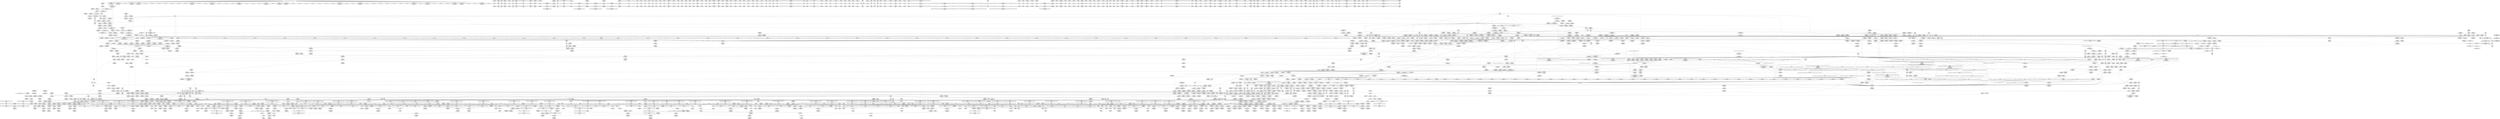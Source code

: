 digraph {
	CE0x4b67c50 [shape=record,shape=Mrecord,label="{CE0x4b67c50|i32_22|*Constant*|*SummSink*}"]
	CE0x3d31c50 [shape=record,shape=Mrecord,label="{CE0x3d31c50|tomoyo_mkdev_perm:tmp14|security/tomoyo/file.c,857}"]
	CE0x4b23f60 [shape=record,shape=Mrecord,label="{CE0x4b23f60|0:_%struct.tomoyo_obj_info*,_16:_%struct.tomoyo_domain_info*,_24:_%struct.tomoyo_path_info*,_32:_i32,_36:_i32,_40:_i32,_44:_i8,_72:_i8,_75:_i8,_76:_i8,_77:_i8,_:_SCMRE_25,26_}"]
	CE0x4a58f60 [shape=record,shape=Mrecord,label="{CE0x4a58f60|tomoyo_mkdev_perm:if.then3|*SummSource*}"]
	CE0x7063500 [shape=record,shape=Mrecord,label="{CE0x7063500|0:_i8*,_array:_GCRE_tomoyo_mac_keywords_external_constant_42_x_i8*_:_elem_35::|security/tomoyo/file.c,197}"]
	CE0x48b0360 [shape=record,shape=Mrecord,label="{CE0x48b0360|GLOBAL:get_current|*Constant*}"]
	CE0x731f8b0 [shape=record,shape=Mrecord,label="{CE0x731f8b0|tomoyo_fill_path_info:tmp12|security/tomoyo/util.c,667}"]
	CE0x70a7f40 [shape=record,shape=Mrecord,label="{CE0x70a7f40|tomoyo_const_part_length:tmp36|security/tomoyo/util.c,644|*SummSink*}"]
	CE0x3d4d450 [shape=record,shape=Mrecord,label="{CE0x3d4d450|tomoyo_mkdev_perm:tmp11|security/tomoyo/file.c,852|*SummSink*}"]
	CE0x3a35b00 [shape=record,shape=Mrecord,label="{CE0x3a35b00|i64_19|*Constant*|*SummSink*}"]
	CE0x3dba8c0 [shape=record,shape=Mrecord,label="{CE0x3dba8c0|i64_3|*Constant*|*SummSource*}"]
	CE0x4aedc60 [shape=record,shape=Mrecord,label="{CE0x4aedc60|i32_49|*Constant*|*SummSource*}"]
	CE0x5bc16e0 [shape=record,shape=Mrecord,label="{CE0x5bc16e0|tomoyo_const_part_length:tmp48|security/tomoyo/util.c,649|*SummSource*}"]
	CE0x48de300 [shape=record,shape=Mrecord,label="{CE0x48de300|tomoyo_domain:tmp16|security/tomoyo/common.h,1205}"]
	CE0x5b16ce0 [shape=record,shape=Mrecord,label="{CE0x5b16ce0|tomoyo_get_mode:idxprom6|security/tomoyo/util.c,983}"]
	CE0x3d18de0 [shape=record,shape=Mrecord,label="{CE0x3d18de0|i32_48|*Constant*|*SummSource*}"]
	CE0x5a7e270 [shape=record,shape=Mrecord,label="{CE0x5a7e270|GLOBAL:srcu_read_unlock|*Constant*}"]
	CE0x71fc1b0 [shape=record,shape=Mrecord,label="{CE0x71fc1b0|tomoyo_audit_mkdev_log:mkdev10|security/tomoyo/file.c,201|*SummSource*}"]
	CE0x58a44e0 [shape=record,shape=Mrecord,label="{CE0x58a44e0|tomoyo_const_part_length:cmp3|security/tomoyo/util.c,627|*SummSource*}"]
	CE0x4973ea0 [shape=record,shape=Mrecord,label="{CE0x4973ea0|tomoyo_const_part_length:tmp7|security/tomoyo/util.c,625}"]
	CE0x5747fb0 [shape=record,shape=Mrecord,label="{CE0x5747fb0|i32_-1|*Constant*|*SummSource*}"]
	CE0x4a27c40 [shape=record,shape=Mrecord,label="{CE0x4a27c40|i32_2|*Constant*}"]
	CE0x49f3e50 [shape=record,shape=Mrecord,label="{CE0x49f3e50|tomoyo_mkdev_perm:if.then21|*SummSink*}"]
	CE0x4a04880 [shape=record,shape=Mrecord,label="{CE0x4a04880|tomoyo_audit_mkdev_log:mkdev|security/tomoyo/file.c,198}"]
	CE0x5ada600 [shape=record,shape=Mrecord,label="{CE0x5ada600|tomoyo_get_mode:config|security/tomoyo/util.c,981|*SummSink*}"]
	"CONST[source:0(mediator),value:2(dynamic)][purpose:{object}][SnkIdx:3]"
	CE0x592e610 [shape=record,shape=Mrecord,label="{CE0x592e610|i32_12|*Constant*|*SummSink*}"]
	CE0x3ca3330 [shape=record,shape=Mrecord,label="{CE0x3ca3330|tomoyo_audit_mkdev_log:tmp1|*SummSource*}"]
	CE0x7073fc0 [shape=record,shape=Mrecord,label="{CE0x7073fc0|tomoyo_get_mode:cmp11|security/tomoyo/util.c,985|*SummSource*}"]
	CE0x3c22540 [shape=record,shape=Mrecord,label="{CE0x3c22540|i64_176|*Constant*}"]
	CE0x56850d0 [shape=record,shape=Mrecord,label="{CE0x56850d0|tomoyo_const_part_length:tmp}"]
	CE0x495db00 [shape=record,shape=Mrecord,label="{CE0x495db00|rcu_lock_acquire:map|Function::rcu_lock_acquire&Arg::map::}"]
	CE0x71199b0 [shape=record,shape=Mrecord,label="{CE0x71199b0|tomoyo_mkdev_perm:tmp33|security/tomoyo/file.c,874|*SummSink*}"]
	CE0x59e3f30 [shape=record,shape=Mrecord,label="{CE0x59e3f30|tomoyo_fill_path_info:conv4|security/tomoyo/util.c,667|*SummSource*}"]
	CE0x57a4620 [shape=record,shape=Mrecord,label="{CE0x57a4620|tomoyo_mkdev_perm:r|security/tomoyo/file.c, 844|*SummSource*}"]
	CE0x716d6f0 [shape=record,shape=Mrecord,label="{CE0x716d6f0|tomoyo_audit_mkdev_log:mkdev4|security/tomoyo/file.c,199}"]
	CE0x4ad7970 [shape=record,shape=Mrecord,label="{CE0x4ad7970|GLOBAL:tomoyo_domain|*Constant*}"]
	CE0x5bc2460 [shape=record,shape=Mrecord,label="{CE0x5bc2460|tomoyo_mkdev_perm:minor|security/tomoyo/file.c,865|*SummSink*}"]
	CE0x47b3d10 [shape=record,shape=Mrecord,label="{CE0x47b3d10|i8_0|*Constant*|*SummSink*}"]
	CE0x5685510 [shape=record,shape=Mrecord,label="{CE0x5685510|__llvm_gcov_indirect_counter_increment114:counter|*SummSource*}"]
	CE0x737ea20 [shape=record,shape=Mrecord,label="{CE0x737ea20|tomoyo_init_request_info:conv|security/tomoyo/util.c,1010}"]
	CE0x72c0d20 [shape=record,shape=Mrecord,label="{CE0x72c0d20|i8*_getelementptr_inbounds_(_25_x_i8_,_25_x_i8_*_.str12,_i32_0,_i32_0)|*Constant*}"]
	CE0x583b280 [shape=record,shape=Mrecord,label="{CE0x583b280|GLOBAL:tomoyo_read_lock|*Constant*|*SummSink*}"]
	CE0x47dd650 [shape=record,shape=Mrecord,label="{CE0x47dd650|GLOBAL:tomoyo_get_realpath|*Constant*}"]
	CE0x4a18830 [shape=record,shape=Mrecord,label="{CE0x4a18830|tomoyo_get_realpath:tmp5|security/tomoyo/file.c,151|*SummSource*}"]
	CE0x5aef6c0 [shape=record,shape=Mrecord,label="{CE0x5aef6c0|tomoyo_domain:tmp7|security/tomoyo/common.h,1205|*SummSource*}"]
	CE0x4975e30 [shape=record,shape=Mrecord,label="{CE0x4975e30|tomoyo_domain:tmp14|security/tomoyo/common.h,1205}"]
	CE0x712af40 [shape=record,shape=Mrecord,label="{CE0x712af40|tomoyo_get_mode:tmp21|security/tomoyo/util.c,985|*SummSink*}"]
	CE0x5b5cf20 [shape=record,shape=Mrecord,label="{CE0x5b5cf20|srcu_read_lock:call|include/linux/srcu.h,220|*SummSink*}"]
	CE0x6feb430 [shape=record,shape=Mrecord,label="{CE0x6feb430|tomoyo_const_part_length:sw.epilog|*SummSource*}"]
	CE0x3a35a90 [shape=record,shape=Mrecord,label="{CE0x3a35a90|i64_19|*Constant*|*SummSource*}"]
	CE0x3ccdf70 [shape=record,shape=Mrecord,label="{CE0x3ccdf70|i32_0|*Constant*}"]
	CE0x59287d0 [shape=record,shape=Mrecord,label="{CE0x59287d0|tomoyo_fill_path_info:tmp13|*LoadInst*|security/tomoyo/util.c,668}"]
	CE0x58321b0 [shape=record,shape=Mrecord,label="{CE0x58321b0|tomoyo_domain:tmp17|security/tomoyo/common.h,1205}"]
	CE0x5aa1130 [shape=record,shape=Mrecord,label="{CE0x5aa1130|0:_i8,_array:_GCRE_tomoyo_index2category_constant_39_x_i8_c_00_00_00_00_00_00_00_00_00_00_00_00_00_00_00_00_00_00_00_00_00_00_00_01_01_01_01_01_01_01_01_01_01_01_01_01_01_01_02_,_align_16:_elem_24::|security/tomoyo/util.c,983}"]
	CE0x56dd890 [shape=record,shape=Mrecord,label="{CE0x56dd890|srcu_read_unlock:tmp3|*SummSink*}"]
	CE0x3b20fe0 [shape=record,shape=Mrecord,label="{CE0x3b20fe0|rcu_lock_release:tmp7|*SummSource*}"]
	CE0x4a62bd0 [shape=record,shape=Mrecord,label="{CE0x4a62bd0|_ret_i32_%call,_!dbg_!38907|include/linux/srcu.h,223|*SummSource*}"]
	CE0x5a9aaf0 [shape=record,shape=Mrecord,label="{CE0x5a9aaf0|i32_4|*Constant*}"]
	CE0x58d7ec0 [shape=record,shape=Mrecord,label="{CE0x58d7ec0|tomoyo_mkdev_perm:arrayidx|security/tomoyo/file.c,852}"]
	CE0x7031020 [shape=record,shape=Mrecord,label="{CE0x7031020|_call_void_tomoyo_read_unlock(i32_%call1)_#9,_!dbg_!38958|security/tomoyo/file.c,870|*SummSink*}"]
	CE0x5798410 [shape=record,shape=Mrecord,label="{CE0x5798410|tomoyo_const_part_length:tobool|security/tomoyo/util.c,624}"]
	CE0x48416d0 [shape=record,shape=Mrecord,label="{CE0x48416d0|i32_51|*Constant*|*SummSource*}"]
	CE0x3c3b3e0 [shape=record,shape=Mrecord,label="{CE0x3c3b3e0|tomoyo_mkdev_perm:mkdev15|security/tomoyo/file.c,865}"]
	CE0x3c0b3d0 [shape=record,shape=Mrecord,label="{CE0x3c0b3d0|i64_ptrtoint_(i8*_blockaddress(_rcu_lock_release,_%__here)_to_i64)|*Constant*|*SummSource*}"]
	CE0x7341720 [shape=record,shape=Mrecord,label="{CE0x7341720|tomoyo_init_request_info:if.then|*SummSource*}"]
	CE0x5720db0 [shape=record,shape=Mrecord,label="{CE0x5720db0|i8*_getelementptr_inbounds_(_22_x_i8_,_22_x_i8_*_.str4,_i32_0,_i32_0)|*Constant*}"]
	CE0x4939160 [shape=record,shape=Mrecord,label="{CE0x4939160|_ret_void,_!dbg_!38908|include/linux/rcupdate.h,419|*SummSink*}"]
	CE0x73162a0 [shape=record,shape=Mrecord,label="{CE0x73162a0|tomoyo_init_request_info:type|security/tomoyo/util.c,1009|*SummSource*}"]
	CE0x4b056b0 [shape=record,shape=Mrecord,label="{CE0x4b056b0|tomoyo_mkdev_perm:tmp}"]
	CE0x70745d0 [shape=record,shape=Mrecord,label="{CE0x70745d0|i64_7|*Constant*}"]
	CE0x47b3be0 [shape=record,shape=Mrecord,label="{CE0x47b3be0|tomoyo_mkdev_perm:path|Function::tomoyo_mkdev_perm&Arg::path::|*SummSink*}"]
	CE0x5bb51f0 [shape=record,shape=Mrecord,label="{CE0x5bb51f0|tomoyo_mkdev_perm:minor|security/tomoyo/file.c,865}"]
	CE0x57484b0 [shape=record,shape=Mrecord,label="{CE0x57484b0|tomoyo_const_part_length:tmp3|security/tomoyo/util.c,624|*SummSink*}"]
	CE0x3e1cf00 [shape=record,shape=Mrecord,label="{CE0x3e1cf00|tomoyo_const_part_length:tmp22|security/tomoyo/util.c,634|*SummSink*}"]
	CE0x56f0f80 [shape=record,shape=Mrecord,label="{CE0x56f0f80|tomoyo_domain:tmp11|security/tomoyo/common.h,1205|*SummSource*}"]
	CE0x70b7e20 [shape=record,shape=Mrecord,label="{CE0x70b7e20|tomoyo_mkdev_perm:tmp22|security/tomoyo/file.c,871}"]
	CE0x48bdf10 [shape=record,shape=Mrecord,label="{CE0x48bdf10|tomoyo_read_unlock:tmp1|*SummSink*}"]
	CE0x7174c70 [shape=record,shape=Mrecord,label="{CE0x7174c70|_ret_void,_!dbg_!38907|include/linux/srcu.h,238}"]
	CE0x70d9880 [shape=record,shape=Mrecord,label="{CE0x70d9880|i64*_getelementptr_inbounds_(_12_x_i64_,_12_x_i64_*___llvm_gcov_ctr12,_i64_0,_i64_10)|*Constant*}"]
	CE0x7174650 [shape=record,shape=Mrecord,label="{CE0x7174650|tomoyo_audit_mkdev_log:name|security/tomoyo/file.c,199}"]
	CE0x497cc50 [shape=record,shape=Mrecord,label="{CE0x497cc50|_call_void_tomoyo_fill_path_info(%struct.tomoyo_path_info*_%buf)_#9,_!dbg_!38913|security/tomoyo/file.c,152|*SummSink*}"]
	CE0x57ab310 [shape=record,shape=Mrecord,label="{CE0x57ab310|%struct.task_struct*_(%struct.task_struct**)*_asm_movq_%gs:$_1:P_,$0_,_r,im,_dirflag_,_fpsr_,_flags_}"]
	CE0x4b04ad0 [shape=record,shape=Mrecord,label="{CE0x4b04ad0|i64*_getelementptr_inbounds_(_5_x_i64_,_5_x_i64_*___llvm_gcov_ctr32134,_i64_0,_i64_0)|*Constant*|*SummSink*}"]
	CE0x5ae7f40 [shape=record,shape=Mrecord,label="{CE0x5ae7f40|GLOBAL:__llvm_gcov_ctr31133|Global_var:__llvm_gcov_ctr31133|*SummSink*}"]
	CE0x70b9a60 [shape=record,shape=Mrecord,label="{CE0x70b9a60|tomoyo_mkdev_perm:cmp19|security/tomoyo/file.c,871|*SummSource*}"]
	CE0x57bc1d0 [shape=record,shape=Mrecord,label="{CE0x57bc1d0|tomoyo_fill_path_info:cmp|security/tomoyo/util.c,667}"]
	CE0x5997370 [shape=record,shape=Mrecord,label="{CE0x5997370|rcu_lock_release:bb|*SummSource*}"]
	CE0x4a27790 [shape=record,shape=Mrecord,label="{CE0x4a27790|tomoyo_init_request_info:tmp10|security/tomoyo/util.c,1006|*SummSource*}"]
	CE0x4a589b0 [shape=record,shape=Mrecord,label="{CE0x4a589b0|GLOBAL:tomoyo_ss|Global_var:tomoyo_ss|*SummSink*}"]
	CE0x4a04e90 [shape=record,shape=Mrecord,label="{CE0x4a04e90|i64*_getelementptr_inbounds_(_5_x_i64_,_5_x_i64_*___llvm_gcov_ctr32134,_i64_0,_i64_0)|*Constant*}"]
	CE0x5bc28e0 [shape=record,shape=Mrecord,label="{CE0x5bc28e0|tomoyo_mkdev_perm:call16|security/tomoyo/file.c,867|*SummSink*}"]
	CE0x70fb900 [shape=record,shape=Mrecord,label="{CE0x70fb900|i64*_getelementptr_inbounds_(_12_x_i64_,_12_x_i64_*___llvm_gcov_ctr12,_i64_0,_i64_11)|*Constant*|*SummSource*}"]
	CE0x3b3ebf0 [shape=record,shape=Mrecord,label="{CE0x3b3ebf0|tomoyo_mkdev_perm:if.then}"]
	CE0x3c41490 [shape=record,shape=Mrecord,label="{CE0x3c41490|_call_void_mcount()_#3|*SummSource*}"]
	CE0x4aed2e0 [shape=record,shape=Mrecord,label="{CE0x4aed2e0|tomoyo_const_part_length:tmp14|security/tomoyo/util.c,626|*SummSink*}"]
	CE0x4916190 [shape=record,shape=Mrecord,label="{CE0x4916190|tomoyo_domain:tmp2}"]
	CE0x5866070 [shape=record,shape=Mrecord,label="{CE0x5866070|i64*_getelementptr_inbounds_(_12_x_i64_,_12_x_i64_*___llvm_gcov_ctr12,_i64_0,_i64_6)|*Constant*|*SummSource*}"]
	CE0x3c0b990 [shape=record,shape=Mrecord,label="{CE0x3c0b990|tomoyo_const_part_length:tmp17|security/tomoyo/util.c,627|*SummSink*}"]
	CE0x55ce930 [shape=record,shape=Mrecord,label="{CE0x55ce930|_ret_i32_%call,_!dbg_!38922|security/tomoyo/file.c,196|*SummSink*}"]
	CE0x71fbdc0 [shape=record,shape=Mrecord,label="{CE0x71fbdc0|tomoyo_audit_mkdev_log:param9|security/tomoyo/file.c,201|*SummSource*}"]
	CE0x5b35ca0 [shape=record,shape=Mrecord,label="{CE0x5b35ca0|tomoyo_get_mode:config7|security/tomoyo/util.c,983|*SummSource*}"]
	CE0x3cfa3a0 [shape=record,shape=Mrecord,label="{CE0x3cfa3a0|i64*_getelementptr_inbounds_(_5_x_i64_,_5_x_i64_*___llvm_gcov_ctr28130,_i64_0,_i64_3)|*Constant*|*SummSource*}"]
	CE0x5865780 [shape=record,shape=Mrecord,label="{CE0x5865780|i64*_getelementptr_inbounds_(_6_x_i64_,_6_x_i64_*___llvm_gcov_ctr25,_i64_0,_i64_0)|*Constant*|*SummSink*}"]
	CE0x3b502e0 [shape=record,shape=Mrecord,label="{CE0x3b502e0|tomoyo_get_mode:arrayidx|security/tomoyo/util.c,981}"]
	CE0x5a89830 [shape=record,shape=Mrecord,label="{CE0x5a89830|tomoyo_domain:do.end}"]
	CE0x584b960 [shape=record,shape=Mrecord,label="{CE0x584b960|tomoyo_mkdev_perm:call1|security/tomoyo/file.c,855}"]
	CE0x7164fe0 [shape=record,shape=Mrecord,label="{CE0x7164fe0|tomoyo_get_mode:mode.1|*SummSink*}"]
	CE0x7040150 [shape=record,shape=Mrecord,label="{CE0x7040150|i32_9|*Constant*|*SummSink*}"]
	CE0x71f1640 [shape=record,shape=Mrecord,label="{CE0x71f1640|tomoyo_domain:if.end}"]
	CE0x47cae80 [shape=record,shape=Mrecord,label="{CE0x47cae80|tomoyo_const_part_length:tmp30|security/tomoyo/util.c,641|*SummSource*}"]
	CE0x7063180 [shape=record,shape=Mrecord,label="{CE0x7063180|0:_i8*,_array:_GCRE_tomoyo_mac_keywords_external_constant_42_x_i8*_:_elem_33::|security/tomoyo/file.c,197}"]
	CE0x4929270 [shape=record,shape=Mrecord,label="{CE0x4929270|VOIDTB_TE:_CE_0,2048_|*MultipleSource*|security/tomoyo/util.c,1010|Function::tomoyo_get_mode&Arg::ns::}"]
	CE0x5710090 [shape=record,shape=Mrecord,label="{CE0x5710090|tomoyo_const_part_length:tmp44|security/tomoyo/util.c,645|*SummSource*}"]
	CE0x49bb8e0 [shape=record,shape=Mrecord,label="{CE0x49bb8e0|tomoyo_const_part_length:conv11|security/tomoyo/util.c,641|*SummSink*}"]
	CE0x56ef770 [shape=record,shape=Mrecord,label="{CE0x56ef770|tomoyo_mkdev_perm:tmp8|security/tomoyo/file.c,852|*SummSink*}"]
	CE0x58a5ac0 [shape=record,shape=Mrecord,label="{CE0x58a5ac0|i64*_getelementptr_inbounds_(_2_x_i64_,_2_x_i64_*___llvm_gcov_ctr35,_i64_0,_i64_0)|*Constant*|*SummSink*}"]
	CE0x3cc4dc0 [shape=record,shape=Mrecord,label="{CE0x3cc4dc0|0:_i8,_array:_GCRE_tomoyo_index2category_constant_39_x_i8_c_00_00_00_00_00_00_00_00_00_00_00_00_00_00_00_00_00_00_00_00_00_00_00_01_01_01_01_01_01_01_01_01_01_01_01_01_01_01_02_,_align_16:_elem_15::|security/tomoyo/util.c,983}"]
	CE0x4a9c8b0 [shape=record,shape=Mrecord,label="{CE0x4a9c8b0|_call_void_mcount()_#3|*SummSource*}"]
	CE0x3ccd980 [shape=record,shape=Mrecord,label="{CE0x3ccd980|i64*_getelementptr_inbounds_(_12_x_i64_,_12_x_i64_*___llvm_gcov_ctr12,_i64_0,_i64_3)|*Constant*|*SummSink*}"]
	CE0x589ca00 [shape=record,shape=Mrecord,label="{CE0x589ca00|i64_1|*Constant*}"]
	CE0x4a58fd0 [shape=record,shape=Mrecord,label="{CE0x4a58fd0|tomoyo_mkdev_perm:if.then3|*SummSink*}"]
	CE0x70ab170 [shape=record,shape=Mrecord,label="{CE0x70ab170|tomoyo_const_part_length:conv24|security/tomoyo/util.c,644}"]
	CE0x584b730 [shape=record,shape=Mrecord,label="{CE0x584b730|tomoyo_mkdev_perm:tmp13|security/tomoyo/file.c,854|*SummSink*}"]
	CE0x57a4210 [shape=record,shape=Mrecord,label="{CE0x57a4210|tomoyo_read_lock:tmp2|*SummSource*}"]
	CE0x7159ab0 [shape=record,shape=Mrecord,label="{CE0x7159ab0|tomoyo_mkdev_perm:if.end}"]
	CE0x59a2560 [shape=record,shape=Mrecord,label="{CE0x59a2560|_call_void_mcount()_#3|*SummSource*}"]
	CE0x71f1370 [shape=record,shape=Mrecord,label="{CE0x71f1370|tomoyo_get_mode:tobool|security/tomoyo/util.c,978|*SummSource*}"]
	CE0x4a4b4a0 [shape=record,shape=Mrecord,label="{CE0x4a4b4a0|tomoyo_init_request_info:profile2|security/tomoyo/util.c,1007|*SummSource*}"]
	CE0x66779f0 [shape=record,shape=Mrecord,label="{CE0x66779f0|rcu_lock_release:tmp2|*SummSink*}"]
	CE0x4878900 [shape=record,shape=Mrecord,label="{CE0x4878900|0:_i8,_array:_GCRE_tomoyo_index2category_constant_39_x_i8_c_00_00_00_00_00_00_00_00_00_00_00_00_00_00_00_00_00_00_00_00_00_00_00_01_01_01_01_01_01_01_01_01_01_01_01_01_01_01_02_,_align_16:_elem_11::|security/tomoyo/util.c,983}"]
	CE0x59a0d60 [shape=record,shape=Mrecord,label="{CE0x59a0d60|i64*_getelementptr_inbounds_(_2_x_i64_,_2_x_i64_*___llvm_gcov_ctr31,_i64_0,_i64_1)|*Constant*|*SummSource*}"]
	CE0x70636c0 [shape=record,shape=Mrecord,label="{CE0x70636c0|0:_i8*,_array:_GCRE_tomoyo_mac_keywords_external_constant_42_x_i8*_:_elem_36::|security/tomoyo/file.c,197}"]
	CE0x70742a0 [shape=record,shape=Mrecord,label="{CE0x70742a0|i64_8|*Constant*}"]
	CE0x49ca440 [shape=record,shape=Mrecord,label="{CE0x49ca440|rcu_lock_acquire:tmp|*SummSink*}"]
	CE0x3d187a0 [shape=record,shape=Mrecord,label="{CE0x3d187a0|tomoyo_const_part_length:conv|security/tomoyo/util.c,626|*SummSource*}"]
	CE0x592e5a0 [shape=record,shape=Mrecord,label="{CE0x592e5a0|i32_12|*Constant*|*SummSource*}"]
	CE0x5b57d00 [shape=record,shape=Mrecord,label="{CE0x5b57d00|tomoyo_mkdev_perm:filename|security/tomoyo/file.c,861}"]
	CE0x7154640 [shape=record,shape=Mrecord,label="{CE0x7154640|tomoyo_get_mode:tmp24|security/tomoyo/util.c,986}"]
	CE0x3bbfcf0 [shape=record,shape=Mrecord,label="{CE0x3bbfcf0|i64*_getelementptr_inbounds_(_2_x_i64_,_2_x_i64_*___llvm_gcov_ctr32,_i64_0,_i64_1)|*Constant*}"]
	CE0x56cb9a0 [shape=record,shape=Mrecord,label="{CE0x56cb9a0|tomoyo_mkdev_perm:param14|security/tomoyo/file.c,865|*SummSource*}"]
	CE0x3ca68c0 [shape=record,shape=Mrecord,label="{CE0x3ca68c0|GLOBAL:tomoyo_init_request_info|*Constant*|*SummSource*}"]
	CE0x3d32410 [shape=record,shape=Mrecord,label="{CE0x3d32410|_ret_%struct.tomoyo_domain_info*_%tmp23,_!dbg_!38929|security/tomoyo/common.h,1205|*SummSink*}"]
	CE0x48990b0 [shape=record,shape=Mrecord,label="{CE0x48990b0|tomoyo_get_realpath:tmp3|security/tomoyo/file.c,151|*SummSource*}"]
	CE0x49ca8f0 [shape=record,shape=Mrecord,label="{CE0x49ca8f0|tomoyo_fill_path_info:tmp5|security/tomoyo/util.c,667|*SummSource*}"]
	CE0x71ca7f0 [shape=record,shape=Mrecord,label="{CE0x71ca7f0|tomoyo_get_mode:tmp28|security/tomoyo/util.c,988|*SummSource*}"]
	CE0x4852fe0 [shape=record,shape=Mrecord,label="{CE0x4852fe0|128:_i8*,_1208:_%struct.file*,_:_CMRE_8,16_|*MultipleSource*|security/tomoyo/common.h,1205|security/tomoyo/common.h,1205}"]
	CE0x4b76a90 [shape=record,shape=Mrecord,label="{CE0x4b76a90|tomoyo_get_mode:mode.0|*SummSink*}"]
	CE0x5ba0ca0 [shape=record,shape=Mrecord,label="{CE0x5ba0ca0|i32_20|*Constant*|*SummSink*}"]
	CE0x7094f40 [shape=record,shape=Mrecord,label="{CE0x7094f40|i64*_getelementptr_inbounds_(_12_x_i64_,_12_x_i64_*___llvm_gcov_ctr12,_i64_0,_i64_9)|*Constant*|*SummSource*}"]
	CE0x47ae840 [shape=record,shape=Mrecord,label="{CE0x47ae840|0:_i8*,_array:_GCRE_tomoyo_mac_keywords_external_constant_42_x_i8*_:_elem_15::|security/tomoyo/file.c,197}"]
	CE0x71656e0 [shape=record,shape=Mrecord,label="{CE0x71656e0|tomoyo_get_mode:tmp25|security/tomoyo/util.c,987|*SummSink*}"]
	CE0x706c610 [shape=record,shape=Mrecord,label="{CE0x706c610|tomoyo_audit_mkdev_log:tmp6|security/tomoyo/file.c,197|*SummSource*}"]
	CE0x4a58940 [shape=record,shape=Mrecord,label="{CE0x4a58940|GLOBAL:tomoyo_ss|Global_var:tomoyo_ss|*SummSource*}"]
	CE0x49758d0 [shape=record,shape=Mrecord,label="{CE0x49758d0|i32_0|*Constant*}"]
	CE0x7370560 [shape=record,shape=Mrecord,label="{CE0x7370560|tomoyo_get_mode:profile|Function::tomoyo_get_mode&Arg::profile::|*SummSource*}"]
	CE0x48afa40 [shape=record,shape=Mrecord,label="{CE0x48afa40|tomoyo_domain:tmp20|security/tomoyo/common.h,1205|*SummSink*}"]
	CE0x49d2960 [shape=record,shape=Mrecord,label="{CE0x49d2960|i64*_getelementptr_inbounds_(_4_x_i64_,_4_x_i64_*___llvm_gcov_ctr24,_i64_0,_i64_1)|*Constant*|*SummSink*}"]
	CE0x5c34870 [shape=record,shape=Mrecord,label="{CE0x5c34870|tomoyo_const_part_length:if.then|*SummSink*}"]
	CE0x3cb6880 [shape=record,shape=Mrecord,label="{CE0x3cb6880|tomoyo_mkdev_perm:cmp|security/tomoyo/file.c,853}"]
	CE0x3be2930 [shape=record,shape=Mrecord,label="{CE0x3be2930|tomoyo_const_part_length:conv2|security/tomoyo/util.c,627|*SummSink*}"]
	CE0x3be1c90 [shape=record,shape=Mrecord,label="{CE0x3be1c90|tomoyo_fill_path_info:tobool|security/tomoyo/util.c,667|*SummSource*}"]
	CE0x58a6050 [shape=record,shape=Mrecord,label="{CE0x58a6050|i64*_getelementptr_inbounds_(_12_x_i64_,_12_x_i64_*___llvm_gcov_ctr12,_i64_0,_i64_3)|*Constant*}"]
	CE0x3c1d0d0 [shape=record,shape=Mrecord,label="{CE0x3c1d0d0|tomoyo_read_lock:tmp3|*SummSink*}"]
	CE0x589c5b0 [shape=record,shape=Mrecord,label="{CE0x589c5b0|tomoyo_const_part_length:tmp4|security/tomoyo/util.c,624|*SummSource*}"]
	CE0x71bb0e0 [shape=record,shape=Mrecord,label="{CE0x71bb0e0|tomoyo_const_part_length:tmp41|security/tomoyo/util.c,644|*SummSource*}"]
	CE0x59dbc20 [shape=record,shape=Mrecord,label="{CE0x59dbc20|0:_%struct.tomoyo_obj_info*,_16:_%struct.tomoyo_domain_info*,_24:_%struct.tomoyo_path_info*,_32:_i32,_36:_i32,_40:_i32,_44:_i8,_72:_i8,_75:_i8,_76:_i8,_77:_i8,_:_SCMRE_41,42_}"]
	CE0x5b6e760 [shape=record,shape=Mrecord,label="{CE0x5b6e760|tomoyo_mkdev_perm:mkdev7|security/tomoyo/file.c,862|*SummSource*}"]
	CE0x711fa20 [shape=record,shape=Mrecord,label="{CE0x711fa20|128:_i8*,_1208:_%struct.file*,_:_CMRE_144,152_|*MultipleSource*|security/tomoyo/common.h,1205|security/tomoyo/common.h,1205}"]
	CE0x5884710 [shape=record,shape=Mrecord,label="{CE0x5884710|tomoyo_init_request_info:tmp9|security/tomoyo/util.c,1006|*SummSource*}"]
	CE0x3d543a0 [shape=record,shape=Mrecord,label="{CE0x3d543a0|tomoyo_mkdev_perm:tmp6|security/tomoyo/file.c,846}"]
	CE0x59be7b0 [shape=record,shape=Mrecord,label="{CE0x59be7b0|tomoyo_const_part_length:tmp18|security/tomoyo/util.c,627|*SummSource*}"]
	CE0x5781e50 [shape=record,shape=Mrecord,label="{CE0x5781e50|rcu_lock_acquire:__here|*SummSink*}"]
	CE0x4aab7c0 [shape=record,shape=Mrecord,label="{CE0x4aab7c0|_call_void_mcount()_#3|*SummSource*}"]
	CE0x4a9c120 [shape=record,shape=Mrecord,label="{CE0x4a9c120|rcu_lock_acquire:tmp}"]
	CE0x5a050d0 [shape=record,shape=Mrecord,label="{CE0x5a050d0|0:_%struct.tomoyo_obj_info*,_16:_%struct.tomoyo_domain_info*,_24:_%struct.tomoyo_path_info*,_32:_i32,_36:_i32,_40:_i32,_44:_i8,_72:_i8,_75:_i8,_76:_i8,_77:_i8,_:_SCMRE_54,55_}"]
	CE0x6feb3c0 [shape=record,shape=Mrecord,label="{CE0x6feb3c0|tomoyo_const_part_length:sw.epilog}"]
	CE0x47caf40 [shape=record,shape=Mrecord,label="{CE0x47caf40|tomoyo_const_part_length:tmp30|security/tomoyo/util.c,641|*SummSink*}"]
	CE0x7063a40 [shape=record,shape=Mrecord,label="{CE0x7063a40|0:_i8*,_array:_GCRE_tomoyo_mac_keywords_external_constant_42_x_i8*_:_elem_38::|security/tomoyo/file.c,197}"]
	CE0x3cbddf0 [shape=record,shape=Mrecord,label="{CE0x3cbddf0|tomoyo_get_mode:if.end9|*SummSink*}"]
	CE0x3cc43f0 [shape=record,shape=Mrecord,label="{CE0x3cc43f0|tomoyo_get_mode:conv|security/tomoyo/util.c,982|*SummSink*}"]
	CE0x3c84cb0 [shape=record,shape=Mrecord,label="{CE0x3c84cb0|tomoyo_get_mode:conv|security/tomoyo/util.c,982|*SummSource*}"]
	CE0x5a06ca0 [shape=record,shape=Mrecord,label="{CE0x5a06ca0|0:_%struct.tomoyo_obj_info*,_16:_%struct.tomoyo_domain_info*,_24:_%struct.tomoyo_path_info*,_32:_i32,_36:_i32,_40:_i32,_44:_i8,_72:_i8,_75:_i8,_76:_i8,_77:_i8,_:_SCMRE_59,60_}"]
	CE0x706c0d0 [shape=record,shape=Mrecord,label="{CE0x706c0d0|0:_i8*,_array:_GCRE_tomoyo_mac_keywords_external_constant_42_x_i8*_:_elem_40::|security/tomoyo/file.c,197}"]
	CE0x3a36140 [shape=record,shape=Mrecord,label="{CE0x3a36140|tomoyo_get_mode:if.then|*SummSource*}"]
	CE0x736cb40 [shape=record,shape=Mrecord,label="{CE0x736cb40|rcu_lock_release:entry|*SummSink*}"]
	CE0x48252a0 [shape=record,shape=Mrecord,label="{CE0x48252a0|new_decode_dev:and|include/linux/kdev_t.h,52|*SummSink*}"]
	CE0x5c5d1f0 [shape=record,shape=Mrecord,label="{CE0x5c5d1f0|tomoyo_const_part_length:cmp21|security/tomoyo/util.c,644|*SummSource*}"]
	CE0x5a497a0 [shape=record,shape=Mrecord,label="{CE0x5a497a0|GLOBAL:new_decode_dev|*Constant*}"]
	CE0x4900480 [shape=record,shape=Mrecord,label="{CE0x4900480|i32_1048320|*Constant*}"]
	CE0x5a4cfc0 [shape=record,shape=Mrecord,label="{CE0x5a4cfc0|0:_%struct.tomoyo_obj_info*,_16:_%struct.tomoyo_domain_info*,_24:_%struct.tomoyo_path_info*,_32:_i32,_36:_i32,_40:_i32,_44:_i8,_72:_i8,_75:_i8,_76:_i8,_77:_i8,_:_SCMRE_75,76_|*MultipleSource*|security/tomoyo/file.c, 844|security/tomoyo/file.c,844|security/tomoyo/file.c,858|Function::tomoyo_init_request_info&Arg::r::}"]
	CE0x5781d30 [shape=record,shape=Mrecord,label="{CE0x5781d30|tomoyo_fill_path_info:tmp2|*LoadInst*|security/tomoyo/util.c,663|*SummSink*}"]
	CE0x3d4d390 [shape=record,shape=Mrecord,label="{CE0x3d4d390|tomoyo_mkdev_perm:tmp11|security/tomoyo/file.c,852|*SummSource*}"]
	CE0x7040860 [shape=record,shape=Mrecord,label="{CE0x7040860|tomoyo_mkdev_perm:tmp21|security/tomoyo/file.c,871|*SummSource*}"]
	CE0x666f190 [shape=record,shape=Mrecord,label="{CE0x666f190|tomoyo_domain:land.lhs.true2|*SummSource*}"]
	CE0x4863e70 [shape=record,shape=Mrecord,label="{CE0x4863e70|GLOBAL:__llvm_gcov_ctr31133|Global_var:__llvm_gcov_ctr31133}"]
	CE0x56a3090 [shape=record,shape=Mrecord,label="{CE0x56a3090|tomoyo_get_realpath:tmp11|security/tomoyo/file.c,156|*SummSource*}"]
	CE0x4b38590 [shape=record,shape=Mrecord,label="{CE0x4b38590|tomoyo_domain:tmp3|*SummSource*}"]
	CE0x71fc710 [shape=record,shape=Mrecord,label="{CE0x71fc710|tomoyo_audit_mkdev_log:minor|security/tomoyo/file.c,201|*SummSink*}"]
	CE0x5ae1980 [shape=record,shape=Mrecord,label="{CE0x5ae1980|0:_i8*,_array:_GCRE_tomoyo_mac_keywords_external_constant_42_x_i8*_:_elem_29::|security/tomoyo/file.c,197}"]
	CE0x56ff8a0 [shape=record,shape=Mrecord,label="{CE0x56ff8a0|rcu_lock_release:__here}"]
	CE0x5a15fe0 [shape=record,shape=Mrecord,label="{CE0x5a15fe0|tomoyo_get_mode:bb}"]
	CE0x5bcc430 [shape=record,shape=Mrecord,label="{CE0x5bcc430|GLOBAL:tomoyo_audit_mkdev_log|*Constant*|*SummSink*}"]
	CE0x58219e0 [shape=record,shape=Mrecord,label="{CE0x58219e0|%struct.lockdep_map*_null|*Constant*}"]
	CE0x5730b70 [shape=record,shape=Mrecord,label="{CE0x5730b70|i64*_getelementptr_inbounds_(_2_x_i64_,_2_x_i64_*___llvm_gcov_ctr23,_i64_0,_i64_0)|*Constant*|*SummSource*}"]
	CE0x736fed0 [shape=record,shape=Mrecord,label="{CE0x736fed0|tomoyo_get_mode:entry|*SummSource*}"]
	CE0x3cdfcd0 [shape=record,shape=Mrecord,label="{CE0x3cdfcd0|tomoyo_const_part_length:tmp24|security/tomoyo/util.c,640|*SummSource*}"]
	CE0x5ada8a0 [shape=record,shape=Mrecord,label="{CE0x5ada8a0|i64_0|*Constant*}"]
	CE0x57c2d90 [shape=record,shape=Mrecord,label="{CE0x57c2d90|GLOBAL:current_task|Global_var:current_task}"]
	CE0x5ab07f0 [shape=record,shape=Mrecord,label="{CE0x5ab07f0|rcu_lock_acquire:tmp4|include/linux/rcupdate.h,418}"]
	CE0x4a37590 [shape=record,shape=Mrecord,label="{CE0x4a37590|GLOBAL:tomoyo_fill_path_info|*Constant*|*SummSink*}"]
	CE0x56e08e0 [shape=record,shape=Mrecord,label="{CE0x56e08e0|srcu_read_unlock:bb}"]
	CE0x4898b00 [shape=record,shape=Mrecord,label="{CE0x4898b00|0:_i8*,_array:_GCRE_tomoyo_mac_keywords_external_constant_42_x_i8*_:_elem_3::|security/tomoyo/file.c,197}"]
	CE0x3be2390 [shape=record,shape=Mrecord,label="{CE0x3be2390|srcu_read_unlock:tmp2|*SummSink*}"]
	CE0x489af20 [shape=record,shape=Mrecord,label="{CE0x489af20|tomoyo_get_realpath:tmp8|security/tomoyo/file.c,152|*SummSource*}"]
	CE0x592e8e0 [shape=record,shape=Mrecord,label="{CE0x592e8e0|new_decode_dev:shr2|include/linux/kdev_t.h,53}"]
	"CONST[source:0(mediator),value:2(dynamic)][purpose:{subject}][SnkIdx:0]"
	CE0x3d33f50 [shape=record,shape=Mrecord,label="{CE0x3d33f50|i64*_getelementptr_inbounds_(_31_x_i64_,_31_x_i64_*___llvm_gcov_ctr43150,_i64_0,_i64_0)|*Constant*}"]
	CE0x4c1b8d0 [shape=record,shape=Mrecord,label="{CE0x4c1b8d0|tomoyo_const_part_length:while.cond}"]
	CE0x71e3350 [shape=record,shape=Mrecord,label="{CE0x71e3350|tomoyo_audit_mkdev_log:major|security/tomoyo/file.c,200|*SummSource*}"]
	CE0x4938e00 [shape=record,shape=Mrecord,label="{CE0x4938e00|tomoyo_get_mode:tmp11|security/tomoyo/util.c,982|*SummSink*}"]
	CE0x5623be0 [shape=record,shape=Mrecord,label="{CE0x5623be0|tomoyo_mkdev_perm:buf|security/tomoyo/file.c, 849|*SummSource*}"]
	CE0x7094b40 [shape=record,shape=Mrecord,label="{CE0x7094b40|tomoyo_mkdev_perm:tmp25|security/tomoyo/file.c,871}"]
	CE0x489ad70 [shape=record,shape=Mrecord,label="{CE0x489ad70|_call_void_tomoyo_fill_path_info(%struct.tomoyo_path_info*_%buf)_#9,_!dbg_!38913|security/tomoyo/file.c,152}"]
	CE0x5776970 [shape=record,shape=Mrecord,label="{CE0x5776970|128:_i8*,_1208:_%struct.file*,_:_CMRE_46,47_}"]
	CE0x70eaad0 [shape=record,shape=Mrecord,label="{CE0x70eaad0|tomoyo_mkdev_perm:retval.0}"]
	CE0x736ff40 [shape=record,shape=Mrecord,label="{CE0x736ff40|tomoyo_get_mode:entry|*SummSink*}"]
	CE0x562e630 [shape=record,shape=Mrecord,label="{CE0x562e630|tomoyo_mkdev_perm:name|security/tomoyo/file.c,868|*SummSource*}"]
	CE0x489b0a0 [shape=record,shape=Mrecord,label="{CE0x489b0a0|tomoyo_get_realpath:tmp8|security/tomoyo/file.c,152|*SummSink*}"]
	CE0x3c1d3a0 [shape=record,shape=Mrecord,label="{CE0x3c1d3a0|_call_void_mcount()_#3|*SummSource*}"]
	CE0x5c15b80 [shape=record,shape=Mrecord,label="{CE0x5c15b80|tomoyo_domain:tobool1|security/tomoyo/common.h,1205}"]
	CE0x5adabb0 [shape=record,shape=Mrecord,label="{CE0x5adabb0|tomoyo_audit_mkdev_log:idxprom1|security/tomoyo/file.c,197}"]
	CE0x3dbb060 [shape=record,shape=Mrecord,label="{CE0x3dbb060|i64*_getelementptr_inbounds_(_11_x_i64_,_11_x_i64_*___llvm_gcov_ctr54147,_i64_0,_i64_0)|*Constant*|*SummSink*}"]
	CE0x59b0340 [shape=record,shape=Mrecord,label="{CE0x59b0340|i64*_getelementptr_inbounds_(_5_x_i64_,_5_x_i64_*___llvm_gcov_ctr28130,_i64_0,_i64_4)|*Constant*|*SummSink*}"]
	CE0x710dcf0 [shape=record,shape=Mrecord,label="{CE0x710dcf0|tomoyo_mkdev_perm:tmp31|security/tomoyo/file.c,874|*SummSink*}"]
	CE0x5a16870 [shape=record,shape=Mrecord,label="{CE0x5a16870|tomoyo_get_mode:if.end14|*SummSource*}"]
	CE0x71547a0 [shape=record,shape=Mrecord,label="{CE0x71547a0|tomoyo_get_mode:default_config|security/tomoyo/util.c,986|*SummSink*}"]
	CE0x58a5f50 [shape=record,shape=Mrecord,label="{CE0x58a5f50|tomoyo_mkdev_perm:tmp9|security/tomoyo/file.c,852|*SummSink*}"]
	CE0x5b26ab0 [shape=record,shape=Mrecord,label="{CE0x5b26ab0|tomoyo_const_part_length:tmp51|security/tomoyo/util.c,651|*SummSink*}"]
	CE0x5797c50 [shape=record,shape=Mrecord,label="{CE0x5797c50|get_current:tmp4|./arch/x86/include/asm/current.h,14|*SummSource*}"]
	CE0x5901640 [shape=record,shape=Mrecord,label="{CE0x5901640|new_decode_dev:and1|include/linux/kdev_t.h,53|*SummSource*}"]
	CE0x565e730 [shape=record,shape=Mrecord,label="{CE0x565e730|rcu_lock_acquire:tmp1}"]
	CE0x3e80db0 [shape=record,shape=Mrecord,label="{CE0x3e80db0|i64*_getelementptr_inbounds_(_6_x_i64_,_6_x_i64_*___llvm_gcov_ctr25,_i64_0,_i64_4)|*Constant*|*SummSource*}"]
	CE0x49d2430 [shape=record,shape=Mrecord,label="{CE0x49d2430|get_current:tmp3}"]
	CE0x5c47300 [shape=record,shape=Mrecord,label="{CE0x5c47300|tomoyo_const_part_length:tmp35|security/tomoyo/util.c,643}"]
	CE0x583b000 [shape=record,shape=Mrecord,label="{CE0x583b000|i64*_getelementptr_inbounds_(_2_x_i64_,_2_x_i64_*___llvm_gcov_ctr22,_i64_0,_i64_1)|*Constant*|*SummSource*}"]
	CE0x5a5a830 [shape=record,shape=Mrecord,label="{CE0x5a5a830|i32_5|*Constant*|*SummSource*}"]
	CE0x49e5720 [shape=record,shape=Mrecord,label="{CE0x49e5720|tomoyo_mkdev_perm:cleanup|*SummSink*}"]
	CE0x583ab40 [shape=record,shape=Mrecord,label="{CE0x583ab40|tomoyo_mkdev_perm:call|security/tomoyo/file.c,852|*SummSource*}"]
	CE0x71ca0b0 [shape=record,shape=Mrecord,label="{CE0x71ca0b0|i64*_getelementptr_inbounds_(_12_x_i64_,_12_x_i64_*___llvm_gcov_ctr31133,_i64_0,_i64_11)|*Constant*}"]
	CE0x48ef100 [shape=record,shape=Mrecord,label="{CE0x48ef100|tomoyo_domain:tmp10|security/tomoyo/common.h,1205}"]
	CE0x589c750 [shape=record,shape=Mrecord,label="{CE0x589c750|tomoyo_const_part_length:tmp5|security/tomoyo/util.c,624}"]
	CE0x56ffb80 [shape=record,shape=Mrecord,label="{CE0x56ffb80|rcu_lock_release:indirectgoto}"]
	CE0x5a9a100 [shape=record,shape=Mrecord,label="{CE0x5a9a100|tomoyo_fill_path_info:conv7|security/tomoyo/util.c,668}"]
	CE0x73849a0 [shape=record,shape=Mrecord,label="{CE0x73849a0|i64*_getelementptr_inbounds_(_31_x_i64_,_31_x_i64_*___llvm_gcov_ctr43150,_i64_0,_i64_27)|*Constant*|*SummSource*}"]
	CE0x7370220 [shape=record,shape=Mrecord,label="{CE0x7370220|tomoyo_get_mode:ns|Function::tomoyo_get_mode&Arg::ns::|*SummSink*}"]
	CE0x5b824d0 [shape=record,shape=Mrecord,label="{CE0x5b824d0|tomoyo_mkdev_perm:mkdev13|security/tomoyo/file.c,864|*SummSource*}"]
	CE0x47ae420 [shape=record,shape=Mrecord,label="{CE0x47ae420|tomoyo_get_realpath:tmp4|security/tomoyo/file.c,151}"]
	CE0x5c49df0 [shape=record,shape=Mrecord,label="{CE0x5c49df0|tomoyo_domain:tobool|security/tomoyo/common.h,1205|*SummSource*}"]
	CE0x5b3e0c0 [shape=record,shape=Mrecord,label="{CE0x5b3e0c0|rcu_lock_acquire:tmp5|include/linux/rcupdate.h,418}"]
	CE0x49ca760 [shape=record,shape=Mrecord,label="{CE0x49ca760|tomoyo_fill_path_info:tmp4|security/tomoyo/util.c,667|*SummSink*}"]
	CE0x6678110 [shape=record,shape=Mrecord,label="{CE0x6678110|rcu_lock_release:tmp3}"]
	CE0x4ad9a30 [shape=record,shape=Mrecord,label="{CE0x4ad9a30|i64_18|*Constant*}"]
	CE0x5af87b0 [shape=record,shape=Mrecord,label="{CE0x5af87b0|tomoyo_const_part_length:tmp49|security/tomoyo/util.c,649|*SummSink*}"]
	CE0x3c1d1c0 [shape=record,shape=Mrecord,label="{CE0x3c1d1c0|_call_void_mcount()_#3}"]
	CE0x4975ce0 [shape=record,shape=Mrecord,label="{CE0x4975ce0|i64*_getelementptr_inbounds_(_11_x_i64_,_11_x_i64_*___llvm_gcov_ctr54147,_i64_0,_i64_6)|*Constant*|*SummSource*}"]
	CE0x5c46340 [shape=record,shape=Mrecord,label="{CE0x5c46340|tomoyo_const_part_length:tmp33|security/tomoyo/util.c,642|*SummSink*}"]
	CE0x5710720 [shape=record,shape=Mrecord,label="{CE0x5710720|i64*_getelementptr_inbounds_(_31_x_i64_,_31_x_i64_*___llvm_gcov_ctr43150,_i64_0,_i64_26)|*Constant*|*SummSource*}"]
	CE0x5819c60 [shape=record,shape=Mrecord,label="{CE0x5819c60|_call_void_rcu_lock_acquire(%struct.lockdep_map*_%dep_map)_#9,_!dbg_!38906|include/linux/srcu.h,222|*SummSource*}"]
	CE0x497c7d0 [shape=record,shape=Mrecord,label="{CE0x497c7d0|new_decode_dev:tmp2}"]
	CE0x47cb680 [shape=record,shape=Mrecord,label="{CE0x47cb680|tomoyo_const_part_length:tmp32|security/tomoyo/util.c,641}"]
	CE0x3cbf9f0 [shape=record,shape=Mrecord,label="{CE0x3cbf9f0|i64_4|*Constant*}"]
	CE0x4a37b60 [shape=record,shape=Mrecord,label="{CE0x4a37b60|tomoyo_mkdev_perm:bb|*SummSink*}"]
	CE0x4975dc0 [shape=record,shape=Mrecord,label="{CE0x4975dc0|tomoyo_domain:tmp13|security/tomoyo/common.h,1205|*SummSink*}"]
	CE0x48344c0 [shape=record,shape=Mrecord,label="{CE0x48344c0|VOIDTB_TE:_CE_6368,6376_|*MultipleSource*|security/tomoyo/util.c,1010|Function::tomoyo_get_mode&Arg::ns::}"]
	CE0x47a6250 [shape=record,shape=Mrecord,label="{CE0x47a6250|tomoyo_const_part_length:if.then27|*SummSink*}"]
	CE0x71ab320 [shape=record,shape=Mrecord,label="{CE0x71ab320|tomoyo_get_mode:and|security/tomoyo/util.c,987|*SummSink*}"]
	CE0x3c2e550 [shape=record,shape=Mrecord,label="{CE0x3c2e550|tomoyo_read_lock:bb|*SummSource*}"]
	CE0x4b67790 [shape=record,shape=Mrecord,label="{CE0x4b67790|i32_22|*Constant*}"]
	CE0x3c754e0 [shape=record,shape=Mrecord,label="{CE0x3c754e0|tomoyo_init_request_info:mode|security/tomoyo/util.c,1010}"]
	CE0x4921bd0 [shape=record,shape=Mrecord,label="{CE0x4921bd0|i8*_null|*Constant*}"]
	CE0x48de1b0 [shape=record,shape=Mrecord,label="{CE0x48de1b0|i64*_getelementptr_inbounds_(_11_x_i64_,_11_x_i64_*___llvm_gcov_ctr54147,_i64_0,_i64_8)|*Constant*|*SummSource*}"]
	CE0x5a7e0e0 [shape=record,shape=Mrecord,label="{CE0x5a7e0e0|_call_void_mcount()_#3|*SummSource*}"]
	CE0x4921dd0 [shape=record,shape=Mrecord,label="{CE0x4921dd0|i64*_getelementptr_inbounds_(_2_x_i64_,_2_x_i64_*___llvm_gcov_ctr31,_i64_0,_i64_0)|*Constant*}"]
	CE0x59d2b00 [shape=record,shape=Mrecord,label="{CE0x59d2b00|0:_%struct.tomoyo_obj_info*,_16:_%struct.tomoyo_domain_info*,_24:_%struct.tomoyo_path_info*,_32:_i32,_36:_i32,_40:_i32,_44:_i8,_72:_i8,_75:_i8,_76:_i8,_77:_i8,_:_SCMRE_36,37_}"]
	CE0x48e1b60 [shape=record,shape=Mrecord,label="{CE0x48e1b60|tomoyo_domain:tmp15|security/tomoyo/common.h,1205|*SummSource*}"]
	CE0x7030d60 [shape=record,shape=Mrecord,label="{CE0x7030d60|tomoyo_mkdev_perm:error.0|*SummSink*}"]
	CE0x3c1d000 [shape=record,shape=Mrecord,label="{CE0x3c1d000|tomoyo_read_lock:tmp3|*SummSource*}"]
	CE0x480d080 [shape=record,shape=Mrecord,label="{CE0x480d080|tomoyo_get_mode:tmp7|security/tomoyo/util.c,979}"]
	CE0x5aa13e0 [shape=record,shape=Mrecord,label="{CE0x5aa13e0|0:_i8,_array:_GCRE_tomoyo_index2category_constant_39_x_i8_c_00_00_00_00_00_00_00_00_00_00_00_00_00_00_00_00_00_00_00_00_00_00_00_01_01_01_01_01_01_01_01_01_01_01_01_01_01_01_02_,_align_16:_elem_25::|security/tomoyo/util.c,983}"]
	CE0x73369b0 [shape=record,shape=Mrecord,label="{CE0x73369b0|tomoyo_init_request_info:call4|security/tomoyo/util.c,1010|*SummSink*}"]
	CE0x59a0960 [shape=record,shape=Mrecord,label="{CE0x59a0960|0:_i8*,_array:_GCRE_tomoyo_mac_keywords_external_constant_42_x_i8*_:_elem_4::|security/tomoyo/file.c,197}"]
	CE0x49294e0 [shape=record,shape=Mrecord,label="{CE0x49294e0|VOIDTB_TE:_CE_2096,2272_|*MultipleSource*|security/tomoyo/util.c,1010|Function::tomoyo_get_mode&Arg::ns::}"]
	CE0x48aead0 [shape=record,shape=Mrecord,label="{CE0x48aead0|tomoyo_const_part_length:tmp13|security/tomoyo/util.c,626|*SummSink*}"]
	CE0x5bc2a30 [shape=record,shape=Mrecord,label="{CE0x5bc2a30|GLOBAL:tomoyo_audit_mkdev_log|*Constant*}"]
	CE0x5c522a0 [shape=record,shape=Mrecord,label="{CE0x5c522a0|rcu_lock_acquire:bb}"]
	CE0x5b3ed40 [shape=record,shape=Mrecord,label="{CE0x5b3ed40|i32_0|*Constant*}"]
	CE0x49299e0 [shape=record,shape=Mrecord,label="{CE0x49299e0|i8_1|*Constant*}"]
	CE0x5a8efd0 [shape=record,shape=Mrecord,label="{CE0x5a8efd0|128:_i8*,_1208:_%struct.file*,_:_CMRE_56,64_|*MultipleSource*|security/tomoyo/common.h,1205|security/tomoyo/common.h,1205}"]
	CE0x569a9c0 [shape=record,shape=Mrecord,label="{CE0x569a9c0|0:_%struct.tomoyo_obj_info*,_16:_%struct.tomoyo_domain_info*,_24:_%struct.tomoyo_path_info*,_32:_i32,_36:_i32,_40:_i32,_44:_i8,_72:_i8,_75:_i8,_76:_i8,_77:_i8,_:_SCMRE_24,25_}"]
	CE0x3ca6020 [shape=record,shape=Mrecord,label="{CE0x3ca6020|tomoyo_get_realpath:buf|Function::tomoyo_get_realpath&Arg::buf::|*SummSource*}"]
	CE0x5adfd30 [shape=record,shape=Mrecord,label="{CE0x5adfd30|tomoyo_get_mode:tmp16|security/tomoyo/util.c,983|*SummSource*}"]
	CE0x57ab630 [shape=record,shape=Mrecord,label="{CE0x57ab630|%struct.task_struct*_(%struct.task_struct**)*_asm_movq_%gs:$_1:P_,$0_,_r,im,_dirflag_,_fpsr_,_flags_|*SummSink*}"]
	CE0x56853b0 [shape=record,shape=Mrecord,label="{CE0x56853b0|__llvm_gcov_indirect_counter_increment114:counter}"]
	CE0x5c06060 [shape=record,shape=Mrecord,label="{CE0x5c06060|tomoyo_const_part_length:len.0}"]
	CE0x7341830 [shape=record,shape=Mrecord,label="{CE0x7341830|tomoyo_init_request_info:bb}"]
	CE0x71ec1e0 [shape=record,shape=Mrecord,label="{CE0x71ec1e0|tomoyo_audit_mkdev_log:mkdev6|security/tomoyo/file.c,200|*SummSource*}"]
	CE0x71ba9e0 [shape=record,shape=Mrecord,label="{CE0x71ba9e0|i64_25|*Constant*|*SummSink*}"]
	CE0x56f1360 [shape=record,shape=Mrecord,label="{CE0x56f1360|rcu_lock_acquire:__here|*SummSource*}"]
	CE0x712a960 [shape=record,shape=Mrecord,label="{CE0x712a960|tomoyo_get_mode:tmp19|security/tomoyo/util.c,985|*SummSink*}"]
	CE0x5ba18d0 [shape=record,shape=Mrecord,label="{CE0x5ba18d0|_call_void_tomoyo_check_acl(%struct.tomoyo_request_info*_%r,_i1_(%struct.tomoyo_request_info*,_%struct.tomoyo_acl_info*)*_tomoyo_check_mkdev_acl)_#9,_!dbg_!38953|security/tomoyo/file.c,866}"]
	CE0x716df80 [shape=record,shape=Mrecord,label="{CE0x716df80|tomoyo_audit_mkdev_log:tmp7|security/tomoyo/file.c,199}"]
	CE0x70da1c0 [shape=record,shape=Mrecord,label="{CE0x70da1c0|tomoyo_mkdev_perm:tmp28|security/tomoyo/file.c,873|*SummSource*}"]
	CE0x5b276e0 [shape=record,shape=Mrecord,label="{CE0x5b276e0|i64*_getelementptr_inbounds_(_31_x_i64_,_31_x_i64_*___llvm_gcov_ctr43150,_i64_0,_i64_30)|*Constant*}"]
	CE0x496d890 [shape=record,shape=Mrecord,label="{CE0x496d890|0:_i8,_array:_GCRE_tomoyo_index2category_constant_39_x_i8_c_00_00_00_00_00_00_00_00_00_00_00_00_00_00_00_00_00_00_00_00_00_00_00_01_01_01_01_01_01_01_01_01_01_01_01_01_01_01_02_,_align_16:_elem_17::|security/tomoyo/util.c,983}"]
	CE0x49cae40 [shape=record,shape=Mrecord,label="{CE0x49cae40|i64*_getelementptr_inbounds_(_5_x_i64_,_5_x_i64_*___llvm_gcov_ctr28130,_i64_0,_i64_0)|*Constant*|*SummSource*}"]
	CE0x6677d70 [shape=record,shape=Mrecord,label="{CE0x6677d70|i64*_getelementptr_inbounds_(_31_x_i64_,_31_x_i64_*___llvm_gcov_ctr43150,_i64_0,_i64_4)|*Constant*|*SummSink*}"]
	CE0x495c0c0 [shape=record,shape=Mrecord,label="{CE0x495c0c0|get_current:bb}"]
	CE0x4ad92b0 [shape=record,shape=Mrecord,label="{CE0x4ad92b0|i32_1|*Constant*}"]
	CE0x3cff0f0 [shape=record,shape=Mrecord,label="{CE0x3cff0f0|_call_void_mcount()_#3}"]
	CE0x5778600 [shape=record,shape=Mrecord,label="{CE0x5778600|0:_%struct.tomoyo_obj_info*,_16:_%struct.tomoyo_domain_info*,_24:_%struct.tomoyo_path_info*,_32:_i32,_36:_i32,_40:_i32,_44:_i8,_72:_i8,_75:_i8,_76:_i8,_77:_i8,_:_SCMRE_30,31_}"]
	CE0x5727500 [shape=record,shape=Mrecord,label="{CE0x5727500|srcu_read_lock:tmp2}"]
	CE0x58847b0 [shape=record,shape=Mrecord,label="{CE0x58847b0|GLOBAL:tomoyo_read_lock|*Constant*|*SummSource*}"]
	CE0x5a8f730 [shape=record,shape=Mrecord,label="{CE0x5a8f730|128:_i8*,_1208:_%struct.file*,_:_CMRE_88,89_|*MultipleSource*|security/tomoyo/common.h,1205|security/tomoyo/common.h,1205}"]
	CE0x71ca480 [shape=record,shape=Mrecord,label="{CE0x71ca480|tomoyo_get_mode:tmp27|security/tomoyo/util.c,988|*SummSink*}"]
	CE0x4a37950 [shape=record,shape=Mrecord,label="{CE0x4a37950|tomoyo_fill_path_info:ptr|Function::tomoyo_fill_path_info&Arg::ptr::|*SummSource*}"]
	CE0x5831df0 [shape=record,shape=Mrecord,label="{CE0x5831df0|i8*_getelementptr_inbounds_(_45_x_i8_,_45_x_i8_*_.str13,_i32_0,_i32_0)|*Constant*|*SummSink*}"]
	CE0x5bc2d30 [shape=record,shape=Mrecord,label="{CE0x5bc2d30|tomoyo_audit_mkdev_log:entry|*SummSink*}"]
	CE0x72a0a90 [shape=record,shape=Mrecord,label="{CE0x72a0a90|i32_8|*Constant*}"]
	CE0x7370070 [shape=record,shape=Mrecord,label="{CE0x7370070|tomoyo_get_mode:ns|Function::tomoyo_get_mode&Arg::ns::|*SummSource*}"]
	CE0x72a0c20 [shape=record,shape=Mrecord,label="{CE0x72a0c20|tomoyo_init_request_info:profile3|security/tomoyo/util.c,1008|*SummSource*}"]
	CE0x49d2c80 [shape=record,shape=Mrecord,label="{CE0x49d2c80|get_current:tmp1|*SummSink*}"]
	CE0x58a5cc0 [shape=record,shape=Mrecord,label="{CE0x58a5cc0|i64*_getelementptr_inbounds_(_2_x_i64_,_2_x_i64_*___llvm_gcov_ctr35,_i64_0,_i64_0)|*Constant*}"]
	CE0x7095350 [shape=record,shape=Mrecord,label="{CE0x7095350|i64*_getelementptr_inbounds_(_12_x_i64_,_12_x_i64_*___llvm_gcov_ctr12,_i64_0,_i64_9)|*Constant*|*SummSink*}"]
	CE0x5b5d8a0 [shape=record,shape=Mrecord,label="{CE0x5b5d8a0|tomoyo_fill_path_info:land.rhs}"]
	CE0x70eaca0 [shape=record,shape=Mrecord,label="{CE0x70eaca0|tomoyo_mkdev_perm:tmp29|security/tomoyo/file.c,873|*SummSource*}"]
	CE0x56cdb60 [shape=record,shape=Mrecord,label="{CE0x56cdb60|tomoyo_get_mode:tmp15|security/tomoyo/util.c,983}"]
	CE0x56e2a10 [shape=record,shape=Mrecord,label="{CE0x56e2a10|0:_%struct.tomoyo_obj_info*,_16:_%struct.tomoyo_domain_info*,_24:_%struct.tomoyo_path_info*,_32:_i32,_36:_i32,_40:_i32,_44:_i8,_72:_i8,_75:_i8,_76:_i8,_77:_i8,_:_SCMRE_47,48_}"]
	CE0x5c05d00 [shape=record,shape=Mrecord,label="{CE0x5c05d00|_call_void_mcount()_#3}"]
	CE0x59a2ff0 [shape=record,shape=Mrecord,label="{CE0x59a2ff0|GLOBAL:tomoyo_mac_keywords|Global_var:tomoyo_mac_keywords|*SummSource*}"]
	CE0x6662fe0 [shape=record,shape=Mrecord,label="{CE0x6662fe0|__llvm_gcov_indirect_counter_increment114:bb|*SummSink*}"]
	CE0x4900350 [shape=record,shape=Mrecord,label="{CE0x4900350|_call_void_mcount()_#3|*SummSink*}"]
	CE0x5a1b2d0 [shape=record,shape=Mrecord,label="{CE0x5a1b2d0|tomoyo_audit_mkdev_log:bb|*SummSink*}"]
	CE0x6febfd0 [shape=record,shape=Mrecord,label="{CE0x6febfd0|0:_i8,_array:_GCRE_tomoyo_index2category_constant_39_x_i8_c_00_00_00_00_00_00_00_00_00_00_00_00_00_00_00_00_00_00_00_00_00_00_00_01_01_01_01_01_01_01_01_01_01_01_01_01_01_01_02_,_align_16:_elem_0::|security/tomoyo/util.c,983}"]
	CE0x5778300 [shape=record,shape=Mrecord,label="{CE0x5778300|0:_%struct.tomoyo_obj_info*,_16:_%struct.tomoyo_domain_info*,_24:_%struct.tomoyo_path_info*,_32:_i32,_36:_i32,_40:_i32,_44:_i8,_72:_i8,_75:_i8,_76:_i8,_77:_i8,_:_SCMRE_28,29_}"]
	CE0x3ca3540 [shape=record,shape=Mrecord,label="{CE0x3ca3540|tomoyo_get_realpath:bb|*SummSource*}"]
	CE0x495da90 [shape=record,shape=Mrecord,label="{CE0x495da90|rcu_lock_acquire:entry|*SummSink*}"]
	CE0x58f14e0 [shape=record,shape=Mrecord,label="{CE0x58f14e0|tomoyo_const_part_length:sw.bb9|*SummSink*}"]
	CE0x710e6b0 [shape=record,shape=Mrecord,label="{CE0x710e6b0|tomoyo_mkdev_perm:tmp33|security/tomoyo/file.c,874|*SummSource*}"]
	CE0x58f1390 [shape=record,shape=Mrecord,label="{CE0x58f1390|i8*_undef|*Constant*|*SummSink*}"]
	CE0x58d8750 [shape=record,shape=Mrecord,label="{CE0x58d8750|tomoyo_mkdev_perm:call2|security/tomoyo/file.c,857|*SummSink*}"]
	CE0x7384c20 [shape=record,shape=Mrecord,label="{CE0x7384c20|tomoyo_const_part_length:tmp47|security/tomoyo/util.c,646}"]
	CE0x3d2fb80 [shape=record,shape=Mrecord,label="{CE0x3d2fb80|tomoyo_init_request_info:conv6|security/tomoyo/util.c,1011}"]
	CE0x4c1af70 [shape=record,shape=Mrecord,label="{CE0x4c1af70|rcu_lock_release:tmp5|include/linux/rcupdate.h,423|*SummSink*}"]
	CE0x47b4670 [shape=record,shape=Mrecord,label="{CE0x47b4670|tomoyo_mkdev_perm:if.end|*SummSink*}"]
	CE0x572fe70 [shape=record,shape=Mrecord,label="{CE0x572fe70|tomoyo_get_mode:tmp28|security/tomoyo/util.c,988|*SummSink*}"]
	CE0x70a6180 [shape=record,shape=Mrecord,label="{CE0x70a6180|tomoyo_get_mode:idxprom|security/tomoyo/util.c,981|*SummSink*}"]
	CE0x71baae0 [shape=record,shape=Mrecord,label="{CE0x71baae0|tomoyo_const_part_length:tmp40|security/tomoyo/util.c,644}"]
	CE0x5ae8390 [shape=record,shape=Mrecord,label="{CE0x5ae8390|i64*_getelementptr_inbounds_(_2_x_i64_,_2_x_i64_*___llvm_gcov_ctr37,_i64_0,_i64_1)|*Constant*|*SummSink*}"]
	CE0x5b5d440 [shape=record,shape=Mrecord,label="{CE0x5b5d440|0:_i8*,_array:_GCRE_tomoyo_mac_keywords_external_constant_42_x_i8*_:_elem_12::|security/tomoyo/file.c,197}"]
	CE0x666f0f0 [shape=record,shape=Mrecord,label="{CE0x666f0f0|tomoyo_domain:land.lhs.true2}"]
	CE0x49293a0 [shape=record,shape=Mrecord,label="{CE0x49293a0|VOIDTB_TE:_CE_2048,2096_|*MultipleSource*|security/tomoyo/util.c,1010|Function::tomoyo_get_mode&Arg::ns::}"]
	CE0x4b051f0 [shape=record,shape=Mrecord,label="{CE0x4b051f0|tomoyo_audit_mkdev_log:operation|security/tomoyo/file.c,198|*SummSource*}"]
	CE0x4ad77f0 [shape=record,shape=Mrecord,label="{CE0x4ad77f0|tomoyo_init_request_info:call|security/tomoyo/util.c,1005|*SummSink*}"]
	CE0x57cba90 [shape=record,shape=Mrecord,label="{CE0x57cba90|i64*_getelementptr_inbounds_(_12_x_i64_,_12_x_i64_*___llvm_gcov_ctr12,_i64_0,_i64_6)|*Constant*|*SummSink*}"]
	CE0x4acf0e0 [shape=record,shape=Mrecord,label="{CE0x4acf0e0|i64*_getelementptr_inbounds_(_4_x_i64_,_4_x_i64_*___llvm_gcov_ctr33,_i64_0,_i64_2)|*Constant*|*SummSink*}"]
	CE0x48bdd60 [shape=record,shape=Mrecord,label="{CE0x48bdd60|tomoyo_read_unlock:tmp|*SummSource*}"]
	CE0x3d2dd60 [shape=record,shape=Mrecord,label="{CE0x3d2dd60|tomoyo_mkdev_perm:tmp20|security/tomoyo/file.c,868}"]
	CE0x5898040 [shape=record,shape=Mrecord,label="{CE0x5898040|tomoyo_read_lock:tmp|*SummSource*}"]
	CE0x5b4f100 [shape=record,shape=Mrecord,label="{CE0x5b4f100|tomoyo_mkdev_perm:filename|security/tomoyo/file.c,861|*SummSource*}"]
	CE0x3cc4530 [shape=record,shape=Mrecord,label="{CE0x3cc4530|_ret_i32_%retval.0,_!dbg_!38957|security/tomoyo/util.c,652|*SummSource*}"]
	CE0x6676c00 [shape=record,shape=Mrecord,label="{CE0x6676c00|tomoyo_const_part_length:return|*SummSource*}"]
	CE0x5819a10 [shape=record,shape=Mrecord,label="{CE0x5819a10|srcu_read_lock:dep_map|include/linux/srcu.h,222|*SummSource*}"]
	CE0x48aea10 [shape=record,shape=Mrecord,label="{CE0x48aea10|tomoyo_const_part_length:tmp13|security/tomoyo/util.c,626|*SummSource*}"]
	CE0x564f4b0 [shape=record,shape=Mrecord,label="{CE0x564f4b0|VOIDTB_TE:_CE_6392,6400_|*MultipleSource*|security/tomoyo/util.c,1010|Function::tomoyo_get_mode&Arg::ns::}"]
	CE0x5685780 [shape=record,shape=Mrecord,label="{CE0x5685780|tomoyo_const_part_length:tmp19|security/tomoyo/util.c,628|*SummSource*}"]
	CE0x7165440 [shape=record,shape=Mrecord,label="{CE0x7165440|tomoyo_get_mode:tmp25|security/tomoyo/util.c,987|*SummSource*}"]
	CE0x5776d30 [shape=record,shape=Mrecord,label="{CE0x5776d30|128:_i8*,_1208:_%struct.file*,_:_CMRE_49,50_}"]
	CE0x4b24460 [shape=record,shape=Mrecord,label="{CE0x4b24460|0:_%struct.tomoyo_obj_info*,_16:_%struct.tomoyo_domain_info*,_24:_%struct.tomoyo_path_info*,_32:_i32,_36:_i32,_40:_i32,_44:_i8,_72:_i8,_75:_i8,_76:_i8,_77:_i8,_:_SCMRE_27,28_}"]
	CE0x3bd1490 [shape=record,shape=Mrecord,label="{CE0x3bd1490|i64_16|*Constant*|*SummSource*}"]
	CE0x70b9b70 [shape=record,shape=Mrecord,label="{CE0x70b9b70|tomoyo_mkdev_perm:cmp19|security/tomoyo/file.c,871|*SummSink*}"]
	CE0x4a583a0 [shape=record,shape=Mrecord,label="{CE0x4a583a0|i64_1|*Constant*}"]
	CE0x5a6bf30 [shape=record,shape=Mrecord,label="{CE0x5a6bf30|_ret_i32_%or4,_!dbg_!38913|include/linux/kdev_t.h,54|*SummSink*}"]
	CE0x70d9e70 [shape=record,shape=Mrecord,label="{CE0x70d9e70|i64*_getelementptr_inbounds_(_12_x_i64_,_12_x_i64_*___llvm_gcov_ctr12,_i64_0,_i64_10)|*Constant*|*SummSink*}"]
	CE0x5ba1370 [shape=record,shape=Mrecord,label="{CE0x5ba1370|i32_1048575|*Constant*|*SummSink*}"]
	CE0x71ab1d0 [shape=record,shape=Mrecord,label="{CE0x71ab1d0|tomoyo_get_mode:retval.0}"]
	CE0x4acf620 [shape=record,shape=Mrecord,label="{CE0x4acf620|tomoyo_const_part_length:tmp9|security/tomoyo/util.c,626|*SummSource*}"]
	CE0x49ee1e0 [shape=record,shape=Mrecord,label="{CE0x49ee1e0|tomoyo_get_realpath:call|security/tomoyo/file.c,150|*SummSink*}"]
	CE0x592ee20 [shape=record,shape=Mrecord,label="{CE0x592ee20|new_decode_dev:and3|include/linux/kdev_t.h,53|*SummSink*}"]
	CE0x4a58bc0 [shape=record,shape=Mrecord,label="{CE0x4a58bc0|GLOBAL:__llvm_gcov_ctr32134|Global_var:__llvm_gcov_ctr32134|*SummSource*}"]
	CE0x5a062a0 [shape=record,shape=Mrecord,label="{CE0x5a062a0|0:_%struct.tomoyo_obj_info*,_16:_%struct.tomoyo_domain_info*,_24:_%struct.tomoyo_path_info*,_32:_i32,_36:_i32,_40:_i32,_44:_i8,_72:_i8,_75:_i8,_76:_i8,_77:_i8,_:_SCMRE_55,56_}"]
	CE0x56eee50 [shape=record,shape=Mrecord,label="{CE0x56eee50|tomoyo_mkdev_perm:tmp5|security/tomoyo/file.c,846|*SummSource*}"]
	CE0x49cacc0 [shape=record,shape=Mrecord,label="{CE0x49cacc0|_call_void_mcount()_#3|*SummSource*}"]
	CE0x4aee080 [shape=record,shape=Mrecord,label="{CE0x4aee080|i32_50|*Constant*|*SummSink*}"]
	CE0x489a620 [shape=record,shape=Mrecord,label="{CE0x489a620|tomoyo_get_realpath:tmp2|*LoadInst*|security/tomoyo/file.c,151}"]
	CE0x3b05d60 [shape=record,shape=Mrecord,label="{CE0x3b05d60|128:_i8*,_1208:_%struct.file*,_:_CMRE_36,37_}"]
	CE0x48ef730 [shape=record,shape=Mrecord,label="{CE0x48ef730|tomoyo_domain:bb|*SummSource*}"]
	CE0x57dbe50 [shape=record,shape=Mrecord,label="{CE0x57dbe50|tomoyo_const_part_length:if.then17}"]
	CE0x5b57dc0 [shape=record,shape=Mrecord,label="{CE0x5b57dc0|i32_3|*Constant*|*SummSource*}"]
	CE0x48bdcf0 [shape=record,shape=Mrecord,label="{CE0x48bdcf0|COLLAPSED:_GCMRE___llvm_gcov_ctr31_internal_global_2_x_i64_zeroinitializer:_elem_0:default:}"]
	CE0x7327d60 [shape=record,shape=Mrecord,label="{CE0x7327d60|__llvm_gcov_indirect_counter_increment114:tmp}"]
	CE0x57abb00 [shape=record,shape=Mrecord,label="{CE0x57abb00|tomoyo_fill_path_info:tmp9|security/tomoyo/util.c,667|*SummSink*}"]
	CE0x4b076b0 [shape=record,shape=Mrecord,label="{CE0x4b076b0|tomoyo_audit_mkdev_log:arrayidx|security/tomoyo/file.c,198}"]
	CE0x59ad1b0 [shape=record,shape=Mrecord,label="{CE0x59ad1b0|VOIDTB_TE:_SCMRE_168,176_|*MultipleSource*|security/tomoyo/file.c, 845|security/tomoyo/file.c,845|security/tomoyo/file.c,845}"]
	CE0x3c7d2f0 [shape=record,shape=Mrecord,label="{CE0x3c7d2f0|0:_i8,_:_GCRE_tomoyo_policy_loaded_global_i8_0,_align_1:_elem_0:default:}"]
	CE0x3cacea0 [shape=record,shape=Mrecord,label="{CE0x3cacea0|tomoyo_mkdev_perm:tmp|*SummSink*}"]
	CE0x5997280 [shape=record,shape=Mrecord,label="{CE0x5997280|rcu_lock_release:bb}"]
	CE0x57f9e70 [shape=record,shape=Mrecord,label="{CE0x57f9e70|tomoyo_fill_path_info:is_dir|security/tomoyo/util.c,667|*SummSink*}"]
	CE0x5a1bc20 [shape=record,shape=Mrecord,label="{CE0x5a1bc20|0:_i8*,_array:_GCRE_tomoyo_mac_keywords_external_constant_42_x_i8*_:_elem_24::|security/tomoyo/file.c,197}"]
	CE0x6676300 [shape=record,shape=Mrecord,label="{CE0x6676300|tomoyo_const_part_length:conv|security/tomoyo/util.c,626|*SummSink*}"]
	CE0x7328510 [shape=record,shape=Mrecord,label="{CE0x7328510|__llvm_gcov_indirect_counter_increment114:tmp1}"]
	CE0x56204b0 [shape=record,shape=Mrecord,label="{CE0x56204b0|tomoyo_const_part_length:lor.lhs.false23}"]
	CE0x4a9c080 [shape=record,shape=Mrecord,label="{CE0x4a9c080|tomoyo_const_part_length:tmp7|security/tomoyo/util.c,625|*SummSink*}"]
	CE0x3cf9f10 [shape=record,shape=Mrecord,label="{CE0x3cf9f10|tomoyo_get_mode:cmp|security/tomoyo/util.c,982}"]
	CE0x3d18cf0 [shape=record,shape=Mrecord,label="{CE0x3d18cf0|i32_48|*Constant*}"]
	CE0x70eb4e0 [shape=record,shape=Mrecord,label="{CE0x70eb4e0|tomoyo_mkdev_perm:retval.0|*SummSink*}"]
	CE0x48314f0 [shape=record,shape=Mrecord,label="{CE0x48314f0|tomoyo_mkdev_perm:tmp19|security/tomoyo/file.c,858|*SummSource*}"]
	CE0x5bb9490 [shape=record,shape=Mrecord,label="{CE0x5bb9490|__llvm_gcov_indirect_counter_increment114:bb|*SummSource*}"]
	CE0x59acfe0 [shape=record,shape=Mrecord,label="{CE0x59acfe0|VOIDTB_TE:_SCMRE_40,168_|*MultipleSource*|security/tomoyo/file.c, 845|security/tomoyo/file.c,845|security/tomoyo/file.c,845}"]
	CE0x58afdb0 [shape=record,shape=Mrecord,label="{CE0x58afdb0|tomoyo_get_realpath:tmp4|security/tomoyo/file.c,151|*SummSink*}"]
	CE0x48bbfb0 [shape=record,shape=Mrecord,label="{CE0x48bbfb0|GLOBAL:tomoyo_profile|*Constant*|*SummSink*}"]
	CE0x4b04cb0 [shape=record,shape=Mrecord,label="{CE0x4b04cb0|tomoyo_init_request_info:tmp}"]
	CE0x3d974d0 [shape=record,shape=Mrecord,label="{CE0x3d974d0|i64*_getelementptr_inbounds_(_2_x_i64_,_2_x_i64_*___llvm_gcov_ctr35,_i64_0,_i64_1)|*Constant*}"]
	CE0x7341640 [shape=record,shape=Mrecord,label="{CE0x7341640|tomoyo_init_request_info:if.end|*SummSink*}"]
	CE0x5821620 [shape=record,shape=Mrecord,label="{CE0x5821620|get_current:tmp2|*SummSink*}"]
	CE0x5c5f130 [shape=record,shape=Mrecord,label="{CE0x5c5f130|i64*_getelementptr_inbounds_(_12_x_i64_,_12_x_i64_*___llvm_gcov_ctr31133,_i64_0,_i64_6)|*Constant*|*SummSource*}"]
	CE0x5669940 [shape=record,shape=Mrecord,label="{CE0x5669940|i64_16|*Constant*|*SummSink*}"]
	CE0x5a89610 [shape=record,shape=Mrecord,label="{CE0x5a89610|tomoyo_audit_mkdev_log:tmp3|*SummSink*}"]
	CE0x496d5e0 [shape=record,shape=Mrecord,label="{CE0x496d5e0|0:_i8,_array:_GCRE_tomoyo_index2category_constant_39_x_i8_c_00_00_00_00_00_00_00_00_00_00_00_00_00_00_00_00_00_00_00_00_00_00_00_01_01_01_01_01_01_01_01_01_01_01_01_01_01_01_02_,_align_16:_elem_16::|security/tomoyo/util.c,983}"]
	CE0x3d9b3f0 [shape=record,shape=Mrecord,label="{CE0x3d9b3f0|i64_7|*Constant*}"]
	CE0x57bc480 [shape=record,shape=Mrecord,label="{CE0x57bc480|rcu_lock_release:entry}"]
	CE0x4b770f0 [shape=record,shape=Mrecord,label="{CE0x4b770f0|tomoyo_get_mode:conv5|security/tomoyo/util.c,983|*SummSink*}"]
	CE0x48278e0 [shape=record,shape=Mrecord,label="{CE0x48278e0|tomoyo_mkdev_perm:if.end17|*SummSource*}"]
	CE0x564ff80 [shape=record,shape=Mrecord,label="{CE0x564ff80|tomoyo_domain:if.then|*SummSink*}"]
	CE0x7063880 [shape=record,shape=Mrecord,label="{CE0x7063880|0:_i8*,_array:_GCRE_tomoyo_mac_keywords_external_constant_42_x_i8*_:_elem_37::|security/tomoyo/file.c,197}"]
	CE0x4c1b790 [shape=record,shape=Mrecord,label="{CE0x4c1b790|_call_void_lock_release(%struct.lockdep_map*_%map,_i32_1,_i64_ptrtoint_(i8*_blockaddress(_rcu_lock_release,_%__here)_to_i64))_#9,_!dbg_!38907|include/linux/rcupdate.h,423|*SummSource*}"]
	CE0x5669a60 [shape=record,shape=Mrecord,label="{CE0x5669a60|tomoyo_mkdev_perm:tmp4|security/tomoyo/file.c,845|*SummSink*}"]
	CE0x5c473c0 [shape=record,shape=Mrecord,label="{CE0x5c473c0|tomoyo_const_part_length:tmp35|security/tomoyo/util.c,643|*SummSource*}"]
	CE0x4863b50 [shape=record,shape=Mrecord,label="{CE0x4863b50|tomoyo_get_mode:tmp3|security/tomoyo/util.c,978}"]
	CE0x5a6bce0 [shape=record,shape=Mrecord,label="{CE0x5a6bce0|_ret_i32_%or4,_!dbg_!38913|include/linux/kdev_t.h,54}"]
	CE0x5b67f10 [shape=record,shape=Mrecord,label="{CE0x5b67f10|tomoyo_mkdev_perm:mkdev10|security/tomoyo/file.c,863|*SummSink*}"]
	CE0x5a89e80 [shape=record,shape=Mrecord,label="{CE0x5a89e80|tomoyo_audit_mkdev_log:arrayidx|security/tomoyo/file.c,198|*SummSource*}"]
	CE0x4a4f650 [shape=record,shape=Mrecord,label="{CE0x4a4f650|__llvm_gcov_indirect_counter_increment114:tmp5}"]
	CE0x4852ae0 [shape=record,shape=Mrecord,label="{CE0x4852ae0|128:_i8*,_1208:_%struct.file*,_:_CMRE_4,5_}"]
	CE0x5669bb0 [shape=record,shape=Mrecord,label="{CE0x5669bb0|i8_0|*Constant*|*SummSource*}"]
	CE0x49ca4d0 [shape=record,shape=Mrecord,label="{CE0x49ca4d0|i64_1|*Constant*}"]
	CE0x5c4c430 [shape=record,shape=Mrecord,label="{CE0x5c4c430|tomoyo_domain:cred|security/tomoyo/common.h,1205|*SummSource*}"]
	CE0x58199a0 [shape=record,shape=Mrecord,label="{CE0x58199a0|srcu_read_lock:dep_map|include/linux/srcu.h,222|*SummSink*}"]
	CE0x5c5bfd0 [shape=record,shape=Mrecord,label="{CE0x5c5bfd0|tomoyo_const_part_length:tmp35|security/tomoyo/util.c,643|*SummSink*}"]
	CE0x56e0240 [shape=record,shape=Mrecord,label="{CE0x56e0240|tomoyo_fill_path_info:hash|security/tomoyo/util.c,669|*SummSource*}"]
	CE0x3bc02a0 [shape=record,shape=Mrecord,label="{CE0x3bc02a0|0:_i8,_array:_GCRE_tomoyo_index2category_constant_39_x_i8_c_00_00_00_00_00_00_00_00_00_00_00_00_00_00_00_00_00_00_00_00_00_00_00_01_01_01_01_01_01_01_01_01_01_01_01_01_01_01_02_,_align_16:_elem_4::|security/tomoyo/util.c,983}"]
	CE0x7130f60 [shape=record,shape=Mrecord,label="{CE0x7130f60|i64*_getelementptr_inbounds_(_12_x_i64_,_12_x_i64_*___llvm_gcov_ctr31133,_i64_0,_i64_9)|*Constant*|*SummSource*}"]
	CE0x49e4e10 [shape=record,shape=Mrecord,label="{CE0x49e4e10|tomoyo_init_request_info:tmp7|security/tomoyo/util.c,1005|*SummSink*}"]
	CE0x5a17c60 [shape=record,shape=Mrecord,label="{CE0x5a17c60|tomoyo_const_part_length:tmp1|*SummSource*}"]
	CE0x3d18fb0 [shape=record,shape=Mrecord,label="{CE0x3d18fb0|_call_void___llvm_gcov_indirect_counter_increment114(i32*___llvm_gcov_global_state_pred45,_i64**_getelementptr_inbounds_(_3_x_i64*_,_3_x_i64*_*___llvm_gcda_edge_table44,_i64_0,_i64_1)),_!dbg_!38927|security/tomoyo/util.c,634}"]
	CE0x55bfae0 [shape=record,shape=Mrecord,label="{CE0x55bfae0|COLLAPSED:_GCMRE___llvm_gcov_ctr31133_internal_global_12_x_i64_zeroinitializer:_elem_0:default:}"]
	CE0x5a29560 [shape=record,shape=Mrecord,label="{CE0x5a29560|0:_%struct.tomoyo_obj_info*,_16:_%struct.tomoyo_domain_info*,_24:_%struct.tomoyo_path_info*,_32:_i32,_36:_i32,_40:_i32,_44:_i8,_72:_i8,_75:_i8,_76:_i8,_77:_i8,_:_SCMRE_72,73_|*MultipleSource*|security/tomoyo/file.c, 844|security/tomoyo/file.c,844|security/tomoyo/file.c,858|Function::tomoyo_init_request_info&Arg::r::}"]
	CE0x5c4c300 [shape=record,shape=Mrecord,label="{CE0x5c4c300|COLLAPSED:_GCRE_current_task_external_global_%struct.task_struct*:_elem_0::|security/tomoyo/common.h,1205}"]
	CE0x3cc4740 [shape=record,shape=Mrecord,label="{CE0x3cc4740|tomoyo_fill_path_info:conv3|security/tomoyo/util.c,666}"]
	CE0x3a35860 [shape=record,shape=Mrecord,label="{CE0x3a35860|tomoyo_const_part_length:tmp30|security/tomoyo/util.c,641}"]
	CE0x589c290 [shape=record,shape=Mrecord,label="{CE0x589c290|i64*_null|*Constant*|*SummSource*}"]
	CE0x3e80ab0 [shape=record,shape=Mrecord,label="{CE0x3e80ab0|_ret_void,_!dbg_!38929|security/tomoyo/util.c,670}"]
	CE0x3e6bcb0 [shape=record,shape=Mrecord,label="{CE0x3e6bcb0|tomoyo_domain:tmp6|security/tomoyo/common.h,1205|*SummSource*}"]
	CE0x5677330 [shape=record,shape=Mrecord,label="{CE0x5677330|tomoyo_get_mode:call|security/tomoyo/util.c,980|*SummSink*}"]
	CE0x56f0c70 [shape=record,shape=Mrecord,label="{CE0x56f0c70|tomoyo_domain:tmp10|security/tomoyo/common.h,1205|*SummSink*}"]
	CE0x3ba9770 [shape=record,shape=Mrecord,label="{CE0x3ba9770|i64*_getelementptr_inbounds_(_31_x_i64_,_31_x_i64_*___llvm_gcov_ctr43150,_i64_0,_i64_30)|*Constant*|*SummSource*}"]
	CE0x5b6e9c0 [shape=record,shape=Mrecord,label="{CE0x5b6e9c0|i32_4|*Constant*|*SummSource*}"]
	CE0x3bc42d0 [shape=record,shape=Mrecord,label="{CE0x3bc42d0|VOIDTB_TE:_SCMRE_32,40_|*MultipleSource*|security/tomoyo/file.c, 845|security/tomoyo/file.c,845|security/tomoyo/file.c,845}"]
	CE0x5c49c70 [shape=record,shape=Mrecord,label="{CE0x5c49c70|tomoyo_domain:tobool|security/tomoyo/common.h,1205}"]
	CE0x49ca660 [shape=record,shape=Mrecord,label="{CE0x49ca660|tomoyo_fill_path_info:tmp5|security/tomoyo/util.c,667}"]
	CE0x4855df0 [shape=record,shape=Mrecord,label="{CE0x4855df0|GLOBAL:tomoyo_domain.__warned|Global_var:tomoyo_domain.__warned|*SummSink*}"]
	CE0x495cb10 [shape=record,shape=Mrecord,label="{CE0x495cb10|tomoyo_get_mode:if.then13}"]
	CE0x5ada590 [shape=record,shape=Mrecord,label="{CE0x5ada590|i32_6|*Constant*|*SummSource*}"]
	CE0x3d31d20 [shape=record,shape=Mrecord,label="{CE0x3d31d20|tomoyo_mkdev_perm:tmp14|security/tomoyo/file.c,857|*SummSource*}"]
	CE0x4b37eb0 [shape=record,shape=Mrecord,label="{CE0x4b37eb0|_call_void_mcount()_#3}"]
	CE0x4a050a0 [shape=record,shape=Mrecord,label="{CE0x4a050a0|tomoyo_mkdev_perm:if.end22|*SummSource*}"]
	CE0x48509b0 [shape=record,shape=Mrecord,label="{CE0x48509b0|new_decode_dev:tmp3|*SummSource*}"]
	CE0x3c7d6d0 [shape=record,shape=Mrecord,label="{CE0x3c7d6d0|tomoyo_fill_path_info:const_len|security/tomoyo/util.c,666}"]
	CE0x495e180 [shape=record,shape=Mrecord,label="{CE0x495e180|GLOBAL:__llvm_gcov_ctr31133|Global_var:__llvm_gcov_ctr31133|*SummSource*}"]
	CE0x736ca70 [shape=record,shape=Mrecord,label="{CE0x736ca70|rcu_lock_release:entry|*SummSource*}"]
	CE0x666ef40 [shape=record,shape=Mrecord,label="{CE0x666ef40|tomoyo_get_mode:if.end9}"]
	CE0x56cb860 [shape=record,shape=Mrecord,label="{CE0x56cb860|tomoyo_mkdev_perm:param14|security/tomoyo/file.c,865}"]
	CE0x48aac50 [shape=record,shape=Mrecord,label="{CE0x48aac50|tomoyo_const_part_length:entry|*SummSource*}"]
	CE0x5c34780 [shape=record,shape=Mrecord,label="{CE0x5c34780|tomoyo_const_part_length:if.then|*SummSource*}"]
	CE0x4b38410 [shape=record,shape=Mrecord,label="{CE0x4b38410|tomoyo_domain:tmp3}"]
	CE0x70aa400 [shape=record,shape=Mrecord,label="{CE0x70aa400|tomoyo_const_part_length:tmp37|security/tomoyo/util.c,644|*SummSource*}"]
	CE0x4a4f240 [shape=record,shape=Mrecord,label="{CE0x4a4f240|tomoyo_const_part_length:tmp16|security/tomoyo/util.c,627|*SummSource*}"]
	CE0x5ac9ca0 [shape=record,shape=Mrecord,label="{CE0x5ac9ca0|tomoyo_domain:land.lhs.true|*SummSink*}"]
	CE0x5c4a260 [shape=record,shape=Mrecord,label="{CE0x5c4a260|i64*_getelementptr_inbounds_(_2_x_i64_,_2_x_i64_*___llvm_gcov_ctr37,_i64_0,_i64_1)|*Constant*|*SummSource*}"]
	CE0x4afb510 [shape=record,shape=Mrecord,label="{CE0x4afb510|i32_92|*Constant*|*SummSink*}"]
	CE0x3cc45a0 [shape=record,shape=Mrecord,label="{CE0x3cc45a0|_ret_i32_%retval.0,_!dbg_!38957|security/tomoyo/util.c,652|*SummSink*}"]
	CE0x6677370 [shape=record,shape=Mrecord,label="{CE0x6677370|tomoyo_const_part_length:inc|security/tomoyo/util.c,628|*SummSink*}"]
	CE0x7328580 [shape=record,shape=Mrecord,label="{CE0x7328580|__llvm_gcov_indirect_counter_increment114:tmp1|*SummSource*}"]
	CE0x5a17bf0 [shape=record,shape=Mrecord,label="{CE0x5a17bf0|tomoyo_const_part_length:tmp1}"]
	CE0x4acf800 [shape=record,shape=Mrecord,label="{CE0x4acf800|rcu_lock_release:tmp4|include/linux/rcupdate.h,423|*SummSink*}"]
	CE0x7328c00 [shape=record,shape=Mrecord,label="{CE0x7328c00|tomoyo_const_part_length:tmp20|security/tomoyo/util.c,628|*SummSource*}"]
	CE0x5a1b3e0 [shape=record,shape=Mrecord,label="{CE0x5a1b3e0|i64*_getelementptr_inbounds_(_2_x_i64_,_2_x_i64_*___llvm_gcov_ctr37,_i64_0,_i64_0)|*Constant*}"]
	CE0x70a7e30 [shape=record,shape=Mrecord,label="{CE0x70a7e30|tomoyo_const_part_length:tmp36|security/tomoyo/util.c,644|*SummSource*}"]
	CE0x5776bf0 [shape=record,shape=Mrecord,label="{CE0x5776bf0|128:_i8*,_1208:_%struct.file*,_:_CMRE_48,49_}"]
	CE0x4b1bc00 [shape=record,shape=Mrecord,label="{CE0x4b1bc00|_ret_void,_!dbg_!38908|include/linux/rcupdate.h,424|*SummSink*}"]
	CE0x71ebf20 [shape=record,shape=Mrecord,label="{CE0x71ebf20|tomoyo_audit_mkdev_log:tmp8|security/tomoyo/file.c,199|*SummSink*}"]
	CE0x56f0930 [shape=record,shape=Mrecord,label="{CE0x56f0930|i64*_getelementptr_inbounds_(_12_x_i64_,_12_x_i64_*___llvm_gcov_ctr31133,_i64_0,_i64_3)|*Constant*|*SummSource*}"]
	CE0x3b50eb0 [shape=record,shape=Mrecord,label="{CE0x3b50eb0|tomoyo_get_mode:arrayidx4|security/tomoyo/util.c,983|*SummSink*}"]
	CE0x5aef380 [shape=record,shape=Mrecord,label="{CE0x5aef380|0:_i8*,_array:_GCRE_tomoyo_mac_keywords_external_constant_42_x_i8*_:_elem_0::|security/tomoyo/file.c,197}"]
	CE0x5a7d800 [shape=record,shape=Mrecord,label="{CE0x5a7d800|tomoyo_read_unlock:tmp3}"]
	CE0x56aaee0 [shape=record,shape=Mrecord,label="{CE0x56aaee0|tomoyo_fill_path_info:call|security/tomoyo/util.c,664}"]
	CE0x5a89b70 [shape=record,shape=Mrecord,label="{CE0x5a89b70|COLLAPSED:_GCMRE___llvm_gcov_ctr54147_internal_global_11_x_i64_zeroinitializer:_elem_0:default:}"]
	CE0x3baa100 [shape=record,shape=Mrecord,label="{CE0x3baa100|tomoyo_const_part_length:tmp53|security/tomoyo/util.c,652|*SummSink*}"]
	CE0x5944a40 [shape=record,shape=Mrecord,label="{CE0x5944a40|i64*_getelementptr_inbounds_(_31_x_i64_,_31_x_i64_*___llvm_gcov_ctr43150,_i64_0,_i64_27)|*Constant*}"]
	CE0x57bdb30 [shape=record,shape=Mrecord,label="{CE0x57bdb30|tomoyo_const_part_length:tmp5|security/tomoyo/util.c,624|*SummSink*}"]
	CE0x3b21050 [shape=record,shape=Mrecord,label="{CE0x3b21050|rcu_lock_release:tmp7|*SummSink*}"]
	CE0x5bed110 [shape=record,shape=Mrecord,label="{CE0x5bed110|tomoyo_domain:tmp12|security/tomoyo/common.h,1205}"]
	CE0x47ae520 [shape=record,shape=Mrecord,label="{CE0x47ae520|tomoyo_get_realpath:tmp4|security/tomoyo/file.c,151|*SummSource*}"]
	CE0x5673a40 [shape=record,shape=Mrecord,label="{CE0x5673a40|i64*_getelementptr_inbounds_(_6_x_i64_,_6_x_i64_*___llvm_gcov_ctr25,_i64_0,_i64_5)|*Constant*}"]
	CE0x3c7d790 [shape=record,shape=Mrecord,label="{CE0x3c7d790|tomoyo_fill_path_info:const_len|security/tomoyo/util.c,666|*SummSource*}"]
	CE0x489ab80 [shape=record,shape=Mrecord,label="{CE0x489ab80|new_decode_dev:tmp|*SummSink*}"]
	CE0x4928f80 [shape=record,shape=Mrecord,label="{CE0x4928f80|_call_void_mcount()_#3|*SummSink*}"]
	CE0x4aede90 [shape=record,shape=Mrecord,label="{CE0x4aede90|i32_50|*Constant*}"]
	CE0x3c27f40 [shape=record,shape=Mrecord,label="{CE0x3c27f40|tomoyo_const_part_length:tmp|*SummSink*}"]
	CE0x7030730 [shape=record,shape=Mrecord,label="{CE0x7030730|COLLAPSED:_CMRE:_elem_0:default:}"]
	CE0x59a2e30 [shape=record,shape=Mrecord,label="{CE0x59a2e30|GLOBAL:tomoyo_mac_keywords|Global_var:tomoyo_mac_keywords}"]
	CE0x3d6a3a0 [shape=record,shape=Mrecord,label="{CE0x3d6a3a0|tomoyo_fill_path_info:tmp5|security/tomoyo/util.c,667|*SummSink*}"]
	CE0x3b05860 [shape=record,shape=Mrecord,label="{CE0x3b05860|128:_i8*,_1208:_%struct.file*,_:_CMRE_32,33_}"]
	CE0x5aef2b0 [shape=record,shape=Mrecord,label="{CE0x5aef2b0|tomoyo_audit_mkdev_log:arrayidx2|security/tomoyo/file.c,197|*SummSource*}"]
	CE0x6fe99e0 [shape=record,shape=Mrecord,label="{CE0x6fe99e0|tomoyo_const_part_length:tmp33|security/tomoyo/util.c,642}"]
	CE0x5a910d0 [shape=record,shape=Mrecord,label="{CE0x5a910d0|_call_void_srcu_read_unlock(%struct.srcu_struct*_tomoyo_ss,_i32_%idx)_#9,_!dbg_!38903|security/tomoyo/common.h,1109|*SummSink*}"]
	CE0x5622dc0 [shape=record,shape=Mrecord,label="{CE0x5622dc0|tomoyo_const_part_length:incdec.ptr|security/tomoyo/util.c,626|*SummSink*}"]
	CE0x596dff0 [shape=record,shape=Mrecord,label="{CE0x596dff0|new_decode_dev:or4|include/linux/kdev_t.h,54|*SummSink*}"]
	CE0x5c393b0 [shape=record,shape=Mrecord,label="{CE0x5c393b0|GLOBAL:__llvm_gcov_ctr43150|Global_var:__llvm_gcov_ctr43150|*SummSource*}"]
	CE0x5ac7eb0 [shape=record,shape=Mrecord,label="{CE0x5ac7eb0|0:_i8,_array:_GCRE_tomoyo_index2category_constant_39_x_i8_c_00_00_00_00_00_00_00_00_00_00_00_00_00_00_00_00_00_00_00_00_00_00_00_01_01_01_01_01_01_01_01_01_01_01_01_01_01_01_02_,_align_16:_elem_27::|security/tomoyo/util.c,983}"]
	CE0x7184800 [shape=record,shape=Mrecord,label="{CE0x7184800|tomoyo_const_part_length:cmp25|security/tomoyo/util.c,644}"]
	CE0x70eb5f0 [shape=record,shape=Mrecord,label="{CE0x70eb5f0|i64*_getelementptr_inbounds_(_12_x_i64_,_12_x_i64_*___llvm_gcov_ctr12,_i64_0,_i64_11)|*Constant*}"]
	CE0x6677980 [shape=record,shape=Mrecord,label="{CE0x6677980|rcu_lock_release:tmp2|*SummSource*}"]
	CE0x4877ec0 [shape=record,shape=Mrecord,label="{CE0x4877ec0|tomoyo_get_mode:tmp11|security/tomoyo/util.c,982}"]
	CE0x7385220 [shape=record,shape=Mrecord,label="{CE0x7385220|tomoyo_const_part_length:tmp47|security/tomoyo/util.c,646|*SummSink*}"]
	CE0x72ea350 [shape=record,shape=Mrecord,label="{CE0x72ea350|GLOBAL:lockdep_rcu_suspicious|*Constant*|*SummSink*}"]
	CE0x48aa5a0 [shape=record,shape=Mrecord,label="{CE0x48aa5a0|_call_void_mcount()_#3|*SummSource*}"]
	CE0x48ad810 [shape=record,shape=Mrecord,label="{CE0x48ad810|i64*_getelementptr_inbounds_(_31_x_i64_,_31_x_i64_*___llvm_gcov_ctr43150,_i64_0,_i64_3)|*Constant*}"]
	CE0x3cad8f0 [shape=record,shape=Mrecord,label="{CE0x3cad8f0|_ret_i32_%conv6,_!dbg_!38926|security/tomoyo/util.c,1011}"]
	CE0x57fa1c0 [shape=record,shape=Mrecord,label="{CE0x57fa1c0|tomoyo_fill_path_info:frombool|security/tomoyo/util.c,667|*SummSink*}"]
	CE0x48313c0 [shape=record,shape=Mrecord,label="{CE0x48313c0|0:_%struct.tomoyo_obj_info*,_16:_%struct.tomoyo_domain_info*,_24:_%struct.tomoyo_path_info*,_32:_i32,_36:_i32,_40:_i32,_44:_i8,_72:_i8,_75:_i8,_76:_i8,_77:_i8,_:_SCMRE_0,8_|*MultipleSource*|security/tomoyo/file.c, 844|security/tomoyo/file.c,844|security/tomoyo/file.c,858|Function::tomoyo_init_request_info&Arg::r::}"]
	CE0x73687f0 [shape=record,shape=Mrecord,label="{CE0x73687f0|i64_2|*Constant*}"]
	CE0x5ac7c00 [shape=record,shape=Mrecord,label="{CE0x5ac7c00|0:_i8,_array:_GCRE_tomoyo_index2category_constant_39_x_i8_c_00_00_00_00_00_00_00_00_00_00_00_00_00_00_00_00_00_00_00_00_00_00_00_01_01_01_01_01_01_01_01_01_01_01_01_01_01_01_02_,_align_16:_elem_26::|security/tomoyo/util.c,983}"]
	CE0x704e6f0 [shape=record,shape=Mrecord,label="{CE0x704e6f0|tomoyo_const_part_length:tmp20|security/tomoyo/util.c,628|*SummSink*}"]
	CE0x3a36210 [shape=record,shape=Mrecord,label="{CE0x3a36210|tomoyo_get_mode:if.then|*SummSink*}"]
	CE0x3be25e0 [shape=record,shape=Mrecord,label="{CE0x3be25e0|tomoyo_get_mode:if.then}"]
	CE0x3c41910 [shape=record,shape=Mrecord,label="{CE0x3c41910|_call_void_mcount()_#3|*SummSink*}"]
	CE0x5b16a80 [shape=record,shape=Mrecord,label="{CE0x5b16a80|tomoyo_get_mode:tmp16|security/tomoyo/util.c,983|*SummSink*}"]
	CE0x3b05ae0 [shape=record,shape=Mrecord,label="{CE0x3b05ae0|128:_i8*,_1208:_%struct.file*,_:_CMRE_34,35_}"]
	CE0x5874b40 [shape=record,shape=Mrecord,label="{CE0x5874b40|tomoyo_read_lock:tmp1}"]
	CE0x3c0b260 [shape=record,shape=Mrecord,label="{CE0x3c0b260|i64_ptrtoint_(i8*_blockaddress(_rcu_lock_release,_%__here)_to_i64)|*Constant*}"]
	CE0x3cbf580 [shape=record,shape=Mrecord,label="{CE0x3cbf580|_ret_i1_%retval.0,_!dbg_!38916|security/tomoyo/file.c,156|*SummSource*}"]
	CE0x4a58740 [shape=record,shape=Mrecord,label="{CE0x4a58740|GLOBAL:tomoyo_ss|Global_var:tomoyo_ss}"]
	CE0x3d592b0 [shape=record,shape=Mrecord,label="{CE0x3d592b0|i64*_getelementptr_inbounds_(_2_x_i64_,_2_x_i64_*___llvm_gcov_ctr32,_i64_0,_i64_0)|*Constant*|*SummSource*}"]
	CE0x73417c0 [shape=record,shape=Mrecord,label="{CE0x73417c0|tomoyo_init_request_info:if.then|*SummSink*}"]
	CE0x56a38c0 [shape=record,shape=Mrecord,label="{CE0x56a38c0|tomoyo_get_realpath:tmp12|security/tomoyo/file.c,156|*SummSink*}"]
	CE0x3c7db10 [shape=record,shape=Mrecord,label="{CE0x3c7db10|tomoyo_get_mode:if.then2}"]
	CE0x4955330 [shape=record,shape=Mrecord,label="{CE0x4955330|0:_i8*,_array:_GCRE_tomoyo_mac_keywords_external_constant_42_x_i8*_:_elem_8::|security/tomoyo/file.c,197}"]
	CE0x5831d80 [shape=record,shape=Mrecord,label="{CE0x5831d80|i8*_getelementptr_inbounds_(_45_x_i8_,_45_x_i8_*_.str13,_i32_0,_i32_0)|*Constant*|*SummSource*}"]
	CE0x5bb9070 [shape=record,shape=Mrecord,label="{CE0x5bb9070|tomoyo_const_part_length:cmp15|security/tomoyo/util.c,641|*SummSource*}"]
	CE0x5c34600 [shape=record,shape=Mrecord,label="{CE0x5c34600|tomoyo_const_part_length:if.then}"]
	CE0x5781bd0 [shape=record,shape=Mrecord,label="{CE0x5781bd0|tomoyo_fill_path_info:tmp2|*LoadInst*|security/tomoyo/util.c,663|*SummSource*}"]
	CE0x737e430 [shape=record,shape=Mrecord,label="{CE0x737e430|tomoyo_init_request_info:conv|security/tomoyo/util.c,1010|*SummSource*}"]
	CE0x4b4d9d0 [shape=record,shape=Mrecord,label="{CE0x4b4d9d0|128:_i8*,_1208:_%struct.file*,_:_CMRE_26,27_}"]
	CE0x5a18a40 [shape=record,shape=Mrecord,label="{CE0x5a18a40|srcu_read_unlock:bb|*SummSink*}"]
	CE0x5c067d0 [shape=record,shape=Mrecord,label="{CE0x5c067d0|tomoyo_const_part_length:sw.bb}"]
	CE0x7184590 [shape=record,shape=Mrecord,label="{CE0x7184590|tomoyo_const_part_length:conv24|security/tomoyo/util.c,644|*SummSource*}"]
	CE0x6fec120 [shape=record,shape=Mrecord,label="{CE0x6fec120|tomoyo_get_mode:arrayidx4|security/tomoyo/util.c,983}"]
	CE0x5898c70 [shape=record,shape=Mrecord,label="{CE0x5898c70|i32_1|*Constant*|*SummSource*}"]
	CE0x5bc11c0 [shape=record,shape=Mrecord,label="{CE0x5bc11c0|i64**_getelementptr_inbounds_(_3_x_i64*_,_3_x_i64*_*___llvm_gcda_edge_table44,_i64_0,_i64_0)|*Constant*}"]
	CE0x4acf2d0 [shape=record,shape=Mrecord,label="{CE0x4acf2d0|rcu_lock_release:tmp4|include/linux/rcupdate.h,423}"]
	CE0x5c5d0c0 [shape=record,shape=Mrecord,label="{CE0x5c5d0c0|tomoyo_const_part_length:cmp21|security/tomoyo/util.c,644}"]
	CE0x4899440 [shape=record,shape=Mrecord,label="{CE0x4899440|srcu_read_unlock:idx|Function::srcu_read_unlock&Arg::idx::|*SummSink*}"]
	CE0x5c06430 [shape=record,shape=Mrecord,label="{CE0x5c06430|_call_void_mcount()_#3|*SummSink*}"]
	CE0x4a18a40 [shape=record,shape=Mrecord,label="{CE0x4a18a40|tomoyo_get_realpath:tmp6|security/tomoyo/file.c,151}"]
	CE0x57fa870 [shape=record,shape=Mrecord,label="{CE0x57fa870|tomoyo_fill_path_info:const_len6|security/tomoyo/util.c,668|*SummSink*}"]
	CE0x7315ff0 [shape=record,shape=Mrecord,label="{CE0x7315ff0|i32_10|*Constant*|*SummSource*}"]
	CE0x5884b50 [shape=record,shape=Mrecord,label="{CE0x5884b50|tomoyo_read_lock:entry|*SummSink*}"]
	CE0x3c228d0 [shape=record,shape=Mrecord,label="{CE0x3c228d0|tomoyo_mkdev_perm:obj|security/tomoyo/file.c, 845|*SummSink*}"]
	CE0x716bac0 [shape=record,shape=Mrecord,label="{CE0x716bac0|tomoyo_get_mode:tmp26|security/tomoyo/util.c,987|*SummSink*}"]
	CE0x5a9ad10 [shape=record,shape=Mrecord,label="{CE0x5a9ad10|tomoyo_fill_path_info:is_patterned|security/tomoyo/util.c,668}"]
	CE0x3b3e140 [shape=record,shape=Mrecord,label="{CE0x3b3e140|tomoyo_mkdev_perm:buf|security/tomoyo/file.c, 849}"]
	CE0x3ba9b90 [shape=record,shape=Mrecord,label="{CE0x3ba9b90|tomoyo_const_part_length:tmp53|security/tomoyo/util.c,652|*SummSource*}"]
	CE0x3c750f0 [shape=record,shape=Mrecord,label="{CE0x3c750f0|tomoyo_get_realpath:tmp}"]
	CE0x4a27200 [shape=record,shape=Mrecord,label="{CE0x4a27200|tomoyo_get_realpath:tmp3|security/tomoyo/file.c,151|*SummSink*}"]
	CE0x584b130 [shape=record,shape=Mrecord,label="{CE0x584b130|tomoyo_init_request_info:tmp1}"]
	CE0x592ef30 [shape=record,shape=Mrecord,label="{CE0x592ef30|new_decode_dev:or|include/linux/kdev_t.h,53}"]
	CE0x7094ce0 [shape=record,shape=Mrecord,label="{CE0x7094ce0|tomoyo_mkdev_perm:tmp25|security/tomoyo/file.c,871|*SummSource*}"]
	CE0x71ca670 [shape=record,shape=Mrecord,label="{CE0x71ca670|tomoyo_get_mode:tmp28|security/tomoyo/util.c,988}"]
	CE0x70a7940 [shape=record,shape=Mrecord,label="{CE0x70a7940|tomoyo_const_part_length:tmp37|security/tomoyo/util.c,644}"]
	CE0x4927a00 [shape=record,shape=Mrecord,label="{CE0x4927a00|tomoyo_domain:tmp22|security/tomoyo/common.h,1205|*SummSink*}"]
	CE0x3ca3d50 [shape=record,shape=Mrecord,label="{CE0x3ca3d50|tomoyo_read_lock:bb}"]
	CE0x3b490d0 [shape=record,shape=Mrecord,label="{CE0x3b490d0|GLOBAL:full_name_hash|*Constant*}"]
	CE0x3aedb10 [shape=record,shape=Mrecord,label="{CE0x3aedb10|tomoyo_const_part_length:cmp12|security/tomoyo/util.c,641|*SummSink*}"]
	CE0x5a8f110 [shape=record,shape=Mrecord,label="{CE0x5a8f110|128:_i8*,_1208:_%struct.file*,_:_CMRE_64,72_|*MultipleSource*|security/tomoyo/common.h,1205|security/tomoyo/common.h,1205}"]
	CE0x3dfd460 [shape=record,shape=Mrecord,label="{CE0x3dfd460|GLOBAL:tomoyo_read_lock|*Constant*}"]
	CE0x3cd5c60 [shape=record,shape=Mrecord,label="{CE0x3cd5c60|tomoyo_mkdev_perm:name|security/tomoyo/file.c,868|*SummSink*}"]
	CE0x56ef850 [shape=record,shape=Mrecord,label="{CE0x56ef850|tomoyo_mkdev_perm:tmp8|security/tomoyo/file.c,852}"]
	CE0x6677de0 [shape=record,shape=Mrecord,label="{CE0x6677de0|tomoyo_const_part_length:tmp8|security/tomoyo/util.c,626|*SummSink*}"]
	CE0x56a3740 [shape=record,shape=Mrecord,label="{CE0x56a3740|tomoyo_get_realpath:tmp12|security/tomoyo/file.c,156|*SummSource*}"]
	CE0x70746e0 [shape=record,shape=Mrecord,label="{CE0x70746e0|tomoyo_get_mode:tmp18|security/tomoyo/util.c,985}"]
	CE0x5a4d7e0 [shape=record,shape=Mrecord,label="{CE0x5a4d7e0|0:_%struct.tomoyo_obj_info*,_16:_%struct.tomoyo_domain_info*,_24:_%struct.tomoyo_path_info*,_32:_i32,_36:_i32,_40:_i32,_44:_i8,_72:_i8,_75:_i8,_76:_i8,_77:_i8,_:_SCMRE_77,78_|*MultipleSource*|security/tomoyo/file.c, 844|security/tomoyo/file.c,844|security/tomoyo/file.c,858|Function::tomoyo_init_request_info&Arg::r::}"]
	CE0x48564a0 [shape=record,shape=Mrecord,label="{CE0x48564a0|tomoyo_fill_path_info:call2|security/tomoyo/util.c,666|*SummSink*}"]
	CE0x5a6c080 [shape=record,shape=Mrecord,label="{CE0x5a6c080|i32_5|*Constant*|*SummSink*}"]
	CE0x49e5790 [shape=record,shape=Mrecord,label="{CE0x49e5790|tomoyo_mkdev_perm:if.then21}"]
	CE0x5c38ea0 [shape=record,shape=Mrecord,label="{CE0x5c38ea0|i64*_getelementptr_inbounds_(_4_x_i64_,_4_x_i64_*___llvm_gcov_ctr33,_i64_0,_i64_2)|*Constant*|*SummSource*}"]
	CE0x592ea50 [shape=record,shape=Mrecord,label="{CE0x592ea50|new_decode_dev:shr2|include/linux/kdev_t.h,53|*SummSink*}"]
	CE0x4954910 [shape=record,shape=Mrecord,label="{CE0x4954910|i64*_getelementptr_inbounds_(_2_x_i64_,_2_x_i64_*___llvm_gcov_ctr35,_i64_0,_i64_1)|*Constant*|*SummSource*}"]
	CE0x72ea2e0 [shape=record,shape=Mrecord,label="{CE0x72ea2e0|GLOBAL:lockdep_rcu_suspicious|*Constant*|*SummSource*}"]
	CE0x498cf10 [shape=record,shape=Mrecord,label="{CE0x498cf10|tomoyo_const_part_length:tmp27|security/tomoyo/util.c,641|*SummSink*}"]
	CE0x5b4f3a0 [shape=record,shape=Mrecord,label="{CE0x5b4f3a0|tomoyo_mkdev_perm:mkdev10|security/tomoyo/file.c,863}"]
	CE0x70ba2b0 [shape=record,shape=Mrecord,label="{CE0x70ba2b0|i64*_getelementptr_inbounds_(_12_x_i64_,_12_x_i64_*___llvm_gcov_ctr12,_i64_0,_i64_9)|*Constant*}"]
	CE0x712b090 [shape=record,shape=Mrecord,label="{CE0x712b090|tomoyo_get_mode:tmp22|security/tomoyo/util.c,986}"]
	CE0x56f14e0 [shape=record,shape=Mrecord,label="{CE0x56f14e0|tomoyo_domain:do.body}"]
	CE0x710e4f0 [shape=record,shape=Mrecord,label="{CE0x710e4f0|tomoyo_mkdev_perm:tmp32|security/tomoyo/file.c,874|*SummSink*}"]
	CE0x5667d30 [shape=record,shape=Mrecord,label="{CE0x5667d30|tomoyo_get_realpath:tmp10|security/tomoyo/file.c,155|*SummSink*}"]
	CE0x3cbf6d0 [shape=record,shape=Mrecord,label="{CE0x3cbf6d0|_ret_i1_%retval.0,_!dbg_!38916|security/tomoyo/file.c,156|*SummSink*}"]
	CE0x570fee0 [shape=record,shape=Mrecord,label="{CE0x570fee0|i64*_getelementptr_inbounds_(_31_x_i64_,_31_x_i64_*___llvm_gcov_ctr43150,_i64_0,_i64_26)|*Constant*}"]
	CE0x58f0f80 [shape=record,shape=Mrecord,label="{CE0x58f0f80|rcu_lock_acquire:tmp7|*SummSource*}"]
	CE0x48eeb70 [shape=record,shape=Mrecord,label="{CE0x48eeb70|srcu_read_lock:tmp1|*SummSource*}"]
	CE0x3b20920 [shape=record,shape=Mrecord,label="{CE0x3b20920|tomoyo_const_part_length:tmp25|security/tomoyo/util.c,641|*SummSink*}"]
	CE0x703fda0 [shape=record,shape=Mrecord,label="{CE0x703fda0|_ret_void,_!dbg_!38904|security/tomoyo/common.h,1110|*SummSink*}"]
	CE0x59dc3a0 [shape=record,shape=Mrecord,label="{CE0x59dc3a0|0:_%struct.tomoyo_obj_info*,_16:_%struct.tomoyo_domain_info*,_24:_%struct.tomoyo_path_info*,_32:_i32,_36:_i32,_40:_i32,_44:_i8,_72:_i8,_75:_i8,_76:_i8,_77:_i8,_:_SCMRE_44,45_}"]
	CE0x7164b10 [shape=record,shape=Mrecord,label="{CE0x7164b10|tomoyo_get_mode:tmp24|security/tomoyo/util.c,986|*SummSink*}"]
	CE0x57bc820 [shape=record,shape=Mrecord,label="{CE0x57bc820|COLLAPSED:_GCMRE___llvm_gcov_ctr28130_internal_global_5_x_i64_zeroinitializer:_elem_0:default:}"]
	CE0x4a4fe60 [shape=record,shape=Mrecord,label="{CE0x4a4fe60|tomoyo_const_part_length:tmp21|security/tomoyo/util.c,631|*SummSource*}"]
	CE0x5923de0 [shape=record,shape=Mrecord,label="{CE0x5923de0|rcu_lock_release:indirectgoto|*SummSource*}"]
	CE0x4b05500 [shape=record,shape=Mrecord,label="{CE0x4b05500|i64*_getelementptr_inbounds_(_5_x_i64_,_5_x_i64_*___llvm_gcov_ctr32134,_i64_0,_i64_3)|*Constant*|*SummSink*}"]
	CE0x71ba8d0 [shape=record,shape=Mrecord,label="{CE0x71ba8d0|i64_25|*Constant*}"]
	CE0x48ab750 [shape=record,shape=Mrecord,label="{CE0x48ab750|tomoyo_const_part_length:tmp11|security/tomoyo/util.c,626|*SummSource*}"]
	CE0x7033320 [shape=record,shape=Mrecord,label="{CE0x7033320|i64*_getelementptr_inbounds_(_11_x_i64_,_11_x_i64_*___llvm_gcov_ctr54147,_i64_0,_i64_10)|*Constant*|*SummSink*}"]
	CE0x4ae39c0 [shape=record,shape=Mrecord,label="{CE0x4ae39c0|tomoyo_const_part_length:tmp14|security/tomoyo/util.c,626|*SummSource*}"]
	CE0x5b68680 [shape=record,shape=Mrecord,label="{CE0x5b68680|tomoyo_mkdev_perm:param6|security/tomoyo/file.c,862}"]
	CE0x3d2fd40 [shape=record,shape=Mrecord,label="{CE0x3d2fd40|i64*_getelementptr_inbounds_(_2_x_i64_,_2_x_i64_*___llvm_gcov_ctr22,_i64_0,_i64_0)|*Constant*|*SummSource*}"]
	CE0x710e640 [shape=record,shape=Mrecord,label="{CE0x710e640|tomoyo_mkdev_perm:tmp33|security/tomoyo/file.c,874}"]
	CE0x3cded30 [shape=record,shape=Mrecord,label="{CE0x3cded30|tomoyo_const_part_length:incdec.ptr19|security/tomoyo/util.c,643|*SummSource*}"]
	CE0x57dbd30 [shape=record,shape=Mrecord,label="{CE0x57dbd30|tomoyo_const_part_length:bb|*SummSink*}"]
	CE0x6fea6d0 [shape=record,shape=Mrecord,label="{CE0x6fea6d0|i64*_getelementptr_inbounds_(_31_x_i64_,_31_x_i64_*___llvm_gcov_ctr43150,_i64_0,_i64_21)|*Constant*|*SummSource*}"]
	CE0x70aac30 [shape=record,shape=Mrecord,label="{CE0x70aac30|tomoyo_const_part_length:tmp39|security/tomoyo/util.c,644}"]
	CE0x717c100 [shape=record,shape=Mrecord,label="{CE0x717c100|tomoyo_audit_mkdev_log:mode|security/tomoyo/file.c,200|*SummSource*}"]
	CE0x70eadf0 [shape=record,shape=Mrecord,label="{CE0x70eadf0|tomoyo_mkdev_perm:tmp29|security/tomoyo/file.c,873|*SummSink*}"]
	CE0x5787db0 [shape=record,shape=Mrecord,label="{CE0x5787db0|srcu_read_unlock:dep_map|include/linux/srcu.h,236|*SummSink*}"]
	CE0x48af740 [shape=record,shape=Mrecord,label="{CE0x48af740|tomoyo_domain:tmp20|security/tomoyo/common.h,1205}"]
	CE0x3d2f870 [shape=record,shape=Mrecord,label="{CE0x3d2f870|tomoyo_init_request_info:tmp13|*LoadInst*|security/tomoyo/util.c,1011|*SummSource*}"]
	CE0x3c85370 [shape=record,shape=Mrecord,label="{CE0x3c85370|0:_i8,_array:_GCRE_tomoyo_index2category_constant_39_x_i8_c_00_00_00_00_00_00_00_00_00_00_00_00_00_00_00_00_00_00_00_00_00_00_00_01_01_01_01_01_01_01_01_01_01_01_01_01_01_01_02_,_align_16:_elem_12::|security/tomoyo/util.c,983}"]
	CE0x7184f00 [shape=record,shape=Mrecord,label="{CE0x7184f00|tomoyo_const_part_length:cmp25|security/tomoyo/util.c,644|*SummSource*}"]
	CE0x481b6f0 [shape=record,shape=Mrecord,label="{CE0x481b6f0|i64*_getelementptr_inbounds_(_31_x_i64_,_31_x_i64_*___llvm_gcov_ctr43150,_i64_0,_i64_3)|*Constant*|*SummSource*}"]
	CE0x4933220 [shape=record,shape=Mrecord,label="{CE0x4933220|tomoyo_get_mode:return}"]
	CE0x3d4db70 [shape=record,shape=Mrecord,label="{CE0x3d4db70|i64_5|*Constant*|*SummSource*}"]
	CE0x47cb0f0 [shape=record,shape=Mrecord,label="{CE0x47cb0f0|tomoyo_const_part_length:tmp31|security/tomoyo/util.c,641}"]
	CE0x4a37690 [shape=record,shape=Mrecord,label="{CE0x4a37690|tomoyo_fill_path_info:entry|*SummSource*}"]
	CE0x59012a0 [shape=record,shape=Mrecord,label="{CE0x59012a0|i32_12|*Constant*}"]
	CE0x70aaa00 [shape=record,shape=Mrecord,label="{CE0x70aaa00|tomoyo_const_part_length:tmp38|security/tomoyo/util.c,644|*SummSource*}"]
	CE0x7130c40 [shape=record,shape=Mrecord,label="{CE0x7130c40|i64*_getelementptr_inbounds_(_12_x_i64_,_12_x_i64_*___llvm_gcov_ctr31133,_i64_0,_i64_9)|*Constant*}"]
	CE0x49328a0 [shape=record,shape=Mrecord,label="{CE0x49328a0|rcu_lock_release:tmp}"]
	CE0x56dd3d0 [shape=record,shape=Mrecord,label="{CE0x56dd3d0|tomoyo_get_mode:tmp2|security/tomoyo/util.c,978|*SummSink*}"]
	CE0x3b213f0 [shape=record,shape=Mrecord,label="{CE0x3b213f0|tomoyo_const_part_length:if.then5|*SummSink*}"]
	CE0x5b82670 [shape=record,shape=Mrecord,label="{CE0x5b82670|tomoyo_mkdev_perm:param9|security/tomoyo/file.c,863|*SummSink*}"]
	CE0x4afbc20 [shape=record,shape=Mrecord,label="{CE0x4afbc20|__llvm_gcov_indirect_counter_increment114:predecessor|Function::__llvm_gcov_indirect_counter_increment114&Arg::predecessor::}"]
	CE0x57acbc0 [shape=record,shape=Mrecord,label="{CE0x57acbc0|%struct.tomoyo_domain_info*_null|*Constant*}"]
	CE0x566a420 [shape=record,shape=Mrecord,label="{CE0x566a420|i64_2|*Constant*}"]
	CE0x5bc1ab0 [shape=record,shape=Mrecord,label="{CE0x5bc1ab0|i64*_getelementptr_inbounds_(_31_x_i64_,_31_x_i64_*___llvm_gcov_ctr43150,_i64_0,_i64_28)|*Constant*|*SummSink*}"]
	CE0x4c1ae00 [shape=record,shape=Mrecord,label="{CE0x4c1ae00|rcu_lock_release:tmp5|include/linux/rcupdate.h,423|*SummSource*}"]
	CE0x56e2790 [shape=record,shape=Mrecord,label="{CE0x56e2790|tomoyo_mkdev_perm:call5|security/tomoyo/file.c,859|*SummSink*}"]
	CE0x56dffb0 [shape=record,shape=Mrecord,label="{CE0x56dffb0|GLOBAL:full_name_hash|*Constant*|*SummSink*}"]
	CE0x3c84fc0 [shape=record,shape=Mrecord,label="{CE0x3c84fc0|_ret_i32_%retval.0,_!dbg_!38957|security/tomoyo/util.c,652}"]
	CE0x57acc30 [shape=record,shape=Mrecord,label="{CE0x57acc30|tomoyo_init_request_info:tobool|security/tomoyo/util.c,1004}"]
	CE0x666eb20 [shape=record,shape=Mrecord,label="{CE0x666eb20|tomoyo_const_part_length:conv14|security/tomoyo/util.c,641|*SummSource*}"]
	CE0x5a9a9a0 [shape=record,shape=Mrecord,label="{CE0x5a9a9a0|tomoyo_fill_path_info:cmp8|security/tomoyo/util.c,668|*SummSink*}"]
	CE0x5674310 [shape=record,shape=Mrecord,label="{CE0x5674310|i64*_getelementptr_inbounds_(_6_x_i64_,_6_x_i64_*___llvm_gcov_ctr25,_i64_0,_i64_5)|*Constant*|*SummSource*}"]
	CE0x3cc6300 [shape=record,shape=Mrecord,label="{CE0x3cc6300|tomoyo_mkdev_perm:operation|Function::tomoyo_mkdev_perm&Arg::operation::|*SummSource*}"]
	CE0x5840560 [shape=record,shape=Mrecord,label="{CE0x5840560|i64_80|*Constant*|*SummSink*}"]
	CE0x4929180 [shape=record,shape=Mrecord,label="{CE0x4929180|COLLAPSED:_CRE:_elem_0:default:}"]
	CE0x4929590 [shape=record,shape=Mrecord,label="{CE0x4929590|tomoyo_domain:tmp16|security/tomoyo/common.h,1205|*SummSink*}"]
	CE0x498cb80 [shape=record,shape=Mrecord,label="{CE0x498cb80|tomoyo_const_part_length:tmp26|security/tomoyo/util.c,641|*SummSink*}"]
	CE0x481b810 [shape=record,shape=Mrecord,label="{CE0x481b810|tomoyo_const_part_length:tmp6|security/tomoyo/util.c,625|*SummSink*}"]
	CE0x3c752b0 [shape=record,shape=Mrecord,label="{CE0x3c752b0|tomoyo_init_request_info:conv|security/tomoyo/util.c,1010|*SummSink*}"]
	CE0x5777fc0 [shape=record,shape=Mrecord,label="{CE0x5777fc0|tomoyo_domain:entry|*SummSource*}"]
	CE0x7121080 [shape=record,shape=Mrecord,label="{CE0x7121080|tomoyo_init_request_info:tmp3|security/tomoyo/util.c,1004}"]
	CE0x70ba210 [shape=record,shape=Mrecord,label="{CE0x70ba210|i64_7|*Constant*|*SummSink*}"]
	CE0x56cd9f0 [shape=record,shape=Mrecord,label="{CE0x56cd9f0|tomoyo_get_mode:tmp14|security/tomoyo/util.c,983|*SummSink*}"]
	CE0x4841790 [shape=record,shape=Mrecord,label="{CE0x4841790|i32_51|*Constant*|*SummSink*}"]
	CE0x5a16940 [shape=record,shape=Mrecord,label="{CE0x5a16940|tomoyo_get_mode:if.end14|*SummSink*}"]
	CE0x736d770 [shape=record,shape=Mrecord,label="{CE0x736d770|tomoyo_fill_path_info:bb|*SummSource*}"]
	CE0x5874960 [shape=record,shape=Mrecord,label="{CE0x5874960|0:_i8,_array:_GCRE_tomoyo_pnnn2mac_constant_2_x_i8_c_0B_0C_,_align_1:_elem_1::|security/tomoyo/file.c,852}"]
	CE0x5924270 [shape=record,shape=Mrecord,label="{CE0x5924270|i64*_getelementptr_inbounds_(_4_x_i64_,_4_x_i64_*___llvm_gcov_ctr24,_i64_0,_i64_2)|*Constant*}"]
	CE0x3c755d0 [shape=record,shape=Mrecord,label="{CE0x3c755d0|tomoyo_init_request_info:mode|security/tomoyo/util.c,1010|*SummSource*}"]
	CE0x4a37aa0 [shape=record,shape=Mrecord,label="{CE0x4a37aa0|tomoyo_init_request_info:domain1|security/tomoyo/util.c,1006|*SummSink*}"]
	CE0x5752da0 [shape=record,shape=Mrecord,label="{CE0x5752da0|COLLAPSED:_GCMRE___llvm_gcov_ctr32_internal_global_2_x_i64_zeroinitializer:_elem_0:default:}"]
	CE0x3c96f70 [shape=record,shape=Mrecord,label="{CE0x3c96f70|0:_i8,_array:_GCRE_tomoyo_index2category_constant_39_x_i8_c_00_00_00_00_00_00_00_00_00_00_00_00_00_00_00_00_00_00_00_00_00_00_00_01_01_01_01_01_01_01_01_01_01_01_01_01_01_01_02_,_align_16:_elem_6::|security/tomoyo/util.c,983}"]
	CE0x3c280e0 [shape=record,shape=Mrecord,label="{CE0x3c280e0|i64_1|*Constant*}"]
	CE0x4954ab0 [shape=record,shape=Mrecord,label="{CE0x4954ab0|i64*_getelementptr_inbounds_(_2_x_i64_,_2_x_i64_*___llvm_gcov_ctr35,_i64_0,_i64_1)|*Constant*|*SummSink*}"]
	CE0x731f7d0 [shape=record,shape=Mrecord,label="{CE0x731f7d0|tomoyo_fill_path_info:tmp11|security/tomoyo/util.c,667|*SummSource*}"]
	CE0x7040210 [shape=record,shape=Mrecord,label="{CE0x7040210|tomoyo_mkdev_perm:mode18|security/tomoyo/file.c,871|*SummSink*}"]
	CE0x66769c0 [shape=record,shape=Mrecord,label="{CE0x66769c0|rcu_lock_release:tmp6|*SummSource*}"]
	CE0x5a4d8c0 [shape=record,shape=Mrecord,label="{CE0x5a4d8c0|GLOBAL:new_decode_dev|*Constant*|*SummSink*}"]
	CE0x56ddd30 [shape=record,shape=Mrecord,label="{CE0x56ddd30|tomoyo_get_mode:idxprom3|security/tomoyo/util.c,983|*SummSink*}"]
	CE0x71312b0 [shape=record,shape=Mrecord,label="{CE0x71312b0|tomoyo_get_mode:tmp23|security/tomoyo/util.c,986|*SummSource*}"]
	CE0x7159b20 [shape=record,shape=Mrecord,label="{CE0x7159b20|tomoyo_mkdev_perm:if.end|*SummSource*}"]
	CE0x4856160 [shape=record,shape=Mrecord,label="{CE0x4856160|tomoyo_domain:tmp8|security/tomoyo/common.h,1205|*SummSink*}"]
	CE0x710d9e0 [shape=record,shape=Mrecord,label="{CE0x710d9e0|_ret_i32_%retval.0,_!dbg_!38968|security/tomoyo/file.c,874}"]
	CE0x4825510 [shape=record,shape=Mrecord,label="{CE0x4825510|new_decode_dev:and|include/linux/kdev_t.h,52|*SummSource*}"]
	CE0x5b16df0 [shape=record,shape=Mrecord,label="{CE0x5b16df0|tomoyo_get_mode:add|security/tomoyo/util.c,984}"]
	CE0x3cb8f40 [shape=record,shape=Mrecord,label="{CE0x3cb8f40|_call_void_mcount()_#3}"]
	CE0x5b26f40 [shape=record,shape=Mrecord,label="{CE0x5b26f40|tomoyo_const_part_length:retval.0|*SummSource*}"]
	CE0x58a5620 [shape=record,shape=Mrecord,label="{CE0x58a5620|GLOBAL:tomoyo_pnnn2mac|Global_var:tomoyo_pnnn2mac|*SummSource*}"]
	CE0x58747e0 [shape=record,shape=Mrecord,label="{CE0x58747e0|0:_i8,_array:_GCRE_tomoyo_pnnn2mac_constant_2_x_i8_c_0B_0C_,_align_1:_elem_0::|security/tomoyo/file.c,852}"]
	CE0x7174da0 [shape=record,shape=Mrecord,label="{CE0x7174da0|_ret_void,_!dbg_!38907|include/linux/srcu.h,238|*SummSource*}"]
	CE0x5959220 [shape=record,shape=Mrecord,label="{CE0x5959220|GLOBAL:__llvm_gcov_ctr12|Global_var:__llvm_gcov_ctr12|*SummSink*}"]
	CE0x3c27d30 [shape=record,shape=Mrecord,label="{CE0x3c27d30|__llvm_gcov_indirect_counter_increment114:tmp6}"]
	CE0x736d680 [shape=record,shape=Mrecord,label="{CE0x736d680|tomoyo_fill_path_info:bb}"]
	CE0x4a188f0 [shape=record,shape=Mrecord,label="{CE0x4a188f0|tomoyo_get_realpath:tmp5|security/tomoyo/file.c,151|*SummSink*}"]
	CE0x5a9a520 [shape=record,shape=Mrecord,label="{CE0x5a9a520|tomoyo_fill_path_info:conv7|security/tomoyo/util.c,668|*SummSource*}"]
	CE0x4852ea0 [shape=record,shape=Mrecord,label="{CE0x4852ea0|128:_i8*,_1208:_%struct.file*,_:_CMRE_7,8_}"]
	CE0x4b07440 [shape=record,shape=Mrecord,label="{CE0x4b07440|tomoyo_audit_mkdev_log:arrayidx2|security/tomoyo/file.c,197|*SummSink*}"]
	CE0x48bc3d0 [shape=record,shape=Mrecord,label="{CE0x48bc3d0|tomoyo_domain:call|security/tomoyo/common.h,1205|*SummSource*}"]
	CE0x5bc18f0 [shape=record,shape=Mrecord,label="{CE0x5bc18f0|i64*_getelementptr_inbounds_(_31_x_i64_,_31_x_i64_*___llvm_gcov_ctr43150,_i64_0,_i64_28)|*Constant*|*SummSource*}"]
	CE0x3ca3610 [shape=record,shape=Mrecord,label="{CE0x3ca3610|tomoyo_get_realpath:bb|*SummSink*}"]
	CE0x48318b0 [shape=record,shape=Mrecord,label="{CE0x48318b0|tomoyo_mkdev_perm:obj4|security/tomoyo/file.c,858}"]
	CE0x564fa00 [shape=record,shape=Mrecord,label="{CE0x564fa00|GLOBAL:tomoyo_const_part_length|*Constant*|*SummSink*}"]
	CE0x5b6eb60 [shape=record,shape=Mrecord,label="{CE0x5b6eb60|i32_4|*Constant*|*SummSink*}"]
	CE0x48b0210 [shape=record,shape=Mrecord,label="{CE0x48b0210|tomoyo_domain:call3|security/tomoyo/common.h,1205|*SummSink*}"]
	CE0x3b50460 [shape=record,shape=Mrecord,label="{CE0x3b50460|tomoyo_get_mode:tmp9|security/tomoyo/util.c,981|*SummSource*}"]
	"CONST[source:1(input),value:2(dynamic)][purpose:{object}][SrcIdx:20]"
	CE0x3b50cc0 [shape=record,shape=Mrecord,label="{CE0x3b50cc0|tomoyo_get_mode:arrayidx4|security/tomoyo/util.c,983|*SummSource*}"]
	CE0x57766f0 [shape=record,shape=Mrecord,label="{CE0x57766f0|128:_i8*,_1208:_%struct.file*,_:_CMRE_44,45_}"]
	CE0x7040310 [shape=record,shape=Mrecord,label="{CE0x7040310|i64_8|*Constant*}"]
	CE0x71e2990 [shape=record,shape=Mrecord,label="{CE0x71e2990|tomoyo_read_unlock:bb|*SummSource*}"]
	CE0x71e2df0 [shape=record,shape=Mrecord,label="{CE0x71e2df0|tomoyo_audit_mkdev_log:param7|security/tomoyo/file.c,200|*SummSink*}"]
	CE0x4afbc90 [shape=record,shape=Mrecord,label="{CE0x4afbc90|__llvm_gcov_indirect_counter_increment114:entry}"]
	CE0x666e730 [shape=record,shape=Mrecord,label="{CE0x666e730|tomoyo_const_part_length:conv14|security/tomoyo/util.c,641}"]
	CE0x7032af0 [shape=record,shape=Mrecord,label="{CE0x7032af0|tomoyo_domain:tmp19|security/tomoyo/common.h,1205}"]
	CE0x49aad10 [shape=record,shape=Mrecord,label="{CE0x49aad10|i64_0|*Constant*}"]
	CE0x4927280 [shape=record,shape=Mrecord,label="{CE0x4927280|128:_i8*,_1208:_%struct.file*,_:_CMRE_160,168_|*MultipleSource*|security/tomoyo/common.h,1205|security/tomoyo/common.h,1205}"]
	CE0x3e1d0f0 [shape=record,shape=Mrecord,label="{CE0x3e1d0f0|tomoyo_const_part_length:tmp23|security/tomoyo/util.c,634|*SummSource*}"]
	CE0x70967a0 [shape=record,shape=Mrecord,label="{CE0x70967a0|srcu_read_lock:call|include/linux/srcu.h,220|*SummSource*}"]
	CE0x70a7d10 [shape=record,shape=Mrecord,label="{CE0x70a7d10|tomoyo_const_part_length:tmp36|security/tomoyo/util.c,644}"]
	CE0x5865b20 [shape=record,shape=Mrecord,label="{CE0x5865b20|tomoyo_mkdev_perm:tmp16|security/tomoyo/file.c,857|*SummSink*}"]
	CE0x6fead90 [shape=record,shape=Mrecord,label="{CE0x6fead90|tomoyo_const_part_length:filename.addr.0|*SummSource*}"]
	CE0x4ada1f0 [shape=record,shape=Mrecord,label="{CE0x4ada1f0|tomoyo_const_part_length:while.cond|*SummSink*}"]
	CE0x49326d0 [shape=record,shape=Mrecord,label="{CE0x49326d0|i64*_getelementptr_inbounds_(_4_x_i64_,_4_x_i64_*___llvm_gcov_ctr33,_i64_0,_i64_0)|*Constant*|*SummSink*}"]
	CE0x5b580d0 [shape=record,shape=Mrecord,label="{CE0x5b580d0|tomoyo_mkdev_perm:param|security/tomoyo/file.c,861|*SummSource*}"]
	CE0x71ab810 [shape=record,shape=Mrecord,label="{CE0x71ab810|tomoyo_get_mode:tmp27|security/tomoyo/util.c,988}"]
	CE0x5831d10 [shape=record,shape=Mrecord,label="{CE0x5831d10|i8*_getelementptr_inbounds_(_45_x_i8_,_45_x_i8_*_.str13,_i32_0,_i32_0)|*Constant*}"]
	CE0x4b23990 [shape=record,shape=Mrecord,label="{CE0x4b23990|GLOBAL:srcu_read_lock|*Constant*}"]
	CE0x5b4ee80 [shape=record,shape=Mrecord,label="{CE0x5b4ee80|tomoyo_mkdev_perm:mkdev|security/tomoyo/file.c,861}"]
	CE0x5778090 [shape=record,shape=Mrecord,label="{CE0x5778090|tomoyo_domain:entry|*SummSink*}"]
	CE0x736d110 [shape=record,shape=Mrecord,label="{CE0x736d110|tomoyo_fill_path_info:conv|security/tomoyo/util.c,664|*SummSource*}"]
	CE0x5b5d290 [shape=record,shape=Mrecord,label="{CE0x5b5d290|GLOBAL:__srcu_read_lock|*Constant*|*SummSource*}"]
	CE0x5c05c10 [shape=record,shape=Mrecord,label="{CE0x5c05c10|rcu_lock_release:tmp3|*SummSink*}"]
	CE0x7341120 [shape=record,shape=Mrecord,label="{CE0x7341120|tomoyo_fill_path_info:tmp8|security/tomoyo/util.c,667|*SummSink*}"]
	CE0x584b020 [shape=record,shape=Mrecord,label="{CE0x584b020|tomoyo_init_request_info:r|Function::tomoyo_init_request_info&Arg::r::|*SummSink*}"]
	CE0x3aecef0 [shape=record,shape=Mrecord,label="{CE0x3aecef0|tomoyo_const_part_length:tmp11|security/tomoyo/util.c,626|*SummSink*}"]
	CE0x4be1290 [shape=record,shape=Mrecord,label="{CE0x4be1290|i64*_getelementptr_inbounds_(_12_x_i64_,_12_x_i64_*___llvm_gcov_ctr31133,_i64_0,_i64_0)|*Constant*|*SummSink*}"]
	CE0x3cb6e90 [shape=record,shape=Mrecord,label="{CE0x3cb6e90|tomoyo_init_request_info:domain|Function::tomoyo_init_request_info&Arg::domain::|*SummSource*}"]
	CE0x5851590 [shape=record,shape=Mrecord,label="{CE0x5851590|GLOBAL:tomoyo_realpath_from_path|*Constant*|*SummSink*}"]
	CE0x4984430 [shape=record,shape=Mrecord,label="{CE0x4984430|tomoyo_domain:do.end|*SummSink*}"]
	"CONST[source:2(external),value:2(dynamic)][purpose:{subject}][SrcIdx:24]"
	CE0x71f17b0 [shape=record,shape=Mrecord,label="{CE0x71f17b0|tomoyo_domain:if.end|*SummSource*}"]
	CE0x5b5d7e0 [shape=record,shape=Mrecord,label="{CE0x5b5d7e0|tomoyo_fill_path_info:land.end|*SummSink*}"]
	CE0x4acf480 [shape=record,shape=Mrecord,label="{CE0x4acf480|tomoyo_const_part_length:tmp9|security/tomoyo/util.c,626}"]
	CE0x5a04e50 [shape=record,shape=Mrecord,label="{CE0x5a04e50|0:_%struct.tomoyo_obj_info*,_16:_%struct.tomoyo_domain_info*,_24:_%struct.tomoyo_path_info*,_32:_i32,_36:_i32,_40:_i32,_44:_i8,_72:_i8,_75:_i8,_76:_i8,_77:_i8,_:_SCMRE_53,54_}"]
	CE0x3dbac70 [shape=record,shape=Mrecord,label="{CE0x3dbac70|i64*_getelementptr_inbounds_(_2_x_i64_,_2_x_i64_*___llvm_gcov_ctr23,_i64_0,_i64_1)|*Constant*|*SummSource*}"]
	CE0x4a4f6c0 [shape=record,shape=Mrecord,label="{CE0x4a4f6c0|__llvm_gcov_indirect_counter_increment114:tmp5|*SummSource*}"]
	CE0x5988510 [shape=record,shape=Mrecord,label="{CE0x5988510|tomoyo_domain:tmp18|security/tomoyo/common.h,1205}"]
	"CONST[source:0(mediator),value:1(k-static)][purpose:{operation}][SrcIdx:22]"
	CE0x5c46a60 [shape=record,shape=Mrecord,label="{CE0x5c46a60|tomoyo_const_part_length:tmp34|security/tomoyo/util.c,642|*SummSink*}"]
	CE0x4be1220 [shape=record,shape=Mrecord,label="{CE0x4be1220|i64*_getelementptr_inbounds_(_12_x_i64_,_12_x_i64_*___llvm_gcov_ctr31133,_i64_0,_i64_0)|*Constant*|*SummSource*}"]
	CE0x5b680b0 [shape=record,shape=Mrecord,label="{CE0x5b680b0|i32_20|*Constant*}"]
	CE0x3b20810 [shape=record,shape=Mrecord,label="{CE0x3b20810|tomoyo_const_part_length:tmp25|security/tomoyo/util.c,641|*SummSource*}"]
	CE0x59e4100 [shape=record,shape=Mrecord,label="{CE0x59e4100|i32_47|*Constant*}"]
	CE0x49bb020 [shape=record,shape=Mrecord,label="{CE0x49bb020|tomoyo_const_part_length:lor.lhs.false}"]
	CE0x48bde30 [shape=record,shape=Mrecord,label="{CE0x48bde30|tomoyo_read_unlock:tmp1}"]
	CE0x596d790 [shape=record,shape=Mrecord,label="{CE0x596d790|i32_20|*Constant*}"]
	CE0x4c1b280 [shape=record,shape=Mrecord,label="{CE0x4c1b280|tomoyo_const_part_length:incdec.ptr7|security/tomoyo/util.c,631|*SummSource*}"]
	CE0x4a57260 [shape=record,shape=Mrecord,label="{CE0x4a57260|tomoyo_const_part_length:lor.lhs.false|*SummSource*}"]
	CE0x5a91260 [shape=record,shape=Mrecord,label="{CE0x5a91260|srcu_read_unlock:entry|*SummSink*}"]
	CE0x57dc3f0 [shape=record,shape=Mrecord,label="{CE0x57dc3f0|__llvm_gcov_indirect_counter_increment114:counters|Function::__llvm_gcov_indirect_counter_increment114&Arg::counters::|*SummSink*}"]
	CE0x70a9540 [shape=record,shape=Mrecord,label="{CE0x70a9540|i64*_getelementptr_inbounds_(_2_x_i64_,_2_x_i64_*___llvm_gcov_ctr53148,_i64_0,_i64_0)|*Constant*}"]
	CE0x710db60 [shape=record,shape=Mrecord,label="{CE0x710db60|tomoyo_mkdev_perm:tmp31|security/tomoyo/file.c,874|*SummSource*}"]
	CE0x71855c0 [shape=record,shape=Mrecord,label="{CE0x71855c0|i64_24|*Constant*|*SummSink*}"]
	CE0x716d760 [shape=record,shape=Mrecord,label="{CE0x716d760|tomoyo_audit_mkdev_log:mkdev4|security/tomoyo/file.c,199|*SummSource*}"]
	CE0x4922230 [shape=record,shape=Mrecord,label="{CE0x4922230|i64*_getelementptr_inbounds_(_6_x_i64_,_6_x_i64_*___llvm_gcov_ctr25,_i64_0,_i64_3)|*Constant*|*SummSink*}"]
	CE0x497cee0 [shape=record,shape=Mrecord,label="{CE0x497cee0|GLOBAL:tomoyo_fill_path_info|*Constant*}"]
	CE0x57bbf10 [shape=record,shape=Mrecord,label="{CE0x57bbf10|i32_47|*Constant*|*SummSink*}"]
	CE0x7040970 [shape=record,shape=Mrecord,label="{CE0x7040970|tomoyo_mkdev_perm:tmp21|security/tomoyo/file.c,871|*SummSink*}"]
	CE0x3b3ec60 [shape=record,shape=Mrecord,label="{CE0x3b3ec60|tomoyo_mkdev_perm:if.then|*SummSink*}"]
	CE0x5b3eba0 [shape=record,shape=Mrecord,label="{CE0x5b3eba0|_call_void_lock_acquire(%struct.lockdep_map*_%map,_i32_0,_i32_0,_i32_2,_i32_0,_%struct.lockdep_map*_null,_i64_ptrtoint_(i8*_blockaddress(_rcu_lock_acquire,_%__here)_to_i64))_#9,_!dbg_!38907|include/linux/rcupdate.h,418}"]
	CE0x4a18bd0 [shape=record,shape=Mrecord,label="{CE0x4a18bd0|tomoyo_get_realpath:tmp6|security/tomoyo/file.c,151|*SummSource*}"]
	CE0x3b50840 [shape=record,shape=Mrecord,label="{CE0x3b50840|tomoyo_const_part_length:filename|Function::tomoyo_const_part_length&Arg::filename::|*SummSource*}"]
	CE0x4b4d520 [shape=record,shape=Mrecord,label="{CE0x4b4d520|128:_i8*,_1208:_%struct.file*,_:_CMRE_22,23_}"]
	CE0x4a82a00 [shape=record,shape=Mrecord,label="{CE0x4a82a00|tomoyo_init_request_info:tmp4|security/tomoyo/util.c,1004}"]
	CE0x3cab390 [shape=record,shape=Mrecord,label="{CE0x3cab390|i64_1|*Constant*}"]
	CE0x3d2f2a0 [shape=record,shape=Mrecord,label="{CE0x3d2f2a0|tomoyo_init_request_info:mode5|security/tomoyo/util.c,1011|*SummSource*}"]
	CE0x3cdf960 [shape=record,shape=Mrecord,label="{CE0x3cdf960|i64**_getelementptr_inbounds_(_3_x_i64*_,_3_x_i64*_*___llvm_gcda_edge_table44,_i64_0,_i64_2)|*Constant*|*SummSink*}"]
	CE0x71bad10 [shape=record,shape=Mrecord,label="{CE0x71bad10|tomoyo_const_part_length:tmp40|security/tomoyo/util.c,644|*SummSink*}"]
	CE0x5852150 [shape=record,shape=Mrecord,label="{CE0x5852150|i32_1|*Constant*}"]
	CE0x3c84b30 [shape=record,shape=Mrecord,label="{CE0x3c84b30|tomoyo_get_mode:tmp9|security/tomoyo/util.c,981|*SummSink*}"]
	CE0x49755a0 [shape=record,shape=Mrecord,label="{CE0x49755a0|tomoyo_domain:tmp4|security/tomoyo/common.h,1205|*SummSource*}"]
	CE0x4ad9aa0 [shape=record,shape=Mrecord,label="{CE0x4ad9aa0|i64_18|*Constant*|*SummSource*}"]
	CE0x703cc50 [shape=record,shape=Mrecord,label="{CE0x703cc50|tomoyo_read_unlock:entry|*SummSink*}"]
	CE0x56ef080 [shape=record,shape=Mrecord,label="{CE0x56ef080|tomoyo_mkdev_perm:tmp4|security/tomoyo/file.c,845}"]
	CE0x3c84c40 [shape=record,shape=Mrecord,label="{CE0x3c84c40|tomoyo_get_mode:conv|security/tomoyo/util.c,982}"]
	CE0x47ca9a0 [shape=record,shape=Mrecord,label="{CE0x47ca9a0|tomoyo_const_part_length:tmp29|security/tomoyo/util.c,641|*SummSource*}"]
	CE0x49e4d30 [shape=record,shape=Mrecord,label="{CE0x49e4d30|tomoyo_init_request_info:tmp7|security/tomoyo/util.c,1005}"]
	CE0x3bc3cb0 [shape=record,shape=Mrecord,label="{CE0x3bc3cb0|tomoyo_mkdev_perm:tmp2|security/tomoyo/file.c,844|*SummSink*}"]
	CE0x564fee0 [shape=record,shape=Mrecord,label="{CE0x564fee0|tomoyo_domain:if.then|*SummSource*}"]
	CE0x3ca9bf0 [shape=record,shape=Mrecord,label="{CE0x3ca9bf0|_ret_i32_%conv6,_!dbg_!38926|security/tomoyo/util.c,1011|*SummSource*}"]
	CE0x58848c0 [shape=record,shape=Mrecord,label="{CE0x58848c0|tomoyo_read_lock:entry}"]
	CE0x70b9840 [shape=record,shape=Mrecord,label="{CE0x70b9840|tomoyo_mkdev_perm:cmp19|security/tomoyo/file.c,871}"]
	CE0x58f0da0 [shape=record,shape=Mrecord,label="{CE0x58f0da0|rcu_lock_acquire:tmp7}"]
	CE0x56a3380 [shape=record,shape=Mrecord,label="{CE0x56a3380|tomoyo_get_realpath:tmp11|security/tomoyo/file.c,156|*SummSink*}"]
	CE0x5898790 [shape=record,shape=Mrecord,label="{CE0x5898790|tomoyo_mkdev_perm:path1|security/tomoyo/file.c,845}"]
	CE0x5959050 [shape=record,shape=Mrecord,label="{CE0x5959050|GLOBAL:__llvm_gcov_ctr12|Global_var:__llvm_gcov_ctr12}"]
	CE0x4b4d890 [shape=record,shape=Mrecord,label="{CE0x4b4d890|128:_i8*,_1208:_%struct.file*,_:_CMRE_25,26_}"]
	CE0x716b4c0 [shape=record,shape=Mrecord,label="{CE0x716b4c0|tomoyo_get_mode:tmp26|security/tomoyo/util.c,987}"]
	CE0x71851e0 [shape=record,shape=Mrecord,label="{CE0x71851e0|i64_24|*Constant*}"]
	CE0x3be2320 [shape=record,shape=Mrecord,label="{CE0x3be2320|srcu_read_unlock:tmp2|*SummSource*}"]
	CE0x584aee0 [shape=record,shape=Mrecord,label="{CE0x584aee0|tomoyo_init_request_info:r|Function::tomoyo_init_request_info&Arg::r::|*SummSource*}"]
	CE0x49caa00 [shape=record,shape=Mrecord,label="{CE0x49caa00|_call_void_mcount()_#3}"]
	CE0x7119d50 [shape=record,shape=Mrecord,label="{CE0x7119d50|tomoyo_init_request_info:if.end|*SummSource*}"]
	CE0x570f7c0 [shape=record,shape=Mrecord,label="{CE0x570f7c0|tomoyo_const_part_length:tmp43|security/tomoyo/util.c,644|*SummSource*}"]
	CE0x4932ff0 [shape=record,shape=Mrecord,label="{CE0x4932ff0|rcu_lock_acquire:tmp2|*SummSink*}"]
	CE0x3d4dc40 [shape=record,shape=Mrecord,label="{CE0x3d4dc40|tomoyo_mkdev_perm:tmp14|security/tomoyo/file.c,857|*SummSink*}"]
	CE0x70b8250 [shape=record,shape=Mrecord,label="{CE0x70b8250|tomoyo_mkdev_perm:tmp23|security/tomoyo/file.c,871|*SummSource*}"]
	CE0x5b363d0 [shape=record,shape=Mrecord,label="{CE0x5b363d0|tomoyo_get_mode:tmp17|security/tomoyo/util.c,983|*SummSink*}"]
	CE0x480cee0 [shape=record,shape=Mrecord,label="{CE0x480cee0|tomoyo_get_mode:tmp6|security/tomoyo/util.c,978|*SummSink*}"]
	CE0x4a82bc0 [shape=record,shape=Mrecord,label="{CE0x4a82bc0|tomoyo_init_request_info:tmp4|security/tomoyo/util.c,1004|*SummSource*}"]
	CE0x3d341e0 [shape=record,shape=Mrecord,label="{CE0x3d341e0|i64*_getelementptr_inbounds_(_31_x_i64_,_31_x_i64_*___llvm_gcov_ctr43150,_i64_0,_i64_0)|*Constant*|*SummSink*}"]
	CE0x48525d0 [shape=record,shape=Mrecord,label="{CE0x48525d0|128:_i8*,_1208:_%struct.file*,_:_CMRE_2,3_}"]
	CE0x3dbaff0 [shape=record,shape=Mrecord,label="{CE0x3dbaff0|i64*_getelementptr_inbounds_(_11_x_i64_,_11_x_i64_*___llvm_gcov_ctr54147,_i64_0,_i64_0)|*Constant*|*SummSource*}"]
	CE0x6fb9ea0 [shape=record,shape=Mrecord,label="{CE0x6fb9ea0|tomoyo_get_mode:tmp21|security/tomoyo/util.c,985|*SummSource*}"]
	CE0x5623360 [shape=record,shape=Mrecord,label="{CE0x5623360|GLOBAL:lock_acquire|*Constant*|*SummSink*}"]
	CE0x580ab90 [shape=record,shape=Mrecord,label="{CE0x580ab90|i64*_getelementptr_inbounds_(_31_x_i64_,_31_x_i64_*___llvm_gcov_ctr43150,_i64_0,_i64_16)|*Constant*}"]
	CE0x4a62630 [shape=record,shape=Mrecord,label="{CE0x4a62630|_ret_i32_%call,_!dbg_!38907|include/linux/srcu.h,223}"]
	CE0x49ab800 [shape=record,shape=Mrecord,label="{CE0x49ab800|tomoyo_fill_path_info:arrayidx|security/tomoyo/util.c,667|*SummSource*}"]
	CE0x564f730 [shape=record,shape=Mrecord,label="{CE0x564f730|tomoyo_fill_path_info:call2|security/tomoyo/util.c,666|*SummSource*}"]
	CE0x5727200 [shape=record,shape=Mrecord,label="{CE0x5727200|i8*_getelementptr_inbounds_(_22_x_i8_,_22_x_i8_*_.str4,_i32_0,_i32_0)|*Constant*|*SummSink*}"]
	CE0x3e1c8e0 [shape=record,shape=Mrecord,label="{CE0x3e1c8e0|i64_6|*Constant*|*SummSink*}"]
	CE0x7119b00 [shape=record,shape=Mrecord,label="{CE0x7119b00|_ret_i32_%retval.0,_!dbg_!38968|security/tomoyo/file.c,874|*SummSource*}"]
	CE0x71eb8e0 [shape=record,shape=Mrecord,label="{CE0x71eb8e0|tomoyo_audit_mkdev_log:tmp10|security/tomoyo/file.c,200|*SummSource*}"]
	CE0x70308f0 [shape=record,shape=Mrecord,label="{CE0x70308f0|_call_void_tomoyo_read_unlock(i32_%call1)_#9,_!dbg_!38958|security/tomoyo/file.c,870}"]
	CE0x570fa30 [shape=record,shape=Mrecord,label="{CE0x570fa30|tomoyo_const_part_length:tmp44|security/tomoyo/util.c,645}"]
	CE0x72da720 [shape=record,shape=Mrecord,label="{CE0x72da720|rcu_lock_release:tmp1|*SummSource*}"]
	CE0x3c849a0 [shape=record,shape=Mrecord,label="{CE0x3c849a0|tomoyo_get_mode:arrayidx|security/tomoyo/util.c,981|*SummSink*}"]
	CE0x73280c0 [shape=record,shape=Mrecord,label="{CE0x73280c0|tomoyo_const_part_length:tmp15|security/tomoyo/util.c,627|*SummSource*}"]
	CE0x5832360 [shape=record,shape=Mrecord,label="{CE0x5832360|tomoyo_domain:tmp17|security/tomoyo/common.h,1205|*SummSource*}"]
	CE0x3d97ed0 [shape=record,shape=Mrecord,label="{CE0x3d97ed0|tomoyo_read_lock:tmp}"]
	CE0x711f0c0 [shape=record,shape=Mrecord,label="{CE0x711f0c0|128:_i8*,_1208:_%struct.file*,_:_CMRE_104,112_|*MultipleSource*|security/tomoyo/common.h,1205|security/tomoyo/common.h,1205}"]
	CE0x7073d60 [shape=record,shape=Mrecord,label="{CE0x7073d60|tomoyo_get_mode:conv10|security/tomoyo/util.c,985|*SummSink*}"]
	CE0x3be3950 [shape=record,shape=Mrecord,label="{CE0x3be3950|i64*_getelementptr_inbounds_(_31_x_i64_,_31_x_i64_*___llvm_gcov_ctr43150,_i64_0,_i64_16)|*Constant*|*SummSource*}"]
	CE0x6677910 [shape=record,shape=Mrecord,label="{CE0x6677910|rcu_lock_release:tmp2}"]
	CE0x56ef7e0 [shape=record,shape=Mrecord,label="{CE0x56ef7e0|i64_0|*Constant*}"]
	CE0x4853260 [shape=record,shape=Mrecord,label="{CE0x4853260|128:_i8*,_1208:_%struct.file*,_:_CMRE_20,21_}"]
	"CONST[source:0(mediator),value:2(dynamic)][purpose:{object}][SnkIdx:4]"
	CE0x57bdfc0 [shape=record,shape=Mrecord,label="{CE0x57bdfc0|i64_5|*Constant*}"]
	CE0x59d2e50 [shape=record,shape=Mrecord,label="{CE0x59d2e50|0:_%struct.tomoyo_obj_info*,_16:_%struct.tomoyo_domain_info*,_24:_%struct.tomoyo_path_info*,_32:_i32,_36:_i32,_40:_i32,_44:_i8,_72:_i8,_75:_i8,_76:_i8,_77:_i8,_:_SCMRE_37,38_}"]
	CE0x3dc3980 [shape=record,shape=Mrecord,label="{CE0x3dc3980|tomoyo_const_part_length:cmp|security/tomoyo/util.c,626|*SummSource*}"]
	CE0x5a4d850 [shape=record,shape=Mrecord,label="{CE0x5a4d850|GLOBAL:new_decode_dev|*Constant*|*SummSource*}"]
	CE0x4898980 [shape=record,shape=Mrecord,label="{CE0x4898980|0:_i8*,_array:_GCRE_tomoyo_mac_keywords_external_constant_42_x_i8*_:_elem_2::|security/tomoyo/file.c,197}"]
	CE0x5ad9100 [shape=record,shape=Mrecord,label="{CE0x5ad9100|0:_i8,_array:_GCRE_tomoyo_index2category_constant_39_x_i8_c_00_00_00_00_00_00_00_00_00_00_00_00_00_00_00_00_00_00_00_00_00_00_00_01_01_01_01_01_01_01_01_01_01_01_01_01_01_01_02_,_align_16:_elem_34::|security/tomoyo/util.c,983}"]
	CE0x3cfa0d0 [shape=record,shape=Mrecord,label="{CE0x3cfa0d0|tomoyo_get_mode:cmp|security/tomoyo/util.c,982|*SummSource*}"]
	CE0x5aef970 [shape=record,shape=Mrecord,label="{CE0x5aef970|GLOBAL:tomoyo_domain.__warned|Global_var:tomoyo_domain.__warned}"]
	CE0x7316370 [shape=record,shape=Mrecord,label="{CE0x7316370|tomoyo_init_request_info:type|security/tomoyo/util.c,1009|*SummSink*}"]
	CE0x5727270 [shape=record,shape=Mrecord,label="{CE0x5727270|VOIDTB_TE_array:_GCE_.str4_private_unnamed_addr_constant_22_x_i8_c_file_%s_%s_0%o_%u_%u_0A_00_,_align_1:_elem_0:default:}"]
	CE0x7328ae0 [shape=record,shape=Mrecord,label="{CE0x7328ae0|tomoyo_const_part_length:tmp20|security/tomoyo/util.c,628}"]
	CE0x5782370 [shape=record,shape=Mrecord,label="{CE0x5782370|tomoyo_fill_path_info:tmp}"]
	CE0x7165670 [shape=record,shape=Mrecord,label="{CE0x7165670|i64*_getelementptr_inbounds_(_12_x_i64_,_12_x_i64_*___llvm_gcov_ctr31133,_i64_0,_i64_10)|*Constant*|*SummSink*}"]
	CE0x58a5150 [shape=record,shape=Mrecord,label="{CE0x58a5150|tomoyo_const_part_length:conv11|security/tomoyo/util.c,641}"]
	CE0x5752b50 [shape=record,shape=Mrecord,label="{CE0x5752b50|i64*_getelementptr_inbounds_(_2_x_i64_,_2_x_i64_*___llvm_gcov_ctr32,_i64_0,_i64_0)|*Constant*|*SummSink*}"]
	CE0x4c1a830 [shape=record,shape=Mrecord,label="{CE0x4c1a830|i8*_null|*Constant*}"]
	CE0x3ccdfe0 [shape=record,shape=Mrecord,label="{CE0x3ccdfe0|i32_0|*Constant*|*SummSource*}"]
	CE0x4a37a10 [shape=record,shape=Mrecord,label="{CE0x4a37a10|tomoyo_fill_path_info:ptr|Function::tomoyo_fill_path_info&Arg::ptr::|*SummSink*}"]
	CE0x7340c90 [shape=record,shape=Mrecord,label="{CE0x7340c90|tomoyo_const_part_length:tmp10|security/tomoyo/util.c,626}"]
	CE0x71bb6b0 [shape=record,shape=Mrecord,label="{CE0x71bb6b0|tomoyo_const_part_length:tmp42|security/tomoyo/util.c,644|*SummSource*}"]
	CE0x3ca97f0 [shape=record,shape=Mrecord,label="{CE0x3ca97f0|tomoyo_mkdev_perm:tmp10|security/tomoyo/file.c,852|*SummSource*}"]
	CE0x4929070 [shape=record,shape=Mrecord,label="{CE0x4929070|tomoyo_domain:call|security/tomoyo/common.h,1205}"]
	CE0x57bdde0 [shape=record,shape=Mrecord,label="{CE0x57bdde0|i64_4|*Constant*}"]
	CE0x49ab070 [shape=record,shape=Mrecord,label="{CE0x49ab070|tomoyo_fill_path_info:tmp4|security/tomoyo/util.c,667|*SummSource*}"]
	CE0x4b38100 [shape=record,shape=Mrecord,label="{CE0x4b38100|_call_void_mcount()_#3|*SummSink*}"]
	CE0x66774a0 [shape=record,shape=Mrecord,label="{CE0x66774a0|tomoyo_const_part_length:add|security/tomoyo/util.c,634|*SummSource*}"]
	CE0x3c84d20 [shape=record,shape=Mrecord,label="{CE0x3c84d20|tomoyo_const_part_length:filename|Function::tomoyo_const_part_length&Arg::filename::|*SummSink*}"]
	CE0x4a18c60 [shape=record,shape=Mrecord,label="{CE0x4a18c60|tomoyo_init_request_info:tmp8|security/tomoyo/util.c,1005}"]
	CE0x5c4c820 [shape=record,shape=Mrecord,label="{CE0x5c4c820|tomoyo_domain:tmp21|security/tomoyo/common.h,1205}"]
	CE0x5781780 [shape=record,shape=Mrecord,label="{CE0x5781780|tomoyo_const_part_length:if.end18}"]
	CE0x5a7ddf0 [shape=record,shape=Mrecord,label="{CE0x5a7ddf0|0:_i8*,_array:_GCRE_tomoyo_mac_keywords_external_constant_42_x_i8*_:_elem_11::|security/tomoyo/file.c,197}"]
	CE0x3d321e0 [shape=record,shape=Mrecord,label="{CE0x3d321e0|tomoyo_mkdev_perm:tmp16|security/tomoyo/file.c,857}"]
	CE0x4850a50 [shape=record,shape=Mrecord,label="{CE0x4850a50|new_decode_dev:tmp3|*SummSink*}"]
	CE0x5bc25b0 [shape=record,shape=Mrecord,label="{CE0x5bc25b0|_call_void_tomoyo_check_acl(%struct.tomoyo_request_info*_%r,_i1_(%struct.tomoyo_request_info*,_%struct.tomoyo_acl_info*)*_tomoyo_check_mkdev_acl)_#9,_!dbg_!38953|security/tomoyo/file.c,866|*SummSource*}"]
	CE0x7341270 [shape=record,shape=Mrecord,label="{CE0x7341270|i32_1|*Constant*}"]
	CE0x737e030 [shape=record,shape=Mrecord,label="{CE0x737e030|_ret_i32_%retval.0,_!dbg_!38935|security/tomoyo/util.c,988|*SummSource*}"]
	CE0x57fa5d0 [shape=record,shape=Mrecord,label="{CE0x57fa5d0|tomoyo_fill_path_info:const_len6|security/tomoyo/util.c,668}"]
	CE0x596da90 [shape=record,shape=Mrecord,label="{CE0x596da90|new_decode_dev:shl|include/linux/kdev_t.h,54}"]
	CE0x5667fa0 [shape=record,shape=Mrecord,label="{CE0x5667fa0|i64*_getelementptr_inbounds_(_6_x_i64_,_6_x_i64_*___llvm_gcov_ctr25,_i64_0,_i64_4)|*Constant*|*SummSink*}"]
	CE0x496ebb0 [shape=record,shape=Mrecord,label="{CE0x496ebb0|i8*_null|*Constant*|*SummSink*}"]
	CE0x5c71120 [shape=record,shape=Mrecord,label="{CE0x5c71120|tomoyo_domain:call|security/tomoyo/common.h,1205|*SummSink*}"]
	CE0x56203e0 [shape=record,shape=Mrecord,label="{CE0x56203e0|tomoyo_const_part_length:if.end6|*SummSink*}"]
	CE0x5821540 [shape=record,shape=Mrecord,label="{CE0x5821540|get_current:tmp2}"]
	CE0x4b238f0 [shape=record,shape=Mrecord,label="{CE0x4b238f0|tomoyo_read_lock:call|security/tomoyo/common.h,1097|*SummSink*}"]
	CE0x5b26640 [shape=record,shape=Mrecord,label="{CE0x5b26640|tomoyo_const_part_length:tmp51|security/tomoyo/util.c,651|*SummSource*}"]
	CE0x489a5b0 [shape=record,shape=Mrecord,label="{CE0x489a5b0|tomoyo_get_realpath:name|security/tomoyo/file.c,150|*SummSink*}"]
	CE0x4b075d0 [shape=record,shape=Mrecord,label="{CE0x4b075d0|tomoyo_audit_mkdev_log:idxprom|security/tomoyo/file.c,198|*SummSource*}"]
	CE0x3b7c750 [shape=record,shape=Mrecord,label="{CE0x3b7c750|tomoyo_const_part_length:if.then5|*SummSource*}"]
	CE0x5673920 [shape=record,shape=Mrecord,label="{CE0x5673920|i1_true|*Constant*|*SummSink*}"]
	CE0x5b3e4f0 [shape=record,shape=Mrecord,label="{CE0x5b3e4f0|tomoyo_const_part_length:tmp3|security/tomoyo/util.c,624}"]
	CE0x70b81e0 [shape=record,shape=Mrecord,label="{CE0x70b81e0|tomoyo_mkdev_perm:tmp23|security/tomoyo/file.c,871}"]
	CE0x4a18440 [shape=record,shape=Mrecord,label="{CE0x4a18440|tomoyo_init_request_info:tmp9|security/tomoyo/util.c,1006|*SummSink*}"]
	CE0x56e0300 [shape=record,shape=Mrecord,label="{CE0x56e0300|tomoyo_fill_path_info:hash|security/tomoyo/util.c,669|*SummSink*}"]
	CE0x704eb10 [shape=record,shape=Mrecord,label="{CE0x704eb10|GLOBAL:__llvm_gcov_global_state_pred45|Global_var:__llvm_gcov_global_state_pred45}"]
	CE0x3cdfb30 [shape=record,shape=Mrecord,label="{CE0x3cdfb30|tomoyo_const_part_length:tmp24|security/tomoyo/util.c,640}"]
	CE0x5c5ee10 [shape=record,shape=Mrecord,label="{CE0x5c5ee10|i64*_getelementptr_inbounds_(_12_x_i64_,_12_x_i64_*___llvm_gcov_ctr31133,_i64_0,_i64_6)|*Constant*}"]
	CE0x4c1b3f0 [shape=record,shape=Mrecord,label="{CE0x4c1b3f0|tomoyo_const_part_length:filename.addr.0}"]
	CE0x72d9e40 [shape=record,shape=Mrecord,label="{CE0x72d9e40|tomoyo_const_part_length:tmp8|security/tomoyo/util.c,626}"]
	"CONST[source:0(mediator),value:0(static)][purpose:{operation}][SnkIdx:2]"
	CE0x5aca170 [shape=record,shape=Mrecord,label="{CE0x5aca170|tomoyo_audit_mkdev_log:tmp5|security/tomoyo/file.c,198|*SummSink*}"]
	CE0x731faa0 [shape=record,shape=Mrecord,label="{CE0x731faa0|tomoyo_fill_path_info:tmp12|security/tomoyo/util.c,667|*SummSource*}"]
	CE0x3d69ef0 [shape=record,shape=Mrecord,label="{CE0x3d69ef0|tomoyo_get_mode:tmp|*SummSink*}"]
	CE0x5c465c0 [shape=record,shape=Mrecord,label="{CE0x5c465c0|tomoyo_const_part_length:tmp34|security/tomoyo/util.c,642|*SummSource*}"]
	CE0x3ca6350 [shape=record,shape=Mrecord,label="{CE0x3ca6350|tomoyo_get_realpath:path|Function::tomoyo_get_realpath&Arg::path::}"]
	CE0x3d190d0 [shape=record,shape=Mrecord,label="{CE0x3d190d0|_call_void___llvm_gcov_indirect_counter_increment114(i32*___llvm_gcov_global_state_pred45,_i64**_getelementptr_inbounds_(_3_x_i64*_,_3_x_i64*_*___llvm_gcda_edge_table44,_i64_0,_i64_1)),_!dbg_!38927|security/tomoyo/util.c,634|*SummSource*}"]
	CE0x3d54410 [shape=record,shape=Mrecord,label="{CE0x3d54410|tomoyo_mkdev_perm:tmp3|security/tomoyo/file.c,845}"]
	CE0x3b48b10 [shape=record,shape=Mrecord,label="{CE0x3b48b10|tomoyo_fill_path_info:frombool10|security/tomoyo/util.c,668|*SummSink*}"]
	CE0x70aa4c0 [shape=record,shape=Mrecord,label="{CE0x70aa4c0|tomoyo_const_part_length:tmp37|security/tomoyo/util.c,644|*SummSink*}"]
	CE0x4a4f390 [shape=record,shape=Mrecord,label="{CE0x4a4f390|tomoyo_const_part_length:tmp16|security/tomoyo/util.c,627|*SummSink*}"]
	CE0x4b4d750 [shape=record,shape=Mrecord,label="{CE0x4b4d750|128:_i8*,_1208:_%struct.file*,_:_CMRE_24,25_}"]
	CE0x5b91770 [shape=record,shape=Mrecord,label="{CE0x5b91770|tomoyo_mkdev_perm:mode|Function::tomoyo_mkdev_perm&Arg::mode::}"]
	CE0x666e4c0 [shape=record,shape=Mrecord,label="{CE0x666e4c0|tomoyo_const_part_length:tmp28|security/tomoyo/util.c,641|*SummSource*}"]
	CE0x3c97220 [shape=record,shape=Mrecord,label="{CE0x3c97220|0:_i8,_array:_GCRE_tomoyo_index2category_constant_39_x_i8_c_00_00_00_00_00_00_00_00_00_00_00_00_00_00_00_00_00_00_00_00_00_00_00_01_01_01_01_01_01_01_01_01_01_01_01_01_01_01_02_,_align_16:_elem_7::|security/tomoyo/util.c,983}"]
	CE0x59440e0 [shape=record,shape=Mrecord,label="{CE0x59440e0|tomoyo_const_part_length:tmp45|security/tomoyo/util.c,645|*SummSink*}"]
	CE0x5a15f20 [shape=record,shape=Mrecord,label="{CE0x5a15f20|tomoyo_domain:tmp23|security/tomoyo/common.h,1205|*SummSink*}"]
	CE0x4973c60 [shape=record,shape=Mrecord,label="{CE0x4973c60|tomoyo_fill_path_info:call|security/tomoyo/util.c,664|*SummSink*}"]
	CE0x70abb00 [shape=record,shape=Mrecord,label="{CE0x70abb00|i32_-12|*Constant*}"]
	CE0x5a18d60 [shape=record,shape=Mrecord,label="{CE0x5a18d60|GLOBAL:__srcu_read_unlock|*Constant*}"]
	CE0x4b38230 [shape=record,shape=Mrecord,label="{CE0x4b38230|srcu_read_lock:call|include/linux/srcu.h,220}"]
	CE0x49392d0 [shape=record,shape=Mrecord,label="{CE0x49392d0|tomoyo_fill_path_info:land.end|*SummSource*}"]
	CE0x3c42030 [shape=record,shape=Mrecord,label="{CE0x3c42030|tomoyo_mkdev_perm:if.then|*SummSource*}"]
	CE0x73689e0 [shape=record,shape=Mrecord,label="{CE0x73689e0|GLOBAL:__llvm_gcov_ctr28130|Global_var:__llvm_gcov_ctr28130}"]
	CE0x4b05720 [shape=record,shape=Mrecord,label="{CE0x4b05720|COLLAPSED:_GCMRE___llvm_gcov_ctr12_internal_global_12_x_i64_zeroinitializer:_elem_0:default:}"]
	CE0x7073a90 [shape=record,shape=Mrecord,label="{CE0x7073a90|i32_39|*Constant*|*SummSource*}"]
	CE0x4a62540 [shape=record,shape=Mrecord,label="{CE0x4a62540|srcu_read_lock:sp|Function::srcu_read_lock&Arg::sp::|*SummSink*}"]
	CE0x48afe00 [shape=record,shape=Mrecord,label="{CE0x48afe00|tomoyo_domain:call3|security/tomoyo/common.h,1205}"]
	CE0x4852c20 [shape=record,shape=Mrecord,label="{CE0x4852c20|128:_i8*,_1208:_%struct.file*,_:_CMRE_5,6_}"]
	CE0x3b48dc0 [shape=record,shape=Mrecord,label="{CE0x3b48dc0|tomoyo_fill_path_info:call11|security/tomoyo/util.c,669|*SummSource*}"]
	CE0x4a58330 [shape=record,shape=Mrecord,label="{CE0x4a58330|tomoyo_init_request_info:tmp|*SummSink*}"]
	CE0x48ffc00 [shape=record,shape=Mrecord,label="{CE0x48ffc00|tomoyo_audit_mkdev_log:param|security/tomoyo/file.c,198}"]
	CE0x71aae50 [shape=record,shape=Mrecord,label="{CE0x71aae50|tomoyo_get_mode:conv15|security/tomoyo/util.c,987|*SummSink*}"]
	CE0x5b57530 [shape=record,shape=Mrecord,label="{CE0x5b57530|tomoyo_mkdev_perm:param_type|security/tomoyo/file.c,860|*SummSource*}"]
	CE0x5748600 [shape=record,shape=Mrecord,label="{CE0x5748600|i32_-1|*Constant*|*SummSink*}"]
	CE0x59be4e0 [shape=record,shape=Mrecord,label="{CE0x59be4e0|tomoyo_const_part_length:tmp18|security/tomoyo/util.c,627}"]
	CE0x596e100 [shape=record,shape=Mrecord,label="{CE0x596e100|tomoyo_audit_mkdev_log:bb}"]
	CE0x5b82850 [shape=record,shape=Mrecord,label="{CE0x5b82850|tomoyo_mkdev_perm:mode11|security/tomoyo/file.c,863}"]
	CE0x498d720 [shape=record,shape=Mrecord,label="{CE0x498d720|tomoyo_const_part_length:if.end6}"]
	CE0x5748710 [shape=record,shape=Mrecord,label="{CE0x5748710|__llvm_gcov_indirect_counter_increment114:tmp|*SummSink*}"]
	CE0x3b35f20 [shape=record,shape=Mrecord,label="{CE0x3b35f20|tomoyo_mkdev_perm:buf|security/tomoyo/file.c, 849|*SummSink*}"]
	CE0x3cbd7c0 [shape=record,shape=Mrecord,label="{CE0x3cbd7c0|_call_void_mcount()_#3|*SummSink*}"]
	CE0x4863d20 [shape=record,shape=Mrecord,label="{CE0x4863d20|tomoyo_get_mode:tmp3|security/tomoyo/util.c,978|*SummSink*}"]
	CE0x56f0b80 [shape=record,shape=Mrecord,label="{CE0x56f0b80|tomoyo_get_mode:tmp8|security/tomoyo/util.c,979}"]
	CE0x59d35d0 [shape=record,shape=Mrecord,label="{CE0x59d35d0|0:_%struct.tomoyo_obj_info*,_16:_%struct.tomoyo_domain_info*,_24:_%struct.tomoyo_path_info*,_32:_i32,_36:_i32,_40:_i32,_44:_i8,_72:_i8,_75:_i8,_76:_i8,_77:_i8,_:_SCMRE_40,41_}"]
	CE0x5adf270 [shape=record,shape=Mrecord,label="{CE0x5adf270|0:_i8,_array:_GCRE_tomoyo_index2category_constant_39_x_i8_c_00_00_00_00_00_00_00_00_00_00_00_00_00_00_00_00_00_00_00_00_00_00_00_01_01_01_01_01_01_01_01_01_01_01_01_01_01_01_02_,_align_16:_elem_36::|security/tomoyo/util.c,983}"]
	CE0x5623940 [shape=record,shape=Mrecord,label="{CE0x5623940|tomoyo_const_part_length:tmp9|security/tomoyo/util.c,626|*SummSink*}"]
	CE0x3c3ad80 [shape=record,shape=Mrecord,label="{CE0x3c3ad80|i64_1|*Constant*}"]
	CE0x3cc69a0 [shape=record,shape=Mrecord,label="{CE0x3cc69a0|tomoyo_get_realpath:entry|*SummSink*}"]
	CE0x49baf00 [shape=record,shape=Mrecord,label="{CE0x49baf00|tomoyo_const_part_length:if.then17|*SummSink*}"]
	CE0x3cbd5a0 [shape=record,shape=Mrecord,label="{CE0x3cbd5a0|tomoyo_get_mode:tmp1|*SummSink*}"]
	CE0x56232f0 [shape=record,shape=Mrecord,label="{CE0x56232f0|GLOBAL:lock_acquire|*Constant*}"]
	CE0x4aedd30 [shape=record,shape=Mrecord,label="{CE0x4aedd30|i32_49|*Constant*|*SummSink*}"]
	CE0x5bb8ba0 [shape=record,shape=Mrecord,label="{CE0x5bb8ba0|i32_55|*Constant*|*SummSource*}"]
	CE0x3c3b450 [shape=record,shape=Mrecord,label="{CE0x3c3b450|tomoyo_mkdev_perm:mkdev15|security/tomoyo/file.c,865|*SummSource*}"]
	CE0x6fe97b0 [shape=record,shape=Mrecord,label="{CE0x6fe97b0|tomoyo_const_part_length:tmp32|security/tomoyo/util.c,641|*SummSource*}"]
	CE0x71ab5f0 [shape=record,shape=Mrecord,label="{CE0x71ab5f0|tomoyo_get_mode:retval.0|*SummSource*}"]
	CE0x5a6b9c0 [shape=record,shape=Mrecord,label="{CE0x5a6b9c0|new_decode_dev:dev|Function::new_decode_dev&Arg::dev::|*SummSource*}"]
	CE0x5b35d40 [shape=record,shape=Mrecord,label="{CE0x5b35d40|tomoyo_get_mode:config7|security/tomoyo/util.c,983}"]
	CE0x4932f10 [shape=record,shape=Mrecord,label="{CE0x4932f10|rcu_lock_acquire:tmp2}"]
	CE0x738f400 [shape=record,shape=Mrecord,label="{CE0x738f400|VOIDTB_TE:_SCMRE_8,16_|*MultipleSource*|security/tomoyo/file.c, 845|security/tomoyo/file.c,845|security/tomoyo/file.c,845}"]
	CE0x70ab9c0 [shape=record,shape=Mrecord,label="{CE0x70ab9c0|_call_void_kfree(i8*_%tmp20)_#9,_!dbg_!38956|security/tomoyo/file.c,868|*SummSource*}"]
	CE0x70ab580 [shape=record,shape=Mrecord,label="{CE0x70ab580|tomoyo_mkdev_perm:tmp20|security/tomoyo/file.c,868|*SummSource*}"]
	CE0x73365c0 [shape=record,shape=Mrecord,label="{CE0x73365c0|tomoyo_init_request_info:call4|security/tomoyo/util.c,1010}"]
	CE0x47caab0 [shape=record,shape=Mrecord,label="{CE0x47caab0|tomoyo_const_part_length:tmp29|security/tomoyo/util.c,641|*SummSink*}"]
	CE0x5a284b0 [shape=record,shape=Mrecord,label="{CE0x5a284b0|0:_%struct.tomoyo_obj_info*,_16:_%struct.tomoyo_domain_info*,_24:_%struct.tomoyo_path_info*,_32:_i32,_36:_i32,_40:_i32,_44:_i8,_72:_i8,_75:_i8,_76:_i8,_77:_i8,_:_SCMRE_64,72_|*MultipleSource*|security/tomoyo/file.c, 844|security/tomoyo/file.c,844|security/tomoyo/file.c,858|Function::tomoyo_init_request_info&Arg::r::}"]
	CE0x711f840 [shape=record,shape=Mrecord,label="{CE0x711f840|128:_i8*,_1208:_%struct.file*,_:_CMRE_136,144_|*MultipleSource*|security/tomoyo/common.h,1205|security/tomoyo/common.h,1205}"]
	CE0x4916710 [shape=record,shape=Mrecord,label="{CE0x4916710|tomoyo_get_mode:call|security/tomoyo/util.c,980}"]
	CE0x5b3ec10 [shape=record,shape=Mrecord,label="{CE0x5b3ec10|_call_void_lock_acquire(%struct.lockdep_map*_%map,_i32_0,_i32_0,_i32_2,_i32_0,_%struct.lockdep_map*_null,_i64_ptrtoint_(i8*_blockaddress(_rcu_lock_acquire,_%__here)_to_i64))_#9,_!dbg_!38907|include/linux/rcupdate.h,418|*SummSource*}"]
	CE0x5752ec0 [shape=record,shape=Mrecord,label="{CE0x5752ec0|tomoyo_get_mode:tmp5|security/tomoyo/util.c,978|*SummSource*}"]
	CE0x5c34360 [shape=record,shape=Mrecord,label="{CE0x5c34360|i64*_getelementptr_inbounds_(_4_x_i64_,_4_x_i64_*___llvm_gcov_ctr33,_i64_0,_i64_1)|*Constant*|*SummSink*}"]
	CE0x5777ec0 [shape=record,shape=Mrecord,label="{CE0x5777ec0|tomoyo_domain:entry}"]
	CE0x5b364e0 [shape=record,shape=Mrecord,label="{CE0x5b364e0|tomoyo_get_mode:mode.0}"]
	CE0x5c49c00 [shape=record,shape=Mrecord,label="{CE0x5c49c00|tomoyo_audit_mkdev_log:tmp|*SummSink*}"]
	CE0x4856060 [shape=record,shape=Mrecord,label="{CE0x4856060|0:_i8,_:_GCMR_tomoyo_domain.__warned_internal_global_i8_0,_section_.data.unlikely_,_align_1:_elem_0:default:}"]
	CE0x4b67960 [shape=record,shape=Mrecord,label="{CE0x4b67960|tomoyo_domain:tmp21|security/tomoyo/common.h,1205|*SummSink*}"]
	CE0x3cc6cf0 [shape=record,shape=Mrecord,label="{CE0x3cc6cf0|tomoyo_get_realpath:buf|Function::tomoyo_get_realpath&Arg::buf::}"]
	CE0x5b91aa0 [shape=record,shape=Mrecord,label="{CE0x5b91aa0|tomoyo_mkdev_perm:shr|security/tomoyo/file.c,864|*SummSource*}"]
	CE0x71e2f40 [shape=record,shape=Mrecord,label="{CE0x71e2f40|tomoyo_audit_mkdev_log:mkdev8|security/tomoyo/file.c,200}"]
	CE0x4ae4220 [shape=record,shape=Mrecord,label="{CE0x4ae4220|tomoyo_const_part_length:conv8|security/tomoyo/util.c,632}"]
	CE0x71fbd00 [shape=record,shape=Mrecord,label="{CE0x71fbd00|tomoyo_audit_mkdev_log:param9|security/tomoyo/file.c,201}"]
	CE0x56dd820 [shape=record,shape=Mrecord,label="{CE0x56dd820|srcu_read_unlock:tmp3|*SummSource*}"]
	CE0x48ef7d0 [shape=record,shape=Mrecord,label="{CE0x48ef7d0|tomoyo_domain:bb|*SummSink*}"]
	CE0x4c1ac80 [shape=record,shape=Mrecord,label="{CE0x4c1ac80|rcu_lock_release:tmp5|include/linux/rcupdate.h,423}"]
	CE0x58d85c0 [shape=record,shape=Mrecord,label="{CE0x58d85c0|_ret_i32_%call,_!dbg_!38902|security/tomoyo/common.h,1097|*SummSource*}"]
	CE0x5b5d5c0 [shape=record,shape=Mrecord,label="{CE0x5b5d5c0|0:_i8*,_array:_GCRE_tomoyo_mac_keywords_external_constant_42_x_i8*_:_elem_13::|security/tomoyo/file.c,197}"]
	CE0x584b380 [shape=record,shape=Mrecord,label="{CE0x584b380|_call_void_mcount()_#3}"]
	CE0x716d820 [shape=record,shape=Mrecord,label="{CE0x716d820|tomoyo_audit_mkdev_log:mkdev4|security/tomoyo/file.c,199|*SummSink*}"]
	CE0x5c49d80 [shape=record,shape=Mrecord,label="{CE0x5c49d80|tomoyo_domain:tobool|security/tomoyo/common.h,1205|*SummSink*}"]
	CE0x5c46420 [shape=record,shape=Mrecord,label="{CE0x5c46420|tomoyo_const_part_length:tmp34|security/tomoyo/util.c,642}"]
	CE0x5b579b0 [shape=record,shape=Mrecord,label="{CE0x5b579b0|i8_3|*Constant*|*SummSink*}"]
	CE0x4878650 [shape=record,shape=Mrecord,label="{CE0x4878650|0:_i8,_array:_GCRE_tomoyo_index2category_constant_39_x_i8_c_00_00_00_00_00_00_00_00_00_00_00_00_00_00_00_00_00_00_00_00_00_00_00_01_01_01_01_01_01_01_01_01_01_01_01_01_01_01_02_,_align_16:_elem_10::|security/tomoyo/util.c,983}"]
	CE0x70dd820 [shape=record,shape=Mrecord,label="{CE0x70dd820|tomoyo_mkdev_perm:tmp27|security/tomoyo/file.c,872|*SummSource*}"]
	CE0x4a62f40 [shape=record,shape=Mrecord,label="{CE0x4a62f40|tomoyo_get_realpath:if.end|*SummSink*}"]
	CE0x3c2ec90 [shape=record,shape=Mrecord,label="{CE0x3c2ec90|tomoyo_audit_mkdev_log:tmp4|security/tomoyo/file.c,198|*SummSource*}"]
	CE0x3c965a0 [shape=record,shape=Mrecord,label="{CE0x3c965a0|tomoyo_fill_path_info:tobool|security/tomoyo/util.c,667|*SummSink*}"]
	CE0x495e240 [shape=record,shape=Mrecord,label="{CE0x495e240|tomoyo_domain:tmp13|security/tomoyo/common.h,1205}"]
	CE0x7154390 [shape=record,shape=Mrecord,label="{CE0x7154390|tomoyo_get_mode:default_config|security/tomoyo/util.c,986}"]
	CE0x3cc6b10 [shape=record,shape=Mrecord,label="{CE0x3cc6b10|_ret_i1_%retval.0,_!dbg_!38916|security/tomoyo/file.c,156}"]
	CE0x59afbf0 [shape=record,shape=Mrecord,label="{CE0x59afbf0|tomoyo_fill_path_info:tmp10|*SummSource*}"]
	CE0x4c458a0 [shape=record,shape=Mrecord,label="{CE0x4c458a0|i64_ptrtoint_(i8*_blockaddress(_rcu_lock_acquire,_%__here)_to_i64)|*Constant*|*SummSource*}"]
	CE0x589c670 [shape=record,shape=Mrecord,label="{CE0x589c670|tomoyo_const_part_length:tmp4|security/tomoyo/util.c,624|*SummSink*}"]
	CE0x3d53cb0 [shape=record,shape=Mrecord,label="{CE0x3d53cb0|tomoyo_mkdev_perm:tmp4|security/tomoyo/file.c,845|*SummSource*}"]
	CE0x71fc270 [shape=record,shape=Mrecord,label="{CE0x71fc270|tomoyo_audit_mkdev_log:mkdev10|security/tomoyo/file.c,201|*SummSink*}"]
	CE0x72da5b0 [shape=record,shape=Mrecord,label="{CE0x72da5b0|rcu_lock_release:tmp|*SummSink*}"]
	CE0x56ff910 [shape=record,shape=Mrecord,label="{CE0x56ff910|rcu_lock_release:__here|*SummSource*}"]
	CE0x4a04dd0 [shape=record,shape=Mrecord,label="{CE0x4a04dd0|tomoyo_init_request_info:bb|*SummSink*}"]
	CE0x704e260 [shape=record,shape=Mrecord,label="{CE0x704e260|__llvm_gcov_indirect_counter_increment114:bb4|*SummSink*}"]
	CE0x3d542e0 [shape=record,shape=Mrecord,label="{CE0x3d542e0|tomoyo_mkdev_perm:path|Function::tomoyo_mkdev_perm&Arg::path::|*SummSource*}"]
	CE0x5ada520 [shape=record,shape=Mrecord,label="{CE0x5ada520|i32_6|*Constant*}"]
	CE0x5851520 [shape=record,shape=Mrecord,label="{CE0x5851520|GLOBAL:tomoyo_realpath_from_path|*Constant*|*SummSource*}"]
	CE0x5c33d70 [shape=record,shape=Mrecord,label="{CE0x5c33d70|tomoyo_const_part_length:tmp6|security/tomoyo/util.c,625}"]
	CE0x706c7d0 [shape=record,shape=Mrecord,label="{CE0x706c7d0|tomoyo_audit_mkdev_log:tmp6|security/tomoyo/file.c,197|*SummSink*}"]
	CE0x48bbea0 [shape=record,shape=Mrecord,label="{CE0x48bbea0|GLOBAL:tomoyo_profile|*Constant*|*SummSource*}"]
	CE0x70aba30 [shape=record,shape=Mrecord,label="{CE0x70aba30|_call_void_kfree(i8*_%tmp20)_#9,_!dbg_!38956|security/tomoyo/file.c,868|*SummSink*}"]
	CE0x5622f20 [shape=record,shape=Mrecord,label="{CE0x5622f20|tomoyo_const_part_length:incdec.ptr19|security/tomoyo/util.c,643}"]
	CE0x3d34cd0 [shape=record,shape=Mrecord,label="{CE0x3d34cd0|_call_void___llvm_gcov_indirect_counter_increment114(i32*___llvm_gcov_global_state_pred45,_i64**_getelementptr_inbounds_(_3_x_i64*_,_3_x_i64*_*___llvm_gcda_edge_table44,_i64_0,_i64_2)),_!dbg_!38930|security/tomoyo/util.c,640}"]
	CE0x3d54480 [shape=record,shape=Mrecord,label="{CE0x3d54480|tomoyo_mkdev_perm:tmp3|security/tomoyo/file.c,845|*SummSource*}"]
	CE0x5ad8e50 [shape=record,shape=Mrecord,label="{CE0x5ad8e50|0:_i8,_array:_GCRE_tomoyo_index2category_constant_39_x_i8_c_00_00_00_00_00_00_00_00_00_00_00_00_00_00_00_00_00_00_00_00_00_00_00_01_01_01_01_01_01_01_01_01_01_01_01_01_01_01_02_,_align_16:_elem_33::|security/tomoyo/util.c,983}"]
	CE0x5bcc200 [shape=record,shape=Mrecord,label="{CE0x5bcc200|tomoyo_mkdev_perm:call16|security/tomoyo/file.c,867}"]
	CE0x5bc1510 [shape=record,shape=Mrecord,label="{CE0x5bc1510|i64**_getelementptr_inbounds_(_3_x_i64*_,_3_x_i64*_*___llvm_gcda_edge_table44,_i64_0,_i64_0)|*Constant*|*SummSource*}"]
	CE0x3e6be80 [shape=record,shape=Mrecord,label="{CE0x3e6be80|tomoyo_domain:tmp7|security/tomoyo/common.h,1205}"]
	CE0x57532c0 [shape=record,shape=Mrecord,label="{CE0x57532c0|tomoyo_domain:tmp12|security/tomoyo/common.h,1205|*SummSink*}"]
	CE0x4b1b8d0 [shape=record,shape=Mrecord,label="{CE0x4b1b8d0|_ret_void,_!dbg_!38908|include/linux/rcupdate.h,424}"]
	CE0x4c461e0 [shape=record,shape=Mrecord,label="{CE0x4c461e0|i64*_getelementptr_inbounds_(_4_x_i64_,_4_x_i64_*___llvm_gcov_ctr24,_i64_0,_i64_3)|*Constant*|*SummSink*}"]
	CE0x3c225b0 [shape=record,shape=Mrecord,label="{CE0x3c225b0|i64_176|*Constant*|*SummSource*}"]
	CE0x3c415e0 [shape=record,shape=Mrecord,label="{CE0x3c415e0|i8_0|*Constant*}"]
	CE0x5c38b80 [shape=record,shape=Mrecord,label="{CE0x5c38b80|tomoyo_const_part_length:inc|security/tomoyo/util.c,628}"]
	CE0x5874e50 [shape=record,shape=Mrecord,label="{CE0x5874e50|tomoyo_mkdev_perm:tmp1|*SummSource*}"]
	CE0x703c8b0 [shape=record,shape=Mrecord,label="{CE0x703c8b0|GLOBAL:tomoyo_read_unlock|*Constant*|*SummSink*}"]
	CE0x59d30d0 [shape=record,shape=Mrecord,label="{CE0x59d30d0|0:_%struct.tomoyo_obj_info*,_16:_%struct.tomoyo_domain_info*,_24:_%struct.tomoyo_path_info*,_32:_i32,_36:_i32,_40:_i32,_44:_i8,_72:_i8,_75:_i8,_76:_i8,_77:_i8,_:_SCMRE_38,39_}"]
	CE0x7368ae0 [shape=record,shape=Mrecord,label="{CE0x7368ae0|tomoyo_fill_path_info:tmp3|security/tomoyo/util.c,667|*SummSink*}"]
	CE0x4824bb0 [shape=record,shape=Mrecord,label="{CE0x4824bb0|i64*_getelementptr_inbounds_(_2_x_i64_,_2_x_i64_*___llvm_gcov_ctr35,_i64_0,_i64_0)|*Constant*|*SummSource*}"]
	CE0x3cc67b0 [shape=record,shape=Mrecord,label="{CE0x3cc67b0|tomoyo_get_realpath:entry|*SummSource*}"]
	CE0x4983810 [shape=record,shape=Mrecord,label="{CE0x4983810|tomoyo_get_mode:tmp4|security/tomoyo/util.c,978|*SummSink*}"]
	CE0x3cbf1f0 [shape=record,shape=Mrecord,label="{CE0x3cbf1f0|GLOBAL:tomoyo_get_realpath|*Constant*|*SummSource*}"]
	CE0x71211d0 [shape=record,shape=Mrecord,label="{CE0x71211d0|tomoyo_init_request_info:tmp3|security/tomoyo/util.c,1004|*SummSink*}"]
	CE0x5a7df00 [shape=record,shape=Mrecord,label="{CE0x5a7df00|_call_void_mcount()_#3}"]
	CE0x56f09a0 [shape=record,shape=Mrecord,label="{CE0x56f09a0|i64*_getelementptr_inbounds_(_12_x_i64_,_12_x_i64_*___llvm_gcov_ctr31133,_i64_0,_i64_3)|*Constant*|*SummSink*}"]
	CE0x5a6b650 [shape=record,shape=Mrecord,label="{CE0x5a6b650|tomoyo_mkdev_perm:dev|Function::tomoyo_mkdev_perm&Arg::dev::|*SummSource*}"]
	CE0x49002b0 [shape=record,shape=Mrecord,label="{CE0x49002b0|_call_void_mcount()_#3|*SummSource*}"]
	CE0x3a35c30 [shape=record,shape=Mrecord,label="{CE0x3a35c30|tomoyo_const_part_length:tmp29|security/tomoyo/util.c,641}"]
	CE0x59975b0 [shape=record,shape=Mrecord,label="{CE0x59975b0|i64*_getelementptr_inbounds_(_4_x_i64_,_4_x_i64_*___llvm_gcov_ctr33,_i64_0,_i64_0)|*Constant*|*SummSource*}"]
	CE0x5819930 [shape=record,shape=Mrecord,label="{CE0x5819930|_call_void_rcu_lock_acquire(%struct.lockdep_map*_%dep_map)_#9,_!dbg_!38906|include/linux/srcu.h,222}"]
	CE0x73708f0 [shape=record,shape=Mrecord,label="{CE0x73708f0|tomoyo_get_mode:index|Function::tomoyo_get_mode&Arg::index::|*SummSink*}"]
	CE0x5a9a750 [shape=record,shape=Mrecord,label="{CE0x5a9a750|tomoyo_fill_path_info:cmp8|security/tomoyo/util.c,668}"]
	CE0x498d080 [shape=record,shape=Mrecord,label="{CE0x498d080|tomoyo_const_part_length:tmp28|security/tomoyo/util.c,641}"]
	CE0x70b9fc0 [shape=record,shape=Mrecord,label="{CE0x70b9fc0|tomoyo_mkdev_perm:tmp22|security/tomoyo/file.c,871|*SummSink*}"]
	CE0x5bb8cd0 [shape=record,shape=Mrecord,label="{CE0x5bb8cd0|i32_55|*Constant*|*SummSink*}"]
	CE0x5797cf0 [shape=record,shape=Mrecord,label="{CE0x5797cf0|get_current:tmp4|./arch/x86/include/asm/current.h,14|*SummSink*}"]
	CE0x48af8c0 [shape=record,shape=Mrecord,label="{CE0x48af8c0|tomoyo_domain:tmp20|security/tomoyo/common.h,1205|*SummSource*}"]
	CE0x5874360 [shape=record,shape=Mrecord,label="{CE0x5874360|_call_void_mcount()_#3|*SummSink*}"]
	CE0x7030cf0 [shape=record,shape=Mrecord,label="{CE0x7030cf0|tomoyo_mkdev_perm:error.0|*SummSource*}"]
	CE0x5a5b1b0 [shape=record,shape=Mrecord,label="{CE0x5a5b1b0|srcu_read_unlock:sp|Function::srcu_read_unlock&Arg::sp::}"]
	CE0x6fb9d90 [shape=record,shape=Mrecord,label="{CE0x6fb9d90|tomoyo_get_mode:tmp21|security/tomoyo/util.c,985}"]
	CE0x70948a0 [shape=record,shape=Mrecord,label="{CE0x70948a0|tomoyo_mkdev_perm:conv|security/tomoyo/file.c,871}"]
	CE0x4841340 [shape=record,shape=Mrecord,label="{CE0x4841340|i32_51|*Constant*}"]
	CE0x71bb1a0 [shape=record,shape=Mrecord,label="{CE0x71bb1a0|tomoyo_const_part_length:tmp41|security/tomoyo/util.c,644|*SummSink*}"]
	CE0x4b68340 [shape=record,shape=Mrecord,label="{CE0x4b68340|128:_i8*,_1208:_%struct.file*,_:_CMRE_1,2_}"]
	CE0x70407f0 [shape=record,shape=Mrecord,label="{CE0x70407f0|tomoyo_mkdev_perm:tmp21|security/tomoyo/file.c,871}"]
	CE0x6676a30 [shape=record,shape=Mrecord,label="{CE0x6676a30|rcu_lock_release:tmp6|*SummSink*}"]
	CE0x5b4ebd0 [shape=record,shape=Mrecord,label="{CE0x5b4ebd0|tomoyo_mkdev_perm:param|security/tomoyo/file.c,861|*SummSink*}"]
	CE0x3d32340 [shape=record,shape=Mrecord,label="{CE0x3d32340|_ret_%struct.tomoyo_domain_info*_%tmp23,_!dbg_!38929|security/tomoyo/common.h,1205|*SummSource*}"]
	CE0x5ae11a0 [shape=record,shape=Mrecord,label="{CE0x5ae11a0|GLOBAL:srcu_read_unlock|*Constant*|*SummSource*}"]
	CE0x70305d0 [shape=record,shape=Mrecord,label="{CE0x70305d0|GLOBAL:kfree|*Constant*|*SummSink*}"]
	CE0x5c4c290 [shape=record,shape=Mrecord,label="{CE0x5c4c290|tomoyo_domain:cred|security/tomoyo/common.h,1205}"]
	CE0x710da50 [shape=record,shape=Mrecord,label="{CE0x710da50|tomoyo_mkdev_perm:tmp31|security/tomoyo/file.c,874}"]
	CE0x4a9ca10 [shape=record,shape=Mrecord,label="{CE0x4a9ca10|get_current:tmp4|./arch/x86/include/asm/current.h,14}"]
	CE0x3d34050 [shape=record,shape=Mrecord,label="{CE0x3d34050|COLLAPSED:_GCMRE___llvm_gcov_ctr43150_internal_global_31_x_i64_zeroinitializer:_elem_0:default:}"]
	CE0x704e3b0 [shape=record,shape=Mrecord,label="{CE0x704e3b0|__llvm_gcov_indirect_counter_increment114:pred}"]
	CE0x5c39470 [shape=record,shape=Mrecord,label="{CE0x5c39470|i64_0|*Constant*}"]
	CE0x57dc550 [shape=record,shape=Mrecord,label="{CE0x57dc550|_ret_void|*SummSource*}"]
	CE0x57fa100 [shape=record,shape=Mrecord,label="{CE0x57fa100|tomoyo_fill_path_info:frombool|security/tomoyo/util.c,667|*SummSource*}"]
	CE0x489ade0 [shape=record,shape=Mrecord,label="{CE0x489ade0|tomoyo_get_realpath:tmp8|security/tomoyo/file.c,152}"]
	CE0x5b57600 [shape=record,shape=Mrecord,label="{CE0x5b57600|tomoyo_mkdev_perm:param_type|security/tomoyo/file.c,860|*SummSink*}"]
	CE0x73367f0 [shape=record,shape=Mrecord,label="{CE0x73367f0|tomoyo_init_request_info:call4|security/tomoyo/util.c,1010|*SummSource*}"]
	CE0x5a7e180 [shape=record,shape=Mrecord,label="{CE0x5a7e180|_call_void_mcount()_#3|*SummSink*}"]
	CE0x5667a30 [shape=record,shape=Mrecord,label="{CE0x5667a30|i1_true|*Constant*}"]
	CE0x3cffba0 [shape=record,shape=Mrecord,label="{CE0x3cffba0|0:_i8,_array:_GCRE_tomoyo_index2category_constant_39_x_i8_c_00_00_00_00_00_00_00_00_00_00_00_00_00_00_00_00_00_00_00_00_00_00_00_01_01_01_01_01_01_01_01_01_01_01_01_01_01_01_02_,_align_16:_elem_3::|security/tomoyo/util.c,983}"]
	CE0x59afb80 [shape=record,shape=Mrecord,label="{CE0x59afb80|tomoyo_fill_path_info:tmp10}"]
	CE0x3cce050 [shape=record,shape=Mrecord,label="{CE0x3cce050|i32_0|*Constant*|*SummSink*}"]
	CE0x71649c0 [shape=record,shape=Mrecord,label="{CE0x71649c0|tomoyo_get_mode:tmp24|security/tomoyo/util.c,986|*SummSource*}"]
	CE0x57c2e90 [shape=record,shape=Mrecord,label="{CE0x57c2e90|GLOBAL:current_task|Global_var:current_task|*SummSource*}"]
	CE0x596dbf0 [shape=record,shape=Mrecord,label="{CE0x596dbf0|new_decode_dev:shl|include/linux/kdev_t.h,54|*SummSource*}"]
	CE0x48251c0 [shape=record,shape=Mrecord,label="{CE0x48251c0|i32_1048320|*Constant*|*SummSink*}"]
	CE0x4ad76c0 [shape=record,shape=Mrecord,label="{CE0x4ad76c0|tomoyo_init_request_info:call|security/tomoyo/util.c,1005}"]
	CE0x70327a0 [shape=record,shape=Mrecord,label="{CE0x70327a0|tomoyo_domain:tmp18|security/tomoyo/common.h,1205|*SummSink*}"]
	CE0x5874ef0 [shape=record,shape=Mrecord,label="{CE0x5874ef0|tomoyo_mkdev_perm:tmp1|*SummSink*}"]
	CE0x4be6130 [shape=record,shape=Mrecord,label="{CE0x4be6130|tomoyo_fill_path_info:tmp1}"]
	CE0x5874630 [shape=record,shape=Mrecord,label="{CE0x5874630|tomoyo_mkdev_perm:arrayidx|security/tomoyo/file.c,852|*SummSource*}"]
	CE0x5b17310 [shape=record,shape=Mrecord,label="{CE0x5b17310|tomoyo_get_mode:arrayidx8|security/tomoyo/util.c,983}"]
	CE0x48aadb0 [shape=record,shape=Mrecord,label="{CE0x48aadb0|tomoyo_const_part_length:entry|*SummSink*}"]
	CE0x564fc80 [shape=record,shape=Mrecord,label="{CE0x564fc80|i32_9|*Constant*}"]
	CE0x5ab05a0 [shape=record,shape=Mrecord,label="{CE0x5ab05a0|i64*_getelementptr_inbounds_(_4_x_i64_,_4_x_i64_*___llvm_gcov_ctr24,_i64_0,_i64_2)|*Constant*|*SummSink*}"]
	CE0x58846a0 [shape=record,shape=Mrecord,label="{CE0x58846a0|tomoyo_init_request_info:tmp9|security/tomoyo/util.c,1006}"]
	CE0x5b82970 [shape=record,shape=Mrecord,label="{CE0x5b82970|tomoyo_mkdev_perm:mode|Function::tomoyo_mkdev_perm&Arg::mode::|*SummSink*}"]
	CE0x5765390 [shape=record,shape=Mrecord,label="{CE0x5765390|0:_%struct.tomoyo_obj_info*,_16:_%struct.tomoyo_domain_info*,_24:_%struct.tomoyo_path_info*,_32:_i32,_36:_i32,_40:_i32,_44:_i8,_72:_i8,_75:_i8,_76:_i8,_77:_i8,_:_SCMRE_35,36_}"]
	CE0x717b7e0 [shape=record,shape=Mrecord,label="{CE0x717b7e0|tomoyo_audit_mkdev_log:tmp9|security/tomoyo/file.c,200|*SummSource*}"]
	CE0x3be2870 [shape=record,shape=Mrecord,label="{CE0x3be2870|tomoyo_const_part_length:conv2|security/tomoyo/util.c,627|*SummSource*}"]
	CE0x496f1c0 [shape=record,shape=Mrecord,label="{CE0x496f1c0|tomoyo_get_realpath:tmp7|security/tomoyo/file.c,152|*SummSource*}"]
	CE0x5a8f2f0 [shape=record,shape=Mrecord,label="{CE0x5a8f2f0|128:_i8*,_1208:_%struct.file*,_:_CMRE_72,80_|*MultipleSource*|security/tomoyo/common.h,1205|security/tomoyo/common.h,1205}"]
	CE0x496f3b0 [shape=record,shape=Mrecord,label="{CE0x496f3b0|tomoyo_get_realpath:tmp7|security/tomoyo/file.c,152|*SummSink*}"]
	CE0x71e3140 [shape=record,shape=Mrecord,label="{CE0x71e3140|tomoyo_audit_mkdev_log:mkdev8|security/tomoyo/file.c,200|*SummSource*}"]
	CE0x5720390 [shape=record,shape=Mrecord,label="{CE0x5720390|tomoyo_audit_mkdev_log:tmp11|security/tomoyo/file.c,201|*SummSink*}"]
	CE0x589d0f0 [shape=record,shape=Mrecord,label="{CE0x589d0f0|i64*_getelementptr_inbounds_(_31_x_i64_,_31_x_i64_*___llvm_gcov_ctr43150,_i64_0,_i64_9)|*Constant*}"]
	CE0x4b68040 [shape=record,shape=Mrecord,label="{CE0x4b68040|tomoyo_domain:security|security/tomoyo/common.h,1205|*SummSource*}"]
	CE0x736fdd0 [shape=record,shape=Mrecord,label="{CE0x736fdd0|GLOBAL:tomoyo_get_mode|*Constant*|*SummSink*}"]
	CE0x5840e90 [shape=record,shape=Mrecord,label="{CE0x5840e90|i64_1|*Constant*|*SummSource*}"]
	CE0x666f230 [shape=record,shape=Mrecord,label="{CE0x666f230|tomoyo_domain:land.lhs.true2|*SummSink*}"]
	CE0x49398b0 [shape=record,shape=Mrecord,label="{CE0x49398b0|0:_i8,_array:_GCRE_tomoyo_index2category_constant_39_x_i8_c_00_00_00_00_00_00_00_00_00_00_00_00_00_00_00_00_00_00_00_00_00_00_00_01_01_01_01_01_01_01_01_01_01_01_01_01_01_01_02_,_align_16:_elem_9::|security/tomoyo/util.c,983}"]
	CE0x704da40 [shape=record,shape=Mrecord,label="{CE0x704da40|__llvm_gcov_indirect_counter_increment114:exit|*SummSink*}"]
	CE0x5988580 [shape=record,shape=Mrecord,label="{CE0x5988580|tomoyo_domain:tmp18|security/tomoyo/common.h,1205|*SummSource*}"]
	CE0x3dbae00 [shape=record,shape=Mrecord,label="{CE0x3dbae00|i64*_getelementptr_inbounds_(_2_x_i64_,_2_x_i64_*___llvm_gcov_ctr23,_i64_0,_i64_1)|*Constant*|*SummSink*}"]
	CE0x4915d40 [shape=record,shape=Mrecord,label="{CE0x4915d40|i64*_getelementptr_inbounds_(_12_x_i64_,_12_x_i64_*___llvm_gcov_ctr31133,_i64_0,_i64_3)|*Constant*}"]
	CE0x5bb9000 [shape=record,shape=Mrecord,label="{CE0x5bb9000|tomoyo_const_part_length:cmp15|security/tomoyo/util.c,641}"]
	CE0x59e4040 [shape=record,shape=Mrecord,label="{CE0x59e4040|tomoyo_fill_path_info:conv4|security/tomoyo/util.c,667|*SummSink*}"]
	CE0x3c2efa0 [shape=record,shape=Mrecord,label="{CE0x3c2efa0|tomoyo_get_realpath:bb}"]
	CE0x3dba760 [shape=record,shape=Mrecord,label="{CE0x3dba760|i64_3|*Constant*}"]
	CE0x5a1ba60 [shape=record,shape=Mrecord,label="{CE0x5a1ba60|0:_i8*,_array:_GCRE_tomoyo_mac_keywords_external_constant_42_x_i8*_:_elem_23::|security/tomoyo/file.c,197}"]
	CE0x3ca9780 [shape=record,shape=Mrecord,label="{CE0x3ca9780|tomoyo_mkdev_perm:tmp10|security/tomoyo/file.c,852}"]
	CE0x70ba110 [shape=record,shape=Mrecord,label="{CE0x70ba110|i64_7|*Constant*}"]
	CE0x5b36230 [shape=record,shape=Mrecord,label="{CE0x5b36230|tomoyo_get_mode:tmp17|security/tomoyo/util.c,983|*SummSource*}"]
	CE0x70a9290 [shape=record,shape=Mrecord,label="{CE0x70a9290|get_current:bb|*SummSource*}"]
	CE0x4853120 [shape=record,shape=Mrecord,label="{CE0x4853120|128:_i8*,_1208:_%struct.file*,_:_CMRE_16,20_|*MultipleSource*|security/tomoyo/common.h,1205|security/tomoyo/common.h,1205}"]
	CE0x717ba40 [shape=record,shape=Mrecord,label="{CE0x717ba40|tomoyo_audit_mkdev_log:param7|security/tomoyo/file.c,200}"]
	CE0x71655b0 [shape=record,shape=Mrecord,label="{CE0x71655b0|i64*_getelementptr_inbounds_(_12_x_i64_,_12_x_i64_*___llvm_gcov_ctr31133,_i64_0,_i64_10)|*Constant*|*SummSource*}"]
	CE0x3a355f0 [shape=record,shape=Mrecord,label="{CE0x3a355f0|i64_20|*Constant*|*SummSource*}"]
	CE0x70404c0 [shape=record,shape=Mrecord,label="{CE0x70404c0|tomoyo_mkdev_perm:mode18|security/tomoyo/file.c,871|*SummSource*}"]
	CE0x4a9c190 [shape=record,shape=Mrecord,label="{CE0x4a9c190|COLLAPSED:_GCMRE___llvm_gcov_ctr24_internal_global_4_x_i64_zeroinitializer:_elem_0:default:}"]
	CE0x59e3a60 [shape=record,shape=Mrecord,label="{CE0x59e3a60|GLOBAL:rcu_lock_release|*Constant*}"]
	CE0x7370310 [shape=record,shape=Mrecord,label="{CE0x7370310|tomoyo_get_mode:index|Function::tomoyo_get_mode&Arg::index::}"]
	CE0x5923ee0 [shape=record,shape=Mrecord,label="{CE0x5923ee0|rcu_lock_release:indirectgoto|*SummSink*}"]
	CE0x4825120 [shape=record,shape=Mrecord,label="{CE0x4825120|i32_1048320|*Constant*|*SummSource*}"]
	CE0x4b38060 [shape=record,shape=Mrecord,label="{CE0x4b38060|_call_void_mcount()_#3|*SummSource*}"]
	CE0x5821e80 [shape=record,shape=Mrecord,label="{CE0x5821e80|%struct.lockdep_map*_null|*Constant*|*SummSource*}"]
	CE0x3cbf370 [shape=record,shape=Mrecord,label="{CE0x3cbf370|tomoyo_get_realpath:entry}"]
	CE0x5b68420 [shape=record,shape=Mrecord,label="{CE0x5b68420|i32_4|*Constant*}"]
	CE0x5b578f0 [shape=record,shape=Mrecord,label="{CE0x5b578f0|i8_3|*Constant*|*SummSource*}"]
	CE0x72da3f0 [shape=record,shape=Mrecord,label="{CE0x72da3f0|rcu_lock_acquire:tmp1|*SummSink*}"]
	CE0x3c96a50 [shape=record,shape=Mrecord,label="{CE0x3c96a50|i32_0|*Constant*}"]
	CE0x489a7a0 [shape=record,shape=Mrecord,label="{CE0x489a7a0|tomoyo_get_realpath:name1|security/tomoyo/file.c,151|*SummSource*}"]
	CE0x5c462d0 [shape=record,shape=Mrecord,label="{CE0x5c462d0|i64*_getelementptr_inbounds_(_31_x_i64_,_31_x_i64_*___llvm_gcov_ctr43150,_i64_0,_i64_21)|*Constant*|*SummSink*}"]
	CE0x5bcc540 [shape=record,shape=Mrecord,label="{CE0x5bcc540|tomoyo_audit_mkdev_log:entry}"]
	CE0x57be240 [shape=record,shape=Mrecord,label="{CE0x57be240|tomoyo_fill_path_info:name1|security/tomoyo/util.c,663|*SummSource*}"]
	CE0x3b05ea0 [shape=record,shape=Mrecord,label="{CE0x3b05ea0|128:_i8*,_1208:_%struct.file*,_:_CMRE_37,38_}"]
	CE0x56a3af0 [shape=record,shape=Mrecord,label="{CE0x56a3af0|new_decode_dev:bb|*SummSource*}"]
	CE0x7030f50 [shape=record,shape=Mrecord,label="{CE0x7030f50|_call_void_tomoyo_read_unlock(i32_%call1)_#9,_!dbg_!38958|security/tomoyo/file.c,870|*SummSource*}"]
	CE0x59b05b0 [shape=record,shape=Mrecord,label="{CE0x59b05b0|i32_8|*Constant*|*SummSource*}"]
	CE0x4927ba0 [shape=record,shape=Mrecord,label="{CE0x4927ba0|tomoyo_get_mode:if.then13|*SummSink*}"]
	CE0x4b76df0 [shape=record,shape=Mrecord,label="{CE0x4b76df0|tomoyo_get_mode:conv10|security/tomoyo/util.c,985|*SummSource*}"]
	CE0x5c51b60 [shape=record,shape=Mrecord,label="{CE0x5c51b60|tomoyo_const_part_length:if.end|*SummSource*}"]
	CE0x3d6a740 [shape=record,shape=Mrecord,label="{CE0x3d6a740|tomoyo_get_mode:if.then2|*SummSink*}"]
	CE0x47cb450 [shape=record,shape=Mrecord,label="{CE0x47cb450|tomoyo_const_part_length:tmp31|security/tomoyo/util.c,641|*SummSource*}"]
	CE0x5901030 [shape=record,shape=Mrecord,label="{CE0x5901030|i32_255|*Constant*|*SummSource*}"]
	CE0x48de220 [shape=record,shape=Mrecord,label="{CE0x48de220|i64*_getelementptr_inbounds_(_11_x_i64_,_11_x_i64_*___llvm_gcov_ctr54147,_i64_0,_i64_8)|*Constant*|*SummSink*}"]
	CE0x5af8d00 [shape=record,shape=Mrecord,label="{CE0x5af8d00|i64*_getelementptr_inbounds_(_31_x_i64_,_31_x_i64_*___llvm_gcov_ctr43150,_i64_0,_i64_29)|*Constant*}"]
	CE0x5c5cb00 [shape=record,shape=Mrecord,label="{CE0x5c5cb00|tomoyo_const_part_length:conv20|security/tomoyo/util.c,644|*SummSource*}"]
	CE0x7336470 [shape=record,shape=Mrecord,label="{CE0x7336470|tomoyo_init_request_info:tmp12|security/tomoyo/util.c,1010|*SummSink*}"]
	CE0x4b1c0b0 [shape=record,shape=Mrecord,label="{CE0x4b1c0b0|tomoyo_fill_path_info:sub|security/tomoyo/util.c,667|*SummSource*}"]
	CE0x565e190 [shape=record,shape=Mrecord,label="{CE0x565e190|get_current:tmp1|*SummSource*}"]
	CE0x4a82d10 [shape=record,shape=Mrecord,label="{CE0x4a82d10|tomoyo_init_request_info:tmp5|security/tomoyo/util.c,1004}"]
	CE0x3c3adf0 [shape=record,shape=Mrecord,label="{CE0x3c3adf0|get_current:tmp1}"]
	CE0x58988f0 [shape=record,shape=Mrecord,label="{CE0x58988f0|tomoyo_init_request_info:tmp2|security/tomoyo/util.c,1003|*SummSource*}"]
	CE0x5771200 [shape=record,shape=Mrecord,label="{CE0x5771200|tomoyo_mkdev_perm:tmp11|security/tomoyo/file.c,852}"]
	CE0x5c4c500 [shape=record,shape=Mrecord,label="{CE0x5c4c500|tomoyo_domain:cred|security/tomoyo/common.h,1205|*SummSink*}"]
	CE0x3b054a0 [shape=record,shape=Mrecord,label="{CE0x3b054a0|128:_i8*,_1208:_%struct.file*,_:_CMRE_29,30_}"]
	CE0x57a4470 [shape=record,shape=Mrecord,label="{CE0x57a4470|tomoyo_read_lock:tmp3}"]
	CE0x48562e0 [shape=record,shape=Mrecord,label="{CE0x48562e0|tomoyo_fill_path_info:call2|security/tomoyo/util.c,666}"]
	CE0x4a18d20 [shape=record,shape=Mrecord,label="{CE0x4a18d20|tomoyo_init_request_info:tmp8|security/tomoyo/util.c,1005|*SummSource*}"]
	CE0x4ad7e40 [shape=record,shape=Mrecord,label="{CE0x4ad7e40|i64*_getelementptr_inbounds_(_12_x_i64_,_12_x_i64_*___llvm_gcov_ctr12,_i64_0,_i64_0)|*Constant*|*SummSink*}"]
	CE0x56cc080 [shape=record,shape=Mrecord,label="{CE0x56cc080|_call_void_mcount()_#3|*SummSink*}"]
	CE0x4850b40 [shape=record,shape=Mrecord,label="{CE0x4850b40|_call_void_mcount()_#3}"]
	CE0x4b1bd70 [shape=record,shape=Mrecord,label="{CE0x4b1bd70|tomoyo_fill_path_info:idxprom|security/tomoyo/util.c,667}"]
	CE0x6feaef0 [shape=record,shape=Mrecord,label="{CE0x6feaef0|tomoyo_const_part_length:filename.addr.0|*SummSink*}"]
	CE0x5776330 [shape=record,shape=Mrecord,label="{CE0x5776330|128:_i8*,_1208:_%struct.file*,_:_CMRE_41,42_}"]
	CE0x5900c10 [shape=record,shape=Mrecord,label="{CE0x5900c10|new_decode_dev:shr|include/linux/kdev_t.h,52|*SummSource*}"]
	CE0x5bb8e60 [shape=record,shape=Mrecord,label="{CE0x5bb8e60|i64_20|*Constant*}"]
	CE0x59974a0 [shape=record,shape=Mrecord,label="{CE0x59974a0|i64*_getelementptr_inbounds_(_4_x_i64_,_4_x_i64_*___llvm_gcov_ctr33,_i64_0,_i64_0)|*Constant*}"]
	CE0x710e3e0 [shape=record,shape=Mrecord,label="{CE0x710e3e0|tomoyo_mkdev_perm:tmp32|security/tomoyo/file.c,874|*SummSource*}"]
	CE0x5765110 [shape=record,shape=Mrecord,label="{CE0x5765110|0:_%struct.tomoyo_obj_info*,_16:_%struct.tomoyo_domain_info*,_24:_%struct.tomoyo_path_info*,_32:_i32,_36:_i32,_40:_i32,_44:_i8,_72:_i8,_75:_i8,_76:_i8,_77:_i8,_:_SCMRE_34,35_}"]
	CE0x56eef30 [shape=record,shape=Mrecord,label="{CE0x56eef30|tomoyo_mkdev_perm:path|Function::tomoyo_mkdev_perm&Arg::path::}"]
	CE0x5b91400 [shape=record,shape=Mrecord,label="{CE0x5b91400|tomoyo_mkdev_perm:mode|Function::tomoyo_mkdev_perm&Arg::mode::|*SummSource*}"]
	CE0x5a90c00 [shape=record,shape=Mrecord,label="{CE0x5a90c00|_call_void_srcu_read_unlock(%struct.srcu_struct*_tomoyo_ss,_i32_%idx)_#9,_!dbg_!38903|security/tomoyo/common.h,1109}"]
	CE0x59a0680 [shape=record,shape=Mrecord,label="{CE0x59a0680|srcu_read_unlock:sp|Function::srcu_read_unlock&Arg::sp::|*SummSink*}"]
	CE0x72a0740 [shape=record,shape=Mrecord,label="{CE0x72a0740|tomoyo_init_request_info:tmp11|security/tomoyo/util.c,1007|*SummSource*}"]
	CE0x5a29f40 [shape=record,shape=Mrecord,label="{CE0x5a29f40|new_decode_dev:entry|*SummSource*}"]
	CE0x7074150 [shape=record,shape=Mrecord,label="{CE0x7074150|tomoyo_get_mode:cmp11|security/tomoyo/util.c,985|*SummSink*}"]
	CE0x4a4f820 [shape=record,shape=Mrecord,label="{CE0x4a4f820|__llvm_gcov_indirect_counter_increment114:tmp5|*SummSink*}"]
	CE0x717c250 [shape=record,shape=Mrecord,label="{CE0x717c250|tomoyo_audit_mkdev_log:tmp9|security/tomoyo/file.c,200}"]
	CE0x3c1d4c0 [shape=record,shape=Mrecord,label="{CE0x3c1d4c0|i64_4|*Constant*|*SummSource*}"]
	CE0x3c22410 [shape=record,shape=Mrecord,label="{CE0x3c22410|i32_2|*Constant*|*SummSink*}"]
	CE0x3b7bdd0 [shape=record,shape=Mrecord,label="{CE0x3b7bdd0|i64*_getelementptr_inbounds_(_4_x_i64_,_4_x_i64_*___llvm_gcov_ctr33,_i64_0,_i64_3)|*Constant*|*SummSource*}"]
	CE0x5730b00 [shape=record,shape=Mrecord,label="{CE0x5730b00|i64*_getelementptr_inbounds_(_2_x_i64_,_2_x_i64_*___llvm_gcov_ctr23,_i64_0,_i64_0)|*Constant*}"]
	CE0x3cffa70 [shape=record,shape=Mrecord,label="{CE0x3cffa70|0:_i8,_array:_GCRE_tomoyo_index2category_constant_39_x_i8_c_00_00_00_00_00_00_00_00_00_00_00_00_00_00_00_00_00_00_00_00_00_00_00_01_01_01_01_01_01_01_01_01_01_01_01_01_01_01_02_,_align_16:_elem_2::|security/tomoyo/util.c,983}"]
	CE0x3d9b5d0 [shape=record,shape=Mrecord,label="{CE0x3d9b5d0|tomoyo_const_part_length:tmp16|security/tomoyo/util.c,627}"]
	CE0x58d7dc0 [shape=record,shape=Mrecord,label="{CE0x58d7dc0|tomoyo_mkdev_perm:idxprom|security/tomoyo/file.c,852|*SummSink*}"]
	CE0x3c7d900 [shape=record,shape=Mrecord,label="{CE0x3c7d900|tomoyo_fill_path_info:const_len|security/tomoyo/util.c,666|*SummSink*}"]
	CE0x57c27e0 [shape=record,shape=Mrecord,label="{CE0x57c27e0|tomoyo_fill_path_info:tmp7|security/tomoyo/util.c,667}"]
	CE0x3dbaa10 [shape=record,shape=Mrecord,label="{CE0x3dbaa10|GLOBAL:__llvm_gcov_ctr54147|Global_var:__llvm_gcov_ctr54147}"]
	CE0x704e060 [shape=record,shape=Mrecord,label="{CE0x704e060|_call_void_mcount()_#3|*SummSink*}"]
	CE0x3cb6dd0 [shape=record,shape=Mrecord,label="{CE0x3cb6dd0|tomoyo_init_request_info:domain|Function::tomoyo_init_request_info&Arg::domain::}"]
	CE0x70a7660 [shape=record,shape=Mrecord,label="{CE0x70a7660|i64_22|*Constant*}"]
	CE0x580a890 [shape=record,shape=Mrecord,label="{CE0x580a890|tomoyo_const_part_length:tmp22|security/tomoyo/util.c,634}"]
	CE0x59dbea0 [shape=record,shape=Mrecord,label="{CE0x59dbea0|0:_%struct.tomoyo_obj_info*,_16:_%struct.tomoyo_domain_info*,_24:_%struct.tomoyo_path_info*,_32:_i32,_36:_i32,_40:_i32,_44:_i8,_72:_i8,_75:_i8,_76:_i8,_77:_i8,_:_SCMRE_42,43_}"]
	CE0x70a99d0 [shape=record,shape=Mrecord,label="{CE0x70a99d0|i64*_getelementptr_inbounds_(_2_x_i64_,_2_x_i64_*___llvm_gcov_ctr53148,_i64_0,_i64_0)|*Constant*|*SummSink*}"]
	CE0x3cffa00 [shape=record,shape=Mrecord,label="{CE0x3cffa00|0:_i8,_array:_GCRE_tomoyo_index2category_constant_39_x_i8_c_00_00_00_00_00_00_00_00_00_00_00_00_00_00_00_00_00_00_00_00_00_00_00_01_01_01_01_01_01_01_01_01_01_01_01_01_01_01_02_,_align_16:_elem_1::|security/tomoyo/util.c,983}"]
	CE0x59884a0 [shape=record,shape=Mrecord,label="{CE0x59884a0|tomoyo_domain:tmp17|security/tomoyo/common.h,1205|*SummSink*}"]
	CE0x49fdd70 [shape=record,shape=Mrecord,label="{CE0x49fdd70|0:_i8*,_array:_GCRE_tomoyo_mac_keywords_external_constant_42_x_i8*_:_elem_5::|security/tomoyo/file.c,197}"]
	CE0x4840dc0 [shape=record,shape=Mrecord,label="{CE0x4840dc0|tomoyo_const_part_length:tmp13|security/tomoyo/util.c,626}"]
	CE0x58f1910 [shape=record,shape=Mrecord,label="{CE0x58f1910|tomoyo_const_part_length:sw.bb9}"]
	CE0x49cada0 [shape=record,shape=Mrecord,label="{CE0x49cada0|i64*_getelementptr_inbounds_(_5_x_i64_,_5_x_i64_*___llvm_gcov_ctr28130,_i64_0,_i64_0)|*Constant*}"]
	CE0x3dc43a0 [shape=record,shape=Mrecord,label="{CE0x3dc43a0|i64**_getelementptr_inbounds_(_3_x_i64*_,_3_x_i64*_*___llvm_gcda_edge_table44,_i64_0,_i64_1)|*Constant*}"]
	CE0x3ca36d0 [shape=record,shape=Mrecord,label="{CE0x3ca36d0|i64*_getelementptr_inbounds_(_6_x_i64_,_6_x_i64_*___llvm_gcov_ctr25,_i64_0,_i64_0)|*Constant*}"]
	CE0x5b5d130 [shape=record,shape=Mrecord,label="{CE0x5b5d130|GLOBAL:__srcu_read_lock|*Constant*|*SummSink*}"]
	CE0x559a3f0 [shape=record,shape=Mrecord,label="{CE0x559a3f0|tomoyo_mkdev_perm:param12|security/tomoyo/file.c,864}"]
	CE0x70dd710 [shape=record,shape=Mrecord,label="{CE0x70dd710|tomoyo_mkdev_perm:tmp27|security/tomoyo/file.c,872}"]
	CE0x70aa670 [shape=record,shape=Mrecord,label="{CE0x70aa670|tomoyo_const_part_length:tmp38|security/tomoyo/util.c,644}"]
	CE0x4aedfb0 [shape=record,shape=Mrecord,label="{CE0x4aedfb0|i32_50|*Constant*|*SummSource*}"]
	CE0x4939260 [shape=record,shape=Mrecord,label="{CE0x4939260|tomoyo_fill_path_info:land.end}"]
	CE0x49164a0 [shape=record,shape=Mrecord,label="{CE0x49164a0|tomoyo_get_mode:tmp8|security/tomoyo/util.c,979|*SummSink*}"]
	CE0x4a58e60 [shape=record,shape=Mrecord,label="{CE0x4a58e60|i64_0|*Constant*}"]
	CE0x565e980 [shape=record,shape=Mrecord,label="{CE0x565e980|i64*_getelementptr_inbounds_(_4_x_i64_,_4_x_i64_*___llvm_gcov_ctr24,_i64_0,_i64_1)|*Constant*}"]
	CE0x566a490 [shape=record,shape=Mrecord,label="{CE0x566a490|i64_2|*Constant*|*SummSource*}"]
	CE0x5ba0e60 [shape=record,shape=Mrecord,label="{CE0x5ba0e60|tomoyo_mkdev_perm:shr|security/tomoyo/file.c,864|*SummSink*}"]
	CE0x48eefb0 [shape=record,shape=Mrecord,label="{CE0x48eefb0|tomoyo_domain:tmp9|security/tomoyo/common.h,1205}"]
	CE0x481b7a0 [shape=record,shape=Mrecord,label="{CE0x481b7a0|i64*_getelementptr_inbounds_(_31_x_i64_,_31_x_i64_*___llvm_gcov_ctr43150,_i64_0,_i64_3)|*Constant*|*SummSink*}"]
	CE0x480cc20 [shape=record,shape=Mrecord,label="{CE0x480cc20|tomoyo_domain:tmp2|*SummSource*}"]
	CE0x4aedbf0 [shape=record,shape=Mrecord,label="{CE0x4aedbf0|i32_49|*Constant*}"]
	CE0x3b07cf0 [shape=record,shape=Mrecord,label="{CE0x3b07cf0|tomoyo_const_part_length:while.body|*SummSink*}"]
	CE0x5adf7d0 [shape=record,shape=Mrecord,label="{CE0x5adf7d0|0:_i8,_array:_GCRE_tomoyo_index2category_constant_39_x_i8_c_00_00_00_00_00_00_00_00_00_00_00_00_00_00_00_00_00_00_00_00_00_00_00_01_01_01_01_01_01_01_01_01_01_01_01_01_01_01_02_,_align_16:_elem_38::|security/tomoyo/util.c,983}"]
	CE0x716de30 [shape=record,shape=Mrecord,label="{CE0x716de30|tomoyo_audit_mkdev_log:filename|security/tomoyo/file.c,199|*SummSink*}"]
	CE0x4a378b0 [shape=record,shape=Mrecord,label="{CE0x4a378b0|tomoyo_fill_path_info:ptr|Function::tomoyo_fill_path_info&Arg::ptr::}"]
	CE0x5bcc350 [shape=record,shape=Mrecord,label="{CE0x5bcc350|tomoyo_mkdev_perm:call16|security/tomoyo/file.c,867|*SummSource*}"]
	CE0x3c3b2a0 [shape=record,shape=Mrecord,label="{CE0x3c3b2a0|tomoyo_mkdev_perm:major|security/tomoyo/file.c,864}"]
	CE0x4b23850 [shape=record,shape=Mrecord,label="{CE0x4b23850|tomoyo_read_lock:call|security/tomoyo/common.h,1097|*SummSource*}"]
	CE0x7203130 [shape=record,shape=Mrecord,label="{CE0x7203130|40:_%struct.tomoyo_policy_namespace*,_48:_i8,_:_GCRE_tomoyo_kernel_domain_external_global_%struct.tomoyo_domain_info_40,48_|*MultipleSource*|security/tomoyo/util.c,1005|security/tomoyo/util.c,1007|Function::tomoyo_init_request_info&Arg::domain::}"]
	CE0x55ce8c0 [shape=record,shape=Mrecord,label="{CE0x55ce8c0|_ret_i32_%call,_!dbg_!38922|security/tomoyo/file.c,196|*SummSource*}"]
	CE0x48af0c0 [shape=record,shape=Mrecord,label="{CE0x48af0c0|__llvm_gcov_indirect_counter_increment114:entry|*SummSink*}"]
	CE0x58a4fd0 [shape=record,shape=Mrecord,label="{CE0x58a4fd0|tomoyo_const_part_length:tmp24|security/tomoyo/util.c,640|*SummSink*}"]
	CE0x7336360 [shape=record,shape=Mrecord,label="{CE0x7336360|tomoyo_init_request_info:tmp12|security/tomoyo/util.c,1010|*SummSource*}"]
	CE0x3c7d4d0 [shape=record,shape=Mrecord,label="{CE0x3c7d4d0|tomoyo_get_mode:tmp2|security/tomoyo/util.c,978}"]
	CE0x47f25b0 [shape=record,shape=Mrecord,label="{CE0x47f25b0|_ret_%struct.task_struct*_%tmp4,_!dbg_!38905|./arch/x86/include/asm/current.h,14|*SummSource*}"]
	CE0x3d191e0 [shape=record,shape=Mrecord,label="{CE0x3d191e0|_call_void___llvm_gcov_indirect_counter_increment114(i32*___llvm_gcov_global_state_pred45,_i64**_getelementptr_inbounds_(_3_x_i64*_,_3_x_i64*_*___llvm_gcda_edge_table44,_i64_0,_i64_1)),_!dbg_!38927|security/tomoyo/util.c,634|*SummSink*}"]
	CE0x3c28480 [shape=record,shape=Mrecord,label="{CE0x3c28480|__llvm_gcov_indirect_counter_increment114:tmp6|*SummSource*}"]
	CE0x5b271b0 [shape=record,shape=Mrecord,label="{CE0x5b271b0|tomoyo_const_part_length:tmp52|security/tomoyo/util.c,652}"]
	CE0x4acfd30 [shape=record,shape=Mrecord,label="{CE0x4acfd30|tomoyo_const_part_length:while.end|*SummSink*}"]
	CE0x4ad9590 [shape=record,shape=Mrecord,label="{CE0x4ad9590|i64_17|*Constant*}"]
	CE0x3d32120 [shape=record,shape=Mrecord,label="{CE0x3d32120|tomoyo_mkdev_perm:tmp15|security/tomoyo/file.c,857|*SummSink*}"]
	CE0x5ac9d70 [shape=record,shape=Mrecord,label="{CE0x5ac9d70|tomoyo_audit_mkdev_log:tmp5|security/tomoyo/file.c,198|*SummSource*}"]
	CE0x3ca3a10 [shape=record,shape=Mrecord,label="{CE0x3ca3a10|tomoyo_init_request_info:conv6|security/tomoyo/util.c,1011|*SummSink*}"]
	CE0x3bc3a80 [shape=record,shape=Mrecord,label="{CE0x3bc3a80|tomoyo_mkdev_perm:tmp6|security/tomoyo/file.c,846|*SummSource*}"]
	CE0x3e6b860 [shape=record,shape=Mrecord,label="{CE0x3e6b860|tomoyo_get_mode:tmp8|security/tomoyo/util.c,979|*SummSource*}"]
	CE0x71ec170 [shape=record,shape=Mrecord,label="{CE0x71ec170|tomoyo_audit_mkdev_log:mkdev6|security/tomoyo/file.c,200}"]
	CE0x4a83020 [shape=record,shape=Mrecord,label="{CE0x4a83020|tomoyo_get_realpath:if.end|*SummSource*}"]
	CE0x5ac9a20 [shape=record,shape=Mrecord,label="{CE0x5ac9a20|_ret_void,_!dbg_!38907|include/linux/srcu.h,238|*SummSink*}"]
	CE0x70a76d0 [shape=record,shape=Mrecord,label="{CE0x70a76d0|i64_22|*Constant*|*SummSource*}"]
	CE0x703d360 [shape=record,shape=Mrecord,label="{CE0x703d360|_ret_void,_!dbg_!38904|security/tomoyo/common.h,1110|*SummSource*}"]
	CE0x489abf0 [shape=record,shape=Mrecord,label="{CE0x489abf0|new_decode_dev:tmp1}"]
	CE0x589c830 [shape=record,shape=Mrecord,label="{CE0x589c830|i64*_null|*Constant*|*SummSink*}"]
	CE0x5ae1600 [shape=record,shape=Mrecord,label="{CE0x5ae1600|0:_i8*,_array:_GCRE_tomoyo_mac_keywords_external_constant_42_x_i8*_:_elem_27::|security/tomoyo/file.c,197}"]
	CE0x57c3130 [shape=record,shape=Mrecord,label="{CE0x57c3130|GLOBAL:current_task|Global_var:current_task|*SummSink*}"]
	CE0x47f2790 [shape=record,shape=Mrecord,label="{CE0x47f2790|_ret_%struct.task_struct*_%tmp4,_!dbg_!38905|./arch/x86/include/asm/current.h,14}"]
	CE0x5bc23a0 [shape=record,shape=Mrecord,label="{CE0x5bc23a0|tomoyo_mkdev_perm:minor|security/tomoyo/file.c,865|*SummSource*}"]
	CE0x70332b0 [shape=record,shape=Mrecord,label="{CE0x70332b0|i64*_getelementptr_inbounds_(_11_x_i64_,_11_x_i64_*___llvm_gcov_ctr54147,_i64_0,_i64_10)|*Constant*|*SummSource*}"]
	CE0x57a45b0 [shape=record,shape=Mrecord,label="{CE0x57a45b0|tomoyo_mkdev_perm:r|security/tomoyo/file.c, 844}"]
	CE0x3d9b380 [shape=record,shape=Mrecord,label="{CE0x3d9b380|i64_8|*Constant*}"]
	CE0x70fbff0 [shape=record,shape=Mrecord,label="{CE0x70fbff0|tomoyo_mkdev_perm:tmp30|security/tomoyo/file.c,874}"]
	CE0x5a9a8e0 [shape=record,shape=Mrecord,label="{CE0x5a9a8e0|tomoyo_fill_path_info:cmp8|security/tomoyo/util.c,668|*SummSource*}"]
	CE0x5996ca0 [shape=record,shape=Mrecord,label="{CE0x5996ca0|i64*_getelementptr_inbounds_(_2_x_i64_,_2_x_i64_*___llvm_gcov_ctr53148,_i64_0,_i64_1)|*Constant*}"]
	CE0x57cb520 [shape=record,shape=Mrecord,label="{CE0x57cb520|i64*_getelementptr_inbounds_(_2_x_i64_,_2_x_i64_*___llvm_gcov_ctr22,_i64_0,_i64_1)|*Constant*|*SummSink*}"]
	CE0x5684f60 [shape=record,shape=Mrecord,label="{CE0x5684f60|tomoyo_const_part_length:if.end28|*SummSink*}"]
	CE0x5bb9de0 [shape=record,shape=Mrecord,label="{CE0x5bb9de0|GLOBAL:__llvm_gcov_global_state_pred45|Global_var:__llvm_gcov_global_state_pred45|*SummSource*}"]
	CE0x5aefc90 [shape=record,shape=Mrecord,label="{CE0x5aefc90|0:_i8*,_array:_GCRE_tomoyo_mac_keywords_external_constant_42_x_i8*_:_elem_20::|security/tomoyo/file.c,197}"]
	CE0x5c05790 [shape=record,shape=Mrecord,label="{CE0x5c05790|tomoyo_const_part_length:tmp2|security/tomoyo/util.c,624}"]
	CE0x5c159c0 [shape=record,shape=Mrecord,label="{CE0x5c159c0|tomoyo_domain:tmp8|security/tomoyo/common.h,1205|*SummSource*}"]
	CE0x5b16fb0 [shape=record,shape=Mrecord,label="{CE0x5b16fb0|tomoyo_get_mode:idxprom6|security/tomoyo/util.c,983|*SummSource*}"]
	CE0x737e2d0 [shape=record,shape=Mrecord,label="{CE0x737e2d0|_ret_i32_%retval.0,_!dbg_!38935|security/tomoyo/util.c,988|*SummSink*}"]
	CE0x4a27480 [shape=record,shape=Mrecord,label="{CE0x4a27480|GLOBAL:__llvm_gcov_ctr25|Global_var:__llvm_gcov_ctr25}"]
	CE0x5c39940 [shape=record,shape=Mrecord,label="{CE0x5c39940|tomoyo_const_part_length:sw.bb|*SummSink*}"]
	CE0x5764c10 [shape=record,shape=Mrecord,label="{CE0x5764c10|0:_%struct.tomoyo_obj_info*,_16:_%struct.tomoyo_domain_info*,_24:_%struct.tomoyo_path_info*,_32:_i32,_36:_i32,_40:_i32,_44:_i8,_72:_i8,_75:_i8,_76:_i8,_77:_i8,_:_SCMRE_32,33_}"]
	CE0x4831920 [shape=record,shape=Mrecord,label="{CE0x4831920|tomoyo_mkdev_perm:obj4|security/tomoyo/file.c,858|*SummSource*}"]
	CE0x72a1020 [shape=record,shape=Mrecord,label="{CE0x72a1020|i32_10|*Constant*}"]
	CE0x716d390 [shape=record,shape=Mrecord,label="{CE0x716d390|tomoyo_audit_mkdev_log:param3|security/tomoyo/file.c,199}"]
	CE0x5b16c70 [shape=record,shape=Mrecord,label="{CE0x5b16c70|tomoyo_get_mode:tmp17|security/tomoyo/util.c,983}"]
	CE0x57bc890 [shape=record,shape=Mrecord,label="{CE0x57bc890|tomoyo_fill_path_info:tmp|*SummSource*}"]
	CE0x71f1970 [shape=record,shape=Mrecord,label="{CE0x71f1970|tomoyo_read_unlock:bb}"]
	CE0x4aabfe0 [shape=record,shape=Mrecord,label="{CE0x4aabfe0|tomoyo_init_request_info:tmp5|security/tomoyo/util.c,1004|*SummSink*}"]
	CE0x7062e00 [shape=record,shape=Mrecord,label="{CE0x7062e00|0:_i8*,_array:_GCRE_tomoyo_mac_keywords_external_constant_42_x_i8*_:_elem_31::|security/tomoyo/file.c,197}"]
	CE0x3cdf9d0 [shape=record,shape=Mrecord,label="{CE0x3cdf9d0|tomoyo_const_part_length:incdec.ptr10|security/tomoyo/util.c,640|*SummSource*}"]
	CE0x5a161c0 [shape=record,shape=Mrecord,label="{CE0x5a161c0|tomoyo_get_mode:bb|*SummSink*}"]
	CE0x4974040 [shape=record,shape=Mrecord,label="{CE0x4974040|tomoyo_const_part_length:tmp7|security/tomoyo/util.c,625|*SummSource*}"]
	CE0x5778150 [shape=record,shape=Mrecord,label="{CE0x5778150|_ret_%struct.tomoyo_domain_info*_%tmp23,_!dbg_!38929|security/tomoyo/common.h,1205}"]
	CE0x5b170c0 [shape=record,shape=Mrecord,label="{CE0x5b170c0|tomoyo_get_mode:idxprom6|security/tomoyo/util.c,983|*SummSink*}"]
	CE0x5928840 [shape=record,shape=Mrecord,label="{CE0x5928840|tomoyo_fill_path_info:tmp13|*LoadInst*|security/tomoyo/util.c,668|*SummSource*}"]
	CE0x496f150 [shape=record,shape=Mrecord,label="{CE0x496f150|tomoyo_get_realpath:tmp7|security/tomoyo/file.c,152}"]
	CE0x7328190 [shape=record,shape=Mrecord,label="{CE0x7328190|tomoyo_const_part_length:tmp15|security/tomoyo/util.c,627|*SummSink*}"]
	CE0x5c4c0e0 [shape=record,shape=Mrecord,label="{CE0x5c4c0e0|i32_78|*Constant*|*SummSink*}"]
	CE0x3dbb240 [shape=record,shape=Mrecord,label="{CE0x3dbb240|tomoyo_domain:tmp|*SummSink*}"]
	CE0x4ad9140 [shape=record,shape=Mrecord,label="{CE0x4ad9140|_call_void_lock_release(%struct.lockdep_map*_%map,_i32_1,_i64_ptrtoint_(i8*_blockaddress(_rcu_lock_release,_%__here)_to_i64))_#9,_!dbg_!38907|include/linux/rcupdate.h,423|*SummSink*}"]
	CE0x7316810 [shape=record,shape=Mrecord,label="{CE0x7316810|tomoyo_init_request_info:ns|security/tomoyo/util.c,1010|*SummSource*}"]
	CE0x58215b0 [shape=record,shape=Mrecord,label="{CE0x58215b0|get_current:tmp2|*SummSource*}"]
	CE0x5ac9580 [shape=record,shape=Mrecord,label="{CE0x5ac9580|tomoyo_audit_mkdev_log:param|security/tomoyo/file.c,198|*SummSink*}"]
	CE0x48ef200 [shape=record,shape=Mrecord,label="{CE0x48ef200|tomoyo_domain:tmp9|security/tomoyo/common.h,1205|*SummSource*}"]
	CE0x4b67f30 [shape=record,shape=Mrecord,label="{CE0x4b67f30|128:_i8*,_1208:_%struct.file*,_:_CMRE_0,1_}"]
	CE0x72d9f00 [shape=record,shape=Mrecord,label="{CE0x72d9f00|i64*_getelementptr_inbounds_(_31_x_i64_,_31_x_i64_*___llvm_gcov_ctr43150,_i64_0,_i64_4)|*Constant*}"]
	CE0x5776470 [shape=record,shape=Mrecord,label="{CE0x5776470|128:_i8*,_1208:_%struct.file*,_:_CMRE_42,43_}"]
	CE0x3c41ef0 [shape=record,shape=Mrecord,label="{CE0x3c41ef0|tomoyo_mkdev_perm:tmp12|security/tomoyo/file.c,854|*SummSource*}"]
	CE0x4834870 [shape=record,shape=Mrecord,label="{CE0x4834870|_call_void_mcount()_#3}"]
	CE0x704dcd0 [shape=record,shape=Mrecord,label="{CE0x704dcd0|__llvm_gcov_indirect_counter_increment114:bb4|*SummSource*}"]
	CE0x47f2050 [shape=record,shape=Mrecord,label="{CE0x47f2050|GLOBAL:get_current|*Constant*|*SummSource*}"]
	CE0x3b5a8e0 [shape=record,shape=Mrecord,label="{CE0x3b5a8e0|tomoyo_mkdev_perm:entry}"]
	CE0x717b650 [shape=record,shape=Mrecord,label="{CE0x717b650|tomoyo_audit_mkdev_log:mode|security/tomoyo/file.c,200|*SummSink*}"]
	CE0x4c45a00 [shape=record,shape=Mrecord,label="{CE0x4c45a00|i64_ptrtoint_(i8*_blockaddress(_rcu_lock_acquire,_%__here)_to_i64)|*Constant*|*SummSink*}"]
	CE0x5865f20 [shape=record,shape=Mrecord,label="{CE0x5865f20|tomoyo_mkdev_perm:tmp17|security/tomoyo/file.c,857|*SummSink*}"]
	CE0x712a4c0 [shape=record,shape=Mrecord,label="{CE0x712a4c0|tomoyo_get_mode:tmp18|security/tomoyo/util.c,985|*SummSource*}"]
	CE0x731f840 [shape=record,shape=Mrecord,label="{CE0x731f840|tomoyo_fill_path_info:tmp11|security/tomoyo/util.c,667|*SummSink*}"]
	CE0x5a49fc0 [shape=record,shape=Mrecord,label="{CE0x5a49fc0|tomoyo_mkdev_perm:call5|security/tomoyo/file.c,859|*SummSource*}"]
	CE0x4bda3d0 [shape=record,shape=Mrecord,label="{CE0x4bda3d0|%struct.tomoyo_domain_info*_null|*Constant*|*SummSource*}"]
	CE0x3d31b20 [shape=record,shape=Mrecord,label="{CE0x3d31b20|i64*_getelementptr_inbounds_(_12_x_i64_,_12_x_i64_*___llvm_gcov_ctr12,_i64_0,_i64_6)|*Constant*}"]
	CE0x47ae6c0 [shape=record,shape=Mrecord,label="{CE0x47ae6c0|0:_i8*,_array:_GCRE_tomoyo_mac_keywords_external_constant_42_x_i8*_:_elem_14::|security/tomoyo/file.c,197}"]
	CE0x73693d0 [shape=record,shape=Mrecord,label="{CE0x73693d0|tomoyo_fill_path_info:land.rhs|*SummSource*}"]
	CE0x5ae1130 [shape=record,shape=Mrecord,label="{CE0x5ae1130|_call_void_srcu_read_unlock(%struct.srcu_struct*_tomoyo_ss,_i32_%idx)_#9,_!dbg_!38903|security/tomoyo/common.h,1109|*SummSource*}"]
	CE0x564fd80 [shape=record,shape=Mrecord,label="{CE0x564fd80|srcu_read_unlock:dep_map|include/linux/srcu.h,236}"]
	CE0x5851f20 [shape=record,shape=Mrecord,label="{CE0x5851f20|i64*_getelementptr_inbounds_(_5_x_i64_,_5_x_i64_*___llvm_gcov_ctr32134,_i64_0,_i64_4)|*Constant*}"]
	CE0x49e4f00 [shape=record,shape=Mrecord,label="{CE0x49e4f00|tomoyo_get_mode:tmp14|security/tomoyo/util.c,983}"]
	CE0x5c38c40 [shape=record,shape=Mrecord,label="{CE0x5c38c40|tomoyo_const_part_length:inc|security/tomoyo/util.c,628|*SummSource*}"]
	CE0x56cbf20 [shape=record,shape=Mrecord,label="{CE0x56cbf20|tomoyo_mkdev_perm:and|security/tomoyo/file.c,865|*SummSource*}"]
	CE0x584ad60 [shape=record,shape=Mrecord,label="{CE0x584ad60|tomoyo_init_request_info:r|Function::tomoyo_init_request_info&Arg::r::}"]
	CE0x3d18560 [shape=record,shape=Mrecord,label="{CE0x3d18560|tomoyo_const_part_length:tmp10|security/tomoyo/util.c,626|*SummSink*}"]
	CE0x5865c70 [shape=record,shape=Mrecord,label="{CE0x5865c70|tomoyo_mkdev_perm:tmp17|security/tomoyo/file.c,857}"]
	CE0x5874ad0 [shape=record,shape=Mrecord,label="{CE0x5874ad0|tomoyo_read_lock:tmp|*SummSink*}"]
	CE0x5c05920 [shape=record,shape=Mrecord,label="{CE0x5c05920|tomoyo_const_part_length:tmp2|security/tomoyo/util.c,624|*SummSink*}"]
	CE0x5944bf0 [shape=record,shape=Mrecord,label="{CE0x5944bf0|tomoyo_const_part_length:tmp46|security/tomoyo/util.c,646|*SummSource*}"]
	CE0x70dd970 [shape=record,shape=Mrecord,label="{CE0x70dd970|tomoyo_mkdev_perm:tmp27|security/tomoyo/file.c,872|*SummSink*}"]
	CE0x7120c90 [shape=record,shape=Mrecord,label="{CE0x7120c90|GLOBAL:tomoyo_domain.__warned|Global_var:tomoyo_domain.__warned|*SummSource*}"]
	CE0x3bbff00 [shape=record,shape=Mrecord,label="{CE0x3bbff00|srcu_read_unlock:tmp1|*SummSink*}"]
	CE0x4acfc30 [shape=record,shape=Mrecord,label="{CE0x4acfc30|tomoyo_const_part_length:while.end|*SummSource*}"]
	CE0x5bcc600 [shape=record,shape=Mrecord,label="{CE0x5bcc600|tomoyo_audit_mkdev_log:entry|*SummSource*}"]
	CE0x57c2850 [shape=record,shape=Mrecord,label="{CE0x57c2850|tomoyo_fill_path_info:tmp7|security/tomoyo/util.c,667|*SummSource*}"]
	CE0x72da6b0 [shape=record,shape=Mrecord,label="{CE0x72da6b0|rcu_lock_release:tmp1}"]
	CE0x596d680 [shape=record,shape=Mrecord,label="{CE0x596d680|new_decode_dev:or|include/linux/kdev_t.h,53|*SummSink*}"]
	CE0x57acf80 [shape=record,shape=Mrecord,label="{CE0x57acf80|tomoyo_mkdev_perm:tmp7|security/tomoyo/file.c,852|*SummSource*}"]
	CE0x4afbd00 [shape=record,shape=Mrecord,label="{CE0x4afbd00|__llvm_gcov_indirect_counter_increment114:entry|*SummSource*}"]
	CE0x58d8660 [shape=record,shape=Mrecord,label="{CE0x58d8660|_ret_i32_%call,_!dbg_!38902|security/tomoyo/common.h,1097|*SummSink*}"]
	CE0x5898990 [shape=record,shape=Mrecord,label="{CE0x5898990|tomoyo_init_request_info:tmp2|security/tomoyo/util.c,1003|*SummSink*}"]
	CE0x59a2b90 [shape=record,shape=Mrecord,label="{CE0x59a2b90|tomoyo_read_unlock:tmp2|*SummSource*}"]
	CE0x57107d0 [shape=record,shape=Mrecord,label="{CE0x57107d0|i64*_getelementptr_inbounds_(_31_x_i64_,_31_x_i64_*___llvm_gcov_ctr43150,_i64_0,_i64_26)|*Constant*|*SummSink*}"]
	CE0x58f19d0 [shape=record,shape=Mrecord,label="{CE0x58f19d0|tomoyo_const_part_length:sw.bb9|*SummSource*}"]
	CE0x4ad9c40 [shape=record,shape=Mrecord,label="{CE0x4ad9c40|tomoyo_const_part_length:tmp25|security/tomoyo/util.c,641}"]
	CE0x5a27ab0 [shape=record,shape=Mrecord,label="{CE0x5a27ab0|0:_%struct.tomoyo_obj_info*,_16:_%struct.tomoyo_domain_info*,_24:_%struct.tomoyo_path_info*,_32:_i32,_36:_i32,_40:_i32,_44:_i8,_72:_i8,_75:_i8,_76:_i8,_77:_i8,_:_SCMRE_60,61_}"]
	CE0x58218d0 [shape=record,shape=Mrecord,label="{CE0x58218d0|i32_2|*Constant*}"]
	CE0x583a870 [shape=record,shape=Mrecord,label="{CE0x583a870|tomoyo_mkdev_perm:tmp7|security/tomoyo/file.c,852}"]
	CE0x5c156b0 [shape=record,shape=Mrecord,label="{CE0x5c156b0|tomoyo_get_mode:idxprom|security/tomoyo/util.c,981}"]
	CE0x49f3de0 [shape=record,shape=Mrecord,label="{CE0x49f3de0|tomoyo_mkdev_perm:if.then21|*SummSource*}"]
	CE0x57658a0 [shape=record,shape=Mrecord,label="{CE0x57658a0|i64_1|*Constant*}"]
	CE0x4974180 [shape=record,shape=Mrecord,label="{CE0x4974180|tomoyo_fill_path_info:bb|*SummSink*}"]
	CE0x5720d40 [shape=record,shape=Mrecord,label="{CE0x5720d40|GLOBAL:tomoyo_supervisor|*Constant*|*SummSource*}"]
	CE0x3ca6a00 [shape=record,shape=Mrecord,label="{CE0x3ca6a00|GLOBAL:tomoyo_init_request_info|*Constant*|*SummSink*}"]
	CE0x58a4440 [shape=record,shape=Mrecord,label="{CE0x58a4440|tomoyo_const_part_length:cmp3|security/tomoyo/util.c,627|*SummSink*}"]
	CE0x566a0c0 [shape=record,shape=Mrecord,label="{CE0x566a0c0|tomoyo_mkdev_perm:cmp|security/tomoyo/file.c,853|*SummSource*}"]
	CE0x3bc3bb0 [shape=record,shape=Mrecord,label="{CE0x3bc3bb0|tomoyo_mkdev_perm:tmp2|security/tomoyo/file.c,844|*SummSource*}"]
	CE0x5a5b040 [shape=record,shape=Mrecord,label="{CE0x5a5b040|i32_5|*Constant*}"]
	CE0x5623070 [shape=record,shape=Mrecord,label="{CE0x5623070|_call_void_lock_acquire(%struct.lockdep_map*_%map,_i32_0,_i32_0,_i32_2,_i32_0,_%struct.lockdep_map*_null,_i64_ptrtoint_(i8*_blockaddress(_rcu_lock_acquire,_%__here)_to_i64))_#9,_!dbg_!38907|include/linux/rcupdate.h,418|*SummSink*}"]
	CE0x4aac2d0 [shape=record,shape=Mrecord,label="{CE0x4aac2d0|tomoyo_init_request_info:tmp6|security/tomoyo/util.c,1004|*SummSource*}"]
	CE0x5c5ca90 [shape=record,shape=Mrecord,label="{CE0x5c5ca90|tomoyo_const_part_length:conv20|security/tomoyo/util.c,644}"]
	CE0x5884bc0 [shape=record,shape=Mrecord,label="{CE0x5884bc0|_ret_i32_%call,_!dbg_!38902|security/tomoyo/common.h,1097}"]
	CE0x4a27670 [shape=record,shape=Mrecord,label="{CE0x4a27670|tomoyo_init_request_info:tmp10|security/tomoyo/util.c,1006}"]
	CE0x3b48560 [shape=record,shape=Mrecord,label="{CE0x3b48560|tomoyo_fill_path_info:frombool10|security/tomoyo/util.c,668}"]
	CE0x4850850 [shape=record,shape=Mrecord,label="{CE0x4850850|new_decode_dev:tmp3}"]
	CE0x7369470 [shape=record,shape=Mrecord,label="{CE0x7369470|tomoyo_fill_path_info:land.rhs|*SummSink*}"]
	CE0x5667810 [shape=record,shape=Mrecord,label="{CE0x5667810|tomoyo_get_realpath:tmp9|security/tomoyo/file.c,155|*SummSink*}"]
	CE0x3a356b0 [shape=record,shape=Mrecord,label="{CE0x3a356b0|i64_20|*Constant*|*SummSink*}"]
	CE0x5c05ba0 [shape=record,shape=Mrecord,label="{CE0x5c05ba0|rcu_lock_release:tmp3|*SummSource*}"]
	CE0x4927640 [shape=record,shape=Mrecord,label="{CE0x4927640|tomoyo_domain:tmp22|security/tomoyo/common.h,1205}"]
	CE0x5a4a030 [shape=record,shape=Mrecord,label="{CE0x5a4a030|new_decode_dev:entry}"]
	CE0x3cff780 [shape=record,shape=Mrecord,label="{CE0x3cff780|rcu_lock_acquire:tmp3|*SummSource*}"]
	CE0x56cdce0 [shape=record,shape=Mrecord,label="{CE0x56cdce0|tomoyo_get_mode:tmp15|security/tomoyo/util.c,983|*SummSource*}"]
	CE0x71fc140 [shape=record,shape=Mrecord,label="{CE0x71fc140|tomoyo_audit_mkdev_log:mkdev10|security/tomoyo/file.c,201}"]
	CE0x7336df0 [shape=record,shape=Mrecord,label="{CE0x7336df0|tomoyo_get_mode:entry}"]
	CE0x3cce2b0 [shape=record,shape=Mrecord,label="{CE0x3cce2b0|i64_176|*Constant*|*SummSink*}"]
	CE0x5840f00 [shape=record,shape=Mrecord,label="{CE0x5840f00|i64_1|*Constant*|*SummSink*}"]
	CE0x48b0100 [shape=record,shape=Mrecord,label="{CE0x48b0100|tomoyo_domain:call3|security/tomoyo/common.h,1205|*SummSource*}"]
	CE0x3cad6b0 [shape=record,shape=Mrecord,label="{CE0x3cad6b0|tomoyo_init_request_info:index|Function::tomoyo_init_request_info&Arg::index::|*SummSource*}"]
	CE0x5924dc0 [shape=record,shape=Mrecord,label="{CE0x5924dc0|i64*_getelementptr_inbounds_(_4_x_i64_,_4_x_i64_*___llvm_gcov_ctr24,_i64_0,_i64_0)|*Constant*|*SummSource*}"]
	CE0x56a35e0 [shape=record,shape=Mrecord,label="{CE0x56a35e0|tomoyo_get_realpath:tmp12|security/tomoyo/file.c,156}"]
	CE0x5adaa40 [shape=record,shape=Mrecord,label="{CE0x5adaa40|tomoyo_domain:tmp5|security/tomoyo/common.h,1205}"]
	CE0x4b67b40 [shape=record,shape=Mrecord,label="{CE0x4b67b40|i32_22|*Constant*|*SummSource*}"]
	CE0x4c46170 [shape=record,shape=Mrecord,label="{CE0x4c46170|rcu_lock_acquire:tmp6}"]
	CE0x3ba95f0 [shape=record,shape=Mrecord,label="{CE0x3ba95f0|tomoyo_const_part_length:tmp52|security/tomoyo/util.c,652|*SummSource*}"]
	CE0x5798860 [shape=record,shape=Mrecord,label="{CE0x5798860|rcu_lock_acquire:indirectgoto|*SummSource*}"]
	CE0x4a835e0 [shape=record,shape=Mrecord,label="{CE0x4a835e0|i64*_getelementptr_inbounds_(_12_x_i64_,_12_x_i64_*___llvm_gcov_ctr12,_i64_0,_i64_0)|*Constant*|*SummSource*}"]
	CE0x4983bf0 [shape=record,shape=Mrecord,label="{CE0x4983bf0|tomoyo_domain:tmp5|security/tomoyo/common.h,1205|*SummSource*}"]
	CE0x3c85620 [shape=record,shape=Mrecord,label="{CE0x3c85620|0:_i8,_array:_GCRE_tomoyo_index2category_constant_39_x_i8_c_00_00_00_00_00_00_00_00_00_00_00_00_00_00_00_00_00_00_00_00_00_00_00_01_01_01_01_01_01_01_01_01_01_01_01_01_01_01_02_,_align_16:_elem_13::|security/tomoyo/util.c,983}"]
	CE0x70a7b00 [shape=record,shape=Mrecord,label="{CE0x70a7b00|i64_23|*Constant*}"]
	CE0x4a18e70 [shape=record,shape=Mrecord,label="{CE0x4a18e70|tomoyo_init_request_info:tmp8|security/tomoyo/util.c,1005|*SummSink*}"]
	CE0x49551b0 [shape=record,shape=Mrecord,label="{CE0x49551b0|0:_i8*,_array:_GCRE_tomoyo_mac_keywords_external_constant_42_x_i8*_:_elem_7::|security/tomoyo/file.c,197}"]
	CE0x49ee140 [shape=record,shape=Mrecord,label="{CE0x49ee140|tomoyo_get_realpath:call|security/tomoyo/file.c,150|*SummSource*}"]
	CE0x70da3b0 [shape=record,shape=Mrecord,label="{CE0x70da3b0|tomoyo_mkdev_perm:tmp28|security/tomoyo/file.c,873|*SummSink*}"]
	CE0x3d327c0 [shape=record,shape=Mrecord,label="{CE0x3d327c0|tomoyo_mkdev_perm:entry|*SummSink*}"]
	CE0x56ab2f0 [shape=record,shape=Mrecord,label="{CE0x56ab2f0|rcu_lock_release:map|Function::rcu_lock_release&Arg::map::|*SummSource*}"]
	CE0x57c4840 [shape=record,shape=Mrecord,label="{CE0x57c4840|i32_1205|*Constant*|*SummSource*}"]
	CE0x5a89700 [shape=record,shape=Mrecord,label="{CE0x5a89700|_call_void_mcount()_#3}"]
	CE0x3be37e0 [shape=record,shape=Mrecord,label="{CE0x3be37e0|tomoyo_const_part_length:tmp22|security/tomoyo/util.c,634|*SummSource*}"]
	CE0x5af9260 [shape=record,shape=Mrecord,label="{CE0x5af9260|i64*_getelementptr_inbounds_(_31_x_i64_,_31_x_i64_*___llvm_gcov_ctr43150,_i64_0,_i64_29)|*Constant*|*SummSink*}"]
	CE0x5c33c50 [shape=record,shape=Mrecord,label="{CE0x5c33c50|rcu_lock_release:tmp1|*SummSink*}"]
	CE0x5673e10 [shape=record,shape=Mrecord,label="{CE0x5673e10|i1_false|*Constant*|*SummSource*}"]
	CE0x5720c30 [shape=record,shape=Mrecord,label="{CE0x5720c30|GLOBAL:tomoyo_supervisor|*Constant*|*SummSink*}"]
	CE0x4c46050 [shape=record,shape=Mrecord,label="{CE0x4c46050|i64*_getelementptr_inbounds_(_4_x_i64_,_4_x_i64_*___llvm_gcov_ctr24,_i64_0,_i64_3)|*Constant*|*SummSource*}"]
	CE0x71ab000 [shape=record,shape=Mrecord,label="{CE0x71ab000|tomoyo_get_mode:and|security/tomoyo/util.c,987}"]
	CE0x497c840 [shape=record,shape=Mrecord,label="{CE0x497c840|new_decode_dev:tmp2|*SummSource*}"]
	CE0x4b67fa0 [shape=record,shape=Mrecord,label="{CE0x4b67fa0|tomoyo_domain:security|security/tomoyo/common.h,1205}"]
	CE0x3d6a600 [shape=record,shape=Mrecord,label="{CE0x3d6a600|tomoyo_fill_path_info:tmp6|security/tomoyo/util.c,667|*SummSource*}"]
	CE0x712a450 [shape=record,shape=Mrecord,label="{CE0x712a450|tomoyo_get_mode:tmp19|security/tomoyo/util.c,985}"]
	CE0x565e7a0 [shape=record,shape=Mrecord,label="{CE0x565e7a0|rcu_lock_acquire:tmp1|*SummSource*}"]
	CE0x58322f0 [shape=record,shape=Mrecord,label="{CE0x58322f0|i64*_getelementptr_inbounds_(_11_x_i64_,_11_x_i64_*___llvm_gcov_ctr54147,_i64_0,_i64_9)|*Constant*}"]
	CE0x70b7ba0 [shape=record,shape=Mrecord,label="{CE0x70b7ba0|i64_7|*Constant*|*SummSource*}"]
	CE0x583ad80 [shape=record,shape=Mrecord,label="{CE0x583ad80|tomoyo_read_lock:tmp1|*SummSink*}"]
	CE0x48ef270 [shape=record,shape=Mrecord,label="{CE0x48ef270|tomoyo_domain:tmp9|security/tomoyo/common.h,1205|*SummSink*}"]
	CE0x3cffae0 [shape=record,shape=Mrecord,label="{CE0x3cffae0|tomoyo_get_mode:conv5|security/tomoyo/util.c,983}"]
	CE0x71ca1e0 [shape=record,shape=Mrecord,label="{CE0x71ca1e0|tomoyo_get_mode:tmp27|security/tomoyo/util.c,988|*SummSource*}"]
	CE0x7018ab0 [shape=record,shape=Mrecord,label="{CE0x7018ab0|tomoyo_const_part_length:while.body|*SummSource*}"]
	CE0x4877c60 [shape=record,shape=Mrecord,label="{CE0x4877c60|tomoyo_get_mode:tmp10|security/tomoyo/util.c,982|*SummSource*}"]
	CE0x3d34130 [shape=record,shape=Mrecord,label="{CE0x3d34130|i64*_getelementptr_inbounds_(_31_x_i64_,_31_x_i64_*___llvm_gcov_ctr43150,_i64_0,_i64_0)|*Constant*|*SummSource*}"]
	CE0x49332f0 [shape=record,shape=Mrecord,label="{CE0x49332f0|tomoyo_get_mode:return|*SummSink*}"]
	CE0x4c45760 [shape=record,shape=Mrecord,label="{CE0x4c45760|i64_ptrtoint_(i8*_blockaddress(_rcu_lock_acquire,_%__here)_to_i64)|*Constant*}"]
	CE0x56ef270 [shape=record,shape=Mrecord,label="{CE0x56ef270|tomoyo_init_request_info:tobool|security/tomoyo/util.c,1004|*SummSink*}"]
	CE0x5ae8090 [shape=record,shape=Mrecord,label="{CE0x5ae8090|tomoyo_get_mode:tmp4|security/tomoyo/util.c,978}"]
	CE0x3bc05c0 [shape=record,shape=Mrecord,label="{CE0x3bc05c0|tomoyo_get_mode:add|security/tomoyo/util.c,984|*SummSink*}"]
	CE0x569a1c0 [shape=record,shape=Mrecord,label="{CE0x569a1c0|GLOBAL:tomoyo_domain|*Constant*|*SummSink*}"]
	CE0x7154320 [shape=record,shape=Mrecord,label="{CE0x7154320|i32_5|*Constant*}"]
	CE0x3d32500 [shape=record,shape=Mrecord,label="{CE0x3d32500|tomoyo_init_request_info:domain.addr.0}"]
	CE0x48aa2e0 [shape=record,shape=Mrecord,label="{CE0x48aa2e0|_call_void_mcount()_#3}"]
	CE0x4b4db10 [shape=record,shape=Mrecord,label="{CE0x4b4db10|128:_i8*,_1208:_%struct.file*,_:_CMRE_27,28_}"]
	CE0x3cffd60 [shape=record,shape=Mrecord,label="{CE0x3cffd60|tomoyo_get_mode:add|security/tomoyo/util.c,984|*SummSource*}"]
	CE0x4b04e90 [shape=record,shape=Mrecord,label="{CE0x4b04e90|tomoyo_audit_mkdev_log:arrayidx2|security/tomoyo/file.c,197}"]
	CE0x59e3780 [shape=record,shape=Mrecord,label="{CE0x59e3780|_call_void_rcu_lock_release(%struct.lockdep_map*_%dep_map)_#9,_!dbg_!38905|include/linux/srcu.h,236|*SummSource*}"]
	CE0x71216a0 [shape=record,shape=Mrecord,label="{CE0x71216a0|srcu_read_lock:entry|*SummSource*}"]
	CE0x4a27910 [shape=record,shape=Mrecord,label="{CE0x4a27910|tomoyo_init_request_info:tmp10|security/tomoyo/util.c,1006|*SummSink*}"]
	CE0x592e870 [shape=record,shape=Mrecord,label="{CE0x592e870|new_decode_dev:and3|include/linux/kdev_t.h,53}"]
	CE0x59be870 [shape=record,shape=Mrecord,label="{CE0x59be870|tomoyo_const_part_length:tmp19|security/tomoyo/util.c,628}"]
	CE0x4a4ee90 [shape=record,shape=Mrecord,label="{CE0x4a4ee90|__llvm_gcov_indirect_counter_increment114:tmp3}"]
	CE0x5667aa0 [shape=record,shape=Mrecord,label="{CE0x5667aa0|tomoyo_get_realpath:tmp10|security/tomoyo/file.c,155}"]
	CE0x4b1be30 [shape=record,shape=Mrecord,label="{CE0x4b1be30|tomoyo_fill_path_info:sub|security/tomoyo/util.c,667|*SummSink*}"]
	CE0x49ee3f0 [shape=record,shape=Mrecord,label="{CE0x49ee3f0|tomoyo_mkdev_perm:cleanup}"]
	CE0x3bc41c0 [shape=record,shape=Mrecord,label="{CE0x3bc41c0|VOIDTB_TE:_SCMRE_24,32_|*MultipleSource*|security/tomoyo/file.c, 845|security/tomoyo/file.c,845|security/tomoyo/file.c,845}"]
	CE0x5bed270 [shape=record,shape=Mrecord,label="{CE0x5bed270|tomoyo_domain:tmp12|security/tomoyo/common.h,1205|*SummSource*}"]
	CE0x70a8f20 [shape=record,shape=Mrecord,label="{CE0x70a8f20|GLOBAL:__srcu_read_unlock|*Constant*|*SummSource*}"]
	CE0x4a4ef50 [shape=record,shape=Mrecord,label="{CE0x4a4ef50|__llvm_gcov_indirect_counter_increment114:tmp3|*SummSource*}"]
	CE0x56f0e10 [shape=record,shape=Mrecord,label="{CE0x56f0e10|tomoyo_domain:tmp11|security/tomoyo/common.h,1205}"]
	CE0x71aad00 [shape=record,shape=Mrecord,label="{CE0x71aad00|tomoyo_get_mode:conv15|security/tomoyo/util.c,987|*SummSource*}"]
	CE0x4ae4290 [shape=record,shape=Mrecord,label="{CE0x4ae4290|tomoyo_const_part_length:conv8|security/tomoyo/util.c,632|*SummSource*}"]
	CE0x5a7daf0 [shape=record,shape=Mrecord,label="{CE0x5a7daf0|0:_i8*,_array:_GCRE_tomoyo_mac_keywords_external_constant_42_x_i8*_:_elem_9::|security/tomoyo/file.c,197}"]
	CE0x3d34d90 [shape=record,shape=Mrecord,label="{CE0x3d34d90|_call_void___llvm_gcov_indirect_counter_increment114(i32*___llvm_gcov_global_state_pred45,_i64**_getelementptr_inbounds_(_3_x_i64*_,_3_x_i64*_*___llvm_gcda_edge_table44,_i64_0,_i64_2)),_!dbg_!38930|security/tomoyo/util.c,640|*SummSource*}"]
	CE0x47f2830 [shape=record,shape=Mrecord,label="{CE0x47f2830|_ret_%struct.task_struct*_%tmp4,_!dbg_!38905|./arch/x86/include/asm/current.h,14|*SummSink*}"]
	CE0x564f8f0 [shape=record,shape=Mrecord,label="{CE0x564f8f0|GLOBAL:tomoyo_const_part_length|*Constant*|*SummSource*}"]
	CE0x56ef930 [shape=record,shape=Mrecord,label="{CE0x56ef930|tomoyo_mkdev_perm:tmp8|security/tomoyo/file.c,852|*SummSource*}"]
	CE0x4b38760 [shape=record,shape=Mrecord,label="{CE0x4b38760|0:_i8*,_array:_GCRE_tomoyo_mac_keywords_external_constant_42_x_i8*_:_elem_16::|security/tomoyo/file.c,197}"]
	CE0x48ddfa0 [shape=record,shape=Mrecord,label="{CE0x48ddfa0|COLLAPSED:_GCMRE___llvm_gcov_ctr23_internal_global_2_x_i64_zeroinitializer:_elem_0:default:}"]
	CE0x7384ac0 [shape=record,shape=Mrecord,label="{CE0x7384ac0|tomoyo_const_part_length:tmp46|security/tomoyo/util.c,646|*SummSink*}"]
	CE0x56ab7f0 [shape=record,shape=Mrecord,label="{CE0x56ab7f0|i64*_getelementptr_inbounds_(_5_x_i64_,_5_x_i64_*___llvm_gcov_ctr28130,_i64_0,_i64_0)|*Constant*|*SummSink*}"]
	CE0x3a2c180 [shape=record,shape=Mrecord,label="{CE0x3a2c180|VOIDTB_TE:_SCMRE_1,5_|*MultipleSource*|security/tomoyo/file.c, 845|security/tomoyo/file.c,845|security/tomoyo/file.c,845}"]
	CE0x5c51db0 [shape=record,shape=Mrecord,label="{CE0x5c51db0|tomoyo_const_part_length:bb}"]
	CE0x59e3c90 [shape=record,shape=Mrecord,label="{CE0x59e3c90|tomoyo_fill_path_info:conv4|security/tomoyo/util.c,667}"]
	CE0x5941440 [shape=record,shape=Mrecord,label="{CE0x5941440|tomoyo_init_request_info:tmp4|security/tomoyo/util.c,1004|*SummSink*}"]
	CE0x4898d90 [shape=record,shape=Mrecord,label="{CE0x4898d90|i64*_getelementptr_inbounds_(_6_x_i64_,_6_x_i64_*___llvm_gcov_ctr25,_i64_0,_i64_3)|*Constant*}"]
	CE0x5a7e350 [shape=record,shape=Mrecord,label="{CE0x5a7e350|i64*_getelementptr_inbounds_(_2_x_i64_,_2_x_i64_*___llvm_gcov_ctr37,_i64_0,_i64_0)|*Constant*|*SummSource*}"]
	CE0x49d26e0 [shape=record,shape=Mrecord,label="{CE0x49d26e0|_call_void_mcount()_#3}"]
	CE0x5673ef0 [shape=record,shape=Mrecord,label="{CE0x5673ef0|tomoyo_get_realpath:retval.0}"]
	CE0x3b075f0 [shape=record,shape=Mrecord,label="{CE0x3b075f0|tomoyo_const_part_length:incdec.ptr|security/tomoyo/util.c,626}"]
	CE0x5a6b520 [shape=record,shape=Mrecord,label="{CE0x5a6b520|new_decode_dev:entry|*SummSink*}"]
	CE0x4b382c0 [shape=record,shape=Mrecord,label="{CE0x4b382c0|i64*_getelementptr_inbounds_(_11_x_i64_,_11_x_i64_*___llvm_gcov_ctr54147,_i64_0,_i64_1)|*Constant*|*SummSource*}"]
	CE0x5874420 [shape=record,shape=Mrecord,label="{CE0x5874420|tomoyo_init_request_info:tmp2|security/tomoyo/util.c,1003}"]
	CE0x56e0170 [shape=record,shape=Mrecord,label="{CE0x56e0170|tomoyo_fill_path_info:hash|security/tomoyo/util.c,669}"]
	CE0x583b130 [shape=record,shape=Mrecord,label="{CE0x583b130|tomoyo_mkdev_perm:call1|security/tomoyo/file.c,855|*SummSink*}"]
	CE0x5b35fd0 [shape=record,shape=Mrecord,label="{CE0x5b35fd0|tomoyo_get_mode:arrayidx8|security/tomoyo/util.c,983|*SummSource*}"]
	CE0x583aad0 [shape=record,shape=Mrecord,label="{CE0x583aad0|tomoyo_mkdev_perm:call|security/tomoyo/file.c,852}"]
	CE0x5a046d0 [shape=record,shape=Mrecord,label="{CE0x5a046d0|0:_%struct.tomoyo_obj_info*,_16:_%struct.tomoyo_domain_info*,_24:_%struct.tomoyo_path_info*,_32:_i32,_36:_i32,_40:_i32,_44:_i8,_72:_i8,_75:_i8,_76:_i8,_77:_i8,_:_SCMRE_50,51_}"]
	CE0x3d2d820 [shape=record,shape=Mrecord,label="{CE0x3d2d820|0:_i8*,_8:_i32,_12:_i16,_14:_i8,_15:_i8,_:_SCMRE_14,15_|*MultipleSource*|Function::tomoyo_get_realpath&Arg::buf::|security/tomoyo/file.c, 849|security/tomoyo/file.c,868}"]
	CE0x3b7b8a0 [shape=record,shape=Mrecord,label="{CE0x3b7b8a0|tomoyo_const_part_length:add29|security/tomoyo/util.c,646|*SummSource*}"]
	CE0x712a530 [shape=record,shape=Mrecord,label="{CE0x712a530|tomoyo_get_mode:tmp18|security/tomoyo/util.c,985|*SummSink*}"]
	CE0x49d27e0 [shape=record,shape=Mrecord,label="{CE0x49d27e0|i64*_getelementptr_inbounds_(_4_x_i64_,_4_x_i64_*___llvm_gcov_ctr24,_i64_0,_i64_1)|*Constant*|*SummSource*}"]
	CE0x48af230 [shape=record,shape=Mrecord,label="{CE0x48af230|__llvm_gcov_indirect_counter_increment114:predecessor|Function::__llvm_gcov_indirect_counter_increment114&Arg::predecessor::|*SummSource*}"]
	CE0x56aabb0 [shape=record,shape=Mrecord,label="{CE0x56aabb0|i64*_getelementptr_inbounds_(_4_x_i64_,_4_x_i64_*___llvm_gcov_ctr24,_i64_0,_i64_2)|*Constant*|*SummSource*}"]
	CE0x5874220 [shape=record,shape=Mrecord,label="{CE0x5874220|_call_void_mcount()_#3|*SummSource*}"]
	CE0x4b38330 [shape=record,shape=Mrecord,label="{CE0x4b38330|i64*_getelementptr_inbounds_(_11_x_i64_,_11_x_i64_*___llvm_gcov_ctr54147,_i64_0,_i64_1)|*Constant*|*SummSink*}"]
	CE0x58193e0 [shape=record,shape=Mrecord,label="{CE0x58193e0|i32_0|*Constant*}"]
	CE0x48bdc80 [shape=record,shape=Mrecord,label="{CE0x48bdc80|tomoyo_read_unlock:tmp}"]
	CE0x5928970 [shape=record,shape=Mrecord,label="{CE0x5928970|tomoyo_fill_path_info:tmp13|*LoadInst*|security/tomoyo/util.c,668|*SummSink*}"]
	CE0x3cfa060 [shape=record,shape=Mrecord,label="{CE0x3cfa060|tomoyo_get_mode:cmp|security/tomoyo/util.c,982|*SummSink*}"]
	CE0x564f7f0 [shape=record,shape=Mrecord,label="{CE0x564f7f0|GLOBAL:tomoyo_const_part_length|*Constant*}"]
	CE0x4927b00 [shape=record,shape=Mrecord,label="{CE0x4927b00|tomoyo_get_mode:if.then13|*SummSource*}"]
	CE0x56a3570 [shape=record,shape=Mrecord,label="{CE0x56a3570|new_decode_dev:bb}"]
	CE0x48e15d0 [shape=record,shape=Mrecord,label="{CE0x48e15d0|i32_255|*Constant*}"]
	CE0x5752d30 [shape=record,shape=Mrecord,label="{CE0x5752d30|srcu_read_unlock:tmp}"]
	CE0x71bb770 [shape=record,shape=Mrecord,label="{CE0x71bb770|tomoyo_const_part_length:tmp42|security/tomoyo/util.c,644|*SummSink*}"]
	CE0x5b4eef0 [shape=record,shape=Mrecord,label="{CE0x5b4eef0|tomoyo_mkdev_perm:mkdev|security/tomoyo/file.c,861|*SummSource*}"]
	CE0x56ddbe0 [shape=record,shape=Mrecord,label="{CE0x56ddbe0|tomoyo_get_mode:idxprom3|security/tomoyo/util.c,983|*SummSource*}"]
	CE0x70da150 [shape=record,shape=Mrecord,label="{CE0x70da150|tomoyo_mkdev_perm:tmp28|security/tomoyo/file.c,873}"]
	CE0x4983d40 [shape=record,shape=Mrecord,label="{CE0x4983d40|tomoyo_domain:tmp6|security/tomoyo/common.h,1205}"]
	CE0x3c288e0 [shape=record,shape=Mrecord,label="{CE0x3c288e0|GLOBAL:__llvm_gcov_indirect_counter_increment114|*Constant*}"]
	CE0x56740d0 [shape=record,shape=Mrecord,label="{CE0x56740d0|tomoyo_get_realpath:retval.0|*SummSink*}"]
	CE0x3cf9e50 [shape=record,shape=Mrecord,label="{CE0x3cf9e50|srcu_read_unlock:tmp|*SummSink*}"]
	CE0x3b05720 [shape=record,shape=Mrecord,label="{CE0x3b05720|128:_i8*,_1208:_%struct.file*,_:_CMRE_31,32_}"]
	CE0x58a61c0 [shape=record,shape=Mrecord,label="{CE0x58a61c0|tomoyo_mkdev_perm:tmp9|security/tomoyo/file.c,852|*SummSource*}"]
	CE0x3be22b0 [shape=record,shape=Mrecord,label="{CE0x3be22b0|srcu_read_unlock:tmp2}"]
	CE0x3d2f1e0 [shape=record,shape=Mrecord,label="{CE0x3d2f1e0|tomoyo_init_request_info:mode5|security/tomoyo/util.c,1011}"]
	CE0x58f10b0 [shape=record,shape=Mrecord,label="{CE0x58f10b0|i8*_undef|*Constant*}"]
	CE0x716da70 [shape=record,shape=Mrecord,label="{CE0x716da70|tomoyo_audit_mkdev_log:param5|security/tomoyo/file.c,200|*SummSink*}"]
	CE0x4927c90 [shape=record,shape=Mrecord,label="{CE0x4927c90|tomoyo_get_mode:if.end14}"]
	CE0x5684b50 [shape=record,shape=Mrecord,label="{CE0x5684b50|__llvm_gcov_indirect_counter_increment114:tmp2|*SummSink*}"]
	CE0x569a400 [shape=record,shape=Mrecord,label="{CE0x569a400|0:_%struct.tomoyo_obj_info*,_16:_%struct.tomoyo_domain_info*,_24:_%struct.tomoyo_path_info*,_32:_i32,_36:_i32,_40:_i32,_44:_i8,_72:_i8,_75:_i8,_76:_i8,_77:_i8,_:_SCMRE_8,16_|*MultipleSource*|security/tomoyo/file.c, 844|security/tomoyo/file.c,844|security/tomoyo/file.c,858|Function::tomoyo_init_request_info&Arg::r::}"]
	CE0x5aa0bd0 [shape=record,shape=Mrecord,label="{CE0x5aa0bd0|0:_i8,_array:_GCRE_tomoyo_index2category_constant_39_x_i8_c_00_00_00_00_00_00_00_00_00_00_00_00_00_00_00_00_00_00_00_00_00_00_00_01_01_01_01_01_01_01_01_01_01_01_01_01_01_01_02_,_align_16:_elem_22::|security/tomoyo/util.c,983}"]
	CE0x3cab240 [shape=record,shape=Mrecord,label="{CE0x3cab240|tomoyo_get_mode:tmp13|security/tomoyo/util.c,982|*SummSink*}"]
	CE0x3c0c3f0 [shape=record,shape=Mrecord,label="{CE0x3c0c3f0|tomoyo_const_part_length:if.then5}"]
	CE0x48ad9c0 [shape=record,shape=Mrecord,label="{CE0x48ad9c0|tomoyo_const_part_length:tmp6|security/tomoyo/util.c,625|*SummSource*}"]
	CE0x497cd60 [shape=record,shape=Mrecord,label="{CE0x497cd60|tomoyo_fill_path_info:entry}"]
	CE0x714c8d0 [shape=record,shape=Mrecord,label="{CE0x714c8d0|tomoyo_init_request_info:if.end}"]
	CE0x4aced10 [shape=record,shape=Mrecord,label="{CE0x4aced10|tomoyo_const_part_length:add|security/tomoyo/util.c,634}"]
	CE0x66767e0 [shape=record,shape=Mrecord,label="{CE0x66767e0|i64*_getelementptr_inbounds_(_4_x_i64_,_4_x_i64_*___llvm_gcov_ctr33,_i64_0,_i64_3)|*Constant*|*SummSink*}"]
	CE0x592e9a0 [shape=record,shape=Mrecord,label="{CE0x592e9a0|new_decode_dev:shr2|include/linux/kdev_t.h,53|*SummSource*}"]
	CE0x5becfc0 [shape=record,shape=Mrecord,label="{CE0x5becfc0|tomoyo_domain:tmp11|security/tomoyo/common.h,1205|*SummSink*}"]
	CE0x3b48950 [shape=record,shape=Mrecord,label="{CE0x3b48950|tomoyo_fill_path_info:frombool10|security/tomoyo/util.c,668|*SummSource*}"]
	CE0x666efe0 [shape=record,shape=Mrecord,label="{CE0x666efe0|tomoyo_get_mode:if.end9|*SummSource*}"]
	CE0x5a9a5f0 [shape=record,shape=Mrecord,label="{CE0x5a9a5f0|tomoyo_fill_path_info:conv7|security/tomoyo/util.c,668|*SummSink*}"]
	CE0x5c341e0 [shape=record,shape=Mrecord,label="{CE0x5c341e0|i64*_getelementptr_inbounds_(_4_x_i64_,_4_x_i64_*___llvm_gcov_ctr33,_i64_0,_i64_1)|*Constant*|*SummSource*}"]
	CE0x3c28bb0 [shape=record,shape=Mrecord,label="{CE0x3c28bb0|GLOBAL:__llvm_gcov_indirect_counter_increment114|*Constant*|*SummSource*}"]
	CE0x7030c30 [shape=record,shape=Mrecord,label="{CE0x7030c30|tomoyo_mkdev_perm:error.0}"]
	CE0x7368920 [shape=record,shape=Mrecord,label="{CE0x7368920|tomoyo_fill_path_info:tmp3|security/tomoyo/util.c,667|*SummSource*}"]
	CE0x5c51970 [shape=record,shape=Mrecord,label="{CE0x5c51970|get_current:tmp|*SummSource*}"]
	CE0x4a190e0 [shape=record,shape=Mrecord,label="{CE0x4a190e0|tomoyo_mkdev_perm:bb}"]
	CE0x70b96f0 [shape=record,shape=Mrecord,label="{CE0x70b96f0|tomoyo_mkdev_perm:conv|security/tomoyo/file.c,871|*SummSink*}"]
	CE0x4877bf0 [shape=record,shape=Mrecord,label="{CE0x4877bf0|tomoyo_get_mode:tmp10|security/tomoyo/util.c,982}"]
	CE0x7130fd0 [shape=record,shape=Mrecord,label="{CE0x7130fd0|i64*_getelementptr_inbounds_(_12_x_i64_,_12_x_i64_*___llvm_gcov_ctr31133,_i64_0,_i64_9)|*Constant*|*SummSink*}"]
	CE0x5ae1b40 [shape=record,shape=Mrecord,label="{CE0x5ae1b40|0:_i8*,_array:_GCRE_tomoyo_mac_keywords_external_constant_42_x_i8*_:_elem_30::|security/tomoyo/file.c,197}"]
	CE0x704e4e0 [shape=record,shape=Mrecord,label="{CE0x704e4e0|__llvm_gcov_indirect_counter_increment114:pred|*SummSource*}"]
	CE0x5851c40 [shape=record,shape=Mrecord,label="{CE0x5851c40|GLOBAL:tomoyo_init_request_info|*Constant*}"]
	CE0x3c1cdf0 [shape=record,shape=Mrecord,label="{CE0x3c1cdf0|VOIDTB_TE:_SCMRE_16,24_|*MultipleSource*|security/tomoyo/file.c, 845|security/tomoyo/file.c,845|security/tomoyo/file.c,845}"]
	CE0x3d32750 [shape=record,shape=Mrecord,label="{CE0x3d32750|tomoyo_mkdev_perm:entry|*SummSource*}"]
	CE0x56cd980 [shape=record,shape=Mrecord,label="{CE0x56cd980|i64*_getelementptr_inbounds_(_12_x_i64_,_12_x_i64_*___llvm_gcov_ctr31133,_i64_0,_i64_6)|*Constant*|*SummSink*}"]
	CE0x717c040 [shape=record,shape=Mrecord,label="{CE0x717c040|tomoyo_audit_mkdev_log:mode|security/tomoyo/file.c,200}"]
	CE0x3cbf260 [shape=record,shape=Mrecord,label="{CE0x3cbf260|GLOBAL:tomoyo_get_realpath|*Constant*|*SummSink*}"]
	CE0x70aaf00 [shape=record,shape=Mrecord,label="{CE0x70aaf00|tomoyo_const_part_length:tmp39|security/tomoyo/util.c,644|*SummSource*}"]
	CE0x3dfd250 [shape=record,shape=Mrecord,label="{CE0x3dfd250|tomoyo_mkdev_perm:tmp12|security/tomoyo/file.c,854|*SummSink*}"]
	CE0x71ebb90 [shape=record,shape=Mrecord,label="{CE0x71ebb90|tomoyo_audit_mkdev_log:name|security/tomoyo/file.c,199|*SummSink*}"]
	CE0x703ff00 [shape=record,shape=Mrecord,label="{CE0x703ff00|i32_9|*Constant*}"]
	CE0x48e1d50 [shape=record,shape=Mrecord,label="{CE0x48e1d50|i64*_getelementptr_inbounds_(_11_x_i64_,_11_x_i64_*___llvm_gcov_ctr54147,_i64_0,_i64_8)|*Constant*}"]
	CE0x3e6c2c0 [shape=record,shape=Mrecord,label="{CE0x3e6c2c0|_call_void_mcount()_#3|*SummSink*}"]
	CE0x5b360e0 [shape=record,shape=Mrecord,label="{CE0x5b360e0|tomoyo_get_mode:arrayidx8|security/tomoyo/util.c,983|*SummSink*}"]
	CE0x7384dc0 [shape=record,shape=Mrecord,label="{CE0x7384dc0|tomoyo_const_part_length:tmp47|security/tomoyo/util.c,646|*SummSource*}"]
	CE0x71e2d30 [shape=record,shape=Mrecord,label="{CE0x71e2d30|tomoyo_audit_mkdev_log:param7|security/tomoyo/file.c,200|*SummSource*}"]
	CE0x7316a00 [shape=record,shape=Mrecord,label="{CE0x7316a00|tomoyo_init_request_info:tmp12|security/tomoyo/util.c,1010}"]
	CE0x3cdfac0 [shape=record,shape=Mrecord,label="{CE0x3cdfac0|tomoyo_const_part_length:incdec.ptr10|security/tomoyo/util.c,640|*SummSink*}"]
	CE0x4b76d50 [shape=record,shape=Mrecord,label="{CE0x4b76d50|tomoyo_get_mode:conv10|security/tomoyo/util.c,985}"]
	CE0x3e6c120 [shape=record,shape=Mrecord,label="{CE0x3e6c120|tomoyo_fill_path_info:tmp1|*SummSink*}"]
	CE0x4827000 [shape=record,shape=Mrecord,label="{CE0x4827000|tomoyo_init_request_info:entry|*SummSink*}"]
	CE0x56e33c0 [shape=record,shape=Mrecord,label="{CE0x56e33c0|tomoyo_mkdev_perm:tmp|*SummSource*}"]
	CE0x47f2310 [shape=record,shape=Mrecord,label="{CE0x47f2310|get_current:entry}"]
	CE0x5a06520 [shape=record,shape=Mrecord,label="{CE0x5a06520|0:_%struct.tomoyo_obj_info*,_16:_%struct.tomoyo_domain_info*,_24:_%struct.tomoyo_path_info*,_32:_i32,_36:_i32,_40:_i32,_44:_i8,_72:_i8,_75:_i8,_76:_i8,_77:_i8,_:_SCMRE_56,57_}"]
	CE0x3b50630 [shape=record,shape=Mrecord,label="{CE0x3b50630|tomoyo_const_part_length:filename|Function::tomoyo_const_part_length&Arg::filename::}"]
	CE0x5b27000 [shape=record,shape=Mrecord,label="{CE0x5b27000|tomoyo_const_part_length:retval.0|*SummSink*}"]
	CE0x5b91a30 [shape=record,shape=Mrecord,label="{CE0x5b91a30|tomoyo_mkdev_perm:shr|security/tomoyo/file.c,864}"]
	CE0x3b50350 [shape=record,shape=Mrecord,label="{CE0x3b50350|tomoyo_get_mode:arrayidx|security/tomoyo/util.c,981|*SummSource*}"]
	CE0x58d7ba0 [shape=record,shape=Mrecord,label="{CE0x58d7ba0|tomoyo_mkdev_perm:idxprom|security/tomoyo/file.c,852}"]
	CE0x5b67e20 [shape=record,shape=Mrecord,label="{CE0x5b67e20|tomoyo_mkdev_perm:operation8|security/tomoyo/file.c,862|*SummSource*}"]
	CE0x48de480 [shape=record,shape=Mrecord,label="{CE0x48de480|tomoyo_domain:tmp16|security/tomoyo/common.h,1205|*SummSource*}"]
	CE0x4a37490 [shape=record,shape=Mrecord,label="{CE0x4a37490|GLOBAL:tomoyo_fill_path_info|*Constant*|*SummSource*}"]
	CE0x7370450 [shape=record,shape=Mrecord,label="{CE0x7370450|tomoyo_get_mode:profile|Function::tomoyo_get_mode&Arg::profile::}"]
	CE0x3c757c0 [shape=record,shape=Mrecord,label="{CE0x3c757c0|tomoyo_init_request_info:mode|security/tomoyo/util.c,1010|*SummSink*}"]
	CE0x72da090 [shape=record,shape=Mrecord,label="{CE0x72da090|tomoyo_const_part_length:tmp8|security/tomoyo/util.c,626|*SummSource*}"]
	CE0x5a8f550 [shape=record,shape=Mrecord,label="{CE0x5a8f550|128:_i8*,_1208:_%struct.file*,_:_CMRE_80,88_|*MultipleSource*|security/tomoyo/common.h,1205|security/tomoyo/common.h,1205}"]
	CE0x4a58ce0 [shape=record,shape=Mrecord,label="{CE0x4a58ce0|GLOBAL:__llvm_gcov_ctr32134|Global_var:__llvm_gcov_ctr32134|*SummSink*}"]
	CE0x71aab30 [shape=record,shape=Mrecord,label="{CE0x71aab30|i32_3|*Constant*}"]
	"CONST[source:1(input),value:2(dynamic)][purpose:{operation}][SrcIdx:23]"
	CE0x59afed0 [shape=record,shape=Mrecord,label="{CE0x59afed0|tomoyo_fill_path_info:tmp10|*SummSink*}"]
	CE0x5ba1120 [shape=record,shape=Mrecord,label="{CE0x5ba1120|i32_1048575|*Constant*|*SummSource*}"]
	CE0x4927820 [shape=record,shape=Mrecord,label="{CE0x4927820|tomoyo_domain:tmp22|security/tomoyo/common.h,1205|*SummSource*}"]
	CE0x57a4000 [shape=record,shape=Mrecord,label="{CE0x57a4000|tomoyo_mkdev_perm:tmp10|security/tomoyo/file.c,852|*SummSink*}"]
	CE0x48ad160 [shape=record,shape=Mrecord,label="{CE0x48ad160|get_current:tmp|*SummSink*}"]
	CE0x71f1130 [shape=record,shape=Mrecord,label="{CE0x71f1130|tomoyo_audit_mkdev_log:tmp10|security/tomoyo/file.c,200}"]
	CE0x5b82b90 [shape=record,shape=Mrecord,label="{CE0x5b82b90|tomoyo_mkdev_perm:mkdev13|security/tomoyo/file.c,864|*SummSink*}"]
	CE0x5b3e3a0 [shape=record,shape=Mrecord,label="{CE0x5b3e3a0|rcu_lock_acquire:tmp5|include/linux/rcupdate.h,418|*SummSink*}"]
	CE0x5b4efb0 [shape=record,shape=Mrecord,label="{CE0x5b4efb0|tomoyo_mkdev_perm:mkdev|security/tomoyo/file.c,861|*SummSink*}"]
	CE0x3ca3850 [shape=record,shape=Mrecord,label="{CE0x3ca3850|tomoyo_init_request_info:conv6|security/tomoyo/util.c,1011|*SummSource*}"]
	CE0x5a91010 [shape=record,shape=Mrecord,label="{CE0x5a91010|tomoyo_audit_mkdev_log:tmp3}"]
	CE0x4ad96c0 [shape=record,shape=Mrecord,label="{CE0x4ad96c0|i64_17|*Constant*|*SummSink*}"]
	CE0x7185030 [shape=record,shape=Mrecord,label="{CE0x7185030|tomoyo_const_part_length:cmp25|security/tomoyo/util.c,644|*SummSink*}"]
	CE0x5865e10 [shape=record,shape=Mrecord,label="{CE0x5865e10|tomoyo_mkdev_perm:tmp17|security/tomoyo/file.c,857|*SummSource*}"]
	CE0x71544f0 [shape=record,shape=Mrecord,label="{CE0x71544f0|tomoyo_get_mode:default_config|security/tomoyo/util.c,986|*SummSource*}"]
	CE0x7062fc0 [shape=record,shape=Mrecord,label="{CE0x7062fc0|0:_i8*,_array:_GCRE_tomoyo_mac_keywords_external_constant_42_x_i8*_:_elem_32::|security/tomoyo/file.c,197}"]
	CE0x3be1ad0 [shape=record,shape=Mrecord,label="{CE0x3be1ad0|tomoyo_fill_path_info:tobool|security/tomoyo/util.c,667}"]
	CE0x7032f00 [shape=record,shape=Mrecord,label="{CE0x7032f00|i64*_getelementptr_inbounds_(_11_x_i64_,_11_x_i64_*___llvm_gcov_ctr54147,_i64_0,_i64_10)|*Constant*}"]
	CE0x6677cc0 [shape=record,shape=Mrecord,label="{CE0x6677cc0|i64*_getelementptr_inbounds_(_31_x_i64_,_31_x_i64_*___llvm_gcov_ctr43150,_i64_0,_i64_4)|*Constant*|*SummSource*}"]
	CE0x5a1bde0 [shape=record,shape=Mrecord,label="{CE0x5a1bde0|0:_i8*,_array:_GCRE_tomoyo_mac_keywords_external_constant_42_x_i8*_:_elem_25::|security/tomoyo/file.c,197}"]
	CE0x5b82460 [shape=record,shape=Mrecord,label="{CE0x5b82460|tomoyo_mkdev_perm:mkdev13|security/tomoyo/file.c,864}"]
	CE0x5764e90 [shape=record,shape=Mrecord,label="{CE0x5764e90|0:_%struct.tomoyo_obj_info*,_16:_%struct.tomoyo_domain_info*,_24:_%struct.tomoyo_path_info*,_32:_i32,_36:_i32,_40:_i32,_44:_i8,_72:_i8,_75:_i8,_76:_i8,_77:_i8,_:_SCMRE_33,34_}"]
	CE0x5720450 [shape=record,shape=Mrecord,label="{CE0x5720450|tomoyo_audit_mkdev_log:call|security/tomoyo/file.c,196}"]
	CE0x3ca6110 [shape=record,shape=Mrecord,label="{CE0x3ca6110|tomoyo_get_realpath:buf|Function::tomoyo_get_realpath&Arg::buf::|*SummSink*}"]
	CE0x703ca20 [shape=record,shape=Mrecord,label="{CE0x703ca20|tomoyo_read_unlock:entry|*SummSource*}"]
	CE0x7316750 [shape=record,shape=Mrecord,label="{CE0x7316750|tomoyo_init_request_info:ns|security/tomoyo/util.c,1010}"]
	CE0x3e1cfe0 [shape=record,shape=Mrecord,label="{CE0x3e1cfe0|tomoyo_const_part_length:tmp23|security/tomoyo/util.c,634}"]
	CE0x4898f50 [shape=record,shape=Mrecord,label="{CE0x4898f50|tomoyo_get_realpath:tmp3|security/tomoyo/file.c,151}"]
	CE0x5901190 [shape=record,shape=Mrecord,label="{CE0x5901190|i32_255|*Constant*|*SummSink*}"]
	CE0x7164c60 [shape=record,shape=Mrecord,label="{CE0x7164c60|tomoyo_get_mode:mode.1}"]
	CE0x4a62450 [shape=record,shape=Mrecord,label="{CE0x4a62450|srcu_read_lock:sp|Function::srcu_read_lock&Arg::sp::|*SummSource*}"]
	CE0x7165310 [shape=record,shape=Mrecord,label="{CE0x7165310|i64*_getelementptr_inbounds_(_12_x_i64_,_12_x_i64_*___llvm_gcov_ctr31133,_i64_0,_i64_10)|*Constant*}"]
	CE0x495da20 [shape=record,shape=Mrecord,label="{CE0x495da20|rcu_lock_acquire:entry|*SummSource*}"]
	CE0x71214e0 [shape=record,shape=Mrecord,label="{CE0x71214e0|GLOBAL:srcu_read_lock|*Constant*|*SummSink*}"]
	CE0x71eb6d0 [shape=record,shape=Mrecord,label="{CE0x71eb6d0|i32_1|*Constant*}"]
	CE0x5787ce0 [shape=record,shape=Mrecord,label="{CE0x5787ce0|_call_void_rcu_lock_release(%struct.lockdep_map*_%dep_map)_#9,_!dbg_!38905|include/linux/srcu.h,236}"]
	CE0x49ab6b0 [shape=record,shape=Mrecord,label="{CE0x49ab6b0|tomoyo_fill_path_info:arrayidx|security/tomoyo/util.c,667}"]
	CE0x3c223a0 [shape=record,shape=Mrecord,label="{CE0x3c223a0|i32_8|*Constant*|*SummSink*}"]
	CE0x3d4d8d0 [shape=record,shape=Mrecord,label="{CE0x3d4d8d0|i64_4|*Constant*|*SummSink*}"]
	CE0x4a37750 [shape=record,shape=Mrecord,label="{CE0x4a37750|tomoyo_fill_path_info:entry|*SummSink*}"]
	CE0x57dc380 [shape=record,shape=Mrecord,label="{CE0x57dc380|i64**_getelementptr_inbounds_(_3_x_i64*_,_3_x_i64*_*___llvm_gcda_edge_table44,_i64_0,_i64_1)|*Constant*|*SummSink*}"]
	CE0x5727570 [shape=record,shape=Mrecord,label="{CE0x5727570|srcu_read_lock:tmp2|*SummSource*}"]
	CE0x48e1900 [shape=record,shape=Mrecord,label="{CE0x48e1900|tomoyo_domain:tmp15|security/tomoyo/common.h,1205}"]
	CE0x489a690 [shape=record,shape=Mrecord,label="{CE0x489a690|tomoyo_get_realpath:name1|security/tomoyo/file.c,151}"]
	CE0x3b214d0 [shape=record,shape=Mrecord,label="{CE0x3b214d0|tomoyo_const_part_length:if.then27}"]
	CE0x3e80c20 [shape=record,shape=Mrecord,label="{CE0x3e80c20|_ret_void,_!dbg_!38929|security/tomoyo/util.c,670|*SummSink*}"]
	CE0x5aa0920 [shape=record,shape=Mrecord,label="{CE0x5aa0920|0:_i8,_array:_GCRE_tomoyo_index2category_constant_39_x_i8_c_00_00_00_00_00_00_00_00_00_00_00_00_00_00_00_00_00_00_00_00_00_00_00_01_01_01_01_01_01_01_01_01_01_01_01_01_01_01_02_,_align_16:_elem_21::|security/tomoyo/util.c,983}"]
	CE0x3c0b8d0 [shape=record,shape=Mrecord,label="{CE0x3c0b8d0|tomoyo_const_part_length:tmp17|security/tomoyo/util.c,627|*SummSource*}"]
	CE0x59e3bd0 [shape=record,shape=Mrecord,label="{CE0x59e3bd0|tomoyo_fill_path_info:tmp9|security/tomoyo/util.c,667|*SummSource*}"]
	CE0x569a870 [shape=record,shape=Mrecord,label="{CE0x569a870|0:_%struct.tomoyo_obj_info*,_16:_%struct.tomoyo_domain_info*,_24:_%struct.tomoyo_path_info*,_32:_i32,_36:_i32,_40:_i32,_44:_i8,_72:_i8,_75:_i8,_76:_i8,_77:_i8,_:_SCMRE_46,47_}"]
	CE0x5730530 [shape=record,shape=Mrecord,label="{CE0x5730530|srcu_read_lock:bb}"]
	CE0x5781660 [shape=record,shape=Mrecord,label="{CE0x5781660|tomoyo_const_part_length:lor.lhs.false23|*SummSink*}"]
	CE0x3cab0e0 [shape=record,shape=Mrecord,label="{CE0x3cab0e0|tomoyo_get_mode:tmp13|security/tomoyo/util.c,982|*SummSource*}"]
	CE0x5797eb0 [shape=record,shape=Mrecord,label="{CE0x5797eb0|get_current:tmp}"]
	CE0x57be500 [shape=record,shape=Mrecord,label="{CE0x57be500|tomoyo_domain:do.body|*SummSource*}"]
	CE0x48eed80 [shape=record,shape=Mrecord,label="{CE0x48eed80|i64*_getelementptr_inbounds_(_2_x_i64_,_2_x_i64_*___llvm_gcov_ctr23,_i64_0,_i64_1)|*Constant*}"]
	CE0x56dda60 [shape=record,shape=Mrecord,label="{CE0x56dda60|GLOBAL:tomoyo_index2category|Global_var:tomoyo_index2category}"]
	CE0x496d110 [shape=record,shape=Mrecord,label="{CE0x496d110|GLOBAL:__llvm_gcov_ctr28130|Global_var:__llvm_gcov_ctr28130|*SummSource*}"]
	CE0x57dc640 [shape=record,shape=Mrecord,label="{CE0x57dc640|_ret_void|*SummSink*}"]
	CE0x5c4c070 [shape=record,shape=Mrecord,label="{CE0x5c4c070|i32_78|*Constant*}"]
	CE0x48aab20 [shape=record,shape=Mrecord,label="{CE0x48aab20|tomoyo_const_part_length:entry}"]
	CE0x70b8360 [shape=record,shape=Mrecord,label="{CE0x70b8360|tomoyo_mkdev_perm:tmp23|security/tomoyo/file.c,871|*SummSink*}"]
	CE0x711f660 [shape=record,shape=Mrecord,label="{CE0x711f660|128:_i8*,_1208:_%struct.file*,_:_CMRE_128,136_|*MultipleSource*|security/tomoyo/common.h,1205|security/tomoyo/common.h,1205}"]
	CE0x495c5b0 [shape=record,shape=Mrecord,label="{CE0x495c5b0|tomoyo_get_mode:tmp12|security/tomoyo/util.c,982|*SummSink*}"]
	CE0x4878000 [shape=record,shape=Mrecord,label="{CE0x4878000|tomoyo_fill_path_info:tmp6|security/tomoyo/util.c,667|*SummSink*}"]
	CE0x4b052f0 [shape=record,shape=Mrecord,label="{CE0x4b052f0|i64*_getelementptr_inbounds_(_5_x_i64_,_5_x_i64_*___llvm_gcov_ctr32134,_i64_0,_i64_3)|*Constant*|*SummSource*}"]
	CE0x5c512f0 [shape=record,shape=Mrecord,label="{CE0x5c512f0|i64*_getelementptr_inbounds_(_2_x_i64_,_2_x_i64_*___llvm_gcov_ctr53148,_i64_0,_i64_1)|*Constant*|*SummSink*}"]
	CE0x5677970 [shape=record,shape=Mrecord,label="{CE0x5677970|i8_1|*Constant*|*SummSink*}"]
	CE0x59b0410 [shape=record,shape=Mrecord,label="{CE0x59b0410|tomoyo_fill_path_info:tmp11|security/tomoyo/util.c,667}"]
	CE0x48ddf30 [shape=record,shape=Mrecord,label="{CE0x48ddf30|srcu_read_lock:tmp}"]
	CE0x3c7ceb0 [shape=record,shape=Mrecord,label="{CE0x3c7ceb0|i64*_getelementptr_inbounds_(_2_x_i64_,_2_x_i64_*___llvm_gcov_ctr32,_i64_0,_i64_1)|*Constant*|*SummSource*}"]
	CE0x5bb9140 [shape=record,shape=Mrecord,label="{CE0x5bb9140|tomoyo_const_part_length:cmp15|security/tomoyo/util.c,641|*SummSink*}"]
	CE0x3c7d050 [shape=record,shape=Mrecord,label="{CE0x3c7d050|i64*_getelementptr_inbounds_(_2_x_i64_,_2_x_i64_*___llvm_gcov_ctr32,_i64_0,_i64_1)|*Constant*|*SummSink*}"]
	CE0x57dbc00 [shape=record,shape=Mrecord,label="{CE0x57dbc00|tomoyo_const_part_length:bb|*SummSource*}"]
	CE0x4a4b310 [shape=record,shape=Mrecord,label="{CE0x4a4b310|tomoyo_init_request_info:profile2|security/tomoyo/util.c,1007}"]
	CE0x3d2d6d0 [shape=record,shape=Mrecord,label="{CE0x3d2d6d0|tomoyo_mkdev_perm:tmp20|security/tomoyo/file.c,868|*SummSink*}"]
	CE0x70dd6a0 [shape=record,shape=Mrecord,label="{CE0x70dd6a0|tomoyo_mkdev_perm:error.1}"]
	CE0x57ad6c0 [shape=record,shape=Mrecord,label="{CE0x57ad6c0|tomoyo_mkdev_perm:r|security/tomoyo/file.c, 844|*SummSink*}"]
	CE0x3b05c20 [shape=record,shape=Mrecord,label="{CE0x3b05c20|128:_i8*,_1208:_%struct.file*,_:_CMRE_35,36_}"]
	CE0x5a06a20 [shape=record,shape=Mrecord,label="{CE0x5a06a20|0:_%struct.tomoyo_obj_info*,_16:_%struct.tomoyo_domain_info*,_24:_%struct.tomoyo_path_info*,_32:_i32,_36:_i32,_40:_i32,_44:_i8,_72:_i8,_75:_i8,_76:_i8,_77:_i8,_:_SCMRE_58,59_}"]
	CE0x7340e80 [shape=record,shape=Mrecord,label="{CE0x7340e80|tomoyo_const_part_length:conv|security/tomoyo/util.c,626}"]
	CE0x4932f80 [shape=record,shape=Mrecord,label="{CE0x4932f80|rcu_lock_acquire:tmp2|*SummSource*}"]
	CE0x3bd1750 [shape=record,shape=Mrecord,label="{CE0x3bd1750|tomoyo_mkdev_perm:tmp2|security/tomoyo/file.c,844}"]
	CE0x3d97d10 [shape=record,shape=Mrecord,label="{CE0x3d97d10|i64*_getelementptr_inbounds_(_2_x_i64_,_2_x_i64_*___llvm_gcov_ctr22,_i64_0,_i64_0)|*Constant*|*SummSink*}"]
	CE0x5b581a0 [shape=record,shape=Mrecord,label="{CE0x5b581a0|tomoyo_mkdev_perm:param|security/tomoyo/file.c,861}"]
	CE0x3cdf8f0 [shape=record,shape=Mrecord,label="{CE0x3cdf8f0|i64**_getelementptr_inbounds_(_3_x_i64*_,_3_x_i64*_*___llvm_gcda_edge_table44,_i64_0,_i64_2)|*Constant*|*SummSource*}"]
	CE0x5c5cbc0 [shape=record,shape=Mrecord,label="{CE0x5c5cbc0|tomoyo_const_part_length:conv20|security/tomoyo/util.c,644|*SummSink*}"]
	CE0x7130d90 [shape=record,shape=Mrecord,label="{CE0x7130d90|tomoyo_get_mode:tmp22|security/tomoyo/util.c,986|*SummSource*}"]
	CE0x59a05e0 [shape=record,shape=Mrecord,label="{CE0x59a05e0|srcu_read_unlock:sp|Function::srcu_read_unlock&Arg::sp::|*SummSource*}"]
	CE0x5a16a30 [shape=record,shape=Mrecord,label="{CE0x5a16a30|tomoyo_get_mode:tmp}"]
	CE0x3c7d600 [shape=record,shape=Mrecord,label="{CE0x3c7d600|tomoyo_get_mode:tmp2|security/tomoyo/util.c,978|*SummSource*}"]
	CE0x4834680 [shape=record,shape=Mrecord,label="{CE0x4834680|tomoyo_get_realpath:tmp1|*SummSink*}"]
	CE0x7120df0 [shape=record,shape=Mrecord,label="{CE0x7120df0|tomoyo_domain:tmp8|security/tomoyo/common.h,1205}"]
	CE0x716d970 [shape=record,shape=Mrecord,label="{CE0x716d970|tomoyo_audit_mkdev_log:filename|security/tomoyo/file.c,199}"]
	CE0x5667bb0 [shape=record,shape=Mrecord,label="{CE0x5667bb0|tomoyo_get_realpath:tmp10|security/tomoyo/file.c,155|*SummSource*}"]
	CE0x4a274f0 [shape=record,shape=Mrecord,label="{CE0x4a274f0|GLOBAL:__llvm_gcov_ctr25|Global_var:__llvm_gcov_ctr25|*SummSource*}"]
	CE0x3b48660 [shape=record,shape=Mrecord,label="{CE0x3b48660|tomoyo_fill_path_info:is_patterned|security/tomoyo/util.c,668|*SummSink*}"]
	CE0x56ef620 [shape=record,shape=Mrecord,label="{CE0x56ef620|i64_2|*Constant*|*SummSink*}"]
	"CONST[source:0(mediator),value:2(dynamic)][purpose:{object}][SnkIdx:1]"
	CE0x5778480 [shape=record,shape=Mrecord,label="{CE0x5778480|0:_%struct.tomoyo_obj_info*,_16:_%struct.tomoyo_domain_info*,_24:_%struct.tomoyo_path_info*,_32:_i32,_36:_i32,_40:_i32,_44:_i8,_72:_i8,_75:_i8,_76:_i8,_77:_i8,_:_SCMRE_29,30_}"]
	CE0x5b3e730 [shape=record,shape=Mrecord,label="{CE0x5b3e730|tomoyo_const_part_length:tmp3|security/tomoyo/util.c,624|*SummSource*}"]
	CE0x5677860 [shape=record,shape=Mrecord,label="{CE0x5677860|i8_1|*Constant*|*SummSource*}"]
	CE0x583a8e0 [shape=record,shape=Mrecord,label="{CE0x583a8e0|tomoyo_mkdev_perm:tmp7|security/tomoyo/file.c,852|*SummSink*}"]
	CE0x4840b00 [shape=record,shape=Mrecord,label="{CE0x4840b00|tomoyo_const_part_length:tmp12|security/tomoyo/util.c,626|*SummSource*}"]
	CE0x6676450 [shape=record,shape=Mrecord,label="{CE0x6676450|tomoyo_const_part_length:cmp|security/tomoyo/util.c,626}"]
	CE0x57d33a0 [shape=record,shape=Mrecord,label="{CE0x57d33a0|0:_i8,_array:_GCRE_tomoyo_index2category_constant_39_x_i8_c_00_00_00_00_00_00_00_00_00_00_00_00_00_00_00_00_00_00_00_00_00_00_00_01_01_01_01_01_01_01_01_01_01_01_01_01_01_01_02_,_align_16:_elem_20::|security/tomoyo/util.c,983}"]
	CE0x3b07490 [shape=record,shape=Mrecord,label="{CE0x3b07490|tomoyo_const_part_length:len.0|*SummSink*}"]
	CE0x7328a00 [shape=record,shape=Mrecord,label="{CE0x7328a00|tomoyo_const_part_length:tmp19|security/tomoyo/util.c,628|*SummSink*}"]
	CE0x59d3350 [shape=record,shape=Mrecord,label="{CE0x59d3350|0:_%struct.tomoyo_obj_info*,_16:_%struct.tomoyo_domain_info*,_24:_%struct.tomoyo_path_info*,_32:_i32,_36:_i32,_40:_i32,_44:_i8,_72:_i8,_75:_i8,_76:_i8,_77:_i8,_:_SCMRE_39,40_}"]
	CE0x7156080 [shape=record,shape=Mrecord,label="{CE0x7156080|tomoyo_audit_mkdev_log:major|security/tomoyo/file.c,200|*SummSink*}"]
	CE0x49cad30 [shape=record,shape=Mrecord,label="{CE0x49cad30|_call_void_mcount()_#3|*SummSink*}"]
	CE0x49491f0 [shape=record,shape=Mrecord,label="{CE0x49491f0|GLOBAL:lock_acquire|*Constant*|*SummSource*}"]
	CE0x3dc3b20 [shape=record,shape=Mrecord,label="{CE0x3dc3b20|i64_6|*Constant*}"]
	CE0x70189b0 [shape=record,shape=Mrecord,label="{CE0x70189b0|tomoyo_const_part_length:while.body}"]
	CE0x59a2c00 [shape=record,shape=Mrecord,label="{CE0x59a2c00|tomoyo_read_unlock:tmp2|*SummSink*}"]
	CE0x3a35a20 [shape=record,shape=Mrecord,label="{CE0x3a35a20|i64_19|*Constant*}"]
	CE0x5ba0f60 [shape=record,shape=Mrecord,label="{CE0x5ba0f60|tomoyo_mkdev_perm:major|security/tomoyo/file.c,864|*SummSource*}"]
	CE0x58404a0 [shape=record,shape=Mrecord,label="{CE0x58404a0|i64_80|*Constant*|*SummSource*}"]
	CE0x5a6b780 [shape=record,shape=Mrecord,label="{CE0x5a6b780|new_decode_dev:dev|Function::new_decode_dev&Arg::dev::}"]
	CE0x4856830 [shape=record,shape=Mrecord,label="{CE0x4856830|i1_true|*Constant*}"]
	CE0x3cc63a0 [shape=record,shape=Mrecord,label="{CE0x3cc63a0|tomoyo_mkdev_perm:operation|Function::tomoyo_mkdev_perm&Arg::operation::|*SummSink*}"]
	CE0x3cab400 [shape=record,shape=Mrecord,label="{CE0x3cab400|srcu_read_unlock:tmp1}"]
	CE0x70a7c10 [shape=record,shape=Mrecord,label="{CE0x70a7c10|i64_23|*Constant*|*SummSink*}"]
	CE0x5ad93b0 [shape=record,shape=Mrecord,label="{CE0x5ad93b0|0:_i8,_array:_GCRE_tomoyo_index2category_constant_39_x_i8_c_00_00_00_00_00_00_00_00_00_00_00_00_00_00_00_00_00_00_00_00_00_00_00_01_01_01_01_01_01_01_01_01_01_01_01_01_01_01_02_,_align_16:_elem_35::|security/tomoyo/util.c,983}"]
	CE0x70b7f20 [shape=record,shape=Mrecord,label="{CE0x70b7f20|tomoyo_mkdev_perm:tmp22|security/tomoyo/file.c,871|*SummSource*}"]
	CE0x57275e0 [shape=record,shape=Mrecord,label="{CE0x57275e0|srcu_read_lock:tmp2|*SummSink*}"]
	CE0x57881a0 [shape=record,shape=Mrecord,label="{CE0x57881a0|tomoyo_fill_path_info:tmp8|security/tomoyo/util.c,667}"]
	CE0x73706e0 [shape=record,shape=Mrecord,label="{CE0x73706e0|tomoyo_get_mode:profile|Function::tomoyo_get_mode&Arg::profile::|*SummSink*}"]
	CE0x3c2e650 [shape=record,shape=Mrecord,label="{CE0x3c2e650|tomoyo_read_lock:bb|*SummSink*}"]
	CE0x5a5a9a0 [shape=record,shape=Mrecord,label="{CE0x5a5a9a0|tomoyo_mkdev_perm:param_type|security/tomoyo/file.c,860}"]
	CE0x3ba9890 [shape=record,shape=Mrecord,label="{CE0x3ba9890|tomoyo_const_part_length:tmp52|security/tomoyo/util.c,652|*SummSink*}"]
	CE0x706c290 [shape=record,shape=Mrecord,label="{CE0x706c290|0:_i8*,_array:_GCRE_tomoyo_mac_keywords_external_constant_42_x_i8*_:_elem_41::|security/tomoyo/file.c,197}"]
	CE0x48991a0 [shape=record,shape=Mrecord,label="{CE0x48991a0|srcu_read_unlock:idx|Function::srcu_read_unlock&Arg::idx::}"]
	CE0x4a57350 [shape=record,shape=Mrecord,label="{CE0x4a57350|tomoyo_const_part_length:lor.lhs.false|*SummSink*}"]
	CE0x4a27bd0 [shape=record,shape=Mrecord,label="{CE0x4a27bd0|i32_0|*Constant*}"]
	CE0x3cf9b00 [shape=record,shape=Mrecord,label="{CE0x3cf9b00|srcu_read_unlock:tmp|*SummSource*}"]
	CE0x4a4f540 [shape=record,shape=Mrecord,label="{CE0x4a4f540|tomoyo_const_part_length:tmp17|security/tomoyo/util.c,627}"]
	CE0x4899380 [shape=record,shape=Mrecord,label="{CE0x4899380|srcu_read_unlock:idx|Function::srcu_read_unlock&Arg::idx::|*SummSource*}"]
	CE0x589ccd0 [shape=record,shape=Mrecord,label="{CE0x589ccd0|tomoyo_const_part_length:tmp18|security/tomoyo/util.c,627|*SummSink*}"]
	CE0x5b91510 [shape=record,shape=Mrecord,label="{CE0x5b91510|tomoyo_mkdev_perm:mode11|security/tomoyo/file.c,863|*SummSource*}"]
	CE0x5c51900 [shape=record,shape=Mrecord,label="{CE0x5c51900|COLLAPSED:_GCMRE___llvm_gcov_ctr53148_internal_global_2_x_i64_zeroinitializer:_elem_0:default:}"]
	CE0x495bf20 [shape=record,shape=Mrecord,label="{CE0x495bf20|_call_void___srcu_read_unlock(%struct.srcu_struct*_%sp,_i32_%idx)_#9,_!dbg_!38906|include/linux/srcu.h,237|*SummSource*}"]
	CE0x4939010 [shape=record,shape=Mrecord,label="{CE0x4939010|_ret_void,_!dbg_!38908|include/linux/rcupdate.h,419|*SummSource*}"]
	CE0x4ad9b10 [shape=record,shape=Mrecord,label="{CE0x4ad9b10|i64_18|*Constant*|*SummSink*}"]
	CE0x7336b30 [shape=record,shape=Mrecord,label="{CE0x7336b30|GLOBAL:tomoyo_get_mode|*Constant*}"]
	CE0x706ca90 [shape=record,shape=Mrecord,label="{CE0x706ca90|tomoyo_audit_mkdev_log:param5|security/tomoyo/file.c,200}"]
	CE0x4841900 [shape=record,shape=Mrecord,label="{CE0x4841900|GLOBAL:__llvm_gcov_indirect_counter_increment114|*Constant*|*SummSink*}"]
	CE0x56a3b60 [shape=record,shape=Mrecord,label="{CE0x56a3b60|new_decode_dev:bb|*SummSink*}"]
	CE0x7153cd0 [shape=record,shape=Mrecord,label="{CE0x7153cd0|tomoyo_get_mode:tmp23|security/tomoyo/util.c,986|*SummSink*}"]
	CE0x5aef820 [shape=record,shape=Mrecord,label="{CE0x5aef820|tomoyo_domain:tmp7|security/tomoyo/common.h,1205|*SummSink*}"]
	CE0x4b1ba90 [shape=record,shape=Mrecord,label="{CE0x4b1ba90|_ret_void,_!dbg_!38908|include/linux/rcupdate.h,424|*SummSource*}"]
	CE0x716d550 [shape=record,shape=Mrecord,label="{CE0x716d550|tomoyo_audit_mkdev_log:param3|security/tomoyo/file.c,199|*SummSink*}"]
	CE0x4c1afe0 [shape=record,shape=Mrecord,label="{CE0x4c1afe0|_call_void_lock_release(%struct.lockdep_map*_%map,_i32_1,_i64_ptrtoint_(i8*_blockaddress(_rcu_lock_release,_%__here)_to_i64))_#9,_!dbg_!38907|include/linux/rcupdate.h,423}"]
	CE0x7184650 [shape=record,shape=Mrecord,label="{CE0x7184650|tomoyo_const_part_length:conv24|security/tomoyo/util.c,644|*SummSink*}"]
	CE0x559a380 [shape=record,shape=Mrecord,label="{CE0x559a380|i32_1048575|*Constant*}"]
	CE0x5c51c90 [shape=record,shape=Mrecord,label="{CE0x5c51c90|tomoyo_const_part_length:if.end|*SummSink*}"]
	CE0x3cab470 [shape=record,shape=Mrecord,label="{CE0x3cab470|srcu_read_unlock:tmp1|*SummSource*}"]
	CE0x5727190 [shape=record,shape=Mrecord,label="{CE0x5727190|i8*_getelementptr_inbounds_(_22_x_i8_,_22_x_i8_*_.str4,_i32_0,_i32_0)|*Constant*|*SummSource*}"]
	CE0x7030b10 [shape=record,shape=Mrecord,label="{CE0x7030b10|i32_-12|*Constant*|*SummSink*}"]
	CE0x48311b0 [shape=record,shape=Mrecord,label="{CE0x48311b0|tomoyo_mkdev_perm:tmp18|security/tomoyo/file.c,858|*SummSink*}"]
	CE0x56eeec0 [shape=record,shape=Mrecord,label="{CE0x56eeec0|tomoyo_mkdev_perm:tmp5|security/tomoyo/file.c,846|*SummSink*}"]
	CE0x3cbf860 [shape=record,shape=Mrecord,label="{CE0x3cbf860|i64_5|*Constant*|*SummSink*}"]
	CE0x5bb54a0 [shape=record,shape=Mrecord,label="{CE0x5bb54a0|0:_i8*,_8:_i32,_12:_i16,_14:_i8,_15:_i8,_:_SCMRE_0,8_|*MultipleSource*|Function::tomoyo_get_realpath&Arg::buf::|security/tomoyo/file.c, 849|security/tomoyo/file.c,868}"]
	CE0x70403b0 [shape=record,shape=Mrecord,label="{CE0x70403b0|tomoyo_mkdev_perm:mode18|security/tomoyo/file.c,871}"]
	CE0x57761f0 [shape=record,shape=Mrecord,label="{CE0x57761f0|128:_i8*,_1208:_%struct.file*,_:_CMRE_40,41_}"]
	CE0x3cff7f0 [shape=record,shape=Mrecord,label="{CE0x3cff7f0|rcu_lock_acquire:tmp3|*SummSink*}"]
	CE0x4aab8c0 [shape=record,shape=Mrecord,label="{CE0x4aab8c0|_call_void_mcount()_#3|*SummSink*}"]
	CE0x596db80 [shape=record,shape=Mrecord,label="{CE0x596db80|new_decode_dev:shl|include/linux/kdev_t.h,54|*SummSink*}"]
	CE0x5781b60 [shape=record,shape=Mrecord,label="{CE0x5781b60|tomoyo_fill_path_info:tmp2|*LoadInst*|security/tomoyo/util.c,663}"]
	CE0x5622c80 [shape=record,shape=Mrecord,label="{CE0x5622c80|tomoyo_const_part_length:incdec.ptr|security/tomoyo/util.c,626|*SummSource*}"]
	CE0x59dc5e0 [shape=record,shape=Mrecord,label="{CE0x59dc5e0|0:_%struct.tomoyo_obj_info*,_16:_%struct.tomoyo_domain_info*,_24:_%struct.tomoyo_path_info*,_32:_i32,_36:_i32,_40:_i32,_44:_i8,_72:_i8,_75:_i8,_76:_i8,_77:_i8,_:_SCMRE_45,46_}"]
	CE0x5851d40 [shape=record,shape=Mrecord,label="{CE0x5851d40|tomoyo_init_request_info:domain.addr.0|*SummSink*}"]
	"CONST[source:0(mediator),value:0(static)][purpose:{operation}][SnkIdx:5]"
	CE0x70ab950 [shape=record,shape=Mrecord,label="{CE0x70ab950|_call_void_kfree(i8*_%tmp20)_#9,_!dbg_!38956|security/tomoyo/file.c,868}"]
	CE0x481c0d0 [shape=record,shape=Mrecord,label="{CE0x481c0d0|i64*_getelementptr_inbounds_(_4_x_i64_,_4_x_i64_*___llvm_gcov_ctr24,_i64_0,_i64_0)|*Constant*|*SummSink*}"]
	CE0x5b681c0 [shape=record,shape=Mrecord,label="{CE0x5b681c0|tomoyo_mkdev_perm:filename|security/tomoyo/file.c,861|*SummSink*}"]
	CE0x5bb5980 [shape=record,shape=Mrecord,label="{CE0x5bb5980|tomoyo_audit_mkdev_log:r|Function::tomoyo_audit_mkdev_log&Arg::r::}"]
	CE0x5673fe0 [shape=record,shape=Mrecord,label="{CE0x5673fe0|tomoyo_get_realpath:retval.0|*SummSource*}"]
	CE0x712aab0 [shape=record,shape=Mrecord,label="{CE0x712aab0|tomoyo_get_mode:tmp20|security/tomoyo/util.c,985}"]
	CE0x70aafc0 [shape=record,shape=Mrecord,label="{CE0x70aafc0|tomoyo_const_part_length:tmp39|security/tomoyo/util.c,644|*SummSink*}"]
	CE0x5adf520 [shape=record,shape=Mrecord,label="{CE0x5adf520|0:_i8,_array:_GCRE_tomoyo_index2category_constant_39_x_i8_c_00_00_00_00_00_00_00_00_00_00_00_00_00_00_00_00_00_00_00_00_00_00_00_01_01_01_01_01_01_01_01_01_01_01_01_01_01_01_02_,_align_16:_elem_37::|security/tomoyo/util.c,983}"]
	CE0x5a067a0 [shape=record,shape=Mrecord,label="{CE0x5a067a0|0:_%struct.tomoyo_obj_info*,_16:_%struct.tomoyo_domain_info*,_24:_%struct.tomoyo_path_info*,_32:_i32,_36:_i32,_40:_i32,_44:_i8,_72:_i8,_75:_i8,_76:_i8,_77:_i8,_:_SCMRE_57,58_}"]
	CE0x703d2f0 [shape=record,shape=Mrecord,label="{CE0x703d2f0|_ret_void,_!dbg_!38904|security/tomoyo/common.h,1110}"]
	CE0x47f2410 [shape=record,shape=Mrecord,label="{CE0x47f2410|get_current:entry|*SummSource*}"]
	CE0x56a3020 [shape=record,shape=Mrecord,label="{CE0x56a3020|tomoyo_get_realpath:tmp11|security/tomoyo/file.c,156}"]
	CE0x4b24200 [shape=record,shape=Mrecord,label="{CE0x4b24200|0:_%struct.tomoyo_obj_info*,_16:_%struct.tomoyo_domain_info*,_24:_%struct.tomoyo_path_info*,_32:_i32,_36:_i32,_40:_i32,_44:_i8,_72:_i8,_75:_i8,_76:_i8,_77:_i8,_:_SCMRE_26,27_}"]
	CE0x48ab480 [shape=record,shape=Mrecord,label="{CE0x48ab480|tomoyo_const_part_length:tmp12|security/tomoyo/util.c,626}"]
	CE0x70a67a0 [shape=record,shape=Mrecord,label="{CE0x70a67a0|GLOBAL:rcu_lock_acquire|*Constant*|*SummSink*}"]
	CE0x5943ad0 [shape=record,shape=Mrecord,label="{CE0x5943ad0|tomoyo_const_part_length:tmp45|security/tomoyo/util.c,645}"]
	CE0x5b822d0 [shape=record,shape=Mrecord,label="{CE0x5b822d0|i32_20|*Constant*|*SummSource*}"]
	CE0x57c49b0 [shape=record,shape=Mrecord,label="{CE0x57c49b0|i32_1205|*Constant*|*SummSink*}"]
	CE0x57be0b0 [shape=record,shape=Mrecord,label="{CE0x57be0b0|tomoyo_fill_path_info:name1|security/tomoyo/util.c,663}"]
	CE0x73201d0 [shape=record,shape=Mrecord,label="{CE0x73201d0|tomoyo_fill_path_info:is_dir|security/tomoyo/util.c,667}"]
	CE0x5bc1e10 [shape=record,shape=Mrecord,label="{CE0x5bc1e10|tomoyo_const_part_length:tmp49|security/tomoyo/util.c,649|*SummSource*}"]
	CE0x3cb96c0 [shape=record,shape=Mrecord,label="{CE0x3cb96c0|tomoyo_const_part_length:incdec.ptr10|security/tomoyo/util.c,640}"]
	CE0x3d2dca0 [shape=record,shape=Mrecord,label="{CE0x3d2dca0|GLOBAL:kfree|*Constant*}"]
	CE0x3b21150 [shape=record,shape=Mrecord,label="{CE0x3b21150|i8*_undef|*Constant*}"]
	CE0x57f9ce0 [shape=record,shape=Mrecord,label="{CE0x57f9ce0|tomoyo_fill_path_info:frombool|security/tomoyo/util.c,667}"]
	CE0x7328850 [shape=record,shape=Mrecord,label="{CE0x7328850|__llvm_gcov_indirect_counter_increment114:tmp2}"]
	CE0x56dfef0 [shape=record,shape=Mrecord,label="{CE0x56dfef0|GLOBAL:full_name_hash|*Constant*|*SummSource*}"]
	CE0x5787e20 [shape=record,shape=Mrecord,label="{CE0x5787e20|srcu_read_unlock:dep_map|include/linux/srcu.h,236|*SummSource*}"]
	CE0x48ab620 [shape=record,shape=Mrecord,label="{CE0x48ab620|i64_5|*Constant*}"]
	CE0x5851eb0 [shape=record,shape=Mrecord,label="{CE0x5851eb0|i64*_getelementptr_inbounds_(_5_x_i64_,_5_x_i64_*___llvm_gcov_ctr32134,_i64_0,_i64_4)|*Constant*|*SummSource*}"]
	CE0x49d3180 [shape=record,shape=Mrecord,label="{CE0x49d3180|i64*_getelementptr_inbounds_(_2_x_i64_,_2_x_i64_*___llvm_gcov_ctr53148,_i64_0,_i64_0)|*Constant*|*SummSource*}"]
	CE0x497c6e0 [shape=record,shape=Mrecord,label="{CE0x497c6e0|tomoyo_get_realpath:tobool|security/tomoyo/file.c,151|*SummSource*}"]
	CE0x4928ee0 [shape=record,shape=Mrecord,label="{CE0x4928ee0|_call_void_mcount()_#3|*SummSource*}"]
	CE0x4927460 [shape=record,shape=Mrecord,label="{CE0x4927460|128:_i8*,_1208:_%struct.file*,_:_CMRE_168,176_|*MultipleSource*|security/tomoyo/common.h,1205|security/tomoyo/common.h,1205}"]
	CE0x70a9110 [shape=record,shape=Mrecord,label="{CE0x70a9110|GLOBAL:__srcu_read_unlock|*Constant*|*SummSink*}"]
	CE0x570f880 [shape=record,shape=Mrecord,label="{CE0x570f880|tomoyo_const_part_length:tmp43|security/tomoyo/util.c,644|*SummSink*}"]
	CE0x58b01c0 [shape=record,shape=Mrecord,label="{CE0x58b01c0|i32_1|*Constant*|*SummSink*}"]
	CE0x5819880 [shape=record,shape=Mrecord,label="{CE0x5819880|srcu_read_lock:dep_map|include/linux/srcu.h,222}"]
	CE0x7121710 [shape=record,shape=Mrecord,label="{CE0x7121710|srcu_read_lock:entry|*SummSink*}"]
	CE0x4831430 [shape=record,shape=Mrecord,label="{CE0x4831430|tomoyo_mkdev_perm:tmp19|security/tomoyo/file.c,858}"]
	CE0x3b35bf0 [shape=record,shape=Mrecord,label="{CE0x3b35bf0|i32_2|*Constant*}"]
	CE0x7131040 [shape=record,shape=Mrecord,label="{CE0x7131040|tomoyo_get_mode:tmp22|security/tomoyo/util.c,986|*SummSink*}"]
	CE0x666ebe0 [shape=record,shape=Mrecord,label="{CE0x666ebe0|tomoyo_const_part_length:conv14|security/tomoyo/util.c,641|*SummSink*}"]
	CE0x6662ab0 [shape=record,shape=Mrecord,label="{CE0x6662ab0|tomoyo_const_part_length:tobool|security/tomoyo/util.c,624|*SummSink*}"]
	CE0x70b9eb0 [shape=record,shape=Mrecord,label="{CE0x70b9eb0|i64_8|*Constant*|*SummSink*}"]
	CE0x4921fb0 [shape=record,shape=Mrecord,label="{CE0x4921fb0|i64*_getelementptr_inbounds_(_2_x_i64_,_2_x_i64_*___llvm_gcov_ctr31,_i64_0,_i64_0)|*Constant*|*SummSink*}"]
	CE0x4acf340 [shape=record,shape=Mrecord,label="{CE0x4acf340|rcu_lock_release:tmp4|include/linux/rcupdate.h,423|*SummSource*}"]
	CE0x5821b40 [shape=record,shape=Mrecord,label="{CE0x5821b40|i64*_getelementptr_inbounds_(_4_x_i64_,_4_x_i64_*___llvm_gcov_ctr24,_i64_0,_i64_3)|*Constant*}"]
	CE0x5b3e1f0 [shape=record,shape=Mrecord,label="{CE0x5b3e1f0|rcu_lock_acquire:tmp5|include/linux/rcupdate.h,418|*SummSource*}"]
	CE0x59590c0 [shape=record,shape=Mrecord,label="{CE0x59590c0|GLOBAL:__llvm_gcov_ctr12|Global_var:__llvm_gcov_ctr12|*SummSource*}"]
	CE0x47b46e0 [shape=record,shape=Mrecord,label="{CE0x47b46e0|tomoyo_mkdev_perm:if.end17}"]
	CE0x3cfa600 [shape=record,shape=Mrecord,label="{CE0x3cfa600|i64*_getelementptr_inbounds_(_5_x_i64_,_5_x_i64_*___llvm_gcov_ctr28130,_i64_0,_i64_3)|*Constant*|*SummSink*}"]
	CE0x5c39340 [shape=record,shape=Mrecord,label="{CE0x5c39340|GLOBAL:__llvm_gcov_ctr43150|Global_var:__llvm_gcov_ctr43150}"]
	CE0x564f2b0 [shape=record,shape=Mrecord,label="{CE0x564f2b0|VOIDTB_TE:_CE_6384,6388_|*MultipleSource*|security/tomoyo/util.c,1010|Function::tomoyo_get_mode&Arg::ns::}"]
	CE0x58a5e40 [shape=record,shape=Mrecord,label="{CE0x58a5e40|i64_0|*Constant*|*SummSink*}"]
	CE0x49e4da0 [shape=record,shape=Mrecord,label="{CE0x49e4da0|tomoyo_init_request_info:tmp7|security/tomoyo/util.c,1005|*SummSource*}"]
	CE0x71ab700 [shape=record,shape=Mrecord,label="{CE0x71ab700|tomoyo_get_mode:retval.0|*SummSink*}"]
	CE0x5b67c60 [shape=record,shape=Mrecord,label="{CE0x5b67c60|tomoyo_mkdev_perm:param9|security/tomoyo/file.c,863}"]
	CE0x49d2580 [shape=record,shape=Mrecord,label="{CE0x49d2580|get_current:tmp3|*SummSource*}"]
	CE0x5c5ef60 [shape=record,shape=Mrecord,label="{CE0x5c5ef60|tomoyo_get_mode:tmp14|security/tomoyo/util.c,983|*SummSource*}"]
	CE0x70ac100 [shape=record,shape=Mrecord,label="{CE0x70ac100|GLOBAL:kfree|*Constant*|*SummSource*}"]
	CE0x49fdef0 [shape=record,shape=Mrecord,label="{CE0x49fdef0|0:_i8*,_array:_GCRE_tomoyo_mac_keywords_external_constant_42_x_i8*_:_elem_6::|security/tomoyo/file.c,197}"]
	CE0x71bb8e0 [shape=record,shape=Mrecord,label="{CE0x71bb8e0|tomoyo_const_part_length:tmp43|security/tomoyo/util.c,644}"]
	CE0x4921a50 [shape=record,shape=Mrecord,label="{CE0x4921a50|tomoyo_get_realpath:tmp2|*LoadInst*|security/tomoyo/file.c,151|*SummSource*}"]
	CE0x7033050 [shape=record,shape=Mrecord,label="{CE0x7033050|tomoyo_domain:tmp19|security/tomoyo/common.h,1205|*SummSource*}"]
	CE0x3cff080 [shape=record,shape=Mrecord,label="{CE0x3cff080|tomoyo_get_mode:tmp1|*SummSource*}"]
	CE0x5adfa80 [shape=record,shape=Mrecord,label="{CE0x5adfa80|tomoyo_get_mode:tmp16|security/tomoyo/util.c,983}"]
	CE0x47cb510 [shape=record,shape=Mrecord,label="{CE0x47cb510|tomoyo_const_part_length:tmp31|security/tomoyo/util.c,641|*SummSink*}"]
	CE0x57818b0 [shape=record,shape=Mrecord,label="{CE0x57818b0|tomoyo_const_part_length:if.end18|*SummSource*}"]
	CE0x5a6bb80 [shape=record,shape=Mrecord,label="{CE0x5a6bb80|new_decode_dev:dev|Function::new_decode_dev&Arg::dev::|*SummSink*}"]
	CE0x4983e40 [shape=record,shape=Mrecord,label="{CE0x4983e40|tomoyo_domain:tmp5|security/tomoyo/common.h,1205|*SummSink*}"]
	CE0x3c0b530 [shape=record,shape=Mrecord,label="{CE0x3c0b530|i64*_getelementptr_inbounds_(_4_x_i64_,_4_x_i64_*___llvm_gcov_ctr33,_i64_0,_i64_3)|*Constant*}"]
	CE0x5bb9700 [shape=record,shape=Mrecord,label="{CE0x5bb9700|__llvm_gcov_indirect_counter_increment114:exit|*SummSource*}"]
	CE0x5748250 [shape=record,shape=Mrecord,label="{CE0x5748250|tomoyo_const_part_length:tmp4|security/tomoyo/util.c,624}"]
	CE0x70dd490 [shape=record,shape=Mrecord,label="{CE0x70dd490|tomoyo_mkdev_perm:tmp26|security/tomoyo/file.c,872|*SummSink*}"]
	CE0x56eede0 [shape=record,shape=Mrecord,label="{CE0x56eede0|tomoyo_mkdev_perm:tmp5|security/tomoyo/file.c,846}"]
	CE0x56cdf10 [shape=record,shape=Mrecord,label="{CE0x56cdf10|tomoyo_domain:tmp1|*SummSource*}"]
	CE0x4a049b0 [shape=record,shape=Mrecord,label="{CE0x4a049b0|tomoyo_audit_mkdev_log:mkdev|security/tomoyo/file.c,198|*SummSink*}"]
	CE0x57d2e40 [shape=record,shape=Mrecord,label="{CE0x57d2e40|0:_i8,_array:_GCRE_tomoyo_index2category_constant_39_x_i8_c_00_00_00_00_00_00_00_00_00_00_00_00_00_00_00_00_00_00_00_00_00_00_00_01_01_01_01_01_01_01_01_01_01_01_01_01_01_01_02_,_align_16:_elem_18::|security/tomoyo/util.c,983}"]
	CE0x57765b0 [shape=record,shape=Mrecord,label="{CE0x57765b0|128:_i8*,_1208:_%struct.file*,_:_CMRE_43,44_}"]
	CE0x5677480 [shape=record,shape=Mrecord,label="{CE0x5677480|GLOBAL:tomoyo_profile|*Constant*}"]
	CE0x59a2b20 [shape=record,shape=Mrecord,label="{CE0x59a2b20|tomoyo_read_unlock:tmp2}"]
	CE0x4852730 [shape=record,shape=Mrecord,label="{CE0x4852730|tomoyo_domain:tmp23|security/tomoyo/common.h,1205}"]
	CE0x4c46490 [shape=record,shape=Mrecord,label="{CE0x4c46490|rcu_lock_acquire:tmp6|*SummSink*}"]
	CE0x5a89fd0 [shape=record,shape=Mrecord,label="{CE0x5a89fd0|tomoyo_audit_mkdev_log:arrayidx|security/tomoyo/file.c,198|*SummSink*}"]
	CE0x71fc860 [shape=record,shape=Mrecord,label="{CE0x71fc860|tomoyo_audit_mkdev_log:tmp11|security/tomoyo/file.c,201}"]
	CE0x3ba99f0 [shape=record,shape=Mrecord,label="{CE0x3ba99f0|tomoyo_const_part_length:tmp53|security/tomoyo/util.c,652}"]
	CE0x5c063c0 [shape=record,shape=Mrecord,label="{CE0x5c063c0|_call_void_mcount()_#3|*SummSource*}"]
	CE0x5720ad0 [shape=record,shape=Mrecord,label="{CE0x5720ad0|GLOBAL:tomoyo_supervisor|*Constant*}"]
	CE0x3ba9820 [shape=record,shape=Mrecord,label="{CE0x3ba9820|i64*_getelementptr_inbounds_(_31_x_i64_,_31_x_i64_*___llvm_gcov_ctr43150,_i64_0,_i64_30)|*Constant*|*SummSink*}"]
	CE0x592f0e0 [shape=record,shape=Mrecord,label="{CE0x592f0e0|new_decode_dev:or|include/linux/kdev_t.h,53|*SummSource*}"]
	CE0x569a760 [shape=record,shape=Mrecord,label="{CE0x569a760|0:_%struct.tomoyo_obj_info*,_16:_%struct.tomoyo_domain_info*,_24:_%struct.tomoyo_path_info*,_32:_i32,_36:_i32,_40:_i32,_44:_i8,_72:_i8,_75:_i8,_76:_i8,_77:_i8,_:_SCMRE_16,24_|*MultipleSource*|security/tomoyo/file.c, 844|security/tomoyo/file.c,844|security/tomoyo/file.c,858|Function::tomoyo_init_request_info&Arg::r::}"]
	CE0x5b91620 [shape=record,shape=Mrecord,label="{CE0x5b91620|tomoyo_mkdev_perm:mode11|security/tomoyo/file.c,863|*SummSink*}"]
	CE0x71ca350 [shape=record,shape=Mrecord,label="{CE0x71ca350|i64*_getelementptr_inbounds_(_12_x_i64_,_12_x_i64_*___llvm_gcov_ctr31133,_i64_0,_i64_11)|*Constant*|*SummSource*}"]
	CE0x72a0d30 [shape=record,shape=Mrecord,label="{CE0x72a0d30|tomoyo_init_request_info:profile3|security/tomoyo/util.c,1008|*SummSink*}"]
	CE0x70b8720 [shape=record,shape=Mrecord,label="{CE0x70b8720|tomoyo_mkdev_perm:tmp24|security/tomoyo/file.c,871|*SummSource*}"]
	CE0x4b771b0 [shape=record,shape=Mrecord,label="{CE0x4b771b0|i32_39|*Constant*}"]
	CE0x59bd8c0 [shape=record,shape=Mrecord,label="{CE0x59bd8c0|i32_1|*Constant*}"]
	CE0x3cb99d0 [shape=record,shape=Mrecord,label="{CE0x3cb99d0|_call_void___llvm_gcov_indirect_counter_increment114(i32*___llvm_gcov_global_state_pred45,_i64**_getelementptr_inbounds_(_3_x_i64*_,_3_x_i64*_*___llvm_gcda_edge_table44,_i64_0,_i64_2)),_!dbg_!38930|security/tomoyo/util.c,640|*SummSink*}"]
	CE0x4834b00 [shape=record,shape=Mrecord,label="{CE0x4834b00|new_decode_dev:tmp|*SummSource*}"]
	CE0x7174340 [shape=record,shape=Mrecord,label="{CE0x7174340|tomoyo_audit_mkdev_log:tmp7|security/tomoyo/file.c,199|*SummSource*}"]
	CE0x59b0130 [shape=record,shape=Mrecord,label="{CE0x59b0130|i64*_getelementptr_inbounds_(_5_x_i64_,_5_x_i64_*___llvm_gcov_ctr28130,_i64_0,_i64_4)|*Constant*|*SummSource*}"]
	CE0x5c06550 [shape=record,shape=Mrecord,label="{CE0x5c06550|i64*_getelementptr_inbounds_(_4_x_i64_,_4_x_i64_*___llvm_gcov_ctr33,_i64_0,_i64_2)|*Constant*}"]
	CE0x70d9770 [shape=record,shape=Mrecord,label="{CE0x70d9770|tomoyo_mkdev_perm:error.1|*SummSource*}"]
	CE0x70a6c10 [shape=record,shape=Mrecord,label="{CE0x70a6c10|tomoyo_get_mode:tmp15|security/tomoyo/util.c,983|*SummSink*}"]
	CE0x497c670 [shape=record,shape=Mrecord,label="{CE0x497c670|tomoyo_get_realpath:tobool|security/tomoyo/file.c,151}"]
	CE0x49ee460 [shape=record,shape=Mrecord,label="{CE0x49ee460|tomoyo_mkdev_perm:cleanup|*SummSource*}"]
	CE0x5c51a30 [shape=record,shape=Mrecord,label="{CE0x5c51a30|tomoyo_const_part_length:if.end}"]
	CE0x3b7b960 [shape=record,shape=Mrecord,label="{CE0x3b7b960|tomoyo_const_part_length:add29|security/tomoyo/util.c,646|*SummSink*}"]
	CE0x70fc060 [shape=record,shape=Mrecord,label="{CE0x70fc060|tomoyo_mkdev_perm:tmp30|security/tomoyo/file.c,874|*SummSource*}"]
	CE0x59a0b80 [shape=record,shape=Mrecord,label="{CE0x59a0b80|i64*_getelementptr_inbounds_(_2_x_i64_,_2_x_i64_*___llvm_gcov_ctr31,_i64_0,_i64_1)|*Constant*}"]
	CE0x5ada340 [shape=record,shape=Mrecord,label="{CE0x5ada340|i32_6|*Constant*|*SummSink*}"]
	CE0x70a6f90 [shape=record,shape=Mrecord,label="{CE0x70a6f90|tomoyo_const_part_length:cmp21|security/tomoyo/util.c,644|*SummSink*}"]
	CE0x57a41a0 [shape=record,shape=Mrecord,label="{CE0x57a41a0|tomoyo_read_lock:tmp2}"]
	CE0x56ab390 [shape=record,shape=Mrecord,label="{CE0x56ab390|rcu_lock_release:map|Function::rcu_lock_release&Arg::map::|*SummSink*}"]
	CE0x5b5d000 [shape=record,shape=Mrecord,label="{CE0x5b5d000|GLOBAL:__srcu_read_lock|*Constant*}"]
	CE0x4900610 [shape=record,shape=Mrecord,label="{CE0x4900610|tomoyo_get_realpath:if.then}"]
	CE0x5b57f00 [shape=record,shape=Mrecord,label="{CE0x5b57f00|i32_3|*Constant*|*SummSink*}"]
	CE0x3d6a050 [shape=record,shape=Mrecord,label="{CE0x3d6a050|tomoyo_get_mode:tmp1}"]
	CE0x48ddd70 [shape=record,shape=Mrecord,label="{CE0x48ddd70|i64*_getelementptr_inbounds_(_2_x_i64_,_2_x_i64_*___llvm_gcov_ctr23,_i64_0,_i64_0)|*Constant*|*SummSink*}"]
	CE0x4834530 [shape=record,shape=Mrecord,label="{CE0x4834530|VOIDTB_TE:_CE_6376,6384_|*MultipleSource*|security/tomoyo/util.c,1010|Function::tomoyo_get_mode&Arg::ns::}"]
	CE0x49ab5a0 [shape=record,shape=Mrecord,label="{CE0x49ab5a0|tomoyo_fill_path_info:idxprom|security/tomoyo/util.c,667|*SummSink*}"]
	CE0x58844c0 [shape=record,shape=Mrecord,label="{CE0x58844c0|i64*_getelementptr_inbounds_(_5_x_i64_,_5_x_i64_*___llvm_gcov_ctr32134,_i64_0,_i64_4)|*Constant*|*SummSink*}"]
	CE0x3cad720 [shape=record,shape=Mrecord,label="{CE0x3cad720|tomoyo_init_request_info:index|Function::tomoyo_init_request_info&Arg::index::|*SummSink*}"]
	CE0x4be60c0 [shape=record,shape=Mrecord,label="{CE0x4be60c0|i64_1|*Constant*}"]
	CE0x5becd90 [shape=record,shape=Mrecord,label="{CE0x5becd90|srcu_read_lock:tmp3|*SummSink*}"]
	CE0x5b6e870 [shape=record,shape=Mrecord,label="{CE0x5b6e870|tomoyo_mkdev_perm:mkdev7|security/tomoyo/file.c,862|*SummSink*}"]
	CE0x4b76fe0 [shape=record,shape=Mrecord,label="{CE0x4b76fe0|tomoyo_get_mode:conv5|security/tomoyo/util.c,983|*SummSource*}"]
	CE0x71aaba0 [shape=record,shape=Mrecord,label="{CE0x71aaba0|tomoyo_get_mode:conv15|security/tomoyo/util.c,987}"]
	CE0x596de90 [shape=record,shape=Mrecord,label="{CE0x596de90|new_decode_dev:or4|include/linux/kdev_t.h,54|*SummSource*}"]
	CE0x70eab40 [shape=record,shape=Mrecord,label="{CE0x70eab40|tomoyo_mkdev_perm:tmp29|security/tomoyo/file.c,873}"]
	CE0x4a4fdf0 [shape=record,shape=Mrecord,label="{CE0x4a4fdf0|tomoyo_const_part_length:tmp21|security/tomoyo/util.c,631|*SummSink*}"]
	CE0x5bcc3c0 [shape=record,shape=Mrecord,label="{CE0x5bcc3c0|GLOBAL:tomoyo_audit_mkdev_log|*Constant*|*SummSource*}"]
	CE0x5ae1400 [shape=record,shape=Mrecord,label="{CE0x5ae1400|0:_i8*,_array:_GCRE_tomoyo_mac_keywords_external_constant_42_x_i8*_:_elem_26::|security/tomoyo/file.c,197}"]
	CE0x5851db0 [shape=record,shape=Mrecord,label="{CE0x5851db0|tomoyo_init_request_info:domain.addr.0|*SummSource*}"]
	CE0x3c282d0 [shape=record,shape=Mrecord,label="{CE0x3c282d0|__llvm_gcov_indirect_counter_increment114:tmp6|*SummSink*}"]
	CE0x7336f20 [shape=record,shape=Mrecord,label="{CE0x7336f20|GLOBAL:tomoyo_get_mode|*Constant*|*SummSource*}"]
	CE0x737ded0 [shape=record,shape=Mrecord,label="{CE0x737ded0|_ret_i32_%retval.0,_!dbg_!38935|security/tomoyo/util.c,988}"]
	CE0x59a0770 [shape=record,shape=Mrecord,label="{CE0x59a0770|tomoyo_audit_mkdev_log:idxprom|security/tomoyo/file.c,198}"]
	CE0x3b36010 [shape=record,shape=Mrecord,label="{CE0x3b36010|_call_void_mcount()_#3}"]
	CE0x3e81230 [shape=record,shape=Mrecord,label="{CE0x3e81230|tomoyo_get_realpath:tmp9|security/tomoyo/file.c,155|*SummSource*}"]
	CE0x4834330 [shape=record,shape=Mrecord,label="{CE0x4834330|VOIDTB_TE:_CE_2272,6368_|*MultipleSource*|security/tomoyo/util.c,1010|Function::tomoyo_get_mode&Arg::ns::}"]
	CE0x4b67dd0 [shape=record,shape=Mrecord,label="{CE0x4b67dd0|tomoyo_domain:security|security/tomoyo/common.h,1205|*SummSink*}"]
	CE0x49d2e00 [shape=record,shape=Mrecord,label="{CE0x49d2e00|i64*_getelementptr_inbounds_(_2_x_i64_,_2_x_i64_*___llvm_gcov_ctr53148,_i64_0,_i64_1)|*Constant*|*SummSource*}"]
	CE0x57bc410 [shape=record,shape=Mrecord,label="{CE0x57bc410|GLOBAL:rcu_lock_release|*Constant*|*SummSink*}"]
	CE0x5781ee0 [shape=record,shape=Mrecord,label="{CE0x5781ee0|rcu_lock_acquire:indirectgoto}"]
	CE0x3af3720 [shape=record,shape=Mrecord,label="{CE0x3af3720|i32_8|*Constant*}"]
	CE0x4c1b160 [shape=record,shape=Mrecord,label="{CE0x4c1b160|tomoyo_const_part_length:incdec.ptr7|security/tomoyo/util.c,631}"]
	CE0x5ada670 [shape=record,shape=Mrecord,label="{CE0x5ada670|tomoyo_get_mode:tmp9|security/tomoyo/util.c,981}"]
	CE0x7384a50 [shape=record,shape=Mrecord,label="{CE0x7384a50|i64*_getelementptr_inbounds_(_31_x_i64_,_31_x_i64_*___llvm_gcov_ctr43150,_i64_0,_i64_27)|*Constant*|*SummSink*}"]
	CE0x706c450 [shape=record,shape=Mrecord,label="{CE0x706c450|tomoyo_audit_mkdev_log:tmp6|security/tomoyo/file.c,197}"]
	CE0x48bc9d0 [shape=record,shape=Mrecord,label="{CE0x48bc9d0|tomoyo_domain:do.end|*SummSource*}"]
	CE0x6676770 [shape=record,shape=Mrecord,label="{CE0x6676770|rcu_lock_release:tmp6}"]
	CE0x5a5a930 [shape=record,shape=Mrecord,label="{CE0x5a5a930|i8_3|*Constant*}"]
	CE0x4983960 [shape=record,shape=Mrecord,label="{CE0x4983960|tomoyo_get_mode:tmp5|security/tomoyo/util.c,978}"]
	CE0x3d34250 [shape=record,shape=Mrecord,label="{CE0x3d34250|tomoyo_const_part_length:tmp|*SummSource*}"]
	CE0x6663720 [shape=record,shape=Mrecord,label="{CE0x6663720|i64_1|*Constant*}"]
	CE0x3d32010 [shape=record,shape=Mrecord,label="{CE0x3d32010|tomoyo_mkdev_perm:tmp15|security/tomoyo/file.c,857|*SummSource*}"]
	CE0x3b053a0 [shape=record,shape=Mrecord,label="{CE0x3b053a0|128:_i8*,_1208:_%struct.file*,_:_CMRE_28,29_}"]
	CE0x5778880 [shape=record,shape=Mrecord,label="{CE0x5778880|0:_%struct.tomoyo_obj_info*,_16:_%struct.tomoyo_domain_info*,_24:_%struct.tomoyo_path_info*,_32:_i32,_36:_i32,_40:_i32,_44:_i8,_72:_i8,_75:_i8,_76:_i8,_77:_i8,_:_SCMRE_31,32_}"]
	CE0x584b5e0 [shape=record,shape=Mrecord,label="{CE0x584b5e0|tomoyo_mkdev_perm:tmp13|security/tomoyo/file.c,854|*SummSource*}"]
	CE0x3ca3740 [shape=record,shape=Mrecord,label="{CE0x3ca3740|i64*_getelementptr_inbounds_(_6_x_i64_,_6_x_i64_*___llvm_gcov_ctr25,_i64_0,_i64_0)|*Constant*|*SummSource*}"]
	CE0x5adaeb0 [shape=record,shape=Mrecord,label="{CE0x5adaeb0|tomoyo_audit_mkdev_log:idxprom1|security/tomoyo/file.c,197|*SummSink*}"]
	CE0x5a1b860 [shape=record,shape=Mrecord,label="{CE0x5a1b860|0:_i8*,_array:_GCRE_tomoyo_mac_keywords_external_constant_42_x_i8*_:_elem_22::|security/tomoyo/file.c,197}"]
	CE0x57cbf50 [shape=record,shape=Mrecord,label="{CE0x57cbf50|tomoyo_mkdev_perm:tmp18|security/tomoyo/file.c,858}"]
	CE0x5a8ed50 [shape=record,shape=Mrecord,label="{CE0x5a8ed50|128:_i8*,_1208:_%struct.file*,_:_CMRE_51,52_}"]
	CE0x56dd640 [shape=record,shape=Mrecord,label="{CE0x56dd640|srcu_read_unlock:tmp3}"]
	CE0x3cd59b0 [shape=record,shape=Mrecord,label="{CE0x3cd59b0|tomoyo_mkdev_perm:name|security/tomoyo/file.c,868}"]
	CE0x3c96920 [shape=record,shape=Mrecord,label="{CE0x3c96920|_call_void_mcount()_#3|*SummSink*}"]
	CE0x5884a10 [shape=record,shape=Mrecord,label="{CE0x5884a10|tomoyo_read_lock:entry|*SummSource*}"]
	CE0x4b67690 [shape=record,shape=Mrecord,label="{CE0x4b67690|tomoyo_domain:tmp21|security/tomoyo/common.h,1205|*SummSource*}"]
	CE0x57cbfc0 [shape=record,shape=Mrecord,label="{CE0x57cbfc0|tomoyo_mkdev_perm:tmp18|security/tomoyo/file.c,858|*SummSource*}"]
	CE0x5a16310 [shape=record,shape=Mrecord,label="{CE0x5a16310|tomoyo_get_mode:if.end}"]
	CE0x71ba940 [shape=record,shape=Mrecord,label="{CE0x71ba940|i64_25|*Constant*|*SummSource*}"]
	CE0x6fe9e90 [shape=record,shape=Mrecord,label="{CE0x6fe9e90|i64*_getelementptr_inbounds_(_31_x_i64_,_31_x_i64_*___llvm_gcov_ctr43150,_i64_0,_i64_21)|*Constant*}"]
	CE0x5bc27d0 [shape=record,shape=Mrecord,label="{CE0x5bc27d0|_call_void_tomoyo_check_acl(%struct.tomoyo_request_info*_%r,_i1_(%struct.tomoyo_request_info*,_%struct.tomoyo_acl_info*)*_tomoyo_check_mkdev_acl)_#9,_!dbg_!38953|security/tomoyo/file.c,866|*SummSink*}"]
	CE0x4a82f60 [shape=record,shape=Mrecord,label="{CE0x4a82f60|tomoyo_get_realpath:if.end}"]
	CE0x495e350 [shape=record,shape=Mrecord,label="{CE0x495e350|i64*_getelementptr_inbounds_(_11_x_i64_,_11_x_i64_*___llvm_gcov_ctr54147,_i64_0,_i64_6)|*Constant*}"]
	CE0x666e580 [shape=record,shape=Mrecord,label="{CE0x666e580|tomoyo_const_part_length:tmp28|security/tomoyo/util.c,641|*SummSink*}"]
	CE0x71bb350 [shape=record,shape=Mrecord,label="{CE0x71bb350|tomoyo_const_part_length:tmp42|security/tomoyo/util.c,644}"]
	CE0x5af92d0 [shape=record,shape=Mrecord,label="{CE0x5af92d0|tomoyo_const_part_length:tmp50|security/tomoyo/util.c,651|*SummSink*}"]
	CE0x596de20 [shape=record,shape=Mrecord,label="{CE0x596de20|new_decode_dev:or4|include/linux/kdev_t.h,54}"]
	CE0x495c450 [shape=record,shape=Mrecord,label="{CE0x495c450|tomoyo_get_mode:tmp12|security/tomoyo/util.c,982|*SummSource*}"]
	CE0x5bb99d0 [shape=record,shape=Mrecord,label="{CE0x5bb99d0|0:_i32,_:_GCMR___llvm_gcov_global_state_pred45_internal_unnamed_addr_global_i32_-1:_elem_0:default:}"]
	CE0x5aefe50 [shape=record,shape=Mrecord,label="{CE0x5aefe50|0:_i8*,_array:_GCRE_tomoyo_mac_keywords_external_constant_42_x_i8*_:_elem_21::|security/tomoyo/file.c,197}"]
	CE0x58aff50 [shape=record,shape=Mrecord,label="{CE0x58aff50|tomoyo_get_realpath:tmp5|security/tomoyo/file.c,151}"]
	CE0x5b679e0 [shape=record,shape=Mrecord,label="{CE0x5b679e0|tomoyo_mkdev_perm:operation8|security/tomoyo/file.c,862|*SummSink*}"]
	CE0x5aefad0 [shape=record,shape=Mrecord,label="{CE0x5aefad0|0:_i8*,_array:_GCRE_tomoyo_mac_keywords_external_constant_42_x_i8*_:_elem_19::|security/tomoyo/file.c,197}"]
	CE0x57ab4b0 [shape=record,shape=Mrecord,label="{CE0x57ab4b0|%struct.task_struct*_(%struct.task_struct**)*_asm_movq_%gs:$_1:P_,$0_,_r,im,_dirflag_,_fpsr_,_flags_|*SummSource*}"]
	CE0x71fc5c0 [shape=record,shape=Mrecord,label="{CE0x71fc5c0|tomoyo_audit_mkdev_log:minor|security/tomoyo/file.c,201|*SummSource*}"]
	CE0x4aac0a0 [shape=record,shape=Mrecord,label="{CE0x4aac0a0|tomoyo_init_request_info:tmp6|security/tomoyo/util.c,1004}"]
	CE0x5711880 [shape=record,shape=Mrecord,label="{CE0x5711880|40:_%struct.tomoyo_policy_namespace*,_48:_i8,_:_GCRE_tomoyo_kernel_domain_external_global_%struct.tomoyo_domain_info_48,49_|*MultipleSource*|security/tomoyo/util.c,1005|security/tomoyo/util.c,1007|Function::tomoyo_init_request_info&Arg::domain::}"]
	CE0x4bda2c0 [shape=record,shape=Mrecord,label="{CE0x4bda2c0|%struct.tomoyo_domain_info*_null|*Constant*}"]
	CE0x57bc6e0 [shape=record,shape=Mrecord,label="{CE0x57bc6e0|GLOBAL:rcu_lock_release|*Constant*|*SummSource*}"]
	CE0x5becb90 [shape=record,shape=Mrecord,label="{CE0x5becb90|srcu_read_lock:tmp3}"]
	CE0x70a7790 [shape=record,shape=Mrecord,label="{CE0x70a7790|i64_22|*Constant*|*SummSink*}"]
	CE0x4975530 [shape=record,shape=Mrecord,label="{CE0x4975530|tomoyo_domain:tmp4|security/tomoyo/common.h,1205}"]
	CE0x5ac86c0 [shape=record,shape=Mrecord,label="{CE0x5ac86c0|0:_i8,_array:_GCRE_tomoyo_index2category_constant_39_x_i8_c_00_00_00_00_00_00_00_00_00_00_00_00_00_00_00_00_00_00_00_00_00_00_00_01_01_01_01_01_01_01_01_01_01_01_01_01_01_01_02_,_align_16:_elem_30::|security/tomoyo/util.c,983}"]
	CE0x583ae20 [shape=record,shape=Mrecord,label="{CE0x583ae20|i64*_getelementptr_inbounds_(_2_x_i64_,_2_x_i64_*___llvm_gcov_ctr22,_i64_0,_i64_1)|*Constant*}"]
	CE0x3b7b6e0 [shape=record,shape=Mrecord,label="{CE0x3b7b6e0|tomoyo_const_part_length:add29|security/tomoyo/util.c,646}"]
	CE0x57bc2a0 [shape=record,shape=Mrecord,label="{CE0x57bc2a0|tomoyo_fill_path_info:cmp|security/tomoyo/util.c,667|*SummSource*}"]
	CE0x56ddad0 [shape=record,shape=Mrecord,label="{CE0x56ddad0|tomoyo_get_mode:idxprom3|security/tomoyo/util.c,983}"]
	CE0x5673e80 [shape=record,shape=Mrecord,label="{CE0x5673e80|i1_false|*Constant*|*SummSink*}"]
	CE0x4b383a0 [shape=record,shape=Mrecord,label="{CE0x4b383a0|tomoyo_domain:tmp2|*SummSink*}"]
	CE0x5a6bde0 [shape=record,shape=Mrecord,label="{CE0x5a6bde0|_ret_i32_%or4,_!dbg_!38913|include/linux/kdev_t.h,54|*SummSource*}"]
	CE0x3b05fe0 [shape=record,shape=Mrecord,label="{CE0x3b05fe0|128:_i8*,_1208:_%struct.file*,_:_CMRE_38,39_}"]
	CE0x5ae8230 [shape=record,shape=Mrecord,label="{CE0x5ae8230|tomoyo_get_mode:tmp4|security/tomoyo/util.c,978|*SummSource*}"]
	CE0x4ae36f0 [shape=record,shape=Mrecord,label="{CE0x4ae36f0|tomoyo_const_part_length:tmp14|security/tomoyo/util.c,626}"]
	CE0x59dc120 [shape=record,shape=Mrecord,label="{CE0x59dc120|0:_%struct.tomoyo_obj_info*,_16:_%struct.tomoyo_domain_info*,_24:_%struct.tomoyo_path_info*,_32:_i32,_36:_i32,_40:_i32,_44:_i8,_72:_i8,_75:_i8,_76:_i8,_77:_i8,_:_SCMRE_43,44_}"]
	CE0x58a6150 [shape=record,shape=Mrecord,label="{CE0x58a6150|tomoyo_mkdev_perm:tmp9|security/tomoyo/file.c,852}"]
	CE0x58746a0 [shape=record,shape=Mrecord,label="{CE0x58746a0|tomoyo_mkdev_perm:arrayidx|security/tomoyo/file.c,852|*SummSink*}"]
	CE0x3d34c60 [shape=record,shape=Mrecord,label="{CE0x3d34c60|i32_2|*Constant*}"]
	CE0x5c38b10 [shape=record,shape=Mrecord,label="{CE0x5c38b10|i32_0|*Constant*}"]
	CE0x7063340 [shape=record,shape=Mrecord,label="{CE0x7063340|0:_i8*,_array:_GCRE_tomoyo_mac_keywords_external_constant_42_x_i8*_:_elem_34::|security/tomoyo/file.c,197}"]
	CE0x3e6c440 [shape=record,shape=Mrecord,label="{CE0x3e6c440|tomoyo_domain:if.then}"]
	CE0x4915e90 [shape=record,shape=Mrecord,label="{CE0x4915e90|tomoyo_get_mode:tmp7|security/tomoyo/util.c,979|*SummSource*}"]
	CE0x48995b0 [shape=record,shape=Mrecord,label="{CE0x48995b0|tomoyo_get_realpath:return|*SummSink*}"]
	CE0x56cd640 [shape=record,shape=Mrecord,label="{CE0x56cd640|_call_void_lockdep_rcu_suspicious(i8*_getelementptr_inbounds_(_25_x_i8_,_25_x_i8_*_.str12,_i32_0,_i32_0),_i32_1205,_i8*_getelementptr_inbounds_(_45_x_i8_,_45_x_i8_*_.str13,_i32_0,_i32_0))_#9,_!dbg_!38917|security/tomoyo/common.h,1205}"]
	CE0x4850cd0 [shape=record,shape=Mrecord,label="{CE0x4850cd0|tomoyo_get_realpath:return|*SummSource*}"]
	CE0x5c71200 [shape=record,shape=Mrecord,label="{CE0x5c71200|i32_0|*Constant*}"]
	CE0x736ffb0 [shape=record,shape=Mrecord,label="{CE0x736ffb0|tomoyo_get_mode:ns|Function::tomoyo_get_mode&Arg::ns::}"]
	CE0x3c0c0a0 [shape=record,shape=Mrecord,label="{CE0x3c0c0a0|i64_ptrtoint_(i8*_blockaddress(_rcu_lock_release,_%__here)_to_i64)|*Constant*|*SummSink*}"]
	CE0x71f1260 [shape=record,shape=Mrecord,label="{CE0x71f1260|tomoyo_get_mode:tobool|security/tomoyo/util.c,978}"]
	CE0x5bec770 [shape=record,shape=Mrecord,label="{CE0x5bec770|tomoyo_audit_mkdev_log:operation|security/tomoyo/file.c,198|*SummSink*}"]
	CE0x3ca63c0 [shape=record,shape=Mrecord,label="{CE0x3ca63c0|tomoyo_get_realpath:path|Function::tomoyo_get_realpath&Arg::path::|*SummSource*}"]
	CE0x5819d40 [shape=record,shape=Mrecord,label="{CE0x5819d40|_call_void_rcu_lock_acquire(%struct.lockdep_map*_%dep_map)_#9,_!dbg_!38906|include/linux/srcu.h,222|*SummSink*}"]
	CE0x5bc20a0 [shape=record,shape=Mrecord,label="{CE0x5bc20a0|tomoyo_audit_mkdev_log:r|Function::tomoyo_audit_mkdev_log&Arg::r::|*SummSink*}"]
	CE0x4a04a70 [shape=record,shape=Mrecord,label="{CE0x4a04a70|tomoyo_audit_mkdev_log:operation|security/tomoyo/file.c,198}"]
	CE0x4a57470 [shape=record,shape=Mrecord,label="{CE0x4a57470|tomoyo_const_part_length:if.end28}"]
	CE0x496d220 [shape=record,shape=Mrecord,label="{CE0x496d220|GLOBAL:__llvm_gcov_ctr28130|Global_var:__llvm_gcov_ctr28130|*SummSink*}"]
	CE0x7370880 [shape=record,shape=Mrecord,label="{CE0x7370880|tomoyo_get_mode:index|Function::tomoyo_get_mode&Arg::index::|*SummSource*}"]
	CE0x4a4fc40 [shape=record,shape=Mrecord,label="{CE0x4a4fc40|tomoyo_const_part_length:tmp21|security/tomoyo/util.c,631}"]
	CE0x4a048f0 [shape=record,shape=Mrecord,label="{CE0x4a048f0|tomoyo_audit_mkdev_log:mkdev|security/tomoyo/file.c,198|*SummSource*}"]
	CE0x48bdea0 [shape=record,shape=Mrecord,label="{CE0x48bdea0|tomoyo_read_unlock:tmp1|*SummSource*}"]
	CE0x5710840 [shape=record,shape=Mrecord,label="{CE0x5710840|tomoyo_const_part_length:tmp44|security/tomoyo/util.c,645|*SummSink*}"]
	CE0x4b07640 [shape=record,shape=Mrecord,label="{CE0x4b07640|tomoyo_audit_mkdev_log:idxprom|security/tomoyo/file.c,198|*SummSink*}"]
	CE0x3bbfb70 [shape=record,shape=Mrecord,label="{CE0x3bbfb70|GLOBAL:tomoyo_policy_loaded|Global_var:tomoyo_policy_loaded|*SummSink*}"]
	CE0x4ad9870 [shape=record,shape=Mrecord,label="{CE0x4ad9870|tomoyo_const_part_length:tmp26|security/tomoyo/util.c,641}"]
	CE0x3b055e0 [shape=record,shape=Mrecord,label="{CE0x3b055e0|128:_i8*,_1208:_%struct.file*,_:_CMRE_30,31_}"]
	CE0x4ada130 [shape=record,shape=Mrecord,label="{CE0x4ada130|tomoyo_const_part_length:while.cond|*SummSource*}"]
	CE0x71bac00 [shape=record,shape=Mrecord,label="{CE0x71bac00|tomoyo_const_part_length:tmp40|security/tomoyo/util.c,644|*SummSource*}"]
	CE0x4877d70 [shape=record,shape=Mrecord,label="{CE0x4877d70|tomoyo_get_mode:tmp10|security/tomoyo/util.c,982|*SummSink*}"]
	CE0x4826d90 [shape=record,shape=Mrecord,label="{CE0x4826d90|tomoyo_init_request_info:entry|*SummSource*}"]
	CE0x3a2c0b0 [shape=record,shape=Mrecord,label="{CE0x3a2c0b0|VOIDTB_TE:_SCMRE_0,1_|*MultipleSource*|security/tomoyo/file.c, 845|security/tomoyo/file.c,845|security/tomoyo/file.c,845}"]
	CE0x70aaac0 [shape=record,shape=Mrecord,label="{CE0x70aaac0|tomoyo_const_part_length:tmp38|security/tomoyo/util.c,644|*SummSink*}"]
	CE0x4a9c200 [shape=record,shape=Mrecord,label="{CE0x4a9c200|rcu_lock_acquire:tmp|*SummSource*}"]
	CE0x7040090 [shape=record,shape=Mrecord,label="{CE0x7040090|i32_9|*Constant*|*SummSource*}"]
	CE0x7316690 [shape=record,shape=Mrecord,label="{CE0x7316690|i32_3|*Constant*}"]
	CE0x5c34530 [shape=record,shape=Mrecord,label="{CE0x5c34530|tomoyo_const_part_length:if.end18|*SummSink*}"]
	CE0x72a06d0 [shape=record,shape=Mrecord,label="{CE0x72a06d0|tomoyo_init_request_info:tmp11|security/tomoyo/util.c,1007}"]
	CE0x4afb450 [shape=record,shape=Mrecord,label="{CE0x4afb450|i32_92|*Constant*|*SummSource*}"]
	CE0x4a37220 [shape=record,shape=Mrecord,label="{CE0x4a37220|tomoyo_init_request_info:domain1|security/tomoyo/util.c,1006|*SummSource*}"]
	CE0x3c2e8e0 [shape=record,shape=Mrecord,label="{CE0x3c2e8e0|tomoyo_get_realpath:name|security/tomoyo/file.c,150|*SummSource*}"]
	CE0x5776830 [shape=record,shape=Mrecord,label="{CE0x5776830|128:_i8*,_1208:_%struct.file*,_:_CMRE_45,46_}"]
	CE0x4864110 [shape=record,shape=Mrecord,label="{CE0x4864110|_ret_void,_!dbg_!38908|include/linux/rcupdate.h,419}"]
	CE0x5a89920 [shape=record,shape=Mrecord,label="{CE0x5a89920|tomoyo_domain:tmp}"]
	CE0x481b8b0 [shape=record,shape=Mrecord,label="{CE0x481b8b0|rcu_lock_acquire:tmp4|include/linux/rcupdate.h,418|*SummSource*}"]
	CE0x71213d0 [shape=record,shape=Mrecord,label="{CE0x71213d0|GLOBAL:srcu_read_lock|*Constant*|*SummSource*}"]
	CE0x70b8870 [shape=record,shape=Mrecord,label="{CE0x70b8870|tomoyo_mkdev_perm:conv|security/tomoyo/file.c,871|*SummSource*}"]
	CE0x3d2dbe0 [shape=record,shape=Mrecord,label="{CE0x3d2dbe0|0:_i8*,_8:_i32,_12:_i16,_14:_i8,_15:_i8,_:_SCMRE_15,16_|*MultipleSource*|Function::tomoyo_get_realpath&Arg::buf::|security/tomoyo/file.c, 849|security/tomoyo/file.c,868}"]
	CE0x7327dd0 [shape=record,shape=Mrecord,label="{CE0x7327dd0|__llvm_gcov_indirect_counter_increment114:tmp|*SummSource*}"]
	CE0x6677560 [shape=record,shape=Mrecord,label="{CE0x6677560|tomoyo_const_part_length:add|security/tomoyo/util.c,634|*SummSink*}"]
	CE0x3e811c0 [shape=record,shape=Mrecord,label="{CE0x3e811c0|tomoyo_get_realpath:tmp9|security/tomoyo/file.c,155}"]
	CE0x57d30f0 [shape=record,shape=Mrecord,label="{CE0x57d30f0|0:_i8,_array:_GCRE_tomoyo_index2category_constant_39_x_i8_c_00_00_00_00_00_00_00_00_00_00_00_00_00_00_00_00_00_00_00_00_00_00_00_01_01_01_01_01_01_01_01_01_01_01_01_01_01_01_02_,_align_16:_elem_19::|security/tomoyo/util.c,983}"]
	CE0x3dc3a40 [shape=record,shape=Mrecord,label="{CE0x3dc3a40|tomoyo_const_part_length:cmp|security/tomoyo/util.c,626|*SummSink*}"]
	CE0x59013d0 [shape=record,shape=Mrecord,label="{CE0x59013d0|new_decode_dev:and1|include/linux/kdev_t.h,53}"]
	CE0x5ac9b90 [shape=record,shape=Mrecord,label="{CE0x5ac9b90|tomoyo_domain:land.lhs.true}"]
	CE0x4ad9600 [shape=record,shape=Mrecord,label="{CE0x4ad9600|i64_17|*Constant*|*SummSource*}"]
	CE0x6fe9870 [shape=record,shape=Mrecord,label="{CE0x6fe9870|tomoyo_const_part_length:tmp32|security/tomoyo/util.c,641|*SummSink*}"]
	CE0x5b6e6f0 [shape=record,shape=Mrecord,label="{CE0x5b6e6f0|tomoyo_mkdev_perm:mkdev7|security/tomoyo/file.c,862}"]
	CE0x497cbe0 [shape=record,shape=Mrecord,label="{CE0x497cbe0|_call_void_tomoyo_fill_path_info(%struct.tomoyo_path_info*_%buf)_#9,_!dbg_!38913|security/tomoyo/file.c,152|*SummSource*}"]
	CE0x3cbd430 [shape=record,shape=Mrecord,label="{CE0x3cbd430|i32_2|*Constant*}"]
	CE0x48de010 [shape=record,shape=Mrecord,label="{CE0x48de010|srcu_read_lock:tmp|*SummSource*}"]
	CE0x495e4a0 [shape=record,shape=Mrecord,label="{CE0x495e4a0|tomoyo_domain:tmp13|security/tomoyo/common.h,1205|*SummSource*}"]
	CE0x4a62dc0 [shape=record,shape=Mrecord,label="{CE0x4a62dc0|_ret_i32_%call,_!dbg_!38907|include/linux/srcu.h,223|*SummSink*}"]
	CE0x5b6e680 [shape=record,shape=Mrecord,label="{CE0x5b6e680|tomoyo_mkdev_perm:param6|security/tomoyo/file.c,862|*SummSink*}"]
	CE0x5809ee0 [shape=record,shape=Mrecord,label="{CE0x5809ee0|tomoyo_const_part_length:cmp3|security/tomoyo/util.c,627}"]
	CE0x57bc060 [shape=record,shape=Mrecord,label="{CE0x57bc060|tomoyo_fill_path_info:cmp|security/tomoyo/util.c,667|*SummSink*}"]
	CE0x5900e80 [shape=record,shape=Mrecord,label="{CE0x5900e80|i32_255|*Constant*}"]
	CE0x716d400 [shape=record,shape=Mrecord,label="{CE0x716d400|tomoyo_audit_mkdev_log:param3|security/tomoyo/file.c,199|*SummSource*}"]
	CE0x71fc3c0 [shape=record,shape=Mrecord,label="{CE0x71fc3c0|tomoyo_audit_mkdev_log:minor|security/tomoyo/file.c,201}"]
	CE0x49167d0 [shape=record,shape=Mrecord,label="{CE0x49167d0|tomoyo_domain:bb}"]
	CE0x5752fd0 [shape=record,shape=Mrecord,label="{CE0x5752fd0|tomoyo_get_mode:tmp5|security/tomoyo/util.c,978|*SummSink*}"]
	CE0x58a5770 [shape=record,shape=Mrecord,label="{CE0x58a5770|GLOBAL:tomoyo_pnnn2mac|Global_var:tomoyo_pnnn2mac|*SummSink*}"]
	CE0x5bed3b0 [shape=record,shape=Mrecord,label="{CE0x5bed3b0|tomoyo_audit_mkdev_log:tmp}"]
	CE0x55c86d0 [shape=record,shape=Mrecord,label="{CE0x55c86d0|tomoyo_mkdev_perm:param12|security/tomoyo/file.c,864|*SummSource*}"]
	CE0x495dc50 [shape=record,shape=Mrecord,label="{CE0x495dc50|rcu_lock_acquire:map|Function::rcu_lock_acquire&Arg::map::|*SummSource*}"]
	CE0x57ab840 [shape=record,shape=Mrecord,label="{CE0x57ab840|tomoyo_fill_path_info:tmp9|security/tomoyo/util.c,667}"]
	CE0x71ca410 [shape=record,shape=Mrecord,label="{CE0x71ca410|i64*_getelementptr_inbounds_(_12_x_i64_,_12_x_i64_*___llvm_gcov_ctr31133,_i64_0,_i64_11)|*Constant*|*SummSink*}"]
	CE0x3d97f40 [shape=record,shape=Mrecord,label="{CE0x3d97f40|COLLAPSED:_GCMRE___llvm_gcov_ctr22_internal_global_2_x_i64_zeroinitializer:_elem_0:default:}"]
	CE0x48adb80 [shape=record,shape=Mrecord,label="{CE0x48adb80|i64*_getelementptr_inbounds_(_4_x_i64_,_4_x_i64_*___llvm_gcov_ctr24,_i64_0,_i64_0)|*Constant*}"]
	CE0x4850c60 [shape=record,shape=Mrecord,label="{CE0x4850c60|tomoyo_get_realpath:return}"]
	CE0x731ff00 [shape=record,shape=Mrecord,label="{CE0x731ff00|i32_3|*Constant*}"]
	CE0x6662ea0 [shape=record,shape=Mrecord,label="{CE0x6662ea0|i32_-1|*Constant*}"]
	CE0x47a6120 [shape=record,shape=Mrecord,label="{CE0x47a6120|tomoyo_const_part_length:if.then27|*SummSource*}"]
	CE0x3d97700 [shape=record,shape=Mrecord,label="{CE0x3d97700|COLLAPSED:_GCMRE___llvm_gcov_ctr25_internal_global_6_x_i64_zeroinitializer:_elem_0:default:}"]
	CE0x3e1c820 [shape=record,shape=Mrecord,label="{CE0x3e1c820|i64_6|*Constant*|*SummSource*}"]
	CE0x5988430 [shape=record,shape=Mrecord,label="{CE0x5988430|i64*_getelementptr_inbounds_(_11_x_i64_,_11_x_i64_*___llvm_gcov_ctr54147,_i64_0,_i64_9)|*Constant*|*SummSink*}"]
	CE0x497c8b0 [shape=record,shape=Mrecord,label="{CE0x497c8b0|new_decode_dev:tmp2|*SummSink*}"]
	CE0x70a7b70 [shape=record,shape=Mrecord,label="{CE0x70a7b70|i64_23|*Constant*|*SummSource*}"]
	CE0x48ffcd0 [shape=record,shape=Mrecord,label="{CE0x48ffcd0|tomoyo_audit_mkdev_log:param|security/tomoyo/file.c,198|*SummSource*}"]
	CE0x56cbae0 [shape=record,shape=Mrecord,label="{CE0x56cbae0|tomoyo_mkdev_perm:and|security/tomoyo/file.c,865|*SummSink*}"]
	CE0x5b35ea0 [shape=record,shape=Mrecord,label="{CE0x5b35ea0|tomoyo_get_mode:config7|security/tomoyo/util.c,983|*SummSink*}"]
	CE0x7033390 [shape=record,shape=Mrecord,label="{CE0x7033390|tomoyo_domain:tmp19|security/tomoyo/common.h,1205|*SummSink*}"]
	CE0x4863bc0 [shape=record,shape=Mrecord,label="{CE0x4863bc0|tomoyo_get_mode:tmp3|security/tomoyo/util.c,978|*SummSource*}"]
	CE0x71fbf10 [shape=record,shape=Mrecord,label="{CE0x71fbf10|tomoyo_audit_mkdev_log:param9|security/tomoyo/file.c,201|*SummSink*}"]
	CE0x4852d60 [shape=record,shape=Mrecord,label="{CE0x4852d60|128:_i8*,_1208:_%struct.file*,_:_CMRE_6,7_}"]
	CE0x7073ba0 [shape=record,shape=Mrecord,label="{CE0x7073ba0|i32_39|*Constant*|*SummSink*}"]
	CE0x5a49bb0 [shape=record,shape=Mrecord,label="{CE0x5a49bb0|tomoyo_mkdev_perm:call5|security/tomoyo/file.c,859}"]
	CE0x3ca33a0 [shape=record,shape=Mrecord,label="{CE0x3ca33a0|tomoyo_audit_mkdev_log:tmp1|*SummSink*}"]
	CE0x7174500 [shape=record,shape=Mrecord,label="{CE0x7174500|tomoyo_audit_mkdev_log:tmp7|security/tomoyo/file.c,199|*SummSink*}"]
	CE0x3b20cf0 [shape=record,shape=Mrecord,label="{CE0x3b20cf0|tomoyo_const_part_length:tmp26|security/tomoyo/util.c,641|*SummSource*}"]
	CE0x3dc46a0 [shape=record,shape=Mrecord,label="{CE0x3dc46a0|i64**_getelementptr_inbounds_(_3_x_i64*_,_3_x_i64*_*___llvm_gcda_edge_table44,_i64_0,_i64_1)|*Constant*|*SummSource*}"]
	CE0x3cbef30 [shape=record,shape=Mrecord,label="{CE0x3cbef30|tomoyo_mkdev_perm:call2|security/tomoyo/file.c,857}"]
	CE0x5819db0 [shape=record,shape=Mrecord,label="{CE0x5819db0|GLOBAL:rcu_lock_acquire|*Constant*}"]
	CE0x736d180 [shape=record,shape=Mrecord,label="{CE0x736d180|tomoyo_fill_path_info:conv|security/tomoyo/util.c,664|*SummSink*}"]
	CE0x70b84b0 [shape=record,shape=Mrecord,label="{CE0x70b84b0|tomoyo_mkdev_perm:tmp24|security/tomoyo/file.c,871}"]
	CE0x3d2f800 [shape=record,shape=Mrecord,label="{CE0x3d2f800|tomoyo_init_request_info:tmp13|*LoadInst*|security/tomoyo/util.c,1011}"]
	CE0x5a90da0 [shape=record,shape=Mrecord,label="{CE0x5a90da0|tomoyo_audit_mkdev_log:tmp2|*SummSink*}"]
	CE0x71650a0 [shape=record,shape=Mrecord,label="{CE0x71650a0|tomoyo_get_mode:tmp25|security/tomoyo/util.c,987}"]
	CE0x70fbd10 [shape=record,shape=Mrecord,label="{CE0x70fbd10|i64*_getelementptr_inbounds_(_12_x_i64_,_12_x_i64_*___llvm_gcov_ctr12,_i64_0,_i64_11)|*Constant*|*SummSink*}"]
	CE0x56744a0 [shape=record,shape=Mrecord,label="{CE0x56744a0|i64*_getelementptr_inbounds_(_6_x_i64_,_6_x_i64_*___llvm_gcov_ctr25,_i64_0,_i64_5)|*Constant*|*SummSink*}"]
	CE0x49006b0 [shape=record,shape=Mrecord,label="{CE0x49006b0|tomoyo_get_realpath:if.then|*SummSource*}"]
	CE0x58196d0 [shape=record,shape=Mrecord,label="{CE0x58196d0|i32_9|*Constant*}"]
	CE0x3d4daa0 [shape=record,shape=Mrecord,label="{CE0x3d4daa0|i64_5|*Constant*}"]
	CE0x71e2a00 [shape=record,shape=Mrecord,label="{CE0x71e2a00|tomoyo_read_unlock:bb|*SummSink*}"]
	CE0x56cc170 [shape=record,shape=Mrecord,label="{CE0x56cc170|tomoyo_read_lock:call|security/tomoyo/common.h,1097}"]
	CE0x3d59240 [shape=record,shape=Mrecord,label="{CE0x3d59240|i64*_getelementptr_inbounds_(_2_x_i64_,_2_x_i64_*___llvm_gcov_ctr32,_i64_0,_i64_0)|*Constant*}"]
	CE0x48af3f0 [shape=record,shape=Mrecord,label="{CE0x48af3f0|__llvm_gcov_indirect_counter_increment114:predecessor|Function::__llvm_gcov_indirect_counter_increment114&Arg::predecessor::|*SummSink*}"]
	CE0x56ef530 [shape=record,shape=Mrecord,label="{CE0x56ef530|tomoyo_init_request_info:tmp3|security/tomoyo/util.c,1004|*SummSource*}"]
	CE0x5b3e830 [shape=record,shape=Mrecord,label="{CE0x5b3e830|GLOBAL:__llvm_gcov_ctr43150|Global_var:__llvm_gcov_ctr43150|*SummSink*}"]
	CE0x5a89a80 [shape=record,shape=Mrecord,label="{CE0x5a89a80|i64*_getelementptr_inbounds_(_11_x_i64_,_11_x_i64_*___llvm_gcov_ctr54147,_i64_0,_i64_0)|*Constant*}"]
	CE0x73160c0 [shape=record,shape=Mrecord,label="{CE0x73160c0|i32_10|*Constant*|*SummSink*}"]
	CE0x4aed4a0 [shape=record,shape=Mrecord,label="{CE0x4aed4a0|tomoyo_const_part_length:conv2|security/tomoyo/util.c,627}"]
	CE0x56205e0 [shape=record,shape=Mrecord,label="{CE0x56205e0|tomoyo_const_part_length:lor.lhs.false23|*SummSource*}"]
	CE0x59883c0 [shape=record,shape=Mrecord,label="{CE0x59883c0|i64*_getelementptr_inbounds_(_11_x_i64_,_11_x_i64_*___llvm_gcov_ctr54147,_i64_0,_i64_9)|*Constant*|*SummSource*}"]
	CE0x5747e80 [shape=record,shape=Mrecord,label="{CE0x5747e80|__llvm_gcov_indirect_counter_increment114:pred|*SummSink*}"]
	CE0x56cd760 [shape=record,shape=Mrecord,label="{CE0x56cd760|_call_void_lockdep_rcu_suspicious(i8*_getelementptr_inbounds_(_25_x_i8_,_25_x_i8_*_.str12,_i32_0,_i32_0),_i32_1205,_i8*_getelementptr_inbounds_(_45_x_i8_,_45_x_i8_*_.str13,_i32_0,_i32_0))_#9,_!dbg_!38917|security/tomoyo/common.h,1205|*SummSink*}"]
	CE0x48eeb00 [shape=record,shape=Mrecord,label="{CE0x48eeb00|srcu_read_lock:tmp1}"]
	CE0x4834a90 [shape=record,shape=Mrecord,label="{CE0x4834a90|COLLAPSED:_GCMRE___llvm_gcov_ctr35_internal_global_2_x_i64_zeroinitializer:_elem_0:default:}"]
	CE0x49bb790 [shape=record,shape=Mrecord,label="{CE0x49bb790|tomoyo_const_part_length:conv11|security/tomoyo/util.c,641|*SummSource*}"]
	CE0x3aed960 [shape=record,shape=Mrecord,label="{CE0x3aed960|tomoyo_const_part_length:cmp12|security/tomoyo/util.c,641|*SummSource*}"]
	CE0x73286e0 [shape=record,shape=Mrecord,label="{CE0x73286e0|__llvm_gcov_indirect_counter_increment114:tmp1|*SummSink*}"]
	CE0x3b35e00 [shape=record,shape=Mrecord,label="{CE0x3b35e00|i64_16|*Constant*}"]
	CE0x72ea1a0 [shape=record,shape=Mrecord,label="{CE0x72ea1a0|GLOBAL:lockdep_rcu_suspicious|*Constant*}"]
	CE0x71e3200 [shape=record,shape=Mrecord,label="{CE0x71e3200|tomoyo_audit_mkdev_log:mkdev8|security/tomoyo/file.c,200|*SummSink*}"]
	CE0x5a164b0 [shape=record,shape=Mrecord,label="{CE0x5a164b0|0:_i32,_8:_%struct.srcu_struct_array*,_16:_i32,_20:_i32,_24:_i32,_32:_i8*,_40:_%struct.lock_class_key*,_48:_2_x_%struct.lock_class*_,_64:_i8*,_72:_i32,_80:_i64,_88:_i8,_96:_%struct.callback_head*,_104:_%struct.callback_head**,_112:_%struct.callback_head*,_120:_%struct.callback_head**,_128:_%struct.callback_head*,_136:_%struct.callback_head**,_144:_%struct.callback_head*,_152:_%struct.callback_head**,_160:_i64,_168:_%struct.list_head*,_176:_%struct.list_head*,_184:_void_(%struct.work_struct*)*,_192:_%struct.lock_class_key*,_200:_2_x_%struct.lock_class*_,_216:_i8*,_224:_i32,_232:_i64,_240:_%struct.list_head*,_248:_%struct.list_head*,_256:_i64,_264:_%struct.tvec_base*,_272:_void_(i64)*,_280:_i64,_288:_i32,_292:_i32,_296:_i8*,_304:_16_x_i8_,_320:_%struct.lock_class_key*,_328:_2_x_%struct.lock_class*_,_344:_i8*,_352:_i32,_360:_i64,_368:_%struct.workqueue_struct*,_376:_i32,_384:_%struct.lock_class_key*,_392:_2_x_%struct.lock_class*_,_408:_i8*,_416:_i32,_424:_i64,_:_GCE_tomoyo_ss_global_%struct.srcu_struct_i32_-300,_%struct.srcu_struct_array*_tomoyo_ss_srcu_array,_%struct.spinlock_%union.anon.14_%struct.raw_spinlock_%struct.arch_spinlock_zeroinitializer,_i32_-559067475,_i32_-1,_i8*_inttoptr_(i64_-1_to_i8*),_%struct.lockdep_map_%struct.lock_class_key*_null,_2_x_%struct.lock_class*_zeroinitializer,_i8*_getelementptr_inbounds_(_21_x_i8_,_21_x_i8_*_.str171,_i32_0,_i32_0),_i32_0,_i64_0_,_i8_0,_%struct.rcu_batch_%struct.callback_head*_null,_%struct.callback_head**_bitcast_(i8*_getelementptr_(i8,_i8*_bitcast_(%struct.srcu_struct*_tomoyo_ss_to_i8*),_i64_96)_to_%struct.callback_head**)_,_%struct.rcu_batch_%struct.callback_head*_null,_%struct.callback_head**_bitcast_(i8*_getelementptr_(i8,_i8*_bitcast_(%struct.srcu_struct*_tomoyo_ss_to_i8*),_i64_112)_to_%struct.callback_head**)_,_%struct.rcu_batch_%struct.callback_head*_null,_%struct.callback_head**_bitcast_(i8*_getelementptr_(i8,_i8*_bitcast_(%struct.srcu_struct*_tomoyo_ss_to_i8*),_i64_128)_to_%struct.callback_head**)_,_%struct.rcu_batch_%struct.callback_head*_null,_%struct.callback_head**_bitcast_(i8*_getelementptr_(i8,_i8*_bitcast_(%struct.srcu_struct*_tomoyo_ss_to_i8*),_i64_144)_to_%struct.callback_head**)_,_%struct.delayed_work_%struct.work_struct_%struct.atomic64_t_i64_137438953424_,_%struct.list_head_%struct.list_head*_bitcast_(i8*_getelementptr_(i8,_i8*_bitcast_(%struct.srcu_struct*_tomoyo_ss_to_i8*),_i64_168)_to_%struct.list_head*),_%struct.list_head*_bitcast_(i8*_getelementptr_(i8,_i8*_bitcast_(%struct.srcu_struct*_tomoyo_ss_to_i8*),_i64_168)_to_%struct.list_head*)_,_void_(%struct.work_struct*)*_process_srcu,_%struct.lockdep_map_%struct.lock_class_key*_bitcast_(i8*_getelementptr_(i8,_i8*_bitcast_(%struct.srcu_struct*_tomoyo_ss_to_i8*),_i64_160)_to_%struct.lock_class_key*),_2_x_%struct.lock_class*_zeroinitializer,_i8*_getelementptr_inbounds_(_22_x_i8_,_22_x_i8_*_.str1172,_i32_0,_i32_0),_i32_0,_i64_0_,_%struct.timer_list_%struct.list_head_%struct.list_head*_null,_%struct.list_head*_inttoptr_(i64_1953723489_to_%struct.list_head*)_,_i64_0,_%struct.tvec_base*_bitcast_(i8*_getelementptr_(i8,_i8*_bitcast_(%struct.tvec_base*_boot_tvec_bases_to_i8*),_i64_2)_to_%struct.tvec_base*),_void_(i64)*_delayed_work_timer_fn,_i64_ptrtoint_(i8*_getelementptr_(i8,_i8*_bitcast_(%struct.srcu_struct*_tomoyo_ss_to_i8*),_i64_160)_to_i64),_i32_-1,_i32_0,_i8*_null,_16_x_i8_zeroinitializer,_%struct.lockdep_map_%struct.lock_class_key*_bitcast_(_29_x_i8_*_.str2173_to_%struct.lock_class_key*),_2_x_%struct.lock_class*_zeroinitializer,_i8*_getelementptr_inbounds_(_29_x_i8_,_29_x_i8_*_.str2173,_i32_0,_i32_0),_i32_0,_i64_0_,_%struct.workqueue_struct*_null,_i32_0_,_%struct.lockdep_map_%struct.lock_class_key*_null,_2_x_%struct.lock_class*_zeroinitializer,_i8*_getelementptr_inbounds_(_10_x_i8_,_10_x_i8_*_.str3174,_i32_0,_i32_0),_i32_0,_i64_0_,_align_8:_elem_0:default:}"]
	CE0x3cd5d40 [shape=record,shape=Mrecord,label="{CE0x3cd5d40|0:_i8*,_8:_i32,_12:_i16,_14:_i8,_15:_i8,_:_SCMRE_12,14_|*MultipleSource*|Function::tomoyo_get_realpath&Arg::buf::|security/tomoyo/file.c, 849|security/tomoyo/file.c,868}"]
	CE0x5ba0fd0 [shape=record,shape=Mrecord,label="{CE0x5ba0fd0|tomoyo_mkdev_perm:major|security/tomoyo/file.c,864|*SummSink*}"]
	CE0x5c16120 [shape=record,shape=Mrecord,label="{CE0x5c16120|COLLAPSED:_GCMRE___llvm_gcov_ctr37_internal_global_2_x_i64_zeroinitializer:_elem_0:default:}"]
	CE0x71ebe10 [shape=record,shape=Mrecord,label="{CE0x71ebe10|tomoyo_audit_mkdev_log:tmp8|security/tomoyo/file.c,199|*SummSource*}"]
	CE0x3c75020 [shape=record,shape=Mrecord,label="{CE0x3c75020|tomoyo_get_realpath:tmp1|*SummSource*}"]
	CE0x72e9dc0 [shape=record,shape=Mrecord,label="{CE0x72e9dc0|i8*_getelementptr_inbounds_(_25_x_i8_,_25_x_i8_*_.str12,_i32_0,_i32_0)|*Constant*|*SummSink*}"]
	CE0x3cbf080 [shape=record,shape=Mrecord,label="{CE0x3cbf080|tomoyo_mkdev_perm:call2|security/tomoyo/file.c,857|*SummSource*}"]
	CE0x5a1a6c0 [shape=record,shape=Mrecord,label="{CE0x5a1a6c0|_call_void___llvm_gcov_indirect_counter_increment114(i32*___llvm_gcov_global_state_pred45,_i64**_getelementptr_inbounds_(_3_x_i64*_,_3_x_i64*_*___llvm_gcda_edge_table44,_i64_0,_i64_0)),_!dbg_!38954|security/tomoyo/util.c,649|*SummSink*}"]
	CE0x584b9d0 [shape=record,shape=Mrecord,label="{CE0x584b9d0|tomoyo_mkdev_perm:call1|security/tomoyo/file.c,855|*SummSource*}"]
	CE0x4b388e0 [shape=record,shape=Mrecord,label="{CE0x4b388e0|0:_i8*,_array:_GCRE_tomoyo_mac_keywords_external_constant_42_x_i8*_:_elem_17::|security/tomoyo/file.c,197}"]
	CE0x4922120 [shape=record,shape=Mrecord,label="{CE0x4922120|i64*_getelementptr_inbounds_(_6_x_i64_,_6_x_i64_*___llvm_gcov_ctr25,_i64_0,_i64_3)|*Constant*|*SummSource*}"]
	CE0x3c2e870 [shape=record,shape=Mrecord,label="{CE0x3c2e870|tomoyo_get_realpath:name|security/tomoyo/file.c,150}"]
	CE0x5ad8ba0 [shape=record,shape=Mrecord,label="{CE0x5ad8ba0|0:_i8,_array:_GCRE_tomoyo_index2category_constant_39_x_i8_c_00_00_00_00_00_00_00_00_00_00_00_00_00_00_00_00_00_00_00_00_00_00_00_01_01_01_01_01_01_01_01_01_01_01_01_01_01_01_02_,_align_16:_elem_32::|security/tomoyo/util.c,983}"]
	CE0x704eb80 [shape=record,shape=Mrecord,label="{CE0x704eb80|GLOBAL:__llvm_gcov_global_state_pred45|Global_var:__llvm_gcov_global_state_pred45|*SummSink*}"]
	CE0x58521f0 [shape=record,shape=Mrecord,label="{CE0x58521f0|tomoyo_mkdev_perm:tmp1}"]
	CE0x497c4e0 [shape=record,shape=Mrecord,label="{CE0x497c4e0|tomoyo_get_realpath:tobool|security/tomoyo/file.c,151|*SummSink*}"]
	CE0x5b4f330 [shape=record,shape=Mrecord,label="{CE0x5b4f330|tomoyo_mkdev_perm:mkdev10|security/tomoyo/file.c,863|*SummSource*}"]
	CE0x3c0c2f0 [shape=record,shape=Mrecord,label="{CE0x3c0c2f0|tomoyo_const_part_length:return|*SummSink*}"]
	CE0x4a58aa0 [shape=record,shape=Mrecord,label="{CE0x4a58aa0|srcu_read_lock:sp|Function::srcu_read_lock&Arg::sp::}"]
	CE0x480cb30 [shape=record,shape=Mrecord,label="{CE0x480cb30|i64*_getelementptr_inbounds_(_11_x_i64_,_11_x_i64_*___llvm_gcov_ctr54147,_i64_0,_i64_1)|*Constant*}"]
	CE0x4a4bbc0 [shape=record,shape=Mrecord,label="{CE0x4a4bbc0|tomoyo_mkdev_perm:if.then3}"]
	CE0x736cbb0 [shape=record,shape=Mrecord,label="{CE0x736cbb0|rcu_lock_release:map|Function::rcu_lock_release&Arg::map::}"]
	CE0x59a0ef0 [shape=record,shape=Mrecord,label="{CE0x59a0ef0|i64*_getelementptr_inbounds_(_2_x_i64_,_2_x_i64_*___llvm_gcov_ctr31,_i64_0,_i64_1)|*Constant*|*SummSink*}"]
	CE0x5a7dc70 [shape=record,shape=Mrecord,label="{CE0x5a7dc70|0:_i8*,_array:_GCRE_tomoyo_mac_keywords_external_constant_42_x_i8*_:_elem_10::|security/tomoyo/file.c,197}"]
	CE0x3bbfaa0 [shape=record,shape=Mrecord,label="{CE0x3bbfaa0|GLOBAL:tomoyo_policy_loaded|Global_var:tomoyo_policy_loaded|*SummSource*}"]
	CE0x5a912d0 [shape=record,shape=Mrecord,label="{CE0x5a912d0|srcu_read_unlock:entry}"]
	CE0x3d6a460 [shape=record,shape=Mrecord,label="{CE0x3d6a460|tomoyo_fill_path_info:tmp6|security/tomoyo/util.c,667}"]
	CE0x5a7d960 [shape=record,shape=Mrecord,label="{CE0x5a7d960|tomoyo_read_unlock:tmp3|*SummSource*}"]
	CE0x73416b0 [shape=record,shape=Mrecord,label="{CE0x73416b0|tomoyo_init_request_info:if.then}"]
	CE0x57bdc90 [shape=record,shape=Mrecord,label="{CE0x57bdc90|tomoyo_domain:tobool1|security/tomoyo/common.h,1205|*SummSink*}"]
	CE0x5adada0 [shape=record,shape=Mrecord,label="{CE0x5adada0|tomoyo_audit_mkdev_log:idxprom1|security/tomoyo/file.c,197|*SummSource*}"]
	CE0x70b9cc0 [shape=record,shape=Mrecord,label="{CE0x70b9cc0|i64_8|*Constant*|*SummSource*}"]
	CE0x5a1b7c0 [shape=record,shape=Mrecord,label="{CE0x5a1b7c0|tomoyo_read_unlock:tmp|*SummSink*}"]
	CE0x4ae43e0 [shape=record,shape=Mrecord,label="{CE0x4ae43e0|tomoyo_const_part_length:conv8|security/tomoyo/util.c,632|*SummSink*}"]
	CE0x5684d00 [shape=record,shape=Mrecord,label="{CE0x5684d00|i64*_null|*Constant*}"]
	CE0x5a7da00 [shape=record,shape=Mrecord,label="{CE0x5a7da00|tomoyo_read_unlock:tmp3|*SummSink*}"]
	CE0x5bc1d10 [shape=record,shape=Mrecord,label="{CE0x5bc1d10|tomoyo_const_part_length:tmp49|security/tomoyo/util.c,649}"]
	CE0x5ab0860 [shape=record,shape=Mrecord,label="{CE0x5ab0860|rcu_lock_acquire:tmp4|include/linux/rcupdate.h,418|*SummSink*}"]
	CE0x4a37810 [shape=record,shape=Mrecord,label="{CE0x4a37810|i64*_getelementptr_inbounds_(_6_x_i64_,_6_x_i64_*___llvm_gcov_ctr25,_i64_0,_i64_4)|*Constant*}"]
	CE0x59a2640 [shape=record,shape=Mrecord,label="{CE0x59a2640|_call_void_mcount()_#3|*SummSink*}"]
	CE0x498ce50 [shape=record,shape=Mrecord,label="{CE0x498ce50|tomoyo_const_part_length:tmp27|security/tomoyo/util.c,641|*SummSource*}"]
	CE0x3d53a40 [shape=record,shape=Mrecord,label="{CE0x3d53a40|tomoyo_mkdev_perm:path1|security/tomoyo/file.c,845|*SummSource*}"]
	CE0x57984e0 [shape=record,shape=Mrecord,label="{CE0x57984e0|tomoyo_const_part_length:tobool|security/tomoyo/util.c,624|*SummSource*}"]
	CE0x3dc4530 [shape=record,shape=Mrecord,label="{CE0x3dc4530|__llvm_gcov_indirect_counter_increment114:counters|Function::__llvm_gcov_indirect_counter_increment114&Arg::counters::|*SummSource*}"]
	CE0x5a8ee90 [shape=record,shape=Mrecord,label="{CE0x5a8ee90|128:_i8*,_1208:_%struct.file*,_:_CMRE_52,56_|*MultipleSource*|security/tomoyo/common.h,1205|security/tomoyo/common.h,1205}"]
	CE0x72a0840 [shape=record,shape=Mrecord,label="{CE0x72a0840|tomoyo_init_request_info:tmp11|security/tomoyo/util.c,1007|*SummSink*}"]
	CE0x5bc1b20 [shape=record,shape=Mrecord,label="{CE0x5bc1b20|tomoyo_const_part_length:tmp48|security/tomoyo/util.c,649|*SummSink*}"]
	CE0x57208c0 [shape=record,shape=Mrecord,label="{CE0x57208c0|tomoyo_audit_mkdev_log:call|security/tomoyo/file.c,196|*SummSource*}"]
	CE0x4a63030 [shape=record,shape=Mrecord,label="{CE0x4a63030|i64*_getelementptr_inbounds_(_12_x_i64_,_12_x_i64_*___llvm_gcov_ctr12,_i64_0,_i64_0)|*Constant*}"]
	CE0x5a8a0d0 [shape=record,shape=Mrecord,label="{CE0x5a8a0d0|tomoyo_audit_mkdev_log:tmp5|security/tomoyo/file.c,198}"]
	CE0x7316a70 [shape=record,shape=Mrecord,label="{CE0x7316a70|tomoyo_init_request_info:ns|security/tomoyo/util.c,1010|*SummSink*}"]
	CE0x3be2570 [shape=record,shape=Mrecord,label="{CE0x3be2570|tomoyo_get_mode:if.end|*SummSink*}"]
	CE0x4b38a60 [shape=record,shape=Mrecord,label="{CE0x4b38a60|0:_i8*,_array:_GCRE_tomoyo_mac_keywords_external_constant_42_x_i8*_:_elem_18::|security/tomoyo/file.c,197}"]
	CE0x5bb9690 [shape=record,shape=Mrecord,label="{CE0x5bb9690|__llvm_gcov_indirect_counter_increment114:exit}"]
	CE0x5819e20 [shape=record,shape=Mrecord,label="{CE0x5819e20|rcu_lock_acquire:entry}"]
	CE0x3cbdeb0 [shape=record,shape=Mrecord,label="{CE0x3cbdeb0|tomoyo_get_mode:if.then2|*SummSource*}"]
	CE0x5a8ec10 [shape=record,shape=Mrecord,label="{CE0x5a8ec10|128:_i8*,_1208:_%struct.file*,_:_CMRE_50,51_}"]
	CE0x5bc0be0 [shape=record,shape=Mrecord,label="{CE0x5bc0be0|tomoyo_const_part_length:tmp48|security/tomoyo/util.c,649}"]
	CE0x5c39a20 [shape=record,shape=Mrecord,label="{CE0x5c39a20|tomoyo_const_part_length:while.end}"]
	CE0x4a19070 [shape=record,shape=Mrecord,label="{CE0x4a19070|tomoyo_mkdev_perm:if.end22|*SummSink*}"]
	CE0x6febe70 [shape=record,shape=Mrecord,label="{CE0x6febe70|GLOBAL:tomoyo_index2category|Global_var:tomoyo_index2category|*SummSink*}"]
	CE0x5a27fb0 [shape=record,shape=Mrecord,label="{CE0x5a27fb0|0:_%struct.tomoyo_obj_info*,_16:_%struct.tomoyo_domain_info*,_24:_%struct.tomoyo_path_info*,_32:_i32,_36:_i32,_40:_i32,_44:_i8,_72:_i8,_75:_i8,_76:_i8,_77:_i8,_:_SCMRE_62,63_}"]
	CE0x4be1300 [shape=record,shape=Mrecord,label="{CE0x4be1300|tomoyo_get_mode:tmp|*SummSource*}"]
	CE0x3e1d490 [shape=record,shape=Mrecord,label="{CE0x3e1d490|tomoyo_const_part_length:tmp23|security/tomoyo/util.c,634|*SummSink*}"]
	CE0x3c74dd0 [shape=record,shape=Mrecord,label="{CE0x3c74dd0|tomoyo_get_realpath:tmp|*SummSink*}"]
	CE0x3cff5a0 [shape=record,shape=Mrecord,label="{CE0x3cff5a0|rcu_lock_acquire:tmp3}"]
	CE0x3e80b20 [shape=record,shape=Mrecord,label="{CE0x3e80b20|_ret_void,_!dbg_!38929|security/tomoyo/util.c,670|*SummSource*}"]
	CE0x57a4280 [shape=record,shape=Mrecord,label="{CE0x57a4280|tomoyo_read_lock:tmp2|*SummSink*}"]
	CE0x704dba0 [shape=record,shape=Mrecord,label="{CE0x704dba0|__llvm_gcov_indirect_counter_increment114:bb4}"]
	CE0x70dd230 [shape=record,shape=Mrecord,label="{CE0x70dd230|tomoyo_mkdev_perm:tmp26|security/tomoyo/file.c,872}"]
	CE0x6febe00 [shape=record,shape=Mrecord,label="{CE0x6febe00|GLOBAL:tomoyo_index2category|Global_var:tomoyo_index2category|*SummSource*}"]
	CE0x4ad7500 [shape=record,shape=Mrecord,label="{CE0x4ad7500|tomoyo_domain:tmp10|security/tomoyo/common.h,1205|*SummSource*}"]
	CE0x711eee0 [shape=record,shape=Mrecord,label="{CE0x711eee0|128:_i8*,_1208:_%struct.file*,_:_CMRE_96,104_|*MultipleSource*|security/tomoyo/common.h,1205|security/tomoyo/common.h,1205}"]
	CE0x4827950 [shape=record,shape=Mrecord,label="{CE0x4827950|tomoyo_mkdev_perm:if.end17|*SummSink*}"]
	CE0x4975f30 [shape=record,shape=Mrecord,label="{CE0x4975f30|tomoyo_domain:tmp14|security/tomoyo/common.h,1205|*SummSource*}"]
	CE0x5af9430 [shape=record,shape=Mrecord,label="{CE0x5af9430|tomoyo_const_part_length:tmp51|security/tomoyo/util.c,651}"]
	CE0x4840c50 [shape=record,shape=Mrecord,label="{CE0x4840c50|tomoyo_const_part_length:tmp12|security/tomoyo/util.c,626|*SummSink*}"]
	CE0x49fe8a0 [shape=record,shape=Mrecord,label="{CE0x49fe8a0|tomoyo_mkdev_perm:if.end22}"]
	CE0x5a297e0 [shape=record,shape=Mrecord,label="{CE0x5a297e0|0:_%struct.tomoyo_obj_info*,_16:_%struct.tomoyo_domain_info*,_24:_%struct.tomoyo_path_info*,_32:_i32,_36:_i32,_40:_i32,_44:_i8,_72:_i8,_75:_i8,_76:_i8,_77:_i8,_:_SCMRE_73,74_|*MultipleSource*|security/tomoyo/file.c, 844|security/tomoyo/file.c,844|security/tomoyo/file.c,858|Function::tomoyo_init_request_info&Arg::r::}"]
	CE0x5ac8160 [shape=record,shape=Mrecord,label="{CE0x5ac8160|0:_i8,_array:_GCRE_tomoyo_index2category_constant_39_x_i8_c_00_00_00_00_00_00_00_00_00_00_00_00_00_00_00_00_00_00_00_00_00_00_00_01_01_01_01_01_01_01_01_01_01_01_01_01_01_01_02_,_align_16:_elem_28::|security/tomoyo/util.c,983}"]
	CE0x5943c70 [shape=record,shape=Mrecord,label="{CE0x5943c70|tomoyo_const_part_length:tmp45|security/tomoyo/util.c,645|*SummSource*}"]
	CE0x592ecc0 [shape=record,shape=Mrecord,label="{CE0x592ecc0|new_decode_dev:and3|include/linux/kdev_t.h,53|*SummSource*}"]
	CE0x4b4d260 [shape=record,shape=Mrecord,label="{CE0x4b4d260|128:_i8*,_1208:_%struct.file*,_:_CMRE_21,22_}"]
	CE0x4a57560 [shape=record,shape=Mrecord,label="{CE0x4a57560|tomoyo_const_part_length:if.end28|*SummSource*}"]
	CE0x5a4d3d0 [shape=record,shape=Mrecord,label="{CE0x5a4d3d0|0:_%struct.tomoyo_obj_info*,_16:_%struct.tomoyo_domain_info*,_24:_%struct.tomoyo_path_info*,_32:_i32,_36:_i32,_40:_i32,_44:_i8,_72:_i8,_75:_i8,_76:_i8,_77:_i8,_:_SCMRE_76,77_|*MultipleSource*|security/tomoyo/file.c, 844|security/tomoyo/file.c,844|security/tomoyo/file.c,858|Function::tomoyo_init_request_info&Arg::r::}"]
	CE0x57aca90 [shape=record,shape=Mrecord,label="{CE0x57aca90|i64_2|*Constant*}"]
	CE0x3b48f80 [shape=record,shape=Mrecord,label="{CE0x3b48f80|tomoyo_fill_path_info:call11|security/tomoyo/util.c,669|*SummSink*}"]
	CE0x5959370 [shape=record,shape=Mrecord,label="{CE0x5959370|i64_0|*Constant*|*SummSource*}"]
	CE0x56f0a10 [shape=record,shape=Mrecord,label="{CE0x56f0a10|tomoyo_get_mode:tmp7|security/tomoyo/util.c,979|*SummSink*}"]
	CE0x5aa0e80 [shape=record,shape=Mrecord,label="{CE0x5aa0e80|0:_i8,_array:_GCRE_tomoyo_index2category_constant_39_x_i8_c_00_00_00_00_00_00_00_00_00_00_00_00_00_00_00_00_00_00_00_00_00_00_00_01_01_01_01_01_01_01_01_01_01_01_01_01_01_01_02_,_align_16:_elem_23::|security/tomoyo/util.c,983}"]
	CE0x56eefc0 [shape=record,shape=Mrecord,label="{CE0x56eefc0|tomoyo_mkdev_perm:tmp3|security/tomoyo/file.c,845|*SummSink*}"]
	CE0x5af8bd0 [shape=record,shape=Mrecord,label="{CE0x5af8bd0|tomoyo_const_part_length:tmp50|security/tomoyo/util.c,651}"]
	CE0x583ac80 [shape=record,shape=Mrecord,label="{CE0x583ac80|tomoyo_read_lock:tmp1|*SummSource*}"]
	CE0x5aef530 [shape=record,shape=Mrecord,label="{CE0x5aef530|0:_i8*,_array:_GCRE_tomoyo_mac_keywords_external_constant_42_x_i8*_:_elem_1::|security/tomoyo/file.c,197}"]
	CE0x3cc4b10 [shape=record,shape=Mrecord,label="{CE0x3cc4b10|0:_i8,_array:_GCRE_tomoyo_index2category_constant_39_x_i8_c_00_00_00_00_00_00_00_00_00_00_00_00_00_00_00_00_00_00_00_00_00_00_00_01_01_01_01_01_01_01_01_01_01_01_01_01_01_01_02_,_align_16:_elem_14::|security/tomoyo/util.c,983}"]
	CE0x4a4b120 [shape=record,shape=Mrecord,label="{CE0x4a4b120|i32_4|*Constant*}"]
	CE0x5ae8b50 [shape=record,shape=Mrecord,label="{CE0x5ae8b50|i64*_getelementptr_inbounds_(_2_x_i64_,_2_x_i64_*___llvm_gcov_ctr37,_i64_0,_i64_0)|*Constant*|*SummSink*}"]
	CE0x4a57f10 [shape=record,shape=Mrecord,label="{CE0x4a57f10|i64**_getelementptr_inbounds_(_3_x_i64*_,_3_x_i64*_*___llvm_gcda_edge_table44,_i64_0,_i64_2)|*Constant*}"]
	CE0x4921e40 [shape=record,shape=Mrecord,label="{CE0x4921e40|i64*_getelementptr_inbounds_(_2_x_i64_,_2_x_i64_*___llvm_gcov_ctr31,_i64_0,_i64_0)|*Constant*|*SummSource*}"]
	CE0x495bf90 [shape=record,shape=Mrecord,label="{CE0x495bf90|_call_void___srcu_read_unlock(%struct.srcu_struct*_%sp,_i32_%idx)_#9,_!dbg_!38906|include/linux/srcu.h,237|*SummSink*}"]
	CE0x3b07ab0 [shape=record,shape=Mrecord,label="{CE0x3b07ab0|GLOBAL:lock_release|*Constant*|*SummSink*}"]
	CE0x4bda5c0 [shape=record,shape=Mrecord,label="{CE0x4bda5c0|%struct.tomoyo_domain_info*_null|*Constant*|*SummSink*}"]
	CE0x48aae50 [shape=record,shape=Mrecord,label="{CE0x48aae50|tomoyo_get_mode:if.end|*SummSource*}"]
	CE0x57c5190 [shape=record,shape=Mrecord,label="{CE0x57c5190|tomoyo_domain:do.body|*SummSink*}"]
	CE0x4c46420 [shape=record,shape=Mrecord,label="{CE0x4c46420|rcu_lock_acquire:tmp6|*SummSource*}"]
	CE0x57fa720 [shape=record,shape=Mrecord,label="{CE0x57fa720|tomoyo_fill_path_info:const_len6|security/tomoyo/util.c,668|*SummSource*}"]
	CE0x704df60 [shape=record,shape=Mrecord,label="{CE0x704df60|_call_void_mcount()_#3|*SummSource*}"]
	CE0x58b0260 [shape=record,shape=Mrecord,label="{CE0x58b0260|tomoyo_mkdev_perm:obj|security/tomoyo/file.c, 845}"]
	CE0x5c06220 [shape=record,shape=Mrecord,label="{CE0x5c06220|tomoyo_const_part_length:len.0|*SummSource*}"]
	CE0x5a28230 [shape=record,shape=Mrecord,label="{CE0x5a28230|0:_%struct.tomoyo_obj_info*,_16:_%struct.tomoyo_domain_info*,_24:_%struct.tomoyo_path_info*,_32:_i32,_36:_i32,_40:_i32,_44:_i8,_72:_i8,_75:_i8,_76:_i8,_77:_i8,_:_SCMRE_63,64_}"]
	CE0x48ab690 [shape=record,shape=Mrecord,label="{CE0x48ab690|tomoyo_const_part_length:tmp11|security/tomoyo/util.c,626}"]
	CE0x71ebc50 [shape=record,shape=Mrecord,label="{CE0x71ebc50|tomoyo_audit_mkdev_log:tmp8|security/tomoyo/file.c,199}"]
	CE0x717b8f0 [shape=record,shape=Mrecord,label="{CE0x717b8f0|tomoyo_audit_mkdev_log:tmp9|security/tomoyo/file.c,200|*SummSink*}"]
	CE0x56e2c90 [shape=record,shape=Mrecord,label="{CE0x56e2c90|0:_%struct.tomoyo_obj_info*,_16:_%struct.tomoyo_domain_info*,_24:_%struct.tomoyo_path_info*,_32:_i32,_36:_i32,_40:_i32,_44:_i8,_72:_i8,_75:_i8,_76:_i8,_77:_i8,_:_SCMRE_48,49_}"]
	CE0x4a36f40 [shape=record,shape=Mrecord,label="{CE0x4a36f40|tomoyo_init_request_info:domain1|security/tomoyo/util.c,1006}"]
	CE0x70d99d0 [shape=record,shape=Mrecord,label="{CE0x70d99d0|i64*_getelementptr_inbounds_(_12_x_i64_,_12_x_i64_*___llvm_gcov_ctr12,_i64_0,_i64_10)|*Constant*|*SummSource*}"]
	CE0x3d9b4b0 [shape=record,shape=Mrecord,label="{CE0x3d9b4b0|tomoyo_const_part_length:tmp15|security/tomoyo/util.c,627}"]
	CE0x5ba1480 [shape=record,shape=Mrecord,label="{CE0x5ba1480|tomoyo_mkdev_perm:and|security/tomoyo/file.c,865}"]
	CE0x3b059a0 [shape=record,shape=Mrecord,label="{CE0x3b059a0|128:_i8*,_1208:_%struct.file*,_:_CMRE_33,34_}"]
	CE0x48de290 [shape=record,shape=Mrecord,label="{CE0x48de290|tomoyo_domain:tmp15|security/tomoyo/common.h,1205|*SummSink*}"]
	CE0x57202d0 [shape=record,shape=Mrecord,label="{CE0x57202d0|tomoyo_audit_mkdev_log:tmp11|security/tomoyo/file.c,201|*SummSource*}"]
	CE0x736cf50 [shape=record,shape=Mrecord,label="{CE0x736cf50|tomoyo_fill_path_info:conv|security/tomoyo/util.c,664}"]
	CE0x703c920 [shape=record,shape=Mrecord,label="{CE0x703c920|GLOBAL:tomoyo_read_unlock|*Constant*|*SummSource*}"]
	CE0x47ae2d0 [shape=record,shape=Mrecord,label="{CE0x47ae2d0|GLOBAL:__llvm_gcov_ctr25|Global_var:__llvm_gcov_ctr25|*SummSink*}"]
	CE0x7030830 [shape=record,shape=Mrecord,label="{CE0x7030830|i32_-12|*Constant*|*SummSource*}"]
	CE0x57c45a0 [shape=record,shape=Mrecord,label="{CE0x57c45a0|i32_1205|*Constant*}"]
	CE0x4c45610 [shape=record,shape=Mrecord,label="{CE0x4c45610|%struct.lockdep_map*_null|*Constant*|*SummSink*}"]
	CE0x4b4d660 [shape=record,shape=Mrecord,label="{CE0x4b4d660|128:_i8*,_1208:_%struct.file*,_:_CMRE_23,24_}"]
	CE0x5c4c150 [shape=record,shape=Mrecord,label="{CE0x5c4c150|i32_78|*Constant*|*SummSource*}"]
	CE0x5a90d30 [shape=record,shape=Mrecord,label="{CE0x5a90d30|tomoyo_audit_mkdev_log:tmp2|*SummSource*}"]
	CE0x5ab1190 [shape=record,shape=Mrecord,label="{CE0x5ab1190|rcu_lock_acquire:bb|*SummSource*}"]
	CE0x71f1070 [shape=record,shape=Mrecord,label="{CE0x71f1070|tomoyo_audit_mkdev_log:major|security/tomoyo/file.c,200}"]
	CE0x3cbd270 [shape=record,shape=Mrecord,label="{CE0x3cbd270|tomoyo_fill_path_info:conv3|security/tomoyo/util.c,666|*SummSink*}"]
	CE0x57883b0 [shape=record,shape=Mrecord,label="{CE0x57883b0|tomoyo_fill_path_info:tmp8|security/tomoyo/util.c,667|*SummSource*}"]
	CE0x48ddb90 [shape=record,shape=Mrecord,label="{CE0x48ddb90|GLOBAL:__llvm_gcov_ctr54147|Global_var:__llvm_gcov_ctr54147|*SummSink*}"]
	CE0x4939600 [shape=record,shape=Mrecord,label="{CE0x4939600|0:_i8,_array:_GCRE_tomoyo_index2category_constant_39_x_i8_c_00_00_00_00_00_00_00_00_00_00_00_00_00_00_00_00_00_00_00_00_00_00_00_01_01_01_01_01_01_01_01_01_01_01_01_01_01_01_02_,_align_16:_elem_8::|security/tomoyo/util.c,983}"]
	CE0x495dcf0 [shape=record,shape=Mrecord,label="{CE0x495dcf0|rcu_lock_acquire:map|Function::rcu_lock_acquire&Arg::map::|*SummSink*}"]
	CE0x711f2a0 [shape=record,shape=Mrecord,label="{CE0x711f2a0|128:_i8*,_1208:_%struct.file*,_:_CMRE_112,120_|*MultipleSource*|security/tomoyo/common.h,1205|security/tomoyo/common.h,1205}"]
	CE0x70949f0 [shape=record,shape=Mrecord,label="{CE0x70949f0|tomoyo_mkdev_perm:tmp24|security/tomoyo/file.c,871|*SummSink*}"]
	CE0x5bcc750 [shape=record,shape=Mrecord,label="{CE0x5bcc750|_ret_i32_%call,_!dbg_!38922|security/tomoyo/file.c,196}"]
	CE0x56738b0 [shape=record,shape=Mrecord,label="{CE0x56738b0|i1_true|*Constant*|*SummSource*}"]
	CE0x5ada7e0 [shape=record,shape=Mrecord,label="{CE0x5ada7e0|GLOBAL:__llvm_gcov_ctr54147|Global_var:__llvm_gcov_ctr54147|*SummSource*}"]
	CE0x3e6c220 [shape=record,shape=Mrecord,label="{CE0x3e6c220|_call_void_mcount()_#3|*SummSource*}"]
	CE0x704ddb0 [shape=record,shape=Mrecord,label="{CE0x704ddb0|tomoyo_const_part_length:tmp1|*SummSink*}"]
	CE0x5865a10 [shape=record,shape=Mrecord,label="{CE0x5865a10|tomoyo_mkdev_perm:tmp16|security/tomoyo/file.c,857|*SummSource*}"]
	CE0x73414b0 [shape=record,shape=Mrecord,label="{CE0x73414b0|tomoyo_fill_path_info:sub|security/tomoyo/util.c,667}"]
	CE0x7164ed0 [shape=record,shape=Mrecord,label="{CE0x7164ed0|tomoyo_get_mode:mode.1|*SummSource*}"]
	CE0x7185770 [shape=record,shape=Mrecord,label="{CE0x7185770|tomoyo_const_part_length:tmp41|security/tomoyo/util.c,644}"]
	CE0x5685680 [shape=record,shape=Mrecord,label="{CE0x5685680|__llvm_gcov_indirect_counter_increment114:counter|*SummSink*}"]
	CE0x48bc7f0 [shape=record,shape=Mrecord,label="{CE0x48bc7f0|srcu_read_lock:tmp|*SummSink*}"]
	CE0x72d9a30 [shape=record,shape=Mrecord,label="{CE0x72d9a30|rcu_lock_release:tmp|*SummSource*}"]
	CE0x57bc160 [shape=record,shape=Mrecord,label="{CE0x57bc160|i1_false|*Constant*}"]
	CE0x4921ac0 [shape=record,shape=Mrecord,label="{CE0x4921ac0|tomoyo_get_realpath:tmp2|*LoadInst*|security/tomoyo/file.c,151|*SummSink*}"]
	CE0x3ca32c0 [shape=record,shape=Mrecord,label="{CE0x3ca32c0|tomoyo_audit_mkdev_log:tmp1}"]
	CE0x589c940 [shape=record,shape=Mrecord,label="{CE0x589c940|__llvm_gcov_indirect_counter_increment114:tmp3|*SummSink*}"]
	CE0x71eba80 [shape=record,shape=Mrecord,label="{CE0x71eba80|tomoyo_audit_mkdev_log:name|security/tomoyo/file.c,199|*SummSource*}"]
	CE0x5ad88f0 [shape=record,shape=Mrecord,label="{CE0x5ad88f0|0:_i8,_array:_GCRE_tomoyo_index2category_constant_39_x_i8_c_00_00_00_00_00_00_00_00_00_00_00_00_00_00_00_00_00_00_00_00_00_00_00_01_01_01_01_01_01_01_01_01_01_01_01_01_01_01_02_,_align_16:_elem_31::|security/tomoyo/util.c,983}"]
	CE0x3d18eb0 [shape=record,shape=Mrecord,label="{CE0x3d18eb0|i32_48|*Constant*|*SummSink*}"]
	CE0x4be61a0 [shape=record,shape=Mrecord,label="{CE0x4be61a0|tomoyo_fill_path_info:tmp1|*SummSource*}"]
	CE0x5a90cc0 [shape=record,shape=Mrecord,label="{CE0x5a90cc0|tomoyo_audit_mkdev_log:tmp2}"]
	CE0x56cdea0 [shape=record,shape=Mrecord,label="{CE0x56cdea0|tomoyo_domain:tmp1}"]
	CE0x5720980 [shape=record,shape=Mrecord,label="{CE0x5720980|tomoyo_audit_mkdev_log:call|security/tomoyo/file.c,196|*SummSink*}"]
	CE0x3bc0550 [shape=record,shape=Mrecord,label="{CE0x3bc0550|0:_i8,_array:_GCRE_tomoyo_index2category_constant_39_x_i8_c_00_00_00_00_00_00_00_00_00_00_00_00_00_00_00_00_00_00_00_00_00_00_00_01_01_01_01_01_01_01_01_01_01_01_01_01_01_01_02_,_align_16:_elem_5::|security/tomoyo/util.c,983}"]
	CE0x58d7c60 [shape=record,shape=Mrecord,label="{CE0x58d7c60|tomoyo_mkdev_perm:idxprom|security/tomoyo/file.c,852|*SummSource*}"]
	CE0x5b57f70 [shape=record,shape=Mrecord,label="{CE0x5b57f70|i32_3|*Constant*}"]
	CE0x48aa670 [shape=record,shape=Mrecord,label="{CE0x48aa670|tomoyo_get_mode:config|security/tomoyo/util.c,981|*SummSource*}"]
	CE0x72a0b60 [shape=record,shape=Mrecord,label="{CE0x72a0b60|tomoyo_init_request_info:profile3|security/tomoyo/util.c,1008}"]
	CE0x5a27d30 [shape=record,shape=Mrecord,label="{CE0x5a27d30|0:_%struct.tomoyo_obj_info*,_16:_%struct.tomoyo_domain_info*,_24:_%struct.tomoyo_path_info*,_32:_i32,_36:_i32,_40:_i32,_44:_i8,_72:_i8,_75:_i8,_76:_i8,_77:_i8,_:_SCMRE_61,62_}"]
	CE0x3d972a0 [shape=record,shape=Mrecord,label="{CE0x3d972a0|new_decode_dev:tmp1|*SummSource*}"]
	CE0x4b04d20 [shape=record,shape=Mrecord,label="{CE0x4b04d20|COLLAPSED:_GCMRE___llvm_gcov_ctr32134_internal_global_5_x_i64_zeroinitializer:_elem_0:default:}"]
	CE0x3d2fcd0 [shape=record,shape=Mrecord,label="{CE0x3d2fcd0|i64*_getelementptr_inbounds_(_2_x_i64_,_2_x_i64_*___llvm_gcov_ctr22,_i64_0,_i64_0)|*Constant*}"]
	CE0x3e6bff0 [shape=record,shape=Mrecord,label="{CE0x3e6bff0|_call_void_mcount()_#3}"]
	CE0x5b26ed0 [shape=record,shape=Mrecord,label="{CE0x5b26ed0|tomoyo_const_part_length:retval.0}"]
	CE0x4938ca0 [shape=record,shape=Mrecord,label="{CE0x4938ca0|tomoyo_get_mode:tmp11|security/tomoyo/util.c,982|*SummSource*}"]
	CE0x703d0b0 [shape=record,shape=Mrecord,label="{CE0x703d0b0|tomoyo_read_unlock:idx|Function::tomoyo_read_unlock&Arg::idx::|*SummSink*}"]
	CE0x3d97310 [shape=record,shape=Mrecord,label="{CE0x3d97310|new_decode_dev:tmp1|*SummSink*}"]
	CE0x5898450 [shape=record,shape=Mrecord,label="{CE0x5898450|i64*_getelementptr_inbounds_(_12_x_i64_,_12_x_i64_*___llvm_gcov_ctr12,_i64_0,_i64_3)|*Constant*|*SummSource*}"]
	CE0x49ab530 [shape=record,shape=Mrecord,label="{CE0x49ab530|tomoyo_fill_path_info:idxprom|security/tomoyo/util.c,667|*SummSource*}"]
	CE0x56f11c0 [shape=record,shape=Mrecord,label="{CE0x56f11c0|rcu_lock_acquire:__here}"]
	CE0x4864470 [shape=record,shape=Mrecord,label="{CE0x4864470|i64*_getelementptr_inbounds_(_12_x_i64_,_12_x_i64_*___llvm_gcov_ctr31133,_i64_0,_i64_0)|*Constant*}"]
	CE0x56e2f10 [shape=record,shape=Mrecord,label="{CE0x56e2f10|0:_%struct.tomoyo_obj_info*,_16:_%struct.tomoyo_domain_info*,_24:_%struct.tomoyo_path_info*,_32:_i32,_36:_i32,_40:_i32,_44:_i8,_72:_i8,_75:_i8,_76:_i8,_77:_i8,_:_SCMRE_49,50_}"]
	CE0x3cbd8b0 [shape=record,shape=Mrecord,label="{CE0x3cbd8b0|GLOBAL:tomoyo_policy_loaded|Global_var:tomoyo_policy_loaded}"]
	CE0x703c780 [shape=record,shape=Mrecord,label="{CE0x703c780|GLOBAL:tomoyo_read_unlock|*Constant*}"]
	CE0x3dbab70 [shape=record,shape=Mrecord,label="{CE0x3dbab70|srcu_read_lock:tmp1|*SummSink*}"]
	CE0x5c15870 [shape=record,shape=Mrecord,label="{CE0x5c15870|tomoyo_get_mode:idxprom|security/tomoyo/util.c,981|*SummSource*}"]
	CE0x3cbd750 [shape=record,shape=Mrecord,label="{CE0x3cbd750|_call_void_mcount()_#3|*SummSource*}"]
	CE0x7368860 [shape=record,shape=Mrecord,label="{CE0x7368860|tomoyo_fill_path_info:tmp3|security/tomoyo/util.c,667}"]
	CE0x5997410 [shape=record,shape=Mrecord,label="{CE0x5997410|rcu_lock_release:bb|*SummSink*}"]
	CE0x5bc1580 [shape=record,shape=Mrecord,label="{CE0x5bc1580|i64**_getelementptr_inbounds_(_3_x_i64*_,_3_x_i64*_*___llvm_gcda_edge_table44,_i64_0,_i64_0)|*Constant*|*SummSink*}"]
	CE0x66632f0 [shape=record,shape=Mrecord,label="{CE0x66632f0|tomoyo_const_part_length:sw.epilog|*SummSink*}"]
	CE0x5c33a10 [shape=record,shape=Mrecord,label="{CE0x5c33a10|i64*_getelementptr_inbounds_(_4_x_i64_,_4_x_i64_*___llvm_gcov_ctr33,_i64_0,_i64_1)|*Constant*}"]
	CE0x49badf0 [shape=record,shape=Mrecord,label="{CE0x49badf0|tomoyo_const_part_length:if.then17|*SummSource*}"]
	CE0x5af8eb0 [shape=record,shape=Mrecord,label="{CE0x5af8eb0|tomoyo_const_part_length:tmp50|security/tomoyo/util.c,651|*SummSource*}"]
	CE0x71311b0 [shape=record,shape=Mrecord,label="{CE0x71311b0|tomoyo_get_mode:tmp23|security/tomoyo/util.c,986}"]
	CE0x7094df0 [shape=record,shape=Mrecord,label="{CE0x7094df0|tomoyo_mkdev_perm:tmp25|security/tomoyo/file.c,871|*SummSink*}"]
	CE0x73288e0 [shape=record,shape=Mrecord,label="{CE0x73288e0|i64*_getelementptr_inbounds_(_31_x_i64_,_31_x_i64_*___llvm_gcov_ctr43150,_i64_0,_i64_9)|*Constant*|*SummSource*}"]
	CE0x5898660 [shape=record,shape=Mrecord,label="{CE0x5898660|tomoyo_mkdev_perm:path1|security/tomoyo/file.c,845|*SummSink*}"]
	CE0x703ca90 [shape=record,shape=Mrecord,label="{CE0x703ca90|tomoyo_read_unlock:entry}"]
	CE0x59e3950 [shape=record,shape=Mrecord,label="{CE0x59e3950|_call_void_rcu_lock_release(%struct.lockdep_map*_%dep_map)_#9,_!dbg_!38905|include/linux/srcu.h,236|*SummSink*}"]
	CE0x495c2a0 [shape=record,shape=Mrecord,label="{CE0x495c2a0|tomoyo_get_mode:tmp12|security/tomoyo/util.c,982}"]
	CE0x57278e0 [shape=record,shape=Mrecord,label="{CE0x57278e0|tomoyo_domain:tmp3|*SummSink*}"]
	CE0x5753090 [shape=record,shape=Mrecord,label="{CE0x5753090|tomoyo_get_mode:tmp6|security/tomoyo/util.c,978}"]
	CE0x47f2160 [shape=record,shape=Mrecord,label="{CE0x47f2160|GLOBAL:get_current|*Constant*|*SummSink*}"]
	CE0x4976030 [shape=record,shape=Mrecord,label="{CE0x4976030|tomoyo_domain:tmp14|security/tomoyo/common.h,1205|*SummSink*}"]
	CE0x6662f10 [shape=record,shape=Mrecord,label="{CE0x6662f10|__llvm_gcov_indirect_counter_increment114:bb}"]
	CE0x5a6b6c0 [shape=record,shape=Mrecord,label="{CE0x5a6b6c0|tomoyo_mkdev_perm:dev|Function::tomoyo_mkdev_perm&Arg::dev::|*SummSink*}"]
	CE0x496e860 [shape=record,shape=Mrecord,label="{CE0x496e860|i8*_null|*Constant*|*SummSource*}"]
	CE0x5b4f200 [shape=record,shape=Mrecord,label="{CE0x5b4f200|tomoyo_mkdev_perm:param9|security/tomoyo/file.c,863|*SummSource*}"]
	CE0x4955540 [shape=record,shape=Mrecord,label="{CE0x4955540|tomoyo_get_realpath:if.then|*SummSink*}"]
	CE0x3e6bdc0 [shape=record,shape=Mrecord,label="{CE0x3e6bdc0|tomoyo_domain:tmp6|security/tomoyo/common.h,1205|*SummSink*}"]
	CE0x5a89530 [shape=record,shape=Mrecord,label="{CE0x5a89530|tomoyo_audit_mkdev_log:tmp3|*SummSource*}"]
	CE0x3dfd4d0 [shape=record,shape=Mrecord,label="{CE0x3dfd4d0|tomoyo_mkdev_perm:tmp13|security/tomoyo/file.c,854}"]
	CE0x5ac9b20 [shape=record,shape=Mrecord,label="{CE0x5ac9b20|tomoyo_domain:land.lhs.true|*SummSource*}"]
	CE0x7073f50 [shape=record,shape=Mrecord,label="{CE0x7073f50|tomoyo_get_mode:cmp11|security/tomoyo/util.c,985}"]
	CE0x4878150 [shape=record,shape=Mrecord,label="{CE0x4878150|i64*_getelementptr_inbounds_(_5_x_i64_,_5_x_i64_*___llvm_gcov_ctr28130,_i64_0,_i64_3)|*Constant*}"]
	CE0x498d820 [shape=record,shape=Mrecord,label="{CE0x498d820|tomoyo_const_part_length:if.end6|*SummSource*}"]
	CE0x56ff9d0 [shape=record,shape=Mrecord,label="{CE0x56ff9d0|rcu_lock_release:__here|*SummSink*}"]
	CE0x5beccf0 [shape=record,shape=Mrecord,label="{CE0x5beccf0|srcu_read_lock:tmp3|*SummSource*}"]
	CE0x3b205c0 [shape=record,shape=Mrecord,label="{CE0x3b205c0|rcu_lock_release:tmp7}"]
	CE0x4932910 [shape=record,shape=Mrecord,label="{CE0x4932910|COLLAPSED:_GCMRE___llvm_gcov_ctr33_internal_global_4_x_i64_zeroinitializer:_elem_0:default:}"]
	CE0x71e2920 [shape=record,shape=Mrecord,label="{CE0x71e2920|tomoyo_audit_mkdev_log:tmp10|security/tomoyo/file.c,200|*SummSink*}"]
	CE0x5ae0ff0 [shape=record,shape=Mrecord,label="{CE0x5ae0ff0|GLOBAL:srcu_read_unlock|*Constant*|*SummSink*}"]
	CE0x5af91b0 [shape=record,shape=Mrecord,label="{CE0x5af91b0|i64*_getelementptr_inbounds_(_31_x_i64_,_31_x_i64_*___llvm_gcov_ctr43150,_i64_0,_i64_29)|*Constant*|*SummSource*}"]
	CE0x5a9ae20 [shape=record,shape=Mrecord,label="{CE0x5a9ae20|tomoyo_fill_path_info:is_patterned|security/tomoyo/util.c,668|*SummSource*}"]
	CE0x5c16190 [shape=record,shape=Mrecord,label="{CE0x5c16190|tomoyo_audit_mkdev_log:tmp|*SummSource*}"]
	CE0x47f24c0 [shape=record,shape=Mrecord,label="{CE0x47f24c0|get_current:entry|*SummSink*}"]
	CE0x5a89d80 [shape=record,shape=Mrecord,label="{CE0x5a89d80|GLOBAL:tomoyo_pnnn2mac|Global_var:tomoyo_pnnn2mac}"]
	CE0x48e12f0 [shape=record,shape=Mrecord,label="{CE0x48e12f0|GLOBAL:rcu_lock_acquire|*Constant*|*SummSource*}"]
	CE0x3aed830 [shape=record,shape=Mrecord,label="{CE0x3aed830|tomoyo_const_part_length:cmp12|security/tomoyo/util.c,641}"]
	CE0x5a15e60 [shape=record,shape=Mrecord,label="{CE0x5a15e60|tomoyo_domain:tmp23|security/tomoyo/common.h,1205|*SummSource*}"]
	CE0x584b1a0 [shape=record,shape=Mrecord,label="{CE0x584b1a0|tomoyo_init_request_info:tmp1|*SummSource*}"]
	CE0x7119c40 [shape=record,shape=Mrecord,label="{CE0x7119c40|_ret_i32_%retval.0,_!dbg_!38968|security/tomoyo/file.c,874|*SummSink*}"]
	CE0x5ac8410 [shape=record,shape=Mrecord,label="{CE0x5ac8410|0:_i8,_array:_GCRE_tomoyo_index2category_constant_39_x_i8_c_00_00_00_00_00_00_00_00_00_00_00_00_00_00_00_00_00_00_00_00_00_00_00_01_01_01_01_01_01_01_01_01_01_01_01_01_01_01_02_,_align_16:_elem_29::|security/tomoyo/util.c,983}"]
	CE0x5bec8c0 [shape=record,shape=Mrecord,label="{CE0x5bec8c0|tomoyo_audit_mkdev_log:tmp4|security/tomoyo/file.c,198}"]
	CE0x5c06840 [shape=record,shape=Mrecord,label="{CE0x5c06840|tomoyo_const_part_length:sw.bb|*SummSource*}"]
	CE0x711f480 [shape=record,shape=Mrecord,label="{CE0x711f480|128:_i8*,_1208:_%struct.file*,_:_CMRE_120,128_|*MultipleSource*|security/tomoyo/common.h,1205|security/tomoyo/common.h,1205}"]
	CE0x71f14c0 [shape=record,shape=Mrecord,label="{CE0x71f14c0|tomoyo_get_mode:tobool|security/tomoyo/util.c,978|*SummSink*}"]
	CE0x3d31fa0 [shape=record,shape=Mrecord,label="{CE0x3d31fa0|tomoyo_mkdev_perm:tmp15|security/tomoyo/file.c,857}"]
	CE0x5a913d0 [shape=record,shape=Mrecord,label="{CE0x5a913d0|srcu_read_unlock:entry|*SummSource*}"]
	CE0x70eb470 [shape=record,shape=Mrecord,label="{CE0x70eb470|tomoyo_mkdev_perm:retval.0|*SummSource*}"]
	CE0x7185500 [shape=record,shape=Mrecord,label="{CE0x7185500|i64_24|*Constant*|*SummSource*}"]
	CE0x703cfc0 [shape=record,shape=Mrecord,label="{CE0x703cfc0|tomoyo_read_unlock:idx|Function::tomoyo_read_unlock&Arg::idx::|*SummSource*}"]
	CE0x4852880 [shape=record,shape=Mrecord,label="{CE0x4852880|128:_i8*,_1208:_%struct.file*,_:_CMRE_3,4_}"]
	CE0x3b35d90 [shape=record,shape=Mrecord,label="{CE0x3b35d90|i32_2|*Constant*|*SummSource*}"]
	CE0x55c8820 [shape=record,shape=Mrecord,label="{CE0x55c8820|tomoyo_mkdev_perm:param12|security/tomoyo/file.c,864|*SummSink*}"]
	CE0x58f0ff0 [shape=record,shape=Mrecord,label="{CE0x58f0ff0|rcu_lock_acquire:tmp7|*SummSink*}"]
	CE0x731fdb0 [shape=record,shape=Mrecord,label="{CE0x731fdb0|tomoyo_fill_path_info:tmp12|security/tomoyo/util.c,667|*SummSink*}"]
	CE0x3b7bea0 [shape=record,shape=Mrecord,label="{CE0x3b7bea0|i32_92|*Constant*}"]
	CE0x57488c0 [shape=record,shape=Mrecord,label="{CE0x57488c0|0:_i64*,_array:_GCR___llvm_gcda_edge_table44_internal_unnamed_addr_constant_3_x_i64*_i64*_getelementptr_inbounds_(_31_x_i64_,_31_x_i64_*___llvm_gcov_ctr43150,_i64_0,_i64_10),_i64*_getelementptr_inbounds_(_31_x_i64_,_31_x_i64_*___llvm_gcov_ctr43150,_i64_0,_i64_11),_i64*_getelementptr_inbounds_(_31_x_i64_,_31_x_i64_*___llvm_gcov_ctr43150,_i64_0,_i64_15)_:_elem_0::}"]
	CE0x3d97770 [shape=record,shape=Mrecord,label="{CE0x3d97770|tomoyo_get_realpath:tmp|*SummSource*}"]
	CE0x3cd5cd0 [shape=record,shape=Mrecord,label="{CE0x3cd5cd0|0:_i8*,_8:_i32,_12:_i16,_14:_i8,_15:_i8,_:_SCMRE_8,12_|*MultipleSource*|Function::tomoyo_get_realpath&Arg::buf::|security/tomoyo/file.c, 849|security/tomoyo/file.c,868}"]
	CE0x47b3ae0 [shape=record,shape=Mrecord,label="{CE0x47b3ae0|tomoyo_mkdev_perm:tmp6|security/tomoyo/file.c,846|*SummSink*}"]
	CE0x3ca6b10 [shape=record,shape=Mrecord,label="{CE0x3ca6b10|tomoyo_init_request_info:entry}"]
	CE0x5677220 [shape=record,shape=Mrecord,label="{CE0x5677220|tomoyo_get_mode:call|security/tomoyo/util.c,980|*SummSource*}"]
	CE0x712adf0 [shape=record,shape=Mrecord,label="{CE0x712adf0|tomoyo_get_mode:tmp20|security/tomoyo/util.c,985|*SummSink*}"]
	CE0x47aeaf0 [shape=record,shape=Mrecord,label="{CE0x47aeaf0|tomoyo_get_realpath:tmp6|security/tomoyo/file.c,151|*SummSink*}"]
	CE0x5a1a0e0 [shape=record,shape=Mrecord,label="{CE0x5a1a0e0|_call_void___llvm_gcov_indirect_counter_increment114(i32*___llvm_gcov_global_state_pred45,_i64**_getelementptr_inbounds_(_3_x_i64*_,_3_x_i64*_*___llvm_gcda_edge_table44,_i64_0,_i64_0)),_!dbg_!38954|security/tomoyo/util.c,649}"]
	CE0x5727b50 [shape=record,shape=Mrecord,label="{CE0x5727b50|_call_void_mcount()_#3}"]
	CE0x5730690 [shape=record,shape=Mrecord,label="{CE0x5730690|srcu_read_lock:bb|*SummSource*}"]
	CE0x5776ab0 [shape=record,shape=Mrecord,label="{CE0x5776ab0|128:_i8*,_1208:_%struct.file*,_:_CMRE_47,48_}"]
	CE0x5a1a1a0 [shape=record,shape=Mrecord,label="{CE0x5a1a1a0|_call_void___llvm_gcov_indirect_counter_increment114(i32*___llvm_gcov_global_state_pred45,_i64**_getelementptr_inbounds_(_3_x_i64*_,_3_x_i64*_*___llvm_gcda_edge_table44,_i64_0,_i64_0)),_!dbg_!38954|security/tomoyo/util.c,649|*SummSource*}"]
	CE0x70dd2a0 [shape=record,shape=Mrecord,label="{CE0x70dd2a0|tomoyo_mkdev_perm:tmp26|security/tomoyo/file.c,872|*SummSource*}"]
	CE0x70fc350 [shape=record,shape=Mrecord,label="{CE0x70fc350|tomoyo_mkdev_perm:tmp30|security/tomoyo/file.c,874|*SummSink*}"]
	CE0x584b4b0 [shape=record,shape=Mrecord,label="{CE0x584b4b0|tomoyo_init_request_info:tmp1|*SummSink*}"]
	CE0x5c49fd0 [shape=record,shape=Mrecord,label="{CE0x5c49fd0|i64_2|*Constant*}"]
	CE0x5a29cd0 [shape=record,shape=Mrecord,label="{CE0x5a29cd0|0:_%struct.tomoyo_obj_info*,_16:_%struct.tomoyo_domain_info*,_24:_%struct.tomoyo_path_info*,_32:_i32,_36:_i32,_40:_i32,_44:_i8,_72:_i8,_75:_i8,_76:_i8,_77:_i8,_:_SCMRE_74,75_|*MultipleSource*|security/tomoyo/file.c, 844|security/tomoyo/file.c,844|security/tomoyo/file.c,858|Function::tomoyo_init_request_info&Arg::r::}"]
	CE0x48af500 [shape=record,shape=Mrecord,label="{CE0x48af500|__llvm_gcov_indirect_counter_increment114:counters|Function::__llvm_gcov_indirect_counter_increment114&Arg::counters::}"]
	CE0x71f1880 [shape=record,shape=Mrecord,label="{CE0x71f1880|tomoyo_domain:if.end|*SummSink*}"]
	CE0x3b5aa40 [shape=record,shape=Mrecord,label="{CE0x3b5aa40|tomoyo_mkdev_perm:obj|security/tomoyo/file.c, 845|*SummSource*}"]
	CE0x71ab070 [shape=record,shape=Mrecord,label="{CE0x71ab070|tomoyo_get_mode:and|security/tomoyo/util.c,987|*SummSource*}"]
	CE0x569a2b0 [shape=record,shape=Mrecord,label="{CE0x569a2b0|tomoyo_mkdev_perm:obj4|security/tomoyo/file.c,858|*SummSink*}"]
	CE0x3cb6fc0 [shape=record,shape=Mrecord,label="{CE0x3cb6fc0|tomoyo_init_request_info:domain|Function::tomoyo_init_request_info&Arg::domain::|*SummSink*}"]
	CE0x569a100 [shape=record,shape=Mrecord,label="{CE0x569a100|GLOBAL:tomoyo_domain|*Constant*|*SummSource*}"]
	CE0x57bbe50 [shape=record,shape=Mrecord,label="{CE0x57bbe50|i32_47|*Constant*|*SummSource*}"]
	CE0x596e2b0 [shape=record,shape=Mrecord,label="{CE0x596e2b0|tomoyo_audit_mkdev_log:bb|*SummSource*}"]
	CE0x5840260 [shape=record,shape=Mrecord,label="{CE0x5840260|i64_80|*Constant*}"]
	CE0x59a3140 [shape=record,shape=Mrecord,label="{CE0x59a3140|GLOBAL:tomoyo_mac_keywords|Global_var:tomoyo_mac_keywords|*SummSink*}"]
	CE0x49d2620 [shape=record,shape=Mrecord,label="{CE0x49d2620|get_current:tmp3|*SummSink*}"]
	CE0x72da640 [shape=record,shape=Mrecord,label="{CE0x72da640|i64_1|*Constant*}"]
	CE0x70d9700 [shape=record,shape=Mrecord,label="{CE0x70d9700|tomoyo_mkdev_perm:error.1|*SummSink*}"]
	CE0x5a04950 [shape=record,shape=Mrecord,label="{CE0x5a04950|0:_%struct.tomoyo_obj_info*,_16:_%struct.tomoyo_domain_info*,_24:_%struct.tomoyo_path_info*,_32:_i32,_36:_i32,_40:_i32,_44:_i8,_72:_i8,_75:_i8,_76:_i8,_77:_i8,_:_SCMRE_51,52_}"]
	CE0x57985a0 [shape=record,shape=Mrecord,label="{CE0x57985a0|i64_2|*Constant*}"]
	CE0x3caafd0 [shape=record,shape=Mrecord,label="{CE0x3caafd0|tomoyo_get_mode:tmp13|security/tomoyo/util.c,982}"]
	CE0x5997710 [shape=record,shape=Mrecord,label="{CE0x5997710|rcu_lock_acquire:indirectgoto|*SummSink*}"]
	CE0x57c28c0 [shape=record,shape=Mrecord,label="{CE0x57c28c0|tomoyo_fill_path_info:tmp7|security/tomoyo/util.c,667|*SummSink*}"]
	CE0x6feb9c0 [shape=record,shape=Mrecord,label="{CE0x6feb9c0|tomoyo_fill_path_info:conv3|security/tomoyo/util.c,666|*SummSource*}"]
	CE0x3c74fb0 [shape=record,shape=Mrecord,label="{CE0x3c74fb0|tomoyo_get_realpath:tmp1}"]
	CE0x4c1b380 [shape=record,shape=Mrecord,label="{CE0x4c1b380|tomoyo_const_part_length:incdec.ptr7|security/tomoyo/util.c,631|*SummSink*}"]
	CE0x3c41e80 [shape=record,shape=Mrecord,label="{CE0x3c41e80|tomoyo_mkdev_perm:tmp12|security/tomoyo/file.c,854}"]
	CE0x666ee70 [shape=record,shape=Mrecord,label="{CE0x666ee70|tomoyo_fill_path_info:tmp|*SummSink*}"]
	CE0x57be150 [shape=record,shape=Mrecord,label="{CE0x57be150|tomoyo_fill_path_info:name1|security/tomoyo/util.c,663|*SummSink*}"]
	CE0x4a9c950 [shape=record,shape=Mrecord,label="{CE0x4a9c950|_call_void_mcount()_#3|*SummSink*}"]
	CE0x57dc4e0 [shape=record,shape=Mrecord,label="{CE0x57dc4e0|_ret_void}"]
	CE0x5b6e2c0 [shape=record,shape=Mrecord,label="{CE0x5b6e2c0|tomoyo_mkdev_perm:param6|security/tomoyo/file.c,862|*SummSource*}"]
	CE0x4825450 [shape=record,shape=Mrecord,label="{CE0x4825450|new_decode_dev:and|include/linux/kdev_t.h,52}"]
	CE0x5673bc0 [shape=record,shape=Mrecord,label="{CE0x5673bc0|i1_false|*Constant*}"]
	CE0x4aab9b0 [shape=record,shape=Mrecord,label="{CE0x4aab9b0|GLOBAL:tomoyo_realpath_from_path|*Constant*}"]
	CE0x716b640 [shape=record,shape=Mrecord,label="{CE0x716b640|tomoyo_get_mode:tmp26|security/tomoyo/util.c,987|*SummSource*}"]
	CE0x4ad9e80 [shape=record,shape=Mrecord,label="{CE0x4ad9e80|GLOBAL:lock_release|*Constant*|*SummSource*}"]
	CE0x5b6edc0 [shape=record,shape=Mrecord,label="{CE0x5b6edc0|tomoyo_mkdev_perm:operation8|security/tomoyo/file.c,862}"]
	CE0x5a6b590 [shape=record,shape=Mrecord,label="{CE0x5a6b590|tomoyo_mkdev_perm:dev|Function::tomoyo_mkdev_perm&Arg::dev::}"]
	CE0x5a1a070 [shape=record,shape=Mrecord,label="{CE0x5a1a070|i32_4|*Constant*}"]
	CE0x3ca9d60 [shape=record,shape=Mrecord,label="{CE0x3ca9d60|tomoyo_mkdev_perm:cmp|security/tomoyo/file.c,853|*SummSink*}"]
	CE0x5ab12d0 [shape=record,shape=Mrecord,label="{CE0x5ab12d0|rcu_lock_acquire:bb|*SummSink*}"]
	CE0x4831640 [shape=record,shape=Mrecord,label="{CE0x4831640|tomoyo_mkdev_perm:tmp19|security/tomoyo/file.c,858|*SummSink*}"]
	CE0x7328990 [shape=record,shape=Mrecord,label="{CE0x7328990|i64*_getelementptr_inbounds_(_31_x_i64_,_31_x_i64_*___llvm_gcov_ctr43150,_i64_0,_i64_9)|*Constant*|*SummSink*}"]
	CE0x4b04d90 [shape=record,shape=Mrecord,label="{CE0x4b04d90|tomoyo_init_request_info:tmp|*SummSource*}"]
	CE0x56cbc30 [shape=record,shape=Mrecord,label="{CE0x56cbc30|tomoyo_mkdev_perm:param14|security/tomoyo/file.c,865|*SummSink*}"]
	CE0x49aaeb0 [shape=record,shape=Mrecord,label="{CE0x49aaeb0|tomoyo_fill_path_info:tmp4|security/tomoyo/util.c,667}"]
	CE0x3cad510 [shape=record,shape=Mrecord,label="{CE0x3cad510|tomoyo_init_request_info:index|Function::tomoyo_init_request_info&Arg::index::}"]
	CE0x3b20db0 [shape=record,shape=Mrecord,label="{CE0x3b20db0|tomoyo_const_part_length:tmp27|security/tomoyo/util.c,641}"]
	CE0x3c3b5b0 [shape=record,shape=Mrecord,label="{CE0x3c3b5b0|tomoyo_mkdev_perm:mkdev15|security/tomoyo/file.c,865|*SummSink*}"]
	CE0x710e370 [shape=record,shape=Mrecord,label="{CE0x710e370|tomoyo_mkdev_perm:tmp32|security/tomoyo/file.c,874}"]
	CE0x3d2fa30 [shape=record,shape=Mrecord,label="{CE0x3d2fa30|tomoyo_init_request_info:tmp13|*LoadInst*|security/tomoyo/util.c,1011|*SummSink*}"]
	CE0x716dd70 [shape=record,shape=Mrecord,label="{CE0x716dd70|tomoyo_audit_mkdev_log:filename|security/tomoyo/file.c,199|*SummSource*}"]
	CE0x712ac90 [shape=record,shape=Mrecord,label="{CE0x712ac90|tomoyo_get_mode:tmp20|security/tomoyo/util.c,985|*SummSource*}"]
	CE0x3ca9c60 [shape=record,shape=Mrecord,label="{CE0x3ca9c60|_ret_i32_%conv6,_!dbg_!38926|security/tomoyo/util.c,1011|*SummSink*}"]
	CE0x57accd0 [shape=record,shape=Mrecord,label="{CE0x57accd0|tomoyo_init_request_info:tobool|security/tomoyo/util.c,1004|*SummSource*}"]
	CE0x49162c0 [shape=record,shape=Mrecord,label="{CE0x49162c0|tomoyo_domain:tmp1|*SummSink*}"]
	CE0x4973aa0 [shape=record,shape=Mrecord,label="{CE0x4973aa0|tomoyo_fill_path_info:call|security/tomoyo/util.c,664|*SummSource*}"]
	CE0x5944910 [shape=record,shape=Mrecord,label="{CE0x5944910|tomoyo_const_part_length:tmp46|security/tomoyo/util.c,646}"]
	CE0x5c4a080 [shape=record,shape=Mrecord,label="{CE0x5c4a080|i64*_getelementptr_inbounds_(_2_x_i64_,_2_x_i64_*___llvm_gcov_ctr37,_i64_0,_i64_1)|*Constant*}"]
	CE0x5676ff0 [shape=record,shape=Mrecord,label="{CE0x5676ff0|tomoyo_domain:tobool1|security/tomoyo/common.h,1205|*SummSource*}"]
	CE0x3cfa760 [shape=record,shape=Mrecord,label="{CE0x3cfa760|tomoyo_get_mode:return|*SummSource*}"]
	CE0x3ca6770 [shape=record,shape=Mrecord,label="{CE0x3ca6770|tomoyo_mkdev_perm:call|security/tomoyo/file.c,852|*SummSink*}"]
	CE0x4b06fc0 [shape=record,shape=Mrecord,label="{CE0x4b06fc0|tomoyo_init_request_info:tmp6|security/tomoyo/util.c,1004|*SummSink*}"]
	CE0x5900d70 [shape=record,shape=Mrecord,label="{CE0x5900d70|new_decode_dev:shr|include/linux/kdev_t.h,52|*SummSink*}"]
	CE0x56ab4a0 [shape=record,shape=Mrecord,label="{CE0x56ab4a0|_call_void___srcu_read_unlock(%struct.srcu_struct*_%sp,_i32_%idx)_#9,_!dbg_!38906|include/linux/srcu.h,237}"]
	CE0x4a04ce0 [shape=record,shape=Mrecord,label="{CE0x4a04ce0|tomoyo_init_request_info:bb|*SummSource*}"]
	CE0x3c75160 [shape=record,shape=Mrecord,label="{CE0x3c75160|i32_9|*Constant*}"]
	CE0x7316200 [shape=record,shape=Mrecord,label="{CE0x7316200|tomoyo_init_request_info:type|security/tomoyo/util.c,1009}"]
	CE0x4b07110 [shape=record,shape=Mrecord,label="{CE0x4b07110|i64*_getelementptr_inbounds_(_5_x_i64_,_5_x_i64_*___llvm_gcov_ctr32134,_i64_0,_i64_3)|*Constant*}"]
	CE0x59afd50 [shape=record,shape=Mrecord,label="{CE0x59afd50|i64*_getelementptr_inbounds_(_5_x_i64_,_5_x_i64_*___llvm_gcov_ctr28130,_i64_0,_i64_4)|*Constant*}"]
	CE0x3e1ce90 [shape=record,shape=Mrecord,label="{CE0x3e1ce90|i64*_getelementptr_inbounds_(_31_x_i64_,_31_x_i64_*___llvm_gcov_ctr43150,_i64_0,_i64_16)|*Constant*|*SummSink*}"]
	CE0x58f1320 [shape=record,shape=Mrecord,label="{CE0x58f1320|i8*_undef|*Constant*|*SummSource*}"]
	CE0x56e0a40 [shape=record,shape=Mrecord,label="{CE0x56e0a40|srcu_read_unlock:bb|*SummSource*}"]
	CE0x5941700 [shape=record,shape=Mrecord,label="{CE0x5941700|tomoyo_init_request_info:tmp5|security/tomoyo/util.c,1004|*SummSource*}"]
	CE0x49270a0 [shape=record,shape=Mrecord,label="{CE0x49270a0|128:_i8*,_1208:_%struct.file*,_:_CMRE_152,160_|*MultipleSource*|security/tomoyo/common.h,1205|security/tomoyo/common.h,1205}"]
	CE0x58a5510 [shape=record,shape=Mrecord,label="{CE0x58a5510|GLOBAL:tomoyo_pnnn2mac|Global_var:tomoyo_pnnn2mac}"]
	CE0x5ae17c0 [shape=record,shape=Mrecord,label="{CE0x5ae17c0|0:_i8*,_array:_GCRE_tomoyo_mac_keywords_external_constant_42_x_i8*_:_elem_28::|security/tomoyo/file.c,197}"]
	CE0x489a8f0 [shape=record,shape=Mrecord,label="{CE0x489a8f0|tomoyo_get_realpath:name1|security/tomoyo/file.c,151|*SummSink*}"]
	CE0x4b76880 [shape=record,shape=Mrecord,label="{CE0x4b76880|tomoyo_get_mode:mode.0|*SummSource*}"]
	CE0x5c05ae0 [shape=record,shape=Mrecord,label="{CE0x5c05ae0|tomoyo_const_part_length:tmp2|security/tomoyo/util.c,624|*SummSource*}"]
	CE0x3cdee60 [shape=record,shape=Mrecord,label="{CE0x3cdee60|tomoyo_const_part_length:incdec.ptr19|security/tomoyo/util.c,643|*SummSink*}"]
	CE0x3dbb0d0 [shape=record,shape=Mrecord,label="{CE0x3dbb0d0|tomoyo_domain:tmp|*SummSource*}"]
	CE0x706bf10 [shape=record,shape=Mrecord,label="{CE0x706bf10|0:_i8*,_array:_GCRE_tomoyo_mac_keywords_external_constant_42_x_i8*_:_elem_39::|security/tomoyo/file.c,197}"]
	CE0x3ca6580 [shape=record,shape=Mrecord,label="{CE0x3ca6580|tomoyo_get_realpath:path|Function::tomoyo_get_realpath&Arg::path::|*SummSink*}"]
	CE0x3c2ee50 [shape=record,shape=Mrecord,label="{CE0x3c2ee50|tomoyo_audit_mkdev_log:tmp4|security/tomoyo/file.c,198|*SummSink*}"]
	CE0x57531a0 [shape=record,shape=Mrecord,label="{CE0x57531a0|tomoyo_get_mode:tmp6|security/tomoyo/util.c,978|*SummSource*}"]
	CE0x70a93b0 [shape=record,shape=Mrecord,label="{CE0x70a93b0|get_current:bb|*SummSink*}"]
	CE0x3d2f3f0 [shape=record,shape=Mrecord,label="{CE0x3d2f3f0|tomoyo_init_request_info:mode5|security/tomoyo/util.c,1011|*SummSink*}"]
	CE0x703cec0 [shape=record,shape=Mrecord,label="{CE0x703cec0|tomoyo_read_unlock:idx|Function::tomoyo_read_unlock&Arg::idx::}"]
	CE0x5bc22d0 [shape=record,shape=Mrecord,label="{CE0x5bc22d0|tomoyo_audit_mkdev_log:r|Function::tomoyo_audit_mkdev_log&Arg::r::|*SummSource*}"]
	CE0x3b48c70 [shape=record,shape=Mrecord,label="{CE0x3b48c70|tomoyo_fill_path_info:call11|security/tomoyo/util.c,669}"]
	CE0x4ad9e10 [shape=record,shape=Mrecord,label="{CE0x4ad9e10|GLOBAL:lock_release|*Constant*}"]
	CE0x4a27da0 [shape=record,shape=Mrecord,label="{CE0x4a27da0|tomoyo_mkdev_perm:bb|*SummSource*}"]
	CE0x57307e0 [shape=record,shape=Mrecord,label="{CE0x57307e0|srcu_read_lock:bb|*SummSink*}"]
	"CONST[source:1(input),value:2(dynamic)][purpose:{object}][SrcIdx:21]"
	CE0x71215a0 [shape=record,shape=Mrecord,label="{CE0x71215a0|srcu_read_lock:entry}"]
	CE0x58a5b60 [shape=record,shape=Mrecord,label="{CE0x58a5b60|new_decode_dev:tmp}"]
	CE0x4975d50 [shape=record,shape=Mrecord,label="{CE0x4975d50|i64*_getelementptr_inbounds_(_11_x_i64_,_11_x_i64_*___llvm_gcov_ctr54147,_i64_0,_i64_6)|*Constant*|*SummSink*}"]
	CE0x5ada6e0 [shape=record,shape=Mrecord,label="{CE0x5ada6e0|tomoyo_get_mode:config|security/tomoyo/util.c,981}"]
	CE0x49aba50 [shape=record,shape=Mrecord,label="{CE0x49aba50|tomoyo_fill_path_info:arrayidx|security/tomoyo/util.c,667|*SummSink*}"]
	CE0x589c7c0 [shape=record,shape=Mrecord,label="{CE0x589c7c0|tomoyo_const_part_length:tmp5|security/tomoyo/util.c,624|*SummSource*}"]
	CE0x49754c0 [shape=record,shape=Mrecord,label="{CE0x49754c0|i64_3|*Constant*|*SummSink*}"]
	CE0x72c0f70 [shape=record,shape=Mrecord,label="{CE0x72c0f70|i8*_getelementptr_inbounds_(_25_x_i8_,_25_x_i8_*_.str12,_i32_0,_i32_0)|*Constant*|*SummSource*}"]
	CE0x7017a50 [shape=record,shape=Mrecord,label="{CE0x7017a50|i32_55|*Constant*}"]
	CE0x4ad7730 [shape=record,shape=Mrecord,label="{CE0x4ad7730|tomoyo_init_request_info:call|security/tomoyo/util.c,1005|*SummSource*}"]
	CE0x5a04bd0 [shape=record,shape=Mrecord,label="{CE0x5a04bd0|0:_%struct.tomoyo_obj_info*,_16:_%struct.tomoyo_domain_info*,_24:_%struct.tomoyo_path_info*,_32:_i32,_36:_i32,_40:_i32,_44:_i8,_72:_i8,_75:_i8,_76:_i8,_77:_i8,_:_SCMRE_52,53_}"]
	CE0x6676ad0 [shape=record,shape=Mrecord,label="{CE0x6676ad0|tomoyo_const_part_length:return}"]
	CE0x71ec2a0 [shape=record,shape=Mrecord,label="{CE0x71ec2a0|tomoyo_audit_mkdev_log:mkdev6|security/tomoyo/file.c,200|*SummSink*}"]
	CE0x5a160b0 [shape=record,shape=Mrecord,label="{CE0x5a160b0|tomoyo_get_mode:bb|*SummSource*}"]
	CE0x56cd6b0 [shape=record,shape=Mrecord,label="{CE0x56cd6b0|_call_void_lockdep_rcu_suspicious(i8*_getelementptr_inbounds_(_25_x_i8_,_25_x_i8_*_.str12,_i32_0,_i32_0),_i32_1205,_i8*_getelementptr_inbounds_(_45_x_i8_,_45_x_i8_*_.str13,_i32_0,_i32_0))_#9,_!dbg_!38917|security/tomoyo/common.h,1205|*SummSource*}"]
	CE0x5900ba0 [shape=record,shape=Mrecord,label="{CE0x5900ba0|new_decode_dev:shr|include/linux/kdev_t.h,52}"]
	CE0x712a800 [shape=record,shape=Mrecord,label="{CE0x712a800|tomoyo_get_mode:tmp19|security/tomoyo/util.c,985|*SummSource*}"]
	CE0x4a04f30 [shape=record,shape=Mrecord,label="{CE0x4a04f30|i64*_getelementptr_inbounds_(_5_x_i64_,_5_x_i64_*___llvm_gcov_ctr32134,_i64_0,_i64_0)|*Constant*|*SummSource*}"]
	CE0x48bc860 [shape=record,shape=Mrecord,label="{CE0x48bc860|i64_1|*Constant*}"]
	CE0x73202e0 [shape=record,shape=Mrecord,label="{CE0x73202e0|tomoyo_fill_path_info:is_dir|security/tomoyo/util.c,667|*SummSource*}"]
	CE0x706cb00 [shape=record,shape=Mrecord,label="{CE0x706cb00|tomoyo_audit_mkdev_log:param5|security/tomoyo/file.c,200|*SummSource*}"]
	CE0x4a4b700 [shape=record,shape=Mrecord,label="{CE0x4a4b700|tomoyo_init_request_info:profile2|security/tomoyo/util.c,1007|*SummSink*}"]
	CE0x5bc15f0 [shape=record,shape=Mrecord,label="{CE0x5bc15f0|i64*_getelementptr_inbounds_(_31_x_i64_,_31_x_i64_*___llvm_gcov_ctr43150,_i64_0,_i64_28)|*Constant*}"]
	CE0x48dd8c0 [shape=record,shape=Mrecord,label="{CE0x48dd8c0|tomoyo_domain:tmp4|security/tomoyo/common.h,1205|*SummSink*}"]
	CE0x6fea040 [shape=record,shape=Mrecord,label="{CE0x6fea040|tomoyo_const_part_length:tmp33|security/tomoyo/util.c,642|*SummSource*}"]
	CE0x5901480 [shape=record,shape=Mrecord,label="{CE0x5901480|new_decode_dev:and1|include/linux/kdev_t.h,53|*SummSink*}"]
	CE0x7340d80 [shape=record,shape=Mrecord,label="{CE0x7340d80|tomoyo_const_part_length:tmp10|security/tomoyo/util.c,626|*SummSource*}"]
	CE0x6feaa10 [shape=record,shape=Mrecord,label="{CE0x6feaa10|__llvm_gcov_indirect_counter_increment114:tmp2|*SummSource*}"]
	CE0x57760b0 [shape=record,shape=Mrecord,label="{CE0x57760b0|128:_i8*,_1208:_%struct.file*,_:_CMRE_39,40_}"]
	CE0x4a58b50 [shape=record,shape=Mrecord,label="{CE0x4a58b50|GLOBAL:__llvm_gcov_ctr32134|Global_var:__llvm_gcov_ctr32134}"]
	CE0x49ee070 [shape=record,shape=Mrecord,label="{CE0x49ee070|tomoyo_get_realpath:call|security/tomoyo/file.c,150}"]
	CE0x57714f0 [shape=record,shape=Mrecord,label="{CE0x57714f0|tomoyo_mkdev_perm:operation|Function::tomoyo_mkdev_perm&Arg::operation::}"]
	CE0x70308f0 -> CE0x7031020
	CE0x5997280 -> CE0x5997410
	CE0x3e6bff0 -> CE0x3e6c2c0
	CE0x5898790 -> CE0x5898660
	CE0x58988f0 -> CE0x5874420
	CE0x3c75160 -> CE0x7040150
	CE0x3b50630 -> CE0x4c1b3f0
	CE0x4b38a60 -> CE0x706c450
	CE0x584ad60 -> CE0x3d2f1e0
	CE0x5778880 -> "CONST[source:0(mediator),value:2(dynamic)][purpose:{object}][SnkIdx:1]"
	CE0x5c4a080 -> CE0x5ae8390
	CE0x57d33a0 -> CE0x5adfa80
	CE0x70ba110 -> CE0x70b7e20
	CE0x3cff0f0 -> CE0x3cbd7c0
	CE0x4bda3d0 -> CE0x4bda2c0
	CE0x7154390 -> CE0x71547a0
	CE0x4ad7970 -> CE0x569a1c0
	CE0x566a490 -> CE0x5c49fd0
	CE0x5c39340 -> CE0x70a7940
	CE0x716d6f0 -> CE0x716d820
	CE0x5a89830 -> CE0x4984430
	CE0x5798860 -> CE0x5781ee0
	CE0x5c05ba0 -> CE0x6678110
	CE0x3ca6350 -> CE0x7030730
	CE0x3b3e140 -> CE0x5778300
	CE0x5ad93b0 -> CE0x5adfa80
	CE0x72a0a90 -> CE0x5900ba0
	CE0x5c39a20 -> CE0x4acfd30
	CE0x58b0260 -> CE0x48313c0
	CE0x47b46e0 -> CE0x4827950
	CE0x4a27bd0 -> CE0x71fbd00
	CE0x70eaad0 -> CE0x70eb4e0
	CE0x48bdcf0 -> CE0x59a2b20
	CE0x5ba18d0 -> CE0x5bc27d0
	CE0x736cf50 -> CE0x3b48c70
	CE0x717c040 -> CE0x717b650
	CE0x5bed3b0 -> CE0x3ca32c0
	CE0x711f660 -> CE0x4927640
	CE0x4a9c190 -> CE0x4a9c120
	"CONST[source:1(input),value:2(dynamic)][purpose:{object}][SrcIdx:20]" -> CE0x3bc42d0
	CE0x5a1a070 -> CE0x3b7b6e0
	CE0x5944910 -> CE0x7384c20
	CE0x72a0740 -> CE0x72a06d0
	CE0x3d97f40 -> CE0x3d97ed0
	CE0x666eb20 -> CE0x666e730
	"CONST[source:2(external),value:2(dynamic)][purpose:{subject}][SrcIdx:24]" -> CE0x711eee0
	CE0x70dd710 -> CE0x4b05720
	CE0x7341720 -> CE0x73416b0
	CE0x3c415e0 -> CE0x5a4cfc0
	CE0x4a4b4a0 -> CE0x4a4b310
	CE0x5851c40 -> CE0x3ca6a00
	CE0x5a4d7e0 -> CE0x5720450
	CE0x5c15b80 -> CE0x48eefb0
	CE0x589c750 -> CE0x3d34050
	CE0x3c28480 -> CE0x3c27d30
	CE0x4b76fe0 -> CE0x3cffae0
	CE0x5c39470 -> CE0x5b3e4f0
	CE0x5840260 -> CE0x5840560
	CE0x5a49fc0 -> CE0x5a49bb0
	CE0x497c670 -> CE0x4898f50
	CE0x5765110 -> CE0x717c250
	CE0x4a378b0 -> CE0x3c7d6d0
	CE0x49ca4d0 -> CE0x58f0da0
	CE0x5b68420 -> CE0x5b6eb60
	CE0x4a37810 -> CE0x3e811c0
	CE0x5b17310 -> CE0x5b16c70
	CE0x3c41e80 -> CE0x3dfd250
	CE0x47ca9a0 -> CE0x3a35c30
	CE0x56dfef0 -> CE0x3b490d0
	CE0x58847b0 -> CE0x3dfd460
	CE0x6663720 -> CE0x4b38410
	CE0x480cb30 -> CE0x4916190
	CE0x5727500 -> CE0x5becb90
	CE0x4ad7500 -> CE0x48ef100
	CE0x5c51b60 -> CE0x5c51a30
	CE0x4a4fe60 -> CE0x4a4fc40
	CE0x3c280e0 -> CE0x70aac30
	CE0x4927820 -> CE0x4927640
	CE0x596d790 -> CE0x5ba0ca0
	CE0x5b16df0 -> CE0x5b16ce0
	CE0x4a4fc40 -> CE0x4a4fdf0
	CE0x4b38230 -> CE0x5b5cf20
	CE0x56aaee0 -> CE0x736cf50
	CE0x4916710 -> CE0x7154390
	CE0x7062fc0 -> CE0x706c450
	CE0x7040090 -> CE0x703ff00
	CE0x5752d30 -> CE0x3cf9e50
	CE0x49ca4d0 -> CE0x5840f00
	CE0x48af500 -> CE0x57dc3f0
	CE0x59012a0 -> CE0x592e8e0
	CE0x3ba95f0 -> CE0x5b271b0
	CE0x4a050a0 -> CE0x49fe8a0
	CE0x5beccf0 -> CE0x5becb90
	CE0x59287d0 -> CE0x5928970
	CE0x5a9a520 -> CE0x5a9a100
	CE0x498ce50 -> CE0x3b20db0
	CE0x3cc6cf0 -> CE0x4a378b0
	CE0x4a583a0 -> CE0x489abf0
	CE0x5a1a0e0 -> CE0x5a1a6c0
	CE0x3b7c750 -> CE0x3c0c3f0
	CE0x5840e90 -> CE0x4a583a0
	CE0x710e3e0 -> CE0x710e370
	CE0x710da50 -> CE0x4b05720
	CE0x4a4f240 -> CE0x3d9b5d0
	"CONST[source:2(external),value:2(dynamic)][purpose:{subject}][SrcIdx:24]" -> CE0x3b053a0
	CE0x56850d0 -> CE0x5a17bf0
	"CONST[source:2(external),value:2(dynamic)][purpose:{subject}][SrcIdx:24]" -> CE0x57765b0
	CE0x4864110 -> CE0x5819930
	CE0x4a27790 -> CE0x4a27670
	CE0x7030730 -> CE0x7340c90
	CE0x4b05720 -> CE0x3ca9780
	CE0x71fbd00 -> CE0x71fc140
	CE0x5819a10 -> CE0x5819880
	CE0x4aced10 -> CE0x5c06060
	CE0x3d187a0 -> CE0x7340e80
	CE0x710e640 -> CE0x71199b0
	CE0x71ba940 -> CE0x71ba8d0
	CE0x5adabb0 -> CE0x5adaeb0
	CE0x6677910 -> CE0x66779f0
	"CONST[source:2(external),value:2(dynamic)][purpose:{subject}][SrcIdx:24]" -> CE0x5a8f2f0
	CE0x564f7f0 -> CE0x564fa00
	CE0x3d4daa0 -> CE0x3cbf860
	CE0x48de300 -> CE0x5a89b70
	CE0x47f2310 -> CE0x47f24c0
	CE0x73365c0 -> CE0x73369b0
	CE0x4a9c120 -> CE0x49ca440
	CE0x70b9cc0 -> CE0x70742a0
	CE0x7063880 -> CE0x706c450
	CE0x4921a50 -> CE0x489a620
	CE0x56a3090 -> CE0x56a3020
	CE0x71ec170 -> CE0x717c040
	CE0x48ad810 -> CE0x5c33d70
	CE0x59b0130 -> CE0x59afd50
	CE0x4a57560 -> CE0x4a57470
	CE0x5bed110 -> CE0x5a89b70
	CE0x66774a0 -> CE0x4aced10
	CE0x5c47300 -> CE0x70ab170
	CE0x3c84cb0 -> CE0x3c84c40
	CE0x3c1cdf0 -> CE0x49ee070
	CE0x48562e0 -> CE0x48564a0
	CE0x4916190 -> CE0x4b383a0
	CE0x5b3e730 -> CE0x5b3e4f0
	CE0x48de010 -> CE0x48ddf30
	CE0x58846a0 -> CE0x4a18440
	CE0x489a620 -> CE0x4921ac0
	CE0x3b3ebf0 -> CE0x3b3ec60
	CE0x3cbf1f0 -> CE0x47dd650
	CE0x7062e00 -> CE0x706c450
	CE0x706c0d0 -> CE0x706c450
	CE0x3a36140 -> CE0x3be25e0
	CE0x7340c90 -> CE0x7340e80
	CE0x5747fb0 -> CE0x6662ea0
	CE0x3d34050 -> CE0x47cb0f0
	CE0x5a8a0d0 -> CE0x5aca170
	CE0x6677910 -> CE0x6678110
	CE0x70a7e30 -> CE0x70a7d10
	CE0x4864110 -> CE0x4939160
	CE0x4831430 -> CE0x4831640
	CE0x5c06550 -> CE0x4acf2d0
	CE0x3cab470 -> CE0x3cab400
	CE0x4932910 -> CE0x6676770
	CE0x48ab480 -> CE0x4840c50
	CE0x4929180 -> CE0x5b16c70
	CE0x3a35860 -> CE0x47cb0f0
	CE0x47cb450 -> CE0x47cb0f0
	CE0x3d974d0 -> CE0x497c7d0
	CE0x4c1b8d0 -> CE0x4ada1f0
	CE0x70eb5f0 -> CE0x70fbd10
	CE0x70a9540 -> CE0x5797eb0
	CE0x72a06d0 -> CE0x5a4cfc0
	CE0x5c39470 -> CE0x4ad9870
	CE0x497c840 -> CE0x497c7d0
	CE0x58f1910 -> CE0x58f14e0
	CE0x5a91010 -> CE0x5c16120
	CE0x3c85620 -> CE0x5adfa80
	CE0x5a9a750 -> CE0x5a9a9a0
	CE0x71ba8d0 -> CE0x71ba9e0
	CE0x736ffb0 -> CE0x4916710
	CE0x5a046d0 -> CE0x5720450
	CE0x4928ee0 -> CE0x5727b50
	"CONST[source:2(external),value:2(dynamic)][purpose:{subject}][SrcIdx:24]" -> CE0x4b4d890
	CE0x4877c60 -> CE0x4877bf0
	CE0x3c7db10 -> CE0x3d6a740
	CE0x589d0f0 -> CE0x59be870
	CE0x5b36230 -> CE0x5b16c70
	CE0x3c7d2f0 -> CE0x3c7d4d0
	CE0x56ab2f0 -> CE0x736cbb0
	CE0x3d34050 -> CE0x70aa670
	CE0x4a583a0 -> CE0x4aac0a0
	CE0x3d97770 -> CE0x3c750f0
	CE0x3bd1750 -> CE0x3bc3cb0
	CE0x48b0100 -> CE0x48afe00
	CE0x495dc50 -> CE0x495db00
	CE0x5c15870 -> CE0x5c156b0
	CE0x7370310 -> CE0x56ddad0
	CE0x5a5b1b0 -> CE0x59a0680
	CE0x4834330 -> CE0x4916710
	CE0x7370450 -> CE0x73706e0
	CE0x7328ae0 -> CE0x704e6f0
	CE0x5bb5980 -> CE0x71fbd00
	CE0x7316810 -> CE0x7316750
	CE0x57aca90 -> CE0x7121080
	CE0x5a29560 -> CE0x5720450
	CE0x70403b0 -> CE0x7040210
	CE0x56cb860 -> CE0x3c3b3e0
	CE0x6676c00 -> CE0x6676ad0
	CE0x59acfe0 -> CE0x49ee070
	CE0x4b76d50 -> CE0x7073f50
	CE0x4a583a0 -> CE0x48bde30
	CE0x4b23990 -> CE0x71214e0
	CE0x47cb0f0 -> CE0x47cb510
	CE0x49758d0 -> CE0x57fa5d0
	CE0x710e370 -> CE0x710e4f0
	CE0x3c280e0 -> CE0x7384c20
	CE0x59a2b90 -> CE0x59a2b20
	CE0x58aff50 -> CE0x4a188f0
	CE0x3cad510 -> CE0x3cad720
	CE0x7030c30 -> CE0x70dd6a0
	CE0x48e1d50 -> CE0x48e1900
	CE0x666efe0 -> CE0x666ef40
	CE0x5c71200 -> CE0x5b17310
	CE0x3be1ad0 -> CE0x3c965a0
	CE0x57c2d90 -> CE0x5c4c300
	CE0x3d32500 -> CE0x5851d40
	CE0x4840dc0 -> CE0x4ae36f0
	CE0x4915d40 -> CE0x56f09a0
	CE0x5bb9700 -> CE0x5bb9690
	CE0x592f0e0 -> CE0x592ef30
	CE0x596da90 -> CE0x596de20
	CE0x49d2430 -> CE0x49d2620
	CE0x4915d40 -> CE0x480d080
	CE0x48af740 -> CE0x5a89b70
	CE0x5a90cc0 -> CE0x5a90da0
	CE0x3d34050 -> CE0x5af8bd0
	CE0x666ef40 -> CE0x3cbddf0
	CE0x4b771b0 -> CE0x5b16df0
	CE0x4b04cb0 -> CE0x584b130
	CE0x4932910 -> CE0x4acf2d0
	CE0x5781ee0 -> CE0x5997710
	CE0x49ca660 -> CE0x3d6a3a0
	CE0x7121080 -> CE0x71211d0
	CE0x3d4db70 -> CE0x3d4daa0
	CE0x5adfa80 -> CE0x3cffae0
	CE0x58a5b60 -> CE0x489ab80
	CE0x5b6e6f0 -> CE0x5b6e870
	CE0x5819930 -> CE0x5819d40
	CE0x584b960 -> CE0x583b130
	CE0x4ad9c40 -> CE0x4ad9870
	CE0x5c341e0 -> CE0x5c33a10
	CE0x706bf10 -> CE0x706c450
	CE0x59b0410 -> CE0x731f840
	CE0x3ca3d50 -> CE0x3c2e650
	CE0x59afb80 -> CE0x57f9ce0
	CE0x5752da0 -> CE0x3be22b0
	CE0x48af740 -> CE0x48afa40
	CE0x4ad92b0 -> CE0x58b01c0
	CE0x3dba760 -> CE0x49754c0
	CE0x5898790 -> CE0x56eede0
	CE0x717c250 -> CE0x5720450
	CE0x5840e90 -> CE0x589ca00
	CE0x3cd5d40 -> CE0x59287d0
	CE0x5ba1480 -> CE0x59dbea0
	CE0x3b20db0 -> CE0x498d080
	CE0x4acf2d0 -> CE0x4acf800
	CE0x59d3350 -> CE0x5720450
	CE0x57bc1d0 -> CE0x59afb80
	CE0x57fa720 -> CE0x57fa5d0
	CE0x3cdfb30 -> CE0x58a4fd0
	CE0x5ac9b90 -> CE0x5ac9ca0
	CE0x5898c70 -> CE0x4ad92b0
	CE0x3ccdfe0 -> CE0x5c71200
	CE0x57a45b0 -> CE0x56cb860
	CE0x5c71200 -> CE0x5ada6e0
	CE0x4a58b50 -> CE0x4a82a00
	CE0x3d2fd40 -> CE0x3d2fcd0
	CE0x5787e20 -> CE0x564fd80
	CE0x5bb5980 -> CE0x5720450
	CE0x3d32500 -> CE0x7316750
	CE0x58404a0 -> CE0x5840260
	CE0x5c51db0 -> CE0x57dbd30
	CE0x5aef970 -> CE0x4855df0
	CE0x4ae36f0 -> CE0x3d34050
	CE0x4c1b3f0 -> CE0x6feaef0
	CE0x7165310 -> CE0x7165670
	CE0x5677480 -> CE0x48bbfb0
	CE0x5a9a750 -> CE0x3b48560
	CE0x58846a0 -> CE0x4a27670
	CE0x5c71200 -> CE0x6fec120
	CE0x7185770 -> CE0x71bb1a0
	CE0x5851eb0 -> CE0x5851f20
	CE0x59dc120 -> "CONST[source:0(mediator),value:2(dynamic)][purpose:{object}][SnkIdx:4]"
	CE0x4a583a0 -> CE0x5a7d800
	CE0x70eab40 -> CE0x4b05720
	CE0x71ab000 -> CE0x71ab1d0
	CE0x48e15d0 -> CE0x5901190
	CE0x3e6bcb0 -> CE0x4983d40
	CE0x5c5ca90 -> CE0x5c5d0c0
	CE0x57658a0 -> CE0x70eab40
	CE0x3c74fb0 -> CE0x3d97700
	CE0x4b04e90 -> CE0x4b07440
	CE0x58b0260 -> CE0x3d54410
	CE0x592ef30 -> CE0x596d680
	CE0x71ca0b0 -> CE0x71ca410
	CE0x4be6130 -> CE0x57bc820
	CE0x3b7b6e0 -> CE0x5c06060
	CE0x48bde30 -> CE0x48bdf10
	CE0x736fed0 -> CE0x7336df0
	CE0x4b04d20 -> CE0x4b04cb0
	CE0x4c1b790 -> CE0x4c1afe0
	CE0x4b04d20 -> CE0x49e4d30
	CE0x5874b40 -> CE0x3d97f40
	CE0x5851520 -> CE0x4aab9b0
	CE0x5bc15f0 -> CE0x5bc1ab0
	CE0x584b9d0 -> CE0x584b960
	CE0x4a27bd0 -> CE0x3d2f1e0
	CE0x71fc860 -> CE0x5720450
	CE0x5778300 -> CE0x5720450
	CE0x5af9430 -> CE0x5b26ab0
	CE0x3ca9780 -> CE0x57a4000
	CE0x5bb54a0 -> CE0x71ebc50
	CE0x4ae4290 -> CE0x4ae4220
	CE0x70abb00 -> CE0x7030c30
	CE0x3c415e0 -> CE0x5a04e50
	CE0x5aa13e0 -> CE0x5adfa80
	CE0x5b578f0 -> CE0x5a5a930
	CE0x3d34050 -> CE0x4a4f540
	CE0x584b130 -> CE0x584b4b0
	CE0x48991a0 -> CE0x4899440
	CE0x3cb6e90 -> CE0x3cb6dd0
	CE0x5ac7c00 -> CE0x5adfa80
	CE0x5851db0 -> CE0x3d32500
	CE0x5a6b780 -> CE0x5a6bb80
	CE0x5a27ab0 -> CE0x5720450
	CE0x59be4e0 -> CE0x3d34050
	CE0x3b3e140 -> CE0x3b35f20
	CE0x49ab6b0 -> CE0x49aba50
	CE0x710e6b0 -> CE0x710e640
	CE0x56eef30 -> CE0x3d543a0
	CE0x7384dc0 -> CE0x7384c20
	CE0x7032f00 -> CE0x7032af0
	CE0x3d18de0 -> CE0x3d18cf0
	CE0x3e80b20 -> CE0x3e80ab0
	CE0x5c39340 -> CE0x3d9b5d0
	CE0x3c96a50 -> CE0x3cce050
	CE0x3ccdf70 -> CE0x5b581a0
	CE0x57bc480 -> CE0x736cb40
	CE0x5c06060 -> CE0x3b7b6e0
	CE0x4a82a00 -> CE0x4a82d10
	CE0x489a690 -> CE0x489a8f0
	CE0x731f7d0 -> CE0x59b0410
	CE0x3a35a90 -> CE0x3a35a20
	CE0x5997370 -> CE0x5997280
	CE0x4b24200 -> CE0x5720450
	CE0x57a4470 -> CE0x3c1d0d0
	CE0x57a45b0 -> CE0x5a5a9a0
	CE0x6663720 -> CE0x4975e30
	CE0x3cb8f40 -> CE0x704e060
	CE0x48bc3d0 -> CE0x4929070
	CE0x570f7c0 -> CE0x71bb8e0
	CE0x3b35bf0 -> CE0x3c3b2a0
	CE0x5b57f70 -> CE0x559a3f0
	CE0x583ac80 -> CE0x5874b40
	CE0x5765390 -> CE0x717c250
	CE0x5aef970 -> CE0x7120df0
	CE0x72da090 -> CE0x72d9e40
	CE0x5959050 -> CE0x58a6150
	CE0x584ad60 -> CE0x3c754e0
	CE0x5c51900 -> CE0x5821540
	CE0x70a7b00 -> CE0x70a7c10
	CE0x5b82850 -> CE0x5b91620
	CE0x71851e0 -> CE0x71855c0
	CE0x4932910 -> CE0x49328a0
	"CONST[source:2(external),value:2(dynamic)][purpose:{subject}][SrcIdx:24]" -> CE0x3b054a0
	CE0x58f10b0 -> CE0x58f1390
	CE0x3c755d0 -> CE0x3c754e0
	"CONST[source:2(external),value:2(dynamic)][purpose:{subject}][SrcIdx:24]" -> CE0x57761f0
	CE0x59a0d60 -> CE0x59a0b80
	CE0x71ab1d0 -> CE0x737ded0
	CE0x3cb96c0 -> CE0x5c47300
	CE0x3ba99f0 -> CE0x3baa100
	CE0x736d770 -> CE0x736d680
	CE0x3c415e0 -> CE0x59d35d0
	CE0x48ffc00 -> CE0x4a04880
	CE0x73202e0 -> CE0x73201d0
	CE0x3cc6300 -> CE0x57714f0
	CE0x49ab800 -> CE0x49ab6b0
	CE0x5bc15f0 -> CE0x5bc0be0
	CE0x3cc67b0 -> CE0x3cbf370
	CE0x6678110 -> CE0x5c05c10
	CE0x5ba1480 -> CE0x56cbae0
	CE0x4983960 -> CE0x5752fd0
	CE0x559a3f0 -> CE0x5b82460
	CE0x7154640 -> CE0x7164c60
	CE0x57c4840 -> CE0x57c45a0
	CE0x59dc120 -> CE0x5720450
	CE0x5ab07f0 -> CE0x5b3e0c0
	CE0x57f9ce0 -> CE0x3d2d820
	CE0x496f150 -> CE0x489ade0
	CE0x3dc46a0 -> CE0x3dc43a0
	CE0x4a4ee90 -> CE0x589c940
	CE0x70a76d0 -> CE0x70a7660
	CE0x4856060 -> CE0x7120df0
	CE0x498d080 -> CE0x666e580
	CE0x6663720 -> CE0x6fb9d90
	CE0x71650a0 -> CE0x71656e0
	CE0x56e0170 -> CE0x56e0300
	CE0x7017a50 -> CE0x7184800
	CE0x4916190 -> CE0x4b38410
	CE0x59e4100 -> CE0x57bbf10
	CE0x70746e0 -> CE0x712a530
	CE0x70a7b70 -> CE0x70a7b00
	CE0x7174da0 -> CE0x7174c70
	CE0x5bb9070 -> CE0x5bb9000
	CE0x5b57f70 -> CE0x5b581a0
	CE0x3c280e0 -> CE0x4ae36f0
	CE0x3caafd0 -> CE0x55bfae0
	CE0x5900c10 -> CE0x5900ba0
	CE0x58219e0 -> CE0x4c45610
	CE0x5673e10 -> CE0x57bc160
	CE0x59bd8c0 -> CE0x5c38b80
	CE0x5a6bce0 -> CE0x5a49bb0
	CE0x5b17310 -> CE0x5b360e0
	CE0x72da6b0 -> CE0x4932910
	CE0x3c2ec90 -> CE0x5bec8c0
	CE0x3cc6b10 -> CE0x3cbef30
	CE0x5ba1480 -> CE0x59d35d0
	CE0x5ada8a0 -> CE0x48ef100
	CE0x4b1c0b0 -> CE0x73414b0
	CE0x738f400 -> CE0x49ee070
	CE0x3c96a50 -> CE0x564fd80
	CE0x56cdf10 -> CE0x56cdea0
	CE0x3d2f800 -> CE0x3d2fb80
	CE0x70a7940 -> CE0x70aa4c0
	CE0x5b57f70 -> CE0x5b68680
	CE0x3cc6cf0 -> CE0x3c2e870
	CE0x4938ca0 -> CE0x4877ec0
	CE0x3c3ad80 -> CE0x3c3adf0
	CE0x3cd59b0 -> CE0x3d2dd60
	CE0x5b5d290 -> CE0x5b5d000
	CE0x5898450 -> CE0x58a6050
	CE0x57bdde0 -> CE0x4877bf0
	CE0x7341830 -> CE0x4a04dd0
	CE0x5c05790 -> CE0x5c05920
	CE0x3d6a600 -> CE0x3d6a460
	CE0x5c06060 -> CE0x3b07490
	CE0x716d970 -> CE0x716de30
	CE0x3cab0e0 -> CE0x3caafd0
	CE0x5b4f100 -> CE0x5b57d00
	CE0x3c280e0 -> CE0x589c750
	CE0x57658a0 -> CE0x710da50
	CE0x4a58e60 -> CE0x4a82a00
	CE0x596de20 -> CE0x5a6bce0
	CE0x48aae50 -> CE0x5a16310
	CE0x6febfd0 -> CE0x5adfa80
	CE0x5a89920 -> CE0x3dbb240
	CE0x3cc4dc0 -> CE0x5adfa80
	CE0x3c96f70 -> CE0x5adfa80
	CE0x7073f50 -> CE0x7074150
	CE0x5720ad0 -> CE0x5720c30
	CE0x3d34050 -> CE0x3b20db0
	CE0x71bac00 -> CE0x71baae0
	CE0x4a58e60 -> CE0x58a5e40
	CE0x6663720 -> CE0x4863b50
	CE0x495e240 -> CE0x4975e30
	CE0x3c415e0 -> CE0x5a050d0
	CE0x737e430 -> CE0x737ea20
	CE0x47ae6c0 -> CE0x706c450
	CE0x3c280e0 -> CE0x498d080
	CE0x71fc140 -> CE0x71fc270
	CE0x71fc5c0 -> CE0x71fc3c0
	CE0x57a4620 -> CE0x57a45b0
	CE0x3d32750 -> CE0x3b5a8e0
	CE0x71e3140 -> CE0x71e2f40
	CE0x4b05720 -> CE0x4b056b0
	CE0x56cbf20 -> CE0x5ba1480
	CE0x3c415e0 -> CE0x569a870
	CE0x496d110 -> CE0x73689e0
	CE0x59a2ff0 -> CE0x59a2e30
	CE0x3c415e0 -> CE0x59d2e50
	CE0x56ab4a0 -> CE0x495bf90
	CE0x5865c70 -> CE0x5865f20
	CE0x3d31b20 -> CE0x57cbf50
	CE0x4ad76c0 -> CE0x3d32500
	CE0x4900480 -> CE0x4825450
	CE0x5a1b3e0 -> CE0x5ae8b50
	CE0x3cbd8b0 -> CE0x3c7d4d0
	CE0x5840e90 -> CE0x3c3ad80
	CE0x3ca32c0 -> CE0x5c16120
	CE0x48bc860 -> CE0x48eeb00
	CE0x4a583a0 -> CE0x5874b40
	CE0x570fa30 -> CE0x5710840
	CE0x495c450 -> CE0x495c2a0
	CE0x564fee0 -> CE0x3e6c440
	CE0x7130c40 -> CE0x712b090
	CE0x5a17bf0 -> CE0x704ddb0
	CE0x3d34050 -> CE0x6fe99e0
	CE0x4864470 -> CE0x4be1290
	CE0x4be60c0 -> CE0x5840f00
	CE0x3cad510 -> CE0x7370310
	CE0x3d31d20 -> CE0x3d31c50
	CE0x3ccdfe0 -> CE0x4a27bd0
	CE0x3d190d0 -> CE0x3d18fb0
	CE0x5b3ed40 -> CE0x3cce050
	CE0x70636c0 -> CE0x706c450
	CE0x49ee140 -> CE0x49ee070
	CE0x3b3e140 -> CE0x4b24460
	CE0x3b075f0 -> CE0x4c1b3f0
	CE0x3e1cfe0 -> CE0x3d34050
	CE0x4927640 -> CE0x4852730
	CE0x58521f0 -> CE0x4b05720
	CE0x57a45b0 -> CE0x559a3f0
	CE0x73201d0 -> CE0x57f9e70
	CE0x495e180 -> CE0x4863e70
	CE0x48ab620 -> CE0x48ab690
	CE0x3cdf8f0 -> CE0x4a57f10
	CE0x5b16c70 -> CE0x5b364e0
	CE0x48ddf30 -> CE0x48bc7f0
	CE0x3cffa00 -> CE0x5adfa80
	CE0x3ca68c0 -> CE0x5851c40
	CE0x3cab390 -> CE0x5840f00
	CE0x59a2b20 -> CE0x59a2c00
	CE0x71e2990 -> CE0x71f1970
	CE0x4852730 -> CE0x5778150
	CE0x5720450 -> CE0x5720980
	CE0x3ca6350 -> CE0x3ca6580
	CE0x57658a0 -> CE0x56ef850
	CE0x72da6b0 -> CE0x5c33c50
	CE0x48e1d50 -> CE0x48de220
	CE0x5a497a0 -> CE0x5a4d8c0
	CE0x56e33c0 -> CE0x4b056b0
	CE0x59a0960 -> CE0x706c450
	CE0x569a9c0 -> "CONST[source:0(mediator),value:2(dynamic)][purpose:{object}][SnkIdx:1]"
	CE0x59afd50 -> CE0x59b0410
	CE0x3d34050 -> CE0x570fa30
	CE0x495e350 -> CE0x4975d50
	CE0x49ab6b0 -> CE0x57ab840
	CE0x48ef730 -> CE0x49167d0
	CE0x3c280e0 -> CE0x4acf480
	CE0x3d97700 -> CE0x56a3020
	CE0x3d31c50 -> CE0x3d31fa0
	CE0x3ca32c0 -> CE0x3ca33a0
	CE0x56a35e0 -> CE0x3d97700
	"CONST[source:2(external),value:2(dynamic)][purpose:{subject}][SrcIdx:24]" -> CE0x3b05860
	CE0x596e2b0 -> CE0x596e100
	CE0x5781b60 -> CE0x5781d30
	CE0x5884a10 -> CE0x58848c0
	CE0x49755a0 -> CE0x4975530
	CE0x55bfae0 -> CE0x4983960
	CE0x49aaeb0 -> CE0x49ca660
	CE0x7073fc0 -> CE0x7073f50
	CE0x59590c0 -> CE0x5959050
	CE0x57bc1d0 -> CE0x57bc060
	CE0x5c5ee10 -> CE0x56cd980
	CE0x5b4ee80 -> CE0x5b4efb0
	CE0x57714f0 -> CE0x59dc3a0
	CE0x4a04f30 -> CE0x4a04e90
	CE0x5b91a30 -> CE0x59d3350
	CE0x49ee070 -> CE0x49ee1e0
	CE0x5752d30 -> CE0x3cab400
	"CONST[source:2(external),value:2(dynamic)][purpose:{subject}][SrcIdx:24]" -> CE0x4853120
	CE0x5764c10 -> CE0x717c250
	CE0x5aa1130 -> CE0x5adfa80
	CE0x7370450 -> CE0x4929180
	CE0x5c5f130 -> CE0x5c5ee10
	"CONST[source:2(external),value:2(dynamic)][purpose:{subject}][SrcIdx:24]" -> CE0x3b05d60
	CE0x4a27bd0 -> CE0x4a04a70
	CE0x480d080 -> CE0x56f0a10
	CE0x3b48dc0 -> CE0x3b48c70
	CE0x495c2a0 -> CE0x3caafd0
	CE0x4916710 -> CE0x5677330
	CE0x3c28bb0 -> CE0x3c288e0
	CE0x4a18c60 -> CE0x4b04d20
	CE0x70b9cc0 -> CE0x3d9b380
	CE0x59dc3a0 -> "CONST[source:0(mediator),value:0(static)][purpose:{operation}][SnkIdx:5]"
	CE0x3c754e0 -> CE0x3c757c0
	CE0x57acc30 -> CE0x56ef270
	CE0x3b48950 -> CE0x3b48560
	CE0x3c415e0 -> CE0x4b24200
	CE0x5996ca0 -> CE0x5821540
	CE0x4b23f60 -> "CONST[source:0(mediator),value:2(dynamic)][purpose:{object}][SnkIdx:1]"
	CE0x5b57d00 -> CE0x5b681c0
	CE0x7030730 -> CE0x56aaee0
	CE0x7203130 -> CE0x7316a00
	CE0x3b35d90 -> CE0x3d34c60
	CE0x7030f50 -> CE0x70308f0
	CE0x3c415e0 -> CE0x5a062a0
	CE0x564fc80 -> CE0x7040150
	CE0x5c33a10 -> CE0x6677910
	CE0x7316750 -> CE0x7316a00
	CE0x5865e10 -> CE0x5865c70
	CE0x5c38b80 -> CE0x6677370
	CE0x4a57f10 -> CE0x48af500
	CE0x57be500 -> CE0x56f14e0
	CE0x4b38760 -> CE0x706c450
	CE0x3be22b0 -> CE0x56dd640
	"CONST[source:2(external),value:2(dynamic)][purpose:{subject}][SrcIdx:24]" -> CE0x5776bf0
	CE0x495cb10 -> CE0x4927ba0
	CE0x70b8870 -> CE0x70948a0
	CE0x3e81230 -> CE0x3e811c0
	CE0x48eed80 -> CE0x5727500
	CE0x3d34050 -> CE0x5bc0be0
	CE0x70332b0 -> CE0x7032f00
	CE0x7328c00 -> CE0x7328ae0
	"CONST[source:2(external),value:2(dynamic)][purpose:{subject}][SrcIdx:24]" -> CE0x3b05ae0
	CE0x3cbf370 -> CE0x3cc69a0
	CE0x4acf340 -> CE0x4acf2d0
	CE0x56aaee0 -> CE0x4973c60
	CE0x6663720 -> CE0x71311b0
	CE0x47ae420 -> CE0x58aff50
	CE0x7336f20 -> CE0x7336b30
	CE0x4825510 -> CE0x4825450
	CE0x4a58740 -> CE0x4a58aa0
	CE0x72d9e40 -> CE0x4acf480
	"CONST[source:2(external),value:2(dynamic)][purpose:{subject}][SrcIdx:24]" -> CE0x5a8f730
	CE0x5874420 -> CE0x5898990
	CE0x5b91770 -> CE0x5b82970
	CE0x5851f20 -> CE0x58846a0
	CE0x4863e70 -> CE0x4877ec0
	CE0x57cbfc0 -> CE0x57cbf50
	CE0x5b57dc0 -> CE0x5b57f70
	CE0x5b26f40 -> CE0x5b26ed0
	CE0x6fead90 -> CE0x4c1b3f0
	CE0x5b5d8a0 -> CE0x7369470
	CE0x5a1bc20 -> CE0x706c450
	CE0x5a27d30 -> CE0x5720450
	CE0x4acf480 -> CE0x5623940
	CE0x58a5150 -> CE0x49bb8e0
	CE0x5a5a9a0 -> CE0x5b57600
	CE0x7033050 -> CE0x7032af0
	CE0x59a2e30 -> CE0x59a3140
	CE0x5a89b70 -> CE0x7032af0
	CE0x712a450 -> CE0x712aab0
	CE0x5bc0be0 -> CE0x5bc1d10
	CE0x5778600 -> CE0x716df80
	CE0x704dcd0 -> CE0x704dba0
	CE0x3d18fb0 -> CE0x3d191e0
	CE0x3be37e0 -> CE0x580a890
	CE0x5711880 -> CE0x72a06d0
	CE0x48bdcf0 -> CE0x48bdc80
	CE0x4a27bd0 -> CE0x4a4b310
	CE0x4a58aa0 -> CE0x4a62540
	CE0x3d31fa0 -> CE0x3d32120
	CE0x5a1b3e0 -> CE0x5bed3b0
	CE0x5b91a30 -> CE0x5ba0e60
	CE0x4a58bc0 -> CE0x4a58b50
	CE0x3cb6dd0 -> CE0x3d32500
	CE0x66769c0 -> CE0x6676770
	CE0x3c41ef0 -> CE0x3c41e80
	CE0x592e5a0 -> CE0x59012a0
	CE0x5ac9b20 -> CE0x5ac9b90
	CE0x5623be0 -> CE0x3b3e140
	CE0x56a3020 -> CE0x56a35e0
	CE0x4983bf0 -> CE0x5adaa40
	CE0x3cb96c0 -> CE0x5622f20
	CE0x3ca6b10 -> CE0x4827000
	CE0x4b23f60 -> CE0x5720450
	CE0x5c4c290 -> CE0x5c4c820
	CE0x3c415e0 -> CE0x5a4d3d0
	CE0x3c0b3d0 -> CE0x3c0b260
	CE0x5bb9490 -> CE0x6662f10
	CE0x3d321e0 -> CE0x5865b20
	CE0x57714f0 -> CE0x3cc63a0
	CE0x4831920 -> CE0x48318b0
	CE0x7164c60 -> CE0x71aaba0
	CE0x5727570 -> CE0x5727500
	CE0x717c250 -> CE0x717b8f0
	CE0x4a27bd0 -> CE0x716d390
	CE0x49e4d30 -> CE0x49e4e10
	CE0x56cd6b0 -> CE0x56cd640
	CE0x47f2790 -> CE0x48afe00
	CE0x3c280e0 -> CE0x3ba99f0
	CE0x3cbdeb0 -> CE0x3c7db10
	CE0x4b05720 -> CE0x3c41e80
	CE0x3ca6350 -> CE0x49ee070
	CE0x4a27bd0 -> CE0x4b04e90
	CE0x3cffae0 -> CE0x4b770f0
	CE0x5852150 -> CE0x58b01c0
	CE0x56ef930 -> CE0x56ef850
	CE0x59287d0 -> CE0x5a9a100
	CE0x7341270 -> CE0x56e0170
	CE0x4be60c0 -> CE0x731f8b0
	CE0x704eb10 -> CE0x4afbc20
	CE0x5c465c0 -> CE0x5c46420
	CE0x3b20fe0 -> CE0x3b205c0
	CE0x55bfae0 -> CE0x712aab0
	CE0x57531a0 -> CE0x5753090
	CE0x3b20810 -> CE0x4ad9c40
	CE0x70a7660 -> CE0x70a7790
	CE0x49758d0 -> CE0x3c7d6d0
	CE0x55bfae0 -> CE0x495c2a0
	CE0x3ccdfe0 -> CE0x58193e0
	CE0x71aaba0 -> CE0x71ab000
	CE0x5a1bde0 -> CE0x706c450
	CE0x71bb350 -> CE0x71bb770
	CE0x3ca36d0 -> CE0x5865780
	CE0x5a4d3d0 -> CE0x5720450
	CE0x3c84fc0 -> CE0x3cc45a0
	CE0x70b9a60 -> CE0x70b9840
	CE0x71e2d30 -> CE0x717ba40
	CE0x4a583a0 -> CE0x57a4470
	CE0x3c7d790 -> CE0x3c7d6d0
	CE0x5b57dc0 -> CE0x731ff00
	CE0x6678110 -> CE0x4932910
	CE0x5809ee0 -> CE0x3d9b4b0
	CE0x4900610 -> CE0x4955540
	CE0x7032af0 -> CE0x7033390
	CE0x565e980 -> CE0x4932f10
	CE0x5684d00 -> CE0x4a4ee90
	CE0x4bda3d0 -> CE0x57acbc0
	CE0x5bb9000 -> CE0x5bb9140
	CE0x5af8d00 -> CE0x5af9260
	CE0x3b490d0 -> CE0x56dffb0
	CE0x5ada520 -> CE0x5ada340
	CE0x5778300 -> "CONST[source:0(mediator),value:2(dynamic)][purpose:{object}][SnkIdx:1]"
	CE0x5b6e9c0 -> CE0x5b68420
	CE0x4a583a0 -> CE0x4a18c60
	CE0x56e2a10 -> CE0x5720450
	CE0x70ab9c0 -> CE0x70ab950
	CE0x7119d50 -> CE0x714c8d0
	CE0x57fa5d0 -> CE0x59287d0
	CE0x4aac2d0 -> CE0x4aac0a0
	CE0x3b20cf0 -> CE0x4ad9870
	CE0x3e6c220 -> CE0x3e6bff0
	CE0x3dbaff0 -> CE0x5a89a80
	CE0x5852150 -> CE0x3b3e140
	CE0x57ab840 -> CE0x59e3c90
	CE0x5c47300 -> CE0x5c5ca90
	CE0x5aef6c0 -> CE0x3e6be80
	CE0x48aa670 -> CE0x5ada6e0
	CE0x7384c20 -> CE0x3d34050
	CE0x58d85c0 -> CE0x5884bc0
	CE0x5bcc350 -> CE0x5bcc200
	CE0x5aefad0 -> CE0x706c450
	CE0x5c46420 -> CE0x3d34050
	CE0x58f19d0 -> CE0x58f1910
	CE0x3bc41c0 -> CE0x49ee070
	CE0x48de480 -> CE0x48de300
	CE0x5c39340 -> CE0x5b3e4f0
	CE0x7327dd0 -> CE0x7327d60
	CE0x4b67b40 -> CE0x4b67790
	CE0x4c1b3f0 -> CE0x3b075f0
	CE0x71ab1d0 -> CE0x71ab700
	CE0x5a90cc0 -> CE0x5a91010
	CE0x3c415e0 -> CE0x5a297e0
	CE0x5ae1b40 -> CE0x706c450
	CE0x3c415e0 -> CE0x48313c0
	CE0x70b8720 -> CE0x70b84b0
	"CONST[source:2(external),value:2(dynamic)][purpose:{subject}][SrcIdx:24]" -> CE0x49270a0
	CE0x71eb6d0 -> CE0x717c040
	CE0x5a4d3d0 -> CE0x3d2f800
	CE0x71215a0 -> CE0x7121710
	CE0x3c415e0 -> CE0x5a046d0
	CE0x5ada670 -> CE0x3c84b30
	CE0x4aede90 -> CE0x4aee080
	CE0x3c7d600 -> CE0x3c7d4d0
	CE0x7063a40 -> CE0x706c450
	CE0x5a7df00 -> CE0x5a7e180
	CE0x4acf620 -> CE0x4acf480
	CE0x3c0b8d0 -> CE0x4a4f540
	CE0x5765390 -> CE0x5720450
	CE0x3cbd430 -> CE0x3c7d6d0
	CE0x49ca660 -> CE0x3d6a460
	CE0x7368860 -> CE0x49aaeb0
	CE0x3cab390 -> CE0x3cab400
	CE0x5884bc0 -> CE0x584b960
	CE0x4aab7c0 -> CE0x4834870
	CE0x3c415e0 -> CE0x59dc3a0
	CE0x3dba760 -> CE0x4975530
	CE0x48eeb70 -> CE0x48eeb00
	CE0x48aab20 -> CE0x48aadb0
	CE0x3c280e0 -> CE0x5a17bf0
	CE0x5b6e6f0 -> CE0x5b6edc0
	CE0x4afbd00 -> CE0x4afbc90
	CE0x48344c0 -> CE0x4916710
	CE0x58521f0 -> CE0x5874ef0
	CE0x4a27bd0 -> CE0x3cce050
	CE0x5673fe0 -> CE0x5673ef0
	CE0x5c39470 -> CE0x48ab480
	CE0x3d6a460 -> CE0x4878000
	CE0x4850c60 -> CE0x48995b0
	CE0x3c415e0 -> CE0x5a4d7e0
	CE0x565e190 -> CE0x3c3adf0
	CE0x57bc820 -> CE0x59b0410
	CE0x3ccdf70 -> CE0x3cd59b0
	CE0x495bf20 -> CE0x56ab4a0
	CE0x56a3020 -> CE0x56a3380
	CE0x5adfd30 -> CE0x5adfa80
	CE0x3c2e550 -> CE0x3ca3d50
	CE0x57208c0 -> CE0x5720450
	CE0x566a490 -> CE0x57aca90
	CE0x717c040 -> CE0x717c250
	CE0x5b5d000 -> CE0x5b5d130
	CE0x7336360 -> CE0x7316a00
	CE0x56853b0 -> CE0x4a4ee90
	CE0x3d2f1e0 -> CE0x3d2f3f0
	CE0x3d2f800 -> CE0x3d2fa30
	CE0x56a35e0 -> CE0x56a38c0
	CE0x3cf9f10 -> CE0x4877bf0
	CE0x70a9540 -> CE0x70a99d0
	CE0x5becb90 -> CE0x5becd90
	CE0x5797c50 -> CE0x4a9ca10
	CE0x3d34050 -> CE0x5944910
	CE0x70b81e0 -> CE0x70b84b0
	CE0x71f1130 -> CE0x71e2920
	CE0x47f2790 -> CE0x47f2830
	CE0x5ada8a0 -> CE0x58a5e40
	CE0x3d592b0 -> CE0x3d59240
	CE0x59e3780 -> CE0x5787ce0
	CE0x56cd640 -> CE0x56cd760
	CE0x73367f0 -> CE0x73365c0
	CE0x3cfa3a0 -> CE0x4878150
	CE0x3dbaa10 -> CE0x48ef100
	CE0x481b8b0 -> CE0x5ab07f0
	CE0x3e6be80 -> CE0x5aef820
	CE0x5667a30 -> CE0x5673920
	CE0x70da150 -> CE0x70eab40
	CE0x569a100 -> CE0x4ad7970
	CE0x59ad1b0 -> CE0x49ee070
	CE0x57fa100 -> CE0x57f9ce0
	CE0x47cb680 -> CE0x6fe9870
	CE0x59d3350 -> "CONST[source:0(mediator),value:2(dynamic)][purpose:{object}][SnkIdx:3]"
	CE0x3e6c440 -> CE0x564ff80
	CE0x4b076b0 -> CE0x5a8a0d0
	CE0x3c84fc0 -> CE0x48562e0
	CE0x3cded30 -> CE0x5622f20
	"CONST[source:2(external),value:2(dynamic)][purpose:{subject}][SrcIdx:24]" -> CE0x5776d30
	CE0x5c4c820 -> CE0x4b67fa0
	CE0x73693d0 -> CE0x5b5d8a0
	CE0x48e15d0 -> CE0x3cf9f10
	CE0x5b35ca0 -> CE0x5b35d40
	CE0x5943c70 -> CE0x5943ad0
	CE0x7073f50 -> CE0x70746e0
	CE0x5778880 -> CE0x716df80
	CE0x3cffae0 -> CE0x5b16df0
	CE0x5748250 -> CE0x589c670
	CE0x5821540 -> CE0x49d2430
	CE0x5a6b780 -> CE0x4825450
	CE0x48aa5a0 -> CE0x48aa2e0
	CE0x5b91770 -> CE0x5764e90
	CE0x6663720 -> CE0x5bed110
	CE0x3c415e0 -> CE0x5778600
	CE0x4850850 -> CE0x4850a50
	CE0x4aced10 -> CE0x6677560
	CE0x3bc42d0 -> CE0x7030730
	CE0x5a89700 -> CE0x59a2640
	CE0x592ecc0 -> CE0x592e870
	CE0x4b075d0 -> CE0x59a0770
	CE0x3ca63c0 -> CE0x3ca6350
	CE0x3ccdf70 -> CE0x56cb860
	CE0x3d34050 -> CE0x5b271b0
	CE0x5c47300 -> CE0x5c5bfd0
	CE0x4975e30 -> CE0x4976030
	CE0x3c1d1c0 -> CE0x56cc080
	CE0x4973ea0 -> CE0x4a9c080
	CE0x5771200 -> CE0x3d4d450
	CE0x489ade0 -> CE0x3d97700
	CE0x5bc1e10 -> CE0x5bc1d10
	"CONST[source:2(external),value:2(dynamic)][purpose:{subject}][SrcIdx:24]" -> CE0x711f480
	CE0x5c71200 -> CE0x71ab1d0
	CE0x58d7ec0 -> CE0x583a870
	CE0x73687f0 -> CE0x56ef620
	CE0x3cdf9d0 -> CE0x3cb96c0
	CE0x564f4b0 -> CE0x4916710
	CE0x3c1d4c0 -> CE0x3cbf9f0
	CE0x48aac50 -> CE0x48aab20
	CE0x5c5d1f0 -> CE0x5c5d0c0
	CE0x3dc3b20 -> CE0x48ab690
	CE0x5b91a30 -> CE0x59d2b00
	CE0x5b6edc0 -> CE0x5b679e0
	CE0x58a5510 -> CE0x58d7ec0
	CE0x48318b0 -> CE0x569a2b0
	CE0x58321b0 -> CE0x59884a0
	CE0x5b4f200 -> CE0x5b67c60
	CE0x49bb020 -> CE0x4a57350
	CE0x3c27d30 -> CE0x3d34050
	CE0x5bed110 -> CE0x57532c0
	CE0x4ad9590 -> CE0x4ad96c0
	CE0x56a3af0 -> CE0x56a3570
	CE0x71f1260 -> CE0x71f14c0
	CE0x5ae8090 -> CE0x4983810
	CE0x5a89920 -> CE0x56cdea0
	CE0x4a583a0 -> CE0x3c74fb0
	CE0x5727b50 -> CE0x4928f80
	CE0x59e3c90 -> CE0x57bc1d0
	CE0x5944bf0 -> CE0x5944910
	CE0x56dd640 -> CE0x5752da0
	CE0x6663720 -> CE0x5988510
	CE0x5a89b70 -> CE0x56f0e10
	CE0x3a35860 -> CE0x47caf40
	CE0x56f1360 -> CE0x56f11c0
	CE0x5a28230 -> CE0x5720450
	"CONST[source:1(input),value:2(dynamic)][purpose:{object}][SrcIdx:20]" -> CE0x3a2c180
	CE0x4898f50 -> CE0x4a27200
	CE0x3a2c0b0 -> CE0x49ee070
	CE0x5959050 -> CE0x3d31fa0
	CE0x3ccdf70 -> CE0x3c3b2a0
	CE0x5710720 -> CE0x570fee0
	CE0x49fdd70 -> CE0x706c450
	CE0x5a9a8e0 -> CE0x5a9a750
	CE0x58b0260 -> CE0x710e370
	CE0x3c75160 -> CE0x3d2f1e0
	"CONST[source:2(external),value:2(dynamic)][purpose:{subject}][SrcIdx:24]" -> CE0x5776330
	CE0x5874960 -> CE0x583a870
	CE0x58d7c60 -> CE0x58d7ba0
	CE0x72d9f00 -> CE0x6677d70
	CE0x706c450 -> CE0x5720450
	CE0x71f1640 -> CE0x71f1880
	CE0x712aab0 -> CE0x712adf0
	CE0x5bb8e60 -> CE0x3a356b0
	CE0x70dd820 -> CE0x70dd710
	CE0x57c27e0 -> CE0x57c28c0
	CE0x4929180 -> CE0x5ada670
	CE0x3c415e0 -> CE0x56e2c90
	CE0x71851e0 -> CE0x71baae0
	CE0x5851f20 -> CE0x58844c0
	CE0x6663720 -> CE0x56cdb60
	CE0x57dc4e0 -> CE0x57dc640
	CE0x3cbf9f0 -> CE0x3d31c50
	CE0x4a378b0 -> CE0x4a37a10
	CE0x716df80 -> CE0x7174500
	CE0x4be60c0 -> CE0x3d6a460
	CE0x3c415e0 -> CE0x5a04950
	CE0x5677220 -> CE0x4916710
	CE0x72ea1a0 -> CE0x72ea350
	CE0x6fb9d90 -> CE0x55bfae0
	CE0x5c5ef60 -> CE0x49e4f00
	CE0x5b35d40 -> CE0x5b35ea0
	CE0x3c7d6d0 -> CE0x3c7d900
	CE0x6663720 -> CE0x48af740
	CE0x5898c70 -> CE0x5852150
	CE0x7130f60 -> CE0x7130c40
	CE0x3c1d000 -> CE0x57a4470
	CE0x3ccdf70 -> CE0x70403b0
	CE0x3d31fa0 -> CE0x3d321e0
	CE0x48416d0 -> CE0x4841340
	CE0x4954910 -> CE0x3d974d0
	CE0x3d18cf0 -> CE0x3d18eb0
	CE0x7174650 -> CE0x71ebb90
	CE0x4a58940 -> CE0x4a58740
	CE0x5a89d80 -> CE0x58a5770
	CE0x5ada6e0 -> CE0x5ada600
	CE0x48af500 -> CE0x7328850
	CE0x3c280e0 -> CE0x5af9430
	CE0x59afd50 -> CE0x59b0340
	CE0x584aee0 -> CE0x584ad60
	CE0x5765110 -> "CONST[source:0(mediator),value:0(static)][purpose:{operation}][SnkIdx:2]"
	CE0x4ae4220 -> CE0x4ae43e0
	CE0x496d890 -> CE0x5adfa80
	CE0x49ca8f0 -> CE0x49ca660
	CE0x3d2f2a0 -> CE0x3d2f1e0
	CE0x7328510 -> CE0x7328850
	CE0x5a913d0 -> CE0x5a912d0
	CE0x5b4f3a0 -> CE0x5b67f10
	CE0x565e7a0 -> CE0x565e730
	CE0x4a27bd0 -> CE0x4b076b0
	CE0x6662ea0 -> CE0x7327d60
	CE0x4975f30 -> CE0x4975e30
	CE0x57c2d90 -> CE0x57c3130
	CE0x3d4db70 -> CE0x48ab620
	CE0x4a4b120 -> CE0x4a04a70
	CE0x4921e40 -> CE0x4921dd0
	CE0x495e350 -> CE0x495e240
	CE0x5ada520 -> CE0x5ada6e0
	CE0x49551b0 -> CE0x706c450
	CE0x584b1a0 -> CE0x584b130
	CE0x5778480 -> CE0x5720450
	CE0x3b502e0 -> CE0x5ada670
	CE0x5ae1400 -> CE0x706c450
	CE0x5865a10 -> CE0x3d321e0
	CE0x569a400 -> CE0x5720450
	CE0x7184800 -> CE0x7185030
	CE0x7328580 -> CE0x7328510
	CE0x3c0b530 -> CE0x66767e0
	CE0x70eaca0 -> CE0x70eab40
	CE0x5943ad0 -> CE0x59440e0
	CE0x71f1070 -> CE0x71f1130
	CE0x4a9c200 -> CE0x4a9c120
	CE0x48509b0 -> CE0x4850850
	CE0x73365c0 -> CE0x737ea20
	CE0x5a284b0 -> CE0x5720450
	CE0x5944a40 -> CE0x5944910
	CE0x57acbc0 -> CE0x4bda5c0
	CE0x4929070 -> CE0x5c71120
	CE0x3c2e870 -> CE0x489a5b0
	CE0x3c280e0 -> CE0x71bb8e0
	CE0x58a61c0 -> CE0x58a6150
	CE0x5b3ec10 -> CE0x5b3eba0
	CE0x4a4b310 -> CE0x4a4b700
	CE0x56f0e10 -> CE0x5becfc0
	CE0x5a6b590 -> CE0x5a6b6c0
	CE0x6663720 -> CE0x3caafd0
	CE0x5a17c60 -> CE0x5a17bf0
	CE0x4a27bd0 -> CE0x3c754e0
	CE0x3d34050 -> CE0x56850d0
	CE0x4b38410 -> CE0x5a89b70
	CE0x48bdea0 -> CE0x48bde30
	CE0x55bfae0 -> CE0x480d080
	CE0x666f190 -> CE0x666f0f0
	CE0x59a05e0 -> CE0x5a5b1b0
	CE0x4a27bd0 -> CE0x706ca90
	CE0x5730530 -> CE0x57307e0
	CE0x6663720 -> CE0x48de300
	CE0x5af8bd0 -> CE0x5af9430
	CE0x589ca00 -> CE0x5840f00
	CE0x7370070 -> CE0x736ffb0
	CE0x3c415e0 -> CE0x3a2c180
	CE0x4a27da0 -> CE0x4a190e0
	CE0x712a450 -> CE0x712a960
	CE0x58f0da0 -> CE0x4a9c190
	"CONST[source:1(input),value:2(dynamic)][purpose:{object}][SrcIdx:21]" -> CE0x5a49fc0
	CE0x5923de0 -> CE0x56ffb80
	CE0x70a8f20 -> CE0x5a18d60
	CE0x5ba0f60 -> CE0x3c3b2a0
	CE0x5781bd0 -> CE0x5781b60
	CE0x5685510 -> CE0x56853b0
	CE0x5a89b70 -> CE0x495e240
	CE0x4be60c0 -> CE0x57881a0
	CE0x4a4f540 -> CE0x3c0b990
	"CONST[source:2(external),value:2(dynamic)][purpose:{subject}][SrcIdx:24]" -> CE0x4b67f30
	CE0x3dbb0d0 -> CE0x5a89920
	CE0x49bb790 -> CE0x58a5150
	CE0x5bc11c0 -> CE0x48af500
	CE0x3cbef30 -> CE0x3d31c50
	CE0x4922120 -> CE0x4898d90
	CE0x495db00 -> CE0x495dcf0
	CE0x49491f0 -> CE0x56232f0
	CE0x736cf50 -> CE0x73414b0
	CE0x4b24460 -> "CONST[source:0(mediator),value:2(dynamic)][purpose:{object}][SnkIdx:1]"
	CE0x5a5b1b0 -> CE0x564fd80
	CE0x70dd2a0 -> CE0x70dd230
	CE0x4a18a40 -> CE0x3d97700
	CE0x56e2f10 -> CE0x5720450
	CE0x58b0260 -> CE0x3c228d0
	CE0x4927640 -> CE0x4927a00
	CE0x3dfd4d0 -> CE0x584b730
	CE0x3ca9780 -> CE0x5771200
	CE0x4933220 -> CE0x49332f0
	CE0x5c4c290 -> CE0x5c4c500
	CE0x4a58b50 -> CE0x4a58ce0
	CE0x56f0e10 -> CE0x5bed110
	CE0x5b16fb0 -> CE0x5b16ce0
	CE0x704dba0 -> CE0x704e260
	CE0x3d31c50 -> CE0x3d4dc40
	CE0x6676ad0 -> CE0x3c0c2f0
	CE0x49299e0 -> CE0x4856060
	CE0x7336b30 -> CE0x736fdd0
	CE0x489a7a0 -> CE0x489a690
	"CONST[source:2(external),value:2(dynamic)][purpose:{subject}][SrcIdx:24]" -> CE0x5c4c300
	CE0x3c97220 -> CE0x5adfa80
	CE0x4a83020 -> CE0x4a82f60
	CE0x5a15e60 -> CE0x4852730
	CE0x71ebe10 -> CE0x71ebc50
	CE0x48ffc00 -> CE0x5ac9580
	CE0x70d9880 -> CE0x70d9e70
	CE0x4be1300 -> CE0x5a16a30
	CE0x3aed830 -> CE0x4ad9c40
	CE0x5aa0920 -> CE0x5adfa80
	CE0x5c38b80 -> CE0x5c06060
	CE0x3c7ceb0 -> CE0x3bbfcf0
	CE0x4c1ac80 -> CE0x4c1af70
	CE0x5b364e0 -> CE0x4b76a90
	CE0x3d9b3f0 -> CE0x70ba210
	CE0x5c39470 -> CE0x7185770
	CE0x5a49bb0 -> CE0x5b91a30
	CE0x5a16310 -> CE0x3be2570
	CE0x3b3e140 -> CE0x5778480
	CE0x70ba2b0 -> CE0x70dd230
	CE0x4921dd0 -> CE0x48bdc80
	CE0x49294e0 -> CE0x4916710
	CE0x5adaa40 -> CE0x4983e40
	CE0x3d6a460 -> CE0x57bc820
	CE0x7017a50 -> CE0x5bb9000
	CE0x70aa670 -> CE0x70aac30
	CE0x71bb350 -> CE0x71bb8e0
	CE0x4975530 -> CE0x5adaa40
	CE0x7384c20 -> CE0x7385220
	CE0x56ef530 -> CE0x7121080
	CE0x3b7bea0 -> CE0x4afb510
	CE0x71aab30 -> CE0x5b57f00
	CE0x58747e0 -> CE0x5a8a0d0
	CE0x70b7ba0 -> CE0x70ba110
	CE0x4831430 -> CE0x4b05720
	CE0x4a27670 -> CE0x4b04d20
	CE0x3b7b6e0 -> CE0x3b7b960
	CE0x5c156b0 -> CE0x70a6180
	CE0x3e80db0 -> CE0x4a37810
	CE0x703ff00 -> CE0x7040150
	CE0x59d3350 -> CE0x71f1130
	CE0x56ef7e0 -> CE0x58a6150
	CE0x3d97ed0 -> CE0x5874ad0
	CE0x5ae1130 -> CE0x5a90c00
	CE0x5ad9100 -> CE0x5adfa80
	CE0x4a378b0 -> CE0x5a9ad10
	CE0x583a870 -> CE0x583a8e0
	"CONST[source:2(external),value:2(dynamic)][purpose:{subject}][SrcIdx:24]" -> CE0x4b4d520
	CE0x5622f20 -> CE0x3cdee60
	CE0x5a1ba60 -> CE0x706c450
	CE0x5af8eb0 -> CE0x5af8bd0
	CE0x736ffb0 -> CE0x7370220
	CE0x4aab9b0 -> CE0x5851590
	CE0x5a27fb0 -> CE0x5720450
	CE0x5bb54a0 -> CE0x3d2dd60
	CE0x496f1c0 -> CE0x496f150
	CE0x3ba9b90 -> CE0x3ba99f0
	CE0x703cec0 -> CE0x703d0b0
	CE0x4834a90 -> CE0x58a5b60
	CE0x57a41a0 -> CE0x57a4470
	CE0x3d53cb0 -> CE0x56ef080
	CE0x70ac100 -> CE0x3d2dca0
	"CONST[source:2(external),value:2(dynamic)][purpose:{subject}][SrcIdx:24]" -> CE0x5a8efd0
	CE0x710da50 -> CE0x710dcf0
	CE0x59a0b80 -> CE0x59a0ef0
	CE0x5840e90 -> CE0x49ca4d0
	CE0x57658a0 -> CE0x58521f0
	CE0x4b38230 -> CE0x4a62630
	CE0x5667aa0 -> CE0x5667d30
	CE0x47a6120 -> CE0x3b214d0
	CE0x703c920 -> CE0x703c780
	CE0x4898d90 -> CE0x4922230
	CE0x3d2f1e0 -> CE0x3d2f800
	CE0x58f1320 -> CE0x3b21150
	CE0x49ee460 -> CE0x49ee3f0
	CE0x5b6e9c0 -> CE0x5a1a070
	CE0x5ada670 -> CE0x3c84c40
	CE0x3b3e140 -> CE0x3cc6cf0
	CE0x4ad9870 -> CE0x3b20db0
	CE0x59e3f30 -> CE0x59e3c90
	CE0x3b20db0 -> CE0x498cf10
	CE0x57a4210 -> CE0x57a41a0
	CE0x3c2efa0 -> CE0x3ca3610
	CE0x56cdea0 -> CE0x5a89b70
	CE0x57bdfc0 -> CE0x4877bf0
	"CONST[source:2(external),value:2(dynamic)][purpose:{subject}][SrcIdx:24]" -> CE0x3b05ea0
	CE0x7040310 -> CE0x70b7e20
	CE0x5a297e0 -> CE0x5720450
	CE0x4be1220 -> CE0x4864470
	CE0x5941700 -> CE0x4a82d10
	CE0x4b38410 -> CE0x57278e0
	CE0x5bb5980 -> CE0x717ba40
	CE0x55ce8c0 -> CE0x5bcc750
	CE0x4a82a00 -> CE0x5941440
	CE0x71baae0 -> CE0x7185770
	CE0x5b824d0 -> CE0x5b82460
	CE0x4a04e90 -> CE0x4b04cb0
	CE0x57d2e40 -> CE0x5adfa80
	CE0x704e3b0 -> CE0x5747e80
	CE0x4acf2d0 -> CE0x4c1ac80
	CE0x496e860 -> CE0x4921bd0
	"CONST[source:1(input),value:2(dynamic)][purpose:{object}][SrcIdx:20]" -> CE0x3a2c0b0
	CE0x5becb90 -> CE0x48ddfa0
	CE0x57c27e0 -> CE0x57881a0
	CE0x5b3eba0 -> CE0x5623070
	CE0x5c067d0 -> CE0x5c39940
	CE0x4b24200 -> "CONST[source:0(mediator),value:2(dynamic)][purpose:{object}][SnkIdx:1]"
	CE0x5adabb0 -> CE0x4b04e90
	CE0x58b0260 -> CE0x56ef080
	CE0x4a9ca10 -> CE0x47f2790
	CE0x4a58740 -> CE0x5a5b1b0
	CE0x6fea6d0 -> CE0x6fe9e90
	CE0x5b3e4f0 -> CE0x5748250
	CE0x5a89530 -> CE0x5a91010
	CE0x7316690 -> CE0x5b57f00
	CE0x3e80ab0 -> CE0x489ad70
	CE0x3cad6b0 -> CE0x3cad510
	CE0x3c415e0 -> CE0x5a28230
	CE0x56cdea0 -> CE0x49162c0
	CE0x57be240 -> CE0x57be0b0
	CE0x58a6050 -> CE0x3ccd980
	CE0x3c750f0 -> CE0x3c74fb0
	CE0x5748250 -> CE0x589c750
	CE0x49398b0 -> CE0x5adfa80
	CE0x3cff5a0 -> CE0x3cff7f0
	CE0x717ba40 -> CE0x71e2f40
	CE0x71ba8d0 -> CE0x71baae0
	CE0x7368920 -> CE0x7368860
	CE0x5778480 -> CE0x716df80
	CE0x5b26ed0 -> CE0x5b27000
	CE0x5a7e350 -> CE0x5a1b3e0
	CE0x5b364e0 -> CE0x4b76d50
	CE0x4a583a0 -> CE0x4a27670
	CE0x73689e0 -> CE0x49aaeb0
	CE0x5c51900 -> CE0x5797eb0
	"CONST[source:2(external),value:2(dynamic)][purpose:{subject}][SrcIdx:24]" -> CE0x57766f0
	CE0x5a164b0 -> CE0x4b38230
	CE0x5c4c820 -> CE0x4b67960
	CE0x4a37490 -> CE0x497cee0
	CE0x56e0240 -> CE0x56e0170
	CE0x583ae20 -> CE0x57a41a0
	CE0x5bb54a0 -> CE0x5781b60
	CE0x3dc43a0 -> CE0x48af500
	CE0x716d390 -> CE0x716d550
	CE0x4ae36f0 -> CE0x4aed2e0
	CE0x3be2320 -> CE0x3be22b0
	CE0x564fd80 -> CE0x5787db0
	CE0x5b5d440 -> CE0x706c450
	CE0x5b581a0 -> CE0x5b4ee80
	CE0x57dc4e0 -> CE0x3d18fb0
	CE0x580a890 -> CE0x3e1cfe0
	CE0x5ba1480 -> CE0x59dbc20
	CE0x70d9770 -> CE0x70dd6a0
	CE0x3ccdfe0 -> CE0x5b3ed40
	CE0x70b84b0 -> CE0x70949f0
	CE0x57a45b0 -> CE0x5b581a0
	CE0x3c415e0 -> CE0x5778480
	CE0x5ab1190 -> CE0x5c522a0
	CE0x3c750f0 -> CE0x3c74dd0
	CE0x57dc4e0 -> CE0x5a1a0e0
	CE0x7120df0 -> CE0x4856160
	CE0x5c4c300 -> CE0x4a9ca10
	CE0x5884bc0 -> CE0x58d8660
	CE0x5aefe50 -> CE0x706c450
	CE0x489abf0 -> CE0x4834a90
	CE0x70948a0 -> CE0x70b96f0
	CE0x4b076b0 -> CE0x5a89fd0
	CE0x7328ae0 -> CE0x3d34050
	CE0x70aaf00 -> CE0x70aac30
	CE0x5c38ea0 -> CE0x5c06550
	CE0x3d18cf0 -> CE0x3aed830
	CE0x3d32340 -> CE0x5778150
	CE0x3cd59b0 -> CE0x3cd5c60
	CE0x3c3b3e0 -> CE0x3c3b5b0
	CE0x5821540 -> CE0x5821620
	CE0x4a82f60 -> CE0x4a62f40
	CE0x4a4f6c0 -> CE0x4a4f650
	CE0x3d4d390 -> CE0x5771200
	CE0x7094f40 -> CE0x70ba2b0
	CE0x4b05720 -> CE0x70da150
	"CONST[source:2(external),value:2(dynamic)][purpose:{subject}][SrcIdx:24]" -> CE0x5a8f110
	CE0x4856830 -> CE0x5673920
	CE0x59dbea0 -> CE0x5720450
	CE0x3c415e0 -> CE0x738f400
	CE0x49167d0 -> CE0x48ef7d0
	CE0x70b7e20 -> CE0x70b9fc0
	CE0x5622f20 -> CE0x4c1b3f0
	CE0x5c51970 -> CE0x5797eb0
	CE0x7340c90 -> CE0x4aed4a0
	CE0x70a7b00 -> CE0x70a7d10
	CE0x58f0da0 -> CE0x58f0ff0
	CE0x71ca670 -> CE0x55bfae0
	"CONST[source:2(external),value:2(dynamic)][purpose:{subject}][SrcIdx:24]" -> CE0x711f840
	CE0x56f0b80 -> CE0x55bfae0
	CE0x5c71200 -> CE0x5b35d40
	CE0x6663720 -> CE0x71ca670
	CE0x4899380 -> CE0x48991a0
	CE0x480d080 -> CE0x56f0b80
	CE0x59dbea0 -> CE0x71fc860
	CE0x3c84c40 -> CE0x3cf9f10
	CE0x3d18cf0 -> CE0x5c5d0c0
	CE0x7017a50 -> CE0x5bb8cd0
	CE0x5c46420 -> CE0x5c46a60
	CE0x7154640 -> CE0x7164b10
	CE0x592e8e0 -> CE0x592e870
	CE0x5b57dc0 -> CE0x71aab30
	CE0x3d34d90 -> CE0x3d34cd0
	CE0x564f2b0 -> CE0x4916710
	"CONST[source:1(input),value:2(dynamic)][purpose:{object}][SrcIdx:20]" -> CE0x3c1cdf0
	CE0x3d97700 -> CE0x3e811c0
	CE0x5b57dc0 -> CE0x7316690
	CE0x57dc4e0 -> CE0x3d34cd0
	CE0x3cdfb30 -> CE0x666e730
	CE0x48ab480 -> CE0x4840dc0
	CE0x6676450 -> CE0x48ab690
	CE0x4916710 -> CE0x5ada6e0
	CE0x48e15d0 -> CE0x7073f50
	CE0x5a9aaf0 -> CE0x5a9ad10
	CE0x4aedc60 -> CE0x4aedbf0
	CE0x49ee3f0 -> CE0x49e5720
	CE0x59ad1b0 -> CE0x7030730
	CE0x5ae1980 -> CE0x706c450
	CE0x716d760 -> CE0x716d6f0
	CE0x49294e0 -> CE0x4929180
	CE0x3cf9b00 -> CE0x5752d30
	CE0x3d4daa0 -> CE0x3d31c50
	CE0x3c415e0 -> CE0x59dbea0
	CE0x59acfe0 -> CE0x7030730
	CE0x49fdef0 -> CE0x706c450
	CE0x4b68040 -> CE0x4b67fa0
	CE0x5a067a0 -> CE0x5720450
	CE0x4b76d50 -> CE0x7073d60
	CE0x3a35c30 -> CE0x3a35860
	CE0x497cd60 -> CE0x4a37750
	CE0x5673e10 -> CE0x5673bc0
	CE0x3b48c70 -> CE0x3b48f80
	CE0x7154320 -> CE0x5a6c080
	CE0x59a0b80 -> CE0x59a2b20
	CE0x5c05d00 -> CE0x5c06430
	CE0x3cb6dd0 -> CE0x57acc30
	CE0x4877ec0 -> CE0x495c2a0
	CE0x70ba110 -> CE0x70ba210
	CE0x3ccdf70 -> CE0x58d7ec0
	CE0x3d97ed0 -> CE0x5874b40
	CE0x48ef200 -> CE0x48eefb0
	CE0x3c42030 -> CE0x3b3ebf0
	CE0x57c45a0 -> CE0x57c49b0
	CE0x3c0b260 -> CE0x3c0c0a0
	CE0x57658a0 -> CE0x5771200
	CE0x736ffb0 -> CE0x4929180
	CE0x5669bb0 -> CE0x3c415e0
	CE0x5a062a0 -> CE0x5720450
	CE0x7165310 -> CE0x71650a0
	CE0x3c415e0 -> CE0x3bc42d0
	CE0x57cbf50 -> CE0x4831430
	CE0x7174340 -> CE0x716df80
	CE0x4927c90 -> CE0x5a16940
	CE0x4841340 -> CE0x4841790
	CE0x7328850 -> CE0x56853b0
	CE0x5778150 -> CE0x4ad76c0
	CE0x49ca4d0 -> CE0x565e730
	CE0x5ba1120 -> CE0x559a380
	CE0x59d2e50 -> "CONST[source:0(mediator),value:2(dynamic)][purpose:{object}][SnkIdx:3]"
	CE0x6663720 -> CE0x5840f00
	CE0x716df80 -> CE0x7174650
	CE0x56aabb0 -> CE0x5924270
	CE0x4975530 -> CE0x48dd8c0
	CE0x48313c0 -> CE0x5720450
	CE0x5bc1510 -> CE0x5bc11c0
	CE0x731f8b0 -> CE0x57bc820
	CE0x70da150 -> CE0x70da3b0
	CE0x73687f0 -> CE0x7368860
	CE0x57bdde0 -> CE0x3d4d8d0
	CE0x57bc6e0 -> CE0x59e3a60
	CE0x56eee50 -> CE0x56eede0
	CE0x716d390 -> CE0x716d6f0
	CE0x589ca00 -> CE0x3c27d30
	CE0x59be7b0 -> CE0x59be4e0
	CE0x49aad10 -> CE0x58a5e40
	CE0x4acf480 -> CE0x3d34050
	CE0x5874b40 -> CE0x583ad80
	CE0x712aab0 -> CE0x6fb9d90
	CE0x3bbfcf0 -> CE0x3c7d050
	CE0x58d7ba0 -> CE0x58d7dc0
	CE0x71fc1b0 -> CE0x71fc140
	CE0x4b1bd70 -> CE0x49ab6b0
	CE0x57a45b0 -> CE0x3bd1750
	CE0x566a0c0 -> CE0x3cb6880
	CE0x5a9ad10 -> CE0x3b48660
	CE0x70aa400 -> CE0x70a7940
	CE0x70aa670 -> CE0x70aaac0
	CE0x4c1a830 -> CE0x496ebb0
	CE0x49758d0 -> CE0x3be1ad0
	CE0x56ff910 -> CE0x56ff8a0
	CE0x569a760 -> CE0x5720450
	CE0x3b205c0 -> CE0x3b21050
	CE0x6663720 -> CE0x56f0b80
	CE0x57bc820 -> CE0x57c27e0
	"CONST[source:2(external),value:2(dynamic)][purpose:{subject}][SrcIdx:24]" -> CE0x4853260
	CE0x4900480 -> CE0x592e870
	CE0x57658a0 -> CE0x5840f00
	CE0x5901030 -> CE0x48e15d0
	CE0x4ad9e10 -> CE0x3b07ab0
	CE0x5b6e9c0 -> CE0x5a9aaf0
	CE0x3dfd4d0 -> CE0x4b05720
	CE0x48ab690 -> CE0x48ab480
	CE0x5b57530 -> CE0x5a5a9a0
	"CONST[source:2(external),value:2(dynamic)][purpose:{subject}][SrcIdx:24]" -> CE0x4927460
	CE0x4974040 -> CE0x4973ea0
	CE0x5c71200 -> CE0x4b67fa0
	"CONST[source:1(input),value:2(dynamic)][purpose:{object}][SrcIdx:20]" -> CE0x3bc41c0
	CE0x3ca3330 -> CE0x3ca32c0
	CE0x5bb5980 -> CE0x5bc20a0
	CE0x72a06d0 -> CE0x7370450
	CE0x71650a0 -> CE0x716b4c0
	CE0x3ca3540 -> CE0x3c2efa0
	CE0x5adfa80 -> CE0x5b16a80
	CE0x57bbe50 -> CE0x59e4100
	CE0x5831d80 -> CE0x5831d10
	CE0x3d34130 -> CE0x3d33f50
	CE0x4939260 -> CE0x5b5d7e0
	CE0x5b4f330 -> CE0x5b4f3a0
	CE0x7368860 -> CE0x7368ae0
	CE0x3c280e0 -> CE0x3e1cfe0
	CE0x7185770 -> CE0x71bb350
	CE0x4983d40 -> CE0x3e6be80
	CE0x5ac8410 -> CE0x5adfa80
	CE0x7120df0 -> CE0x5c15b80
	CE0x70742a0 -> CE0x70746e0
	CE0x5a7ddf0 -> CE0x706c450
	CE0x48e1900 -> CE0x48de300
	CE0x3d97f40 -> CE0x57a41a0
	CE0x56a3570 -> CE0x56a3b60
	CE0x5901030 -> CE0x5900e80
	CE0x5aa0bd0 -> CE0x5adfa80
	CE0x7154320 -> CE0x7154390
	CE0x4be6130 -> CE0x3e6c120
	CE0x6676770 -> CE0x6676a30
	CE0x5b91aa0 -> CE0x5b91a30
	CE0x3dbaa10 -> CE0x5adaa40
	CE0x71e3350 -> CE0x71f1070
	CE0x49758d0 -> CE0x56e0170
	CE0x48bc9d0 -> CE0x5a89830
	CE0x4a57260 -> CE0x49bb020
	CE0x57acf80 -> CE0x583a870
	CE0x5adf7d0 -> CE0x5adfa80
	CE0x59975b0 -> CE0x59974a0
	CE0x4c1b160 -> CE0x4c1b380
	CE0x5c38b10 -> CE0x5c06060
	CE0x3d9b5d0 -> CE0x4a4f390
	CE0x5819880 -> CE0x495db00
	CE0x71baae0 -> CE0x71bad10
	CE0x7018ab0 -> CE0x70189b0
	CE0x59013d0 -> CE0x592ef30
	CE0x716d6f0 -> CE0x716d970
	CE0x706ca90 -> CE0x716da70
	CE0x3d2fb80 -> CE0x3cad8f0
	CE0x5a91010 -> CE0x5a89610
	CE0x3c280e0 -> CE0x47cb680
	CE0x58a6050 -> CE0x3c41e80
	CE0x57a45b0 -> CE0x5bb5980
	CE0x70fc060 -> CE0x70fbff0
	CE0x5c4c300 -> CE0x5c4c820
	CE0x3c0c3f0 -> CE0x3b213f0
	CE0x70a7660 -> CE0x70a7d10
	CE0x7316690 -> CE0x48ffc00
	CE0x4898f50 -> CE0x47ae420
	CE0x3bc42d0 -> CE0x49ee070
	CE0x4973aa0 -> CE0x56aaee0
	CE0x48de300 -> CE0x4929590
	CE0x5a18d60 -> CE0x70a9110
	CE0x57985a0 -> CE0x56ef620
	CE0x4b1ba90 -> CE0x4b1b8d0
	"CONST[source:1(input),value:2(dynamic)][purpose:{object}][SrcIdx:20]" -> CE0x3d542e0
	CE0x70b84b0 -> CE0x7094b40
	CE0x7316690 -> CE0x716d390
	CE0x716b640 -> CE0x716b4c0
	CE0x3d59240 -> CE0x5752b50
	CE0x5c5d0c0 -> CE0x70a7d10
	CE0x489ad70 -> CE0x497cc50
	CE0x73414b0 -> CE0x4b1bd70
	CE0x4a82d10 -> CE0x4aac0a0
	CE0x5753090 -> CE0x55bfae0
	CE0x4863e70 -> CE0x712a450
	CE0x59dbc20 -> "CONST[source:0(mediator),value:2(dynamic)][purpose:{object}][SnkIdx:4]"
	CE0x72a0c20 -> CE0x72a0b60
	CE0x5a06520 -> CE0x5720450
	CE0x59b05b0 -> CE0x3af3720
	CE0x7316690 -> CE0x71fc3c0
	CE0x3b48c70 -> CE0x3cd5cd0
	CE0x569a9c0 -> CE0x716df80
	CE0x57d30f0 -> CE0x5adfa80
	CE0x70ab950 -> CE0x70aba30
	CE0x3ccdf70 -> CE0x5b57d00
	CE0x736cf50 -> CE0x3be1ad0
	CE0x4a27c40 -> CE0x4a36f40
	CE0x4b67790 -> CE0x4b67fa0
	CE0x70404c0 -> CE0x70403b0
	CE0x5752da0 -> CE0x5752d30
	CE0x5819880 -> CE0x58199a0
	CE0x3c75160 -> CE0x3c754e0
	CE0x57bc160 -> CE0x5673e80
	CE0x5778480 -> "CONST[source:0(mediator),value:2(dynamic)][purpose:{object}][SnkIdx:1]"
	CE0x70745d0 -> CE0x70746e0
	CE0x4a57f10 -> CE0x3cdf960
	CE0x4b052f0 -> CE0x4b07110
	CE0x5c34600 -> CE0x5c34870
	CE0x3c415e0 -> CE0x5778300
	CE0x56738b0 -> CE0x5667a30
	CE0x583b000 -> CE0x583ae20
	CE0x70dd230 -> CE0x70dd710
	CE0x5ada590 -> CE0x5ada520
	CE0x70a7940 -> CE0x70aa670
	CE0x5a4a030 -> CE0x5a6b520
	CE0x5c159c0 -> CE0x7120df0
	CE0x3bd1490 -> CE0x3b35e00
	CE0x5c49fd0 -> CE0x4863b50
	"CONST[source:1(input),value:2(dynamic)][purpose:{object}][SrcIdx:20]" -> CE0x59acfe0
	CE0x4975ce0 -> CE0x495e350
	CE0x566a490 -> CE0x566a420
	CE0x3b3e140 -> CE0x4b23f60
	CE0x57bdfc0 -> CE0x48eefb0
	CE0x3cfa0d0 -> CE0x3cf9f10
	CE0x4973ea0 -> CE0x3d34050
	CE0x5c39470 -> CE0x3d9b5d0
	CE0x55bfae0 -> CE0x5a16a30
	CE0x57ab840 -> CE0x57abb00
	CE0x3b35d90 -> CE0x3b35bf0
	CE0x7370310 -> CE0x73708f0
	CE0x72c0d20 -> CE0x72e9dc0
	CE0x48e1900 -> CE0x48de290
	CE0x4916710 -> CE0x5b35d40
	CE0x3c3ad80 -> CE0x5840f00
	CE0x5765390 -> "CONST[source:0(mediator),value:0(static)][purpose:{operation}][SnkIdx:2]"
	CE0x584ad60 -> CE0x584b020
	CE0x70fbff0 -> CE0x710da50
	CE0x5a7daf0 -> CE0x706c450
	CE0x3c415e0 -> CE0x59dc5e0
	CE0x3b35d90 -> CE0x3cbd430
	CE0x6676450 -> CE0x3dc3a40
	CE0x7040090 -> CE0x58196d0
	CE0x7030830 -> CE0x70abb00
	CE0x3d34cd0 -> CE0x3cb99d0
	CE0x3bc02a0 -> CE0x5adfa80
	CE0x48ab620 -> CE0x3cbf860
	CE0x3bc0550 -> CE0x5adfa80
	CE0x59e4100 -> CE0x57bc1d0
	CE0x4a27c40 -> CE0x3c22410
	CE0x4a27480 -> CE0x47ae2d0
	CE0x3cbd430 -> CE0x57fa5d0
	CE0x4a27bd0 -> CE0x489a690
	CE0x666e730 -> CE0x5bb9000
	CE0x731ff00 -> CE0x5b57f00
	CE0x3d2dd60 -> CE0x3d2d6d0
	CE0x5b822d0 -> CE0x596d790
	CE0x5ad8e50 -> CE0x5adfa80
	CE0x72a0a90 -> CE0x72a0b60
	CE0x4a4f650 -> CE0x3c27d30
	CE0x4878150 -> CE0x57c27e0
	CE0x4afbc20 -> CE0x48af3f0
	"CONST[source:2(external),value:2(dynamic)][purpose:{subject}][SrcIdx:24]" -> CE0x4852880
	CE0x7030cf0 -> CE0x7030c30
	CE0x57881a0 -> CE0x57bc820
	CE0x57a45b0 -> CE0x710e640
	CE0x5c05ae0 -> CE0x5c05790
	CE0x56ddad0 -> CE0x56ddd30
	CE0x5782370 -> CE0x4be6130
	CE0x5b680b0 -> CE0x5b91a30
	CE0x5778150 -> CE0x3d32410
	CE0x7159b20 -> CE0x7159ab0
	CE0x5819c60 -> CE0x5819930
	CE0x7316690 -> CE0x7316750
	CE0x4a27bd0 -> CE0x7174650
	CE0x3cf9f10 -> CE0x3cfa060
	CE0x712ac90 -> CE0x712aab0
	CE0x5ac86c0 -> CE0x5adfa80
	CE0x48aa2e0 -> CE0x3c96920
	CE0x5865c70 -> CE0x4b05720
	CE0x59bd8c0 -> CE0x3cb96c0
	CE0x4afbc90 -> CE0x48af0c0
	CE0x6fe97b0 -> CE0x47cb680
	CE0x3b35d90 -> CE0x4a27c40
	CE0x4be60c0 -> CE0x7368860
	CE0x57883b0 -> CE0x57881a0
	"CONST[source:2(external),value:2(dynamic)][purpose:{subject}][SrcIdx:24]" -> CE0x3b05fe0
	CE0x4929070 -> CE0x5c49c70
	CE0x71ab810 -> CE0x71ca480
	"CONST[source:2(external),value:2(dynamic)][purpose:{subject}][SrcIdx:24]" -> CE0x5a8f550
	CE0x7316200 -> CE0x7316370
	CE0x7154390 -> CE0x7154640
	CE0x7340c90 -> CE0x3d18560
	CE0x3b36010 -> CE0x3c41910
	CE0x3d972a0 -> CE0x489abf0
	CE0x3cc4740 -> CE0x3cbd270
	CE0x4975e30 -> CE0x5a89b70
	CE0x49002b0 -> CE0x4850b40
	CE0x5bb54a0 -> CE0x489a620
	CE0x71bb8e0 -> CE0x570f880
	CE0x716dd70 -> CE0x716d970
	CE0x717b7e0 -> CE0x717c250
	CE0x489a690 -> CE0x489a620
	CE0x5809ee0 -> CE0x58a4440
	CE0x498d080 -> CE0x3d34050
	CE0x59be870 -> CE0x7328a00
	CE0x3ccdfe0 -> CE0x3ccdf70
	CE0x589d0f0 -> CE0x7328990
	CE0x58d7ec0 -> CE0x58746a0
	CE0x59013d0 -> CE0x5901480
	CE0x7164c60 -> CE0x7164fe0
	CE0x5a4d850 -> CE0x5a497a0
	CE0x5a04950 -> CE0x5720450
	CE0x3cbf080 -> CE0x3cbef30
	CE0x48de1b0 -> CE0x48e1d50
	CE0x3c415e0 -> CE0x4b23f60
	CE0x5a9a100 -> CE0x5a9a5f0
	CE0x3c415e0 -> CE0x5a27d30
	CE0x5c39470 -> CE0x3a35860
	CE0x49cacc0 -> CE0x49caa00
	CE0x4b38590 -> CE0x4b38410
	CE0x49e4f00 -> CE0x56cd9f0
	CE0x3be3950 -> CE0x580ab90
	CE0x4a04ce0 -> CE0x7341830
	CE0x5bc0be0 -> CE0x5bc1b20
	CE0x5a050d0 -> CE0x5720450
	CE0x71f1370 -> CE0x71f1260
	CE0x3cbef30 -> CE0x58d8750
	CE0x7174c70 -> CE0x5a90c00
	CE0x5b580d0 -> CE0x5b581a0
	CE0x5b68680 -> CE0x5b6e6f0
	CE0x4b67fa0 -> CE0x4927640
	CE0x4aed4a0 -> CE0x3be2930
	CE0x59dc120 -> CE0x71fc860
	CE0x7316a00 -> CE0x7336470
	CE0x3aed830 -> CE0x3aedb10
	CE0x6663720 -> CE0x716b4c0
	CE0x5af8bd0 -> CE0x5af92d0
	CE0x3b50840 -> CE0x3b50630
	CE0x7119b00 -> CE0x710d9e0
	"CONST[source:2(external),value:2(dynamic)][purpose:{subject}][SrcIdx:24]" -> CE0x711f660
	CE0x4b24200 -> CE0x716df80
	CE0x495e240 -> CE0x4975dc0
	CE0x47ae520 -> CE0x47ae420
	CE0x4b67fa0 -> CE0x4b67dd0
	CE0x5b57f70 -> CE0x56cb860
	CE0x48e1b60 -> CE0x48e1900
	CE0x4a57470 -> CE0x5684f60
	CE0x49758d0 -> CE0x57be0b0
	CE0x7040090 -> CE0x3c75160
	CE0x3a2c180 -> CE0x7030730
	CE0x3c7d4d0 -> CE0x71f1260
	CE0x59dbea0 -> "CONST[source:0(mediator),value:2(dynamic)][purpose:{object}][SnkIdx:4]"
	CE0x5840e90 -> CE0x4be60c0
	CE0x4be61a0 -> CE0x4be6130
	CE0x70d9880 -> CE0x70da150
	CE0x72da640 -> CE0x3b205c0
	CE0x57acc30 -> CE0x7121080
	CE0x5c5ca90 -> CE0x5c5cbc0
	CE0x4a27bd0 -> CE0x7316200
	CE0x7185500 -> CE0x71851e0
	CE0x57a45b0 -> CE0x5b67c60
	CE0x496d5e0 -> CE0x5adfa80
	CE0x703d360 -> CE0x703d2f0
	"CONST[source:2(external),value:2(dynamic)][purpose:{subject}][SrcIdx:24]" -> CE0x4b4d260
	CE0x7040860 -> CE0x70407f0
	CE0x5c71200 -> CE0x3cce050
	CE0x4a37690 -> CE0x497cd60
	CE0x5b581a0 -> CE0x5b4ebd0
	CE0x72a06d0 -> CE0x72a0840
	CE0x5bcc750 -> CE0x5bcc200
	CE0x3cab390 -> CE0x56dd640
	CE0x3d34050 -> CE0x4840dc0
	CE0x4a27bd0 -> CE0x717c040
	CE0x4c1b280 -> CE0x4c1b160
	CE0x49ab530 -> CE0x4b1bd70
	CE0x497c670 -> CE0x497c4e0
	CE0x3be22b0 -> CE0x3be2390
	CE0x3ccdfe0 -> CE0x49758d0
	CE0x716d400 -> CE0x716d390
	CE0x589c7c0 -> CE0x589c750
	CE0x3d34050 -> CE0x580a890
	CE0x706c450 -> CE0x706c7d0
	CE0x56f0b80 -> CE0x49164a0
	CE0x48bdc80 -> CE0x5a1b7c0
	CE0x5b4eef0 -> CE0x5b4ee80
	CE0x5c05790 -> CE0x5b3e4f0
	CE0x4b1b8d0 -> CE0x4b1bc00
	CE0x59a0770 -> CE0x4b07640
	CE0x5b4f3a0 -> CE0x5b82850
	CE0x55bfae0 -> CE0x49e4f00
	CE0x4a4f540 -> CE0x59be4e0
	CE0x5944a40 -> CE0x7384a50
	CE0x3c415e0 -> CE0x5a284b0
	CE0x71fc140 -> CE0x71fc3c0
	CE0x4825450 -> CE0x48252a0
	CE0x3a35c30 -> CE0x47caab0
	CE0x5674310 -> CE0x5673a40
	CE0x5730b00 -> CE0x48ddd70
	CE0x48344c0 -> CE0x4929180
	CE0x5b16ce0 -> CE0x5b17310
	CE0x5b271b0 -> CE0x3ba9890
	CE0x4a36f40 -> CE0x4a37aa0
	CE0x3cffba0 -> CE0x5adfa80
	CE0x58a5b60 -> CE0x489abf0
	CE0x70dd6a0 -> CE0x70eaad0
	CE0x5a89b70 -> CE0x58321b0
	CE0x3cbd750 -> CE0x3cff0f0
	CE0x70dd230 -> CE0x70dd490
	CE0x5874220 -> CE0x584b380
	CE0x71216a0 -> CE0x71215a0
	CE0x70407f0 -> CE0x70948a0
	CE0x5ada6e0 -> CE0x3b502e0
	CE0x583a870 -> CE0x3cad510
	CE0x3af3720 -> CE0x3c223a0
	CE0x5764e90 -> CE0x717c250
	CE0x3ccdf70 -> CE0x48318b0
	CE0x4b04e90 -> CE0x706c450
	CE0x59d30d0 -> "CONST[source:0(mediator),value:2(dynamic)][purpose:{object}][SnkIdx:3]"
	CE0x497c7d0 -> CE0x4850850
	CE0x5bb5980 -> CE0x48ffc00
	CE0x70967a0 -> CE0x4b38230
	CE0x596da90 -> CE0x596db80
	CE0x3ca97f0 -> CE0x3ca9780
	CE0x5884710 -> CE0x58846a0
	CE0x7174c70 -> CE0x5ac9a20
	CE0x710d9e0 -> CE0x7119c40
	CE0x704eb10 -> CE0x704eb80
	CE0x59974a0 -> CE0x49326d0
	CE0x3cff780 -> CE0x3cff5a0
	CE0x3dc3980 -> CE0x6676450
	CE0x495e4a0 -> CE0x495e240
	CE0x5aef380 -> CE0x706c450
	CE0x5aefc90 -> CE0x706c450
	CE0x4ad9600 -> CE0x4ad9590
	CE0x5a89a80 -> CE0x5a89920
	CE0x72da640 -> CE0x5840f00
	CE0x584ad60 -> CE0x4a36f40
	CE0x47f25b0 -> CE0x47f2790
	CE0x4a27bd0 -> CE0x3c2e870
	CE0x5c71200 -> CE0x3b502e0
	CE0x3ccdf70 -> CE0x70dd6a0
	CE0x5c39340 -> CE0x4ad9870
	CE0x6676770 -> CE0x3b205c0
	CE0x4b056b0 -> CE0x3cacea0
	CE0x4aed4a0 -> CE0x5809ee0
	CE0x5b91400 -> CE0x5b91770
	CE0x4825120 -> CE0x4900480
	CE0x3cc6cf0 -> CE0x489a690
	CE0x3c280e0 -> CE0x7328ae0
	CE0x3d6a050 -> CE0x55bfae0
	CE0x48ad9c0 -> CE0x5c33d70
	CE0x5a4d3d0 -> CE0x70407f0
	CE0x5a06ca0 -> CE0x5720450
	CE0x5a9a100 -> CE0x5a9a750
	CE0x4b05720 -> CE0x70b84b0
	CE0x712a4c0 -> CE0x70746e0
	CE0x3c415e0 -> CE0x5a27ab0
	CE0x3a2c0b0 -> CE0x7030730
	CE0x4b051f0 -> CE0x4a04a70
	CE0x6663720 -> CE0x3d6a050
	CE0x4b1bd70 -> CE0x49ab5a0
	CE0x3b35bf0 -> CE0x3c22410
	CE0x72a0a90 -> CE0x3c223a0
	CE0x6feb9c0 -> CE0x3cc4740
	CE0x5ada8a0 -> CE0x5adaa40
	CE0x3c280e0 -> CE0x5c05790
	CE0x3d34050 -> CE0x5748250
	CE0x57984e0 -> CE0x5798410
	CE0x49ca4d0 -> CE0x3cff5a0
	CE0x4ad9590 -> CE0x4ad9c40
	CE0x584b130 -> CE0x4b04d20
	CE0x584ad60 -> CE0x5874420
	CE0x5bc22d0 -> CE0x5bb5980
	CE0x4a9c190 -> CE0x4c46170
	CE0x71213d0 -> CE0x4b23990
	CE0x71bb0e0 -> CE0x7185770
	CE0x57a45b0 -> CE0x57ad6c0
	CE0x3d2f870 -> CE0x3d2f800
	CE0x5b35fd0 -> CE0x5b17310
	CE0x3ccdf70 -> CE0x5a5a9a0
	CE0x48e12f0 -> CE0x5819db0
	CE0x70b7ba0 -> CE0x70745d0
	CE0x4ad76c0 -> CE0x4ad77f0
	CE0x4a4fc40 -> CE0x4ae4220
	"CONST[source:2(external),value:2(dynamic)][purpose:{subject}][SrcIdx:24]" -> CE0x4b68340
	CE0x5b67e20 -> CE0x5b6edc0
	CE0x566a420 -> CE0x56ef850
	CE0x56ef7e0 -> CE0x70b81e0
	CE0x3d9b380 -> CE0x3d9b4b0
	CE0x583aad0 -> CE0x3ca6770
	CE0x72d9f00 -> CE0x72d9e40
	CE0x5bec8c0 -> CE0x59a0770
	CE0x72d9a30 -> CE0x49328a0
	CE0x5b82460 -> CE0x5b82b90
	CE0x5866070 -> CE0x3d31b20
	CE0x59afbf0 -> CE0x59afb80
	CE0x56cc170 -> CE0x5884bc0
	CE0x5bc16e0 -> CE0x5bc0be0
	CE0x7340d80 -> CE0x7340c90
	CE0x3ccdf70 -> CE0x3cce050
	CE0x710db60 -> CE0x710da50
	CE0x5b680b0 -> CE0x5ba0ca0
	CE0x3c415e0 -> CE0x59d30d0
	CE0x70b7e20 -> CE0x70b81e0
	CE0x7184800 -> CE0x71baae0
	CE0x3ccdf70 -> CE0x5b67c60
	CE0x737ea20 -> CE0x5a4d3d0
	CE0x3be2870 -> CE0x4aed4a0
	CE0x3dc43a0 -> CE0x57dc380
	CE0x3ccdf70 -> CE0x5b68680
	CE0x3d9b5d0 -> CE0x4a4f540
	CE0x5821e80 -> CE0x58219e0
	CE0x5a7e0e0 -> CE0x5a7df00
	CE0x7032f00 -> CE0x7033320
	"CONST[source:2(external),value:2(dynamic)][purpose:{subject}][SrcIdx:24]" -> CE0x3b05c20
	CE0x49badf0 -> CE0x57dbe50
	CE0x3c3ad80 -> CE0x49d2430
	CE0x59883c0 -> CE0x58322f0
	CE0x3b50630 -> CE0x3c84d20
	CE0x4c46170 -> CE0x4c46490
	CE0x5ac8160 -> CE0x5adfa80
	CE0x731f8b0 -> CE0x731fdb0
	CE0x5a89e80 -> CE0x4b076b0
	CE0x73162a0 -> CE0x7316200
	CE0x4a62630 -> CE0x4a62dc0
	CE0x71ebc50 -> CE0x71ebf20
	CE0x5781b60 -> CE0x49ab6b0
	CE0x5797eb0 -> CE0x3c3adf0
	CE0x70da1c0 -> CE0x70da150
	CE0x495da20 -> CE0x5819e20
	CE0x57aca90 -> CE0x56ef620
	CE0x48eefb0 -> CE0x48ef100
	CE0x58a5cc0 -> CE0x58a5b60
	CE0x3dba8c0 -> CE0x3dba760
	CE0x7316690 -> CE0x71fbd00
	CE0x3d34c60 -> CE0x3c22410
	CE0x5c4a080 -> CE0x5a90cc0
	CE0x716b4c0 -> CE0x716bac0
	CE0x4ad9a30 -> CE0x4ad9c40
	CE0x5988510 -> CE0x70327a0
	CE0x48ffcd0 -> CE0x48ffc00
	CE0x58321b0 -> CE0x5988510
	CE0x48af8c0 -> CE0x48af740
	CE0x5840e90 -> CE0x48bc860
	CE0x5bc11c0 -> CE0x5bc1580
	CE0x4a835e0 -> CE0x4a63030
	CE0x70746e0 -> CE0x712a450
	CE0x562e630 -> CE0x3cd59b0
	CE0x48ef100 -> CE0x56f0e10
	CE0x3ccdf70 -> CE0x5b6edc0
	CE0x703cfc0 -> CE0x703cec0
	CE0x564f730 -> CE0x48562e0
	CE0x4877bf0 -> CE0x4877d70
	CE0x5898c70 -> CE0x7341270
	CE0x5b4ee80 -> CE0x5b57d00
	CE0x497cbe0 -> CE0x489ad70
	CE0x5959050 -> CE0x5959220
	CE0x3ccdf70 -> CE0x559a3f0
	CE0x5af8d00 -> CE0x5af8bd0
	CE0x3c415e0 -> CE0x3a2c0b0
	CE0x70eab40 -> CE0x70eadf0
	CE0x7336df0 -> CE0x736ff40
	CE0x4939600 -> CE0x5adfa80
	CE0x5ada670 -> CE0x5b364e0
	CE0x3cc6cf0 -> CE0x3ca6110
	CE0x4a04880 -> CE0x4a049b0
	CE0x5bb99d0 -> CE0x704e3b0
	CE0x3be1c90 -> CE0x3be1ad0
	CE0x5782370 -> CE0x666ee70
	CE0x4c1b160 -> CE0x3cdfb30
	CE0x59e3a60 -> CE0x57bc410
	CE0x5a7d960 -> CE0x5a7d800
	CE0x5a90d30 -> CE0x5a90cc0
	CE0x5a29cd0 -> CE0x5720450
	CE0x7328850 -> CE0x5684b50
	CE0x71fc3c0 -> CE0x71fc860
	CE0x5781780 -> CE0x5c34530
	CE0x5840e90 -> CE0x57658a0
	CE0x7165440 -> CE0x71650a0
	CE0x5b91770 -> CE0x5765110
	CE0x5677860 -> CE0x49299e0
	CE0x71312b0 -> CE0x71311b0
	CE0x5c15b80 -> CE0x57bdc90
	CE0x5727500 -> CE0x57275e0
	CE0x736cf50 -> CE0x5a9a750
	CE0x48bdd60 -> CE0x48bdc80
	CE0x736d110 -> CE0x736cf50
	CE0x5ada8a0 -> CE0x4877ec0
	CE0x73416b0 -> CE0x73417c0
	CE0x4834330 -> CE0x4929180
	CE0x4a9ca10 -> CE0x5797cf0
	CE0x57bc890 -> CE0x5782370
	CE0x71ec170 -> CE0x71ec2a0
	CE0x4863e70 -> CE0x5ae8090
	CE0x5a1b860 -> CE0x706c450
	CE0x3d53a40 -> CE0x5898790
	CE0x6fe99e0 -> CE0x5c46340
	CE0x4a58740 -> CE0x4a589b0
	CE0x48af230 -> CE0x4afbc20
	CE0x58a5510 -> CE0x58a5770
	CE0x4a4b120 -> CE0x4a4b310
	CE0x4a9c120 -> CE0x565e730
	CE0x5bb9de0 -> CE0x704eb10
	CE0x3c415e0 -> CE0x47b3d10
	CE0x706c290 -> CE0x706c450
	CE0x5a06a20 -> CE0x5720450
	CE0x5ae17c0 -> CE0x706c450
	CE0x58218d0 -> CE0x3c22410
	CE0x5a6b590 -> CE0x5a6b780
	CE0x58193e0 -> CE0x5819880
	CE0x5a49bb0 -> CE0x5ba1480
	CE0x5aef2b0 -> CE0x4b04e90
	CE0x58322f0 -> CE0x58321b0
	CE0x49758d0 -> CE0x5a9ad10
	CE0x58747e0 -> CE0x583a870
	CE0x3cfa760 -> CE0x4933220
	CE0x49e4d30 -> CE0x4a18c60
	CE0x5988510 -> CE0x5a89b70
	CE0x4ad9c40 -> CE0x3b20920
	CE0x4c1ac80 -> CE0x4932910
	CE0x3b3e140 -> CE0x569a9c0
	CE0x49e4f00 -> CE0x56cdb60
	CE0x712a800 -> CE0x712a450
	CE0x3d97700 -> CE0x496f150
	CE0x3ccdf70 -> CE0x5bb51f0
	CE0x5c71200 -> CE0x5c49c70
	CE0x47f2050 -> CE0x48b0360
	CE0x3c3b450 -> CE0x3c3b3e0
	CE0x70b7f20 -> CE0x70b7e20
	CE0x4a9c8b0 -> CE0x49d26e0
	CE0x5b67c60 -> CE0x5b4f3a0
	CE0x5c4c430 -> CE0x5c4c290
	CE0x5c38b10 -> CE0x3cce050
	CE0x5720db0 -> CE0x5727200
	CE0x59e3bd0 -> CE0x57ab840
	CE0x3e6be80 -> CE0x5a89b70
	CE0x5a6b9c0 -> CE0x5a6b780
	CE0x49d3180 -> CE0x70a9540
	"CONST[source:2(external),value:2(dynamic)][purpose:{subject}][SrcIdx:24]" -> CE0x3b059a0
	CE0x5b26ed0 -> CE0x3c84fc0
	CE0x489ade0 -> CE0x489b0a0
	CE0x4a18bd0 -> CE0x4a18a40
	CE0x4b388e0 -> CE0x706c450
	CE0x70dd6a0 -> CE0x70d9700
	CE0x48ddfa0 -> CE0x48ddf30
	CE0x3d2fcd0 -> CE0x3d97ed0
	CE0x47ae420 -> CE0x58afdb0
	CE0x3ccdf70 -> CE0x5b82850
	CE0x57aca90 -> CE0x4898f50
	CE0x70b9840 -> CE0x70b9b70
	CE0x71ec1e0 -> CE0x71ec170
	CE0x5a16a30 -> CE0x3d69ef0
	CE0x5a9ae20 -> CE0x5a9ad10
	CE0x5c06220 -> CE0x5c06060
	CE0x7030730 -> CE0x3cdfb30
	"CONST[source:2(external),value:2(dynamic)][purpose:{subject}][SrcIdx:24]" -> CE0x4b4db10
	CE0x59d2b00 -> "CONST[source:0(mediator),value:2(dynamic)][purpose:{object}][SnkIdx:3]"
	"CONST[source:2(external),value:2(dynamic)][purpose:{subject}][SrcIdx:24]" -> CE0x57c2e90
	CE0x4a82d10 -> CE0x4aabfe0
	CE0x3ccdfe0 -> CE0x3c96a50
	CE0x4a583a0 -> CE0x5667aa0
	CE0x5ada8a0 -> CE0x5ae8090
	CE0x59be4e0 -> CE0x589ccd0
	CE0x4852730 -> CE0x5a15f20
	CE0x3cc4b10 -> CE0x5adfa80
	CE0x5a29f40 -> CE0x5a4a030
	CE0x580ab90 -> CE0x580a890
	CE0x5b57f70 -> CE0x5bb51f0
	CE0x7316690 -> CE0x706ca90
	CE0x71ca350 -> CE0x71ca0b0
	CE0x5bec8c0 -> CE0x3c2ee50
	CE0x57a45b0 -> CE0x70403b0
	CE0x72da720 -> CE0x72da6b0
	CE0x5b3e4f0 -> CE0x57484b0
	CE0x4929270 -> CE0x4916710
	CE0x5b16c70 -> CE0x5b363d0
	CE0x5b16ce0 -> CE0x5b170c0
	CE0x5730690 -> CE0x5730530
	CE0x3c415e0 -> CE0x5a04bd0
	CE0x6677cc0 -> CE0x72d9f00
	CE0x57881a0 -> CE0x7341120
	CE0x5a04e50 -> CE0x5720450
	CE0x71ab5f0 -> CE0x71ab1d0
	CE0x703d2f0 -> CE0x703fda0
	CE0x3bc3a80 -> CE0x3d543a0
	CE0x5bcc540 -> CE0x5bc2d30
	CE0x3cab400 -> CE0x3bbff00
	CE0x5aef530 -> CE0x706c450
	CE0x7370450 -> CE0x4916710
	CE0x5730b00 -> CE0x48ddf30
	CE0x4b38060 -> CE0x4b37eb0
	CE0x4a4bbc0 -> CE0x4a58fd0
	CE0x3cad8f0 -> CE0x3ca9c60
	CE0x5c4a260 -> CE0x5c4a080
	CE0x5c393b0 -> CE0x5c39340
	CE0x4b04cb0 -> CE0x4a58330
	CE0x5a5a830 -> CE0x7154320
	CE0x7316a00 -> CE0x736ffb0
	CE0x4ad7730 -> CE0x4ad76c0
	CE0x4a583a0 -> CE0x489ade0
	CE0x3ccdf70 -> CE0x5898790
	CE0x59a0770 -> CE0x4b076b0
	CE0x3c415e0 -> CE0x5a06ca0
	CE0x49d26e0 -> CE0x4a9c950
	CE0x6fec120 -> CE0x3b50eb0
	CE0x5819e20 -> CE0x495da90
	CE0x55bfae0 -> CE0x71650a0
	"CONST[source:2(external),value:2(dynamic)][purpose:{subject}][SrcIdx:24]" -> CE0x5a8ee90
	CE0x5798410 -> CE0x5c05790
	CE0x58b0260 -> CE0x5898790
	CE0x4a4b120 -> CE0x5b6eb60
	CE0x57bc820 -> CE0x49ca660
	CE0x5901640 -> CE0x59013d0
	CE0x5943ad0 -> CE0x3d34050
	CE0x4b23850 -> CE0x56cc170
	CE0x3d2fcd0 -> CE0x3d97d10
	CE0x7341270 -> CE0x58b01c0
	CE0x57c2d90 -> CE0x4a9ca10
	CE0x72c0f70 -> CE0x72c0d20
	CE0x4a274f0 -> CE0x4a27480
	CE0x5ae8090 -> CE0x4983960
	CE0x4a048f0 -> CE0x4a04880
	CE0x49aaeb0 -> CE0x49ca760
	CE0x5778600 -> CE0x5720450
	CE0x5a5b040 -> CE0x5a6c080
	CE0x596de90 -> CE0x596de20
	CE0x7174650 -> CE0x71ebc50
	CE0x3cffd60 -> CE0x5b16df0
	CE0x5622c80 -> CE0x3b075f0
	CE0x5a7e270 -> CE0x5ae0ff0
	CE0x7315ff0 -> CE0x72a1020
	CE0x4a58e60 -> CE0x47ae420
	CE0x3d974d0 -> CE0x4954ab0
	CE0x56e2c90 -> CE0x5720450
	CE0x57bc820 -> CE0x5782370
	CE0x5c5d0c0 -> CE0x70a6f90
	CE0x5ac7eb0 -> CE0x5adfa80
	CE0x71ca7f0 -> CE0x71ca670
	CE0x57be0b0 -> CE0x57be150
	CE0x4bda2c0 -> CE0x3cb6dd0
	"CONST[source:2(external),value:2(dynamic)][purpose:{subject}][SrcIdx:24]" -> CE0x4852ea0
	CE0x48eeb00 -> CE0x48ddfa0
	CE0x3b205c0 -> CE0x4932910
	CE0x3c415e0 -> CE0x5a067a0
	CE0x3be25e0 -> CE0x3a36210
	CE0x5684d00 -> CE0x589c830
	CE0x3b35d90 -> CE0x58218d0
	CE0x3c225b0 -> CE0x3c22540
	CE0x3b075f0 -> CE0x4c1b160
	CE0x48ab690 -> CE0x3aecef0
	CE0x4ad9a30 -> CE0x4ad9b10
	CE0x6662ea0 -> CE0x5748600
	CE0x72a1020 -> CE0x73160c0
	CE0x5b276e0 -> CE0x3ba9820
	CE0x592ef30 -> CE0x596de20
	CE0x5c16190 -> CE0x5bed3b0
	CE0x596de20 -> CE0x596dff0
	CE0x3ca3740 -> CE0x3ca36d0
	CE0x5764c10 -> CE0x5720450
	CE0x70745d0 -> CE0x70ba210
	CE0x3c415e0 -> CE0x56e2a10
	CE0x7341270 -> CE0x73414b0
	CE0x666e730 -> CE0x666ebe0
	CE0x5b91770 -> CE0x5764c10
	CE0x59d35d0 -> CE0x5720450
	"CONST[source:2(external),value:2(dynamic)][purpose:{subject}][SrcIdx:24]" -> CE0x48525d0
	CE0x5898c70 -> CE0x59bd8c0
	CE0x70b7ba0 -> CE0x3d9b3f0
	CE0x559a380 -> CE0x5ba1370
	CE0x5821b40 -> CE0x4c46170
	CE0x59974a0 -> CE0x49328a0
	CE0x5924270 -> CE0x5ab07f0
	CE0x3c415e0 -> CE0x59dbc20
	CE0x71649c0 -> CE0x7154640
	CE0x70aac30 -> CE0x3d34050
	CE0x3ca9bf0 -> CE0x3cad8f0
	CE0x666e4c0 -> CE0x498d080
	CE0x57658a0 -> CE0x70dd710
	CE0x3bbfcf0 -> CE0x3be22b0
	CE0x4850b40 -> CE0x4900350
	CE0x3cad8f0 -> CE0x583aad0
	CE0x57f9ce0 -> CE0x57fa1c0
	CE0x5a5b040 -> CE0x5a5a9a0
	CE0x716b4c0 -> CE0x55bfae0
	CE0x5a16870 -> CE0x4927c90
	CE0x4a18830 -> CE0x58aff50
	CE0x4b05720 -> CE0x70dd230
	CE0x5720db0 -> CE0x5720450
	CE0x717ba40 -> CE0x71e2df0
	CE0x59a2b20 -> CE0x5a7d800
	CE0x495c0c0 -> CE0x70a93b0
	CE0x5797eb0 -> CE0x48ad160
	CE0x58a5620 -> CE0x5a89d80
	CE0x5710090 -> CE0x570fa30
	CE0x5959370 -> CE0x4a58e60
	CE0x4bda2c0 -> CE0x4bda5c0
	CE0x73414b0 -> CE0x4b1be30
	CE0x3cbd8b0 -> CE0x3bbfb70
	CE0x592e870 -> CE0x592ef30
	CE0x48ef100 -> CE0x56f0c70
	CE0x3c415e0 -> CE0x5a06520
	CE0x7030730 -> CE0x57ab840
	CE0x49328a0 -> CE0x72da5b0
	CE0x716d970 -> CE0x716df80
	CE0x49293a0 -> CE0x4916710
	CE0x3c288e0 -> CE0x4841900
	CE0x4b05720 -> CE0x3d321e0
	CE0x4aedbf0 -> CE0x4aedd30
	CE0x5673bc0 -> CE0x5673e80
	CE0x56f11c0 -> CE0x5781e50
	CE0x5c473c0 -> CE0x5c47300
	CE0x57488c0 -> CE0x56853b0
	CE0x3b3e140 -> CE0x4b24200
	CE0x3cb6880 -> CE0x56ef850
	CE0x4932f80 -> CE0x4932f10
	CE0x5c06060 -> CE0x5c38b80
	CE0x59b05b0 -> CE0x72a0a90
	CE0x7030730 -> CE0x4a4fc40
	CE0x6feb3c0 -> CE0x66632f0
	CE0x3bbfaa0 -> CE0x3cbd8b0
	CE0x3cbd430 -> CE0x3c22410
	CE0x5798410 -> CE0x6662ab0
	CE0x5b91770 -> CE0x5765390
	CE0x5c5ee10 -> CE0x49e4f00
	CE0x569a760 -> "CONST[source:0(mediator),value:2(dynamic)][purpose:{subject}][SnkIdx:0]"
	CE0x3cbf580 -> CE0x3cc6b10
	CE0x5c39470 -> CE0x70a7940
	CE0x5a89b70 -> CE0x4916190
	CE0x3b075f0 -> CE0x4a4fc40
	CE0x70407f0 -> CE0x7040970
	CE0x48ad810 -> CE0x481b7a0
	CE0x5a6b780 -> CE0x592e8e0
	CE0x4932910 -> CE0x6677910
	CE0x4a583a0 -> CE0x3ca32c0
	CE0x5a04bd0 -> CE0x5720450
	CE0x4932f10 -> CE0x4932ff0
	CE0x712b090 -> CE0x7131040
	CE0x4c1afe0 -> CE0x4ad9140
	CE0x738f400 -> CE0x7030730
	"CONST[source:2(external),value:2(dynamic)][purpose:{subject}][SrcIdx:24]" -> CE0x4852c20
	CE0x4ad9aa0 -> CE0x4ad9a30
	CE0x70a7d10 -> CE0x70a7f40
	CE0x4a04e90 -> CE0x4b04ad0
	"CONST[source:2(external),value:2(dynamic)][purpose:{subject}][SrcIdx:24]" -> CE0x4852d60
	CE0x3d9b4b0 -> CE0x3d9b5d0
	CE0x496e860 -> CE0x4c1a830
	CE0x71655b0 -> CE0x7165310
	CE0x3b7b8a0 -> CE0x3b7b6e0
	CE0x5778300 -> CE0x716df80
	CE0x5b364e0 -> CE0x7164c60
	CE0x4b67690 -> CE0x5c4c820
	CE0x4a583a0 -> CE0x4850850
	CE0x5753090 -> CE0x480cee0
	CE0x57bc160 -> CE0x59afb80
	CE0x4900480 -> CE0x48251c0
	CE0x3e811c0 -> CE0x5667810
	CE0x5874630 -> CE0x58d7ec0
	CE0x3cdfcd0 -> CE0x3cdfb30
	"CONST[source:2(external),value:2(dynamic)][purpose:{subject}][SrcIdx:24]" -> CE0x711fa20
	CE0x3b35bf0 -> CE0x5898790
	CE0x3dfd460 -> CE0x583b280
	CE0x489a620 -> CE0x497c670
	CE0x5adaa40 -> CE0x4983d40
	CE0x5673a40 -> CE0x56a3020
	CE0x4834530 -> CE0x4916710
	CE0x7184f00 -> CE0x7184800
	CE0x57fa5d0 -> CE0x57fa870
	CE0x3d34250 -> CE0x56850d0
	CE0x3d97700 -> CE0x58aff50
	CE0x737ded0 -> CE0x737e2d0
	CE0x4a27c40 -> CE0x71f1070
	CE0x70aac30 -> CE0x70aafc0
	CE0x3cffa70 -> CE0x5adfa80
	CE0x5b57f70 -> CE0x5b67c60
	CE0x59dbc20 -> CE0x71fc860
	CE0x72da640 -> CE0x4c1ac80
	CE0x3c280e0 -> CE0x5c46420
	CE0x3d543a0 -> CE0x47b3ae0
	CE0x57a41a0 -> CE0x57a4280
	CE0x4a4f650 -> CE0x4a4f820
	CE0x3c415e0 -> CE0x5a06a20
	CE0x57accd0 -> CE0x57acc30
	CE0x70b9840 -> CE0x70b7e20
	CE0x73849a0 -> CE0x5944a40
	"CONST[source:2(external),value:2(dynamic)][purpose:{subject}][SrcIdx:24]" -> CE0x4852ae0
	CE0x3ca36d0 -> CE0x3c750f0
	CE0x58a5cc0 -> CE0x58a5ac0
	CE0x3d542e0 -> CE0x56eef30
	CE0x736ca70 -> CE0x57bc480
	CE0x596e100 -> CE0x5a1b2d0
	CE0x6fb9d90 -> CE0x712af40
	CE0x56dd820 -> CE0x56dd640
	CE0x5898040 -> CE0x3d97ed0
	CE0x5874e50 -> CE0x58521f0
	CE0x704e4e0 -> CE0x704e3b0
	CE0x5bb5980 -> CE0x716d390
	CE0x4898980 -> CE0x706c450
	CE0x3b5a8e0 -> CE0x3d327c0
	CE0x49e5790 -> CE0x49f3e50
	CE0x4932f10 -> CE0x3cff5a0
	CE0x5a1a070 -> CE0x5b6eb60
	CE0x3c85370 -> CE0x5adfa80
	CE0x4863e70 -> CE0x5ae7f40
	CE0x3b21150 -> CE0x58f1390
	CE0x3bc41c0 -> CE0x7030730
	CE0x58322f0 -> CE0x5988430
	CE0x5c5cb00 -> CE0x5c5ca90
	CE0x5c38c40 -> CE0x5c38b80
	CE0x4863b50 -> CE0x4863d20
	CE0x7094b40 -> CE0x7094df0
	CE0x5852150 -> CE0x58b0260
	CE0x5a7d800 -> CE0x5a7da00
	CE0x3dc3b20 -> CE0x3e1c8e0
	CE0x4c1b160 -> CE0x3cb96c0
	CE0x70ab580 -> CE0x3d2dd60
	CE0x3b3e140 -> CE0x5778600
	CE0x5730b70 -> CE0x5730b00
	CE0x5bc1d10 -> CE0x5af87b0
	CE0x3cff5a0 -> CE0x4a9c190
	CE0x49ca4d0 -> CE0x5b3e0c0
	CE0x5bc1d10 -> CE0x3d34050
	CE0x4a18d20 -> CE0x4a18c60
	CE0x480cc20 -> CE0x4916190
	CE0x565e980 -> CE0x49d2960
	CE0x71ab000 -> CE0x71ab320
	CE0x5b271b0 -> CE0x3ba99f0
	CE0x72ea2e0 -> CE0x72ea1a0
	CE0x596dbf0 -> CE0x596da90
	CE0x5900ba0 -> CE0x596da90
	CE0x3c3adf0 -> CE0x49d2c80
	CE0x56ef7e0 -> CE0x3d31fa0
	CE0x70d99d0 -> CE0x70d9880
	CE0x5c16120 -> CE0x5a90cc0
	CE0x6fe9e90 -> CE0x6fe99e0
	CE0x70dd710 -> CE0x70dd970
	CE0x58215b0 -> CE0x5821540
	CE0x4b07110 -> CE0x49e4d30
	CE0x7316690 -> CE0x717ba40
	CE0x3d59240 -> CE0x5752d30
	CE0x4a04a70 -> CE0x5bec8c0
	CE0x4a27bd0 -> CE0x7316750
	CE0x71e2f40 -> CE0x71f1070
	CE0x5b57f70 -> CE0x5b57f00
	CE0x7340e80 -> CE0x6676300
	CE0x5831d10 -> CE0x5831df0
	CE0x3d34c60 -> CE0x4aced10
	CE0x3d32500 -> CE0x569a760
	CE0x70189b0 -> CE0x3b07cf0
	CE0x5840e90 -> CE0x72da640
	CE0x59afb80 -> CE0x59afed0
	CE0x56853b0 -> CE0x4a4f650
	CE0x566a490 -> CE0x73687f0
	CE0x3ba99f0 -> CE0x3d34050
	CE0x70eb5f0 -> CE0x70fbff0
	CE0x489af20 -> CE0x489ade0
	CE0x59b0410 -> CE0x731f8b0
	CE0x3c3b2a0 -> CE0x5ba0fd0
	CE0x4b37eb0 -> CE0x4b38100
	CE0x5bc2a30 -> CE0x5bcc430
	CE0x56f14e0 -> CE0x57c5190
	CE0x70403b0 -> CE0x70407f0
	CE0x72a1020 -> CE0x7316200
	CE0x56ddbe0 -> CE0x56ddad0
	CE0x71aad00 -> CE0x71aaba0
	CE0x5b91510 -> CE0x5b82850
	CE0x71bb6b0 -> CE0x71bb350
	CE0x5bc23a0 -> CE0x5bb51f0
	"CONST[source:1(input),value:2(dynamic)][purpose:{object}][SrcIdx:20]" -> CE0x738f400
	CE0x4a27670 -> CE0x4a27910
	CE0x3c415e0 -> CE0x59dc120
	CE0x5ada8a0 -> CE0x712a450
	CE0x4a63030 -> CE0x4ad7e40
	CE0x7130c40 -> CE0x7130fd0
	CE0x49d2e00 -> CE0x5996ca0
	CE0x706ca90 -> CE0x71ec170
	CE0x5959370 -> CE0x5ada8a0
	CE0x737ded0 -> CE0x73365c0
	CE0x5c38b10 -> CE0x5bb99d0
	CE0x4a190e0 -> CE0x4a37b60
	CE0x703cec0 -> CE0x48991a0
	CE0x47cb0f0 -> CE0x47cb680
	CE0x48278e0 -> CE0x47b46e0
	CE0x489abf0 -> CE0x3d97310
	CE0x49758d0 -> CE0x3cce050
	CE0x71fbdc0 -> CE0x71fbd00
	CE0x559a380 -> CE0x5ba1480
	CE0x55bfae0 -> CE0x712b090
	CE0x72da640 -> CE0x6678110
	CE0x70abb00 -> CE0x7030b10
	CE0x4c1ae00 -> CE0x4c1ac80
	CE0x71f1970 -> CE0x71e2a00
	CE0x704e3b0 -> CE0x7327d60
	CE0x4afb450 -> CE0x3b7bea0
	CE0x7094b40 -> CE0x4b05720
	CE0x3d9b3f0 -> CE0x3d9b4b0
	CE0x5b67c60 -> CE0x5b82670
	CE0x5b3e0c0 -> CE0x5b3e3a0
	CE0x56dd640 -> CE0x56dd890
	CE0x49e4da0 -> CE0x49e4d30
	CE0x3c41490 -> CE0x3b36010
	CE0x4a58aa0 -> CE0x4b38230
	CE0x5c71200 -> CE0x5c4c290
	CE0x71ca0b0 -> CE0x71ab810
	CE0x57202d0 -> CE0x71fc860
	CE0x4921dd0 -> CE0x4921fb0
	CE0x3c74fb0 -> CE0x4834680
	CE0x57be0b0 -> CE0x5781b60
	CE0x4a4b310 -> CE0x72a06d0
	CE0x3c415e0 -> CE0x4b24460
	CE0x58aff50 -> CE0x4a18a40
	"CONST[source:2(external),value:2(dynamic)][purpose:{subject}][SrcIdx:24]" -> CE0x3b055e0
	CE0x4a27bd0 -> CE0x48ffc00
	CE0x564f4b0 -> CE0x4929180
	CE0x5c4c300 -> CE0x4927640
	CE0x5c51a30 -> CE0x5c51c90
	CE0x7032af0 -> CE0x48af740
	CE0x56eef30 -> CE0x3ca6350
	CE0x4b24460 -> CE0x5720450
	CE0x56ff8a0 -> CE0x56ff9d0
	CE0x6663720 -> CE0x56cdea0
	CE0x3b50350 -> CE0x3b502e0
	CE0x5c39340 -> CE0x5b3e830
	CE0x3d34050 -> CE0x72d9e40
	CE0x4c46420 -> CE0x4c46170
	CE0x584b5e0 -> CE0x3dfd4d0
	CE0x59d35d0 -> "CONST[source:0(mediator),value:2(dynamic)][purpose:{object}][SnkIdx:4]"
	CE0x57bdde0 -> CE0x48eefb0
	CE0x4826d90 -> CE0x3ca6b10
	CE0x584b960 -> CE0x703cec0
	CE0x4b23f60 -> CE0x716df80
	CE0x3cc4740 -> CE0x3cd5d40
	CE0x57cbf50 -> CE0x48311b0
	CE0x3ccdfe0 -> CE0x5c38b10
	CE0x4ada130 -> CE0x4c1b8d0
	CE0x4b05720 -> CE0x57cbf50
	"CONST[source:2(external),value:2(dynamic)][purpose:{subject}][SrcIdx:24]" -> CE0x4b4d660
	CE0x3d4db70 -> CE0x57bdfc0
	CE0x48562e0 -> CE0x3cc4740
	CE0x5900e80 -> CE0x5901190
	CE0x5840e90 -> CE0x6663720
	CE0x4b056b0 -> CE0x58521f0
	CE0x5c4c070 -> CE0x5c4c0e0
	CE0x5bc25b0 -> CE0x5ba18d0
	"CONST[source:1(input),value:2(dynamic)][purpose:{operation}][SrcIdx:23]" -> CE0x5b91400
	CE0x71f17b0 -> CE0x71f1640
	CE0x48ddfa0 -> CE0x5727500
	CE0x6fb9ea0 -> CE0x6fb9d90
	CE0x48eed80 -> CE0x3dbae00
	CE0x4c45760 -> CE0x4c45a00
	CE0x3c415e0 -> CE0x569a400
	CE0x3cc4530 -> CE0x3c84fc0
	CE0x498d820 -> CE0x498d720
	CE0x5673ef0 -> CE0x56740d0
	CE0x59bd8c0 -> CE0x3b075f0
	CE0x4b382c0 -> CE0x480cb30
	CE0x3b214d0 -> CE0x47a6250
	CE0x5b91a30 -> CE0x59d2e50
	CE0x5b35d40 -> CE0x5b17310
	CE0x5959370 -> CE0x56ef7e0
	CE0x47dd650 -> CE0x3cbf260
	CE0x5ae11a0 -> CE0x5a7e270
	CE0x49293a0 -> CE0x4929180
	CE0x57714f0 -> CE0x58d7ba0
	CE0x4aac0a0 -> CE0x4b06fc0
	CE0x56ddad0 -> CE0x6fec120
	CE0x3c415e0 -> CE0x59d2b00
	CE0x5667bb0 -> CE0x5667aa0
	CE0x48ab750 -> CE0x48ab690
	CE0x71fc3c0 -> CE0x71fc710
	CE0x5c38b10 -> CE0x5b26ed0
	CE0x58f1320 -> CE0x58f10b0
	CE0x6fea040 -> CE0x6fe99e0
	CE0x7327d60 -> CE0x5748710
	CE0x4a62630 -> CE0x56cc170
	CE0x5727270 -> CE0x5720450
	CE0x736cbb0 -> CE0x56ab390
	CE0x5bb51f0 -> CE0x5bc2460
	CE0x5ba1480 -> CE0x59dc120
	CE0x583ae20 -> CE0x57cb520
	CE0x3cab400 -> CE0x5752da0
	CE0x5bc18f0 -> CE0x5bc15f0
	CE0x3d54410 -> CE0x56eefc0
	CE0x4b1b8d0 -> CE0x5787ce0
	CE0x4aedfb0 -> CE0x4aede90
	CE0x5778600 -> "CONST[source:0(mediator),value:2(dynamic)][purpose:{object}][SnkIdx:1]"
	CE0x5b91a30 -> CE0x59d30d0
	CE0x70fbff0 -> CE0x70fc350
	CE0x5778880 -> CE0x5720450
	CE0x5c38b10 -> CE0x6676450
	CE0x5c16120 -> CE0x5bed3b0
	CE0x7370880 -> CE0x7370310
	CE0x5a6b650 -> CE0x5a6b590
	CE0x57985a0 -> CE0x5c05790
	CE0x5b3e0c0 -> CE0x4a9c190
	"CONST[source:2(external),value:2(dynamic)][purpose:{subject}][SrcIdx:24]" -> CE0x5776970
	CE0x47f2410 -> CE0x47f2310
	CE0x3b3e140 -> CE0x3cd59b0
	CE0x59d2b00 -> CE0x71f1130
	CE0x5c06060 -> CE0x5b26ed0
	CE0x580ab90 -> CE0x3e1ce90
	CE0x5900e80 -> CE0x59013d0
	CE0x57ab310 -> CE0x57ab630
	CE0x56dda60 -> CE0x6febe70
	CE0x570fee0 -> CE0x57107d0
	CE0x5c39470 -> CE0x58a5e40
	CE0x4a378b0 -> CE0x56e0170
	CE0x70b9cc0 -> CE0x7040310
	CE0x3cff080 -> CE0x3d6a050
	CE0x3be1ad0 -> CE0x7368860
	CE0x4be60c0 -> CE0x4be6130
	CE0x56cb860 -> CE0x56cbc30
	CE0x70ab170 -> CE0x7184650
	CE0x5959370 -> CE0x49aad10
	CE0x48bde30 -> CE0x48bdcf0
	CE0x48314f0 -> CE0x4831430
	CE0x5a5a830 -> CE0x5a5b040
	CE0x584ad60 -> CE0x7316200
	CE0x5bed270 -> CE0x5bed110
	CE0x49ee070 -> CE0x5bb54a0
	CE0x3d34050 -> CE0x71bb350
	CE0x3c280e0 -> CE0x5bc1d10
	CE0x3b50460 -> CE0x5ada670
	CE0x56738b0 -> CE0x4856830
	CE0x731faa0 -> CE0x731f8b0
	CE0x58196d0 -> CE0x5819880
	CE0x5a89b70 -> CE0x4983d40
	CE0x4a583a0 -> CE0x4898f50
	CE0x56853b0 -> CE0x5685680
	CE0x4b04d20 -> CE0x58846a0
	CE0x4955330 -> CE0x706c450
	CE0x56cc170 -> CE0x4b238f0
	CE0x4825450 -> CE0x5900ba0
	CE0x5b3e1f0 -> CE0x5b3e0c0
	CE0x4929180 -> CE0x7154640
	CE0x4921bd0 -> CE0x497c670
	CE0x7370560 -> CE0x7370450
	CE0x5bcc3c0 -> CE0x5bc2a30
	CE0x59e3c90 -> CE0x59e4040
	CE0x5a4cfc0 -> CE0x5720450
	CE0x3c280e0 -> CE0x4973ea0
	"CONST[source:2(external),value:2(dynamic)][purpose:{subject}][SrcIdx:24]" -> CE0x711f2a0
	CE0x3d34050 -> CE0x59be870
	CE0x5959370 -> CE0x5c39470
	CE0x56dda60 -> CE0x6fec120
	CE0x3c415e0 -> CE0x5765110
	CE0x71311b0 -> CE0x55bfae0
	CE0x48adb80 -> CE0x4a9c120
	CE0x4898b00 -> CE0x706c450
	CE0x71bb8e0 -> CE0x3d34050
	CE0x5bcc200 -> CE0x7030c30
	CE0x55bfae0 -> CE0x71ab810
	CE0x70eaad0 -> CE0x710d9e0
	CE0x5720d40 -> CE0x5720ad0
	CE0x5a16a30 -> CE0x3d6a050
	CE0x5ac9d70 -> CE0x5a8a0d0
	CE0x57c2e90 -> CE0x57c2d90
	CE0x3a35a20 -> CE0x3a35c30
	CE0x3c415e0 -> CE0x59d3350
	CE0x4b76880 -> CE0x5b364e0
	CE0x5c156b0 -> CE0x3b502e0
	CE0x3c1d4c0 -> CE0x57bdde0
	CE0x4a583a0 -> CE0x7121080
	CE0x3b48560 -> CE0x3d2dbe0
	CE0x5ada7e0 -> CE0x3dbaa10
	"CONST[source:2(external),value:2(dynamic)][purpose:{subject}][SrcIdx:24]" -> CE0x5a8ed50
	CE0x59a2e30 -> CE0x4b04e90
	CE0x58193e0 -> CE0x3cce050
	CE0x58a6150 -> CE0x3ca9780
	CE0x583aad0 -> CE0x3cb6880
	CE0x3c3b3e0 -> CE0x5bb51f0
	CE0x56ef7e0 -> CE0x58a5e40
	CE0x57658a0 -> CE0x5865c70
	CE0x3b50cc0 -> CE0x6fec120
	CE0x4864470 -> CE0x5a16a30
	CE0x5852150 -> CE0x57a45b0
	CE0x5720450 -> CE0x5bcc750
	CE0x56ef850 -> CE0x58a6150
	CE0x498d720 -> CE0x56203e0
	CE0x4a62450 -> CE0x4a58aa0
	CE0x56e08e0 -> CE0x5a18a40
	CE0x5840e90 -> CE0x3c280e0
	CE0x49d2580 -> CE0x49d2430
	CE0x49328a0 -> CE0x72da6b0
	CE0x71544f0 -> CE0x7154390
	CE0x70a7d10 -> CE0x70a7940
	CE0x70a9290 -> CE0x495c0c0
	CE0x3ba9770 -> CE0x5b276e0
	CE0x3c415e0 -> CE0x59acfe0
	CE0x5c4c070 -> CE0x5c4c290
	CE0x3d2fb80 -> CE0x3ca3a10
	CE0x5ae1600 -> CE0x706c450
	CE0x5b5d5c0 -> CE0x706c450
	CE0x49cada0 -> CE0x56ab7f0
	"CONST[source:2(external),value:2(dynamic)][purpose:{subject}][SrcIdx:24]" -> CE0x4b4d750
	CE0x7316750 -> CE0x7316a70
	CE0x6fec120 -> CE0x5adfa80
	CE0x7073a90 -> CE0x4b771b0
	"CONST[source:2(external),value:2(dynamic)][purpose:{subject}][SrcIdx:24]" -> CE0x3b05720
	CE0x592e870 -> CE0x592ee20
	CE0x4929270 -> CE0x4929180
	CE0x7030730 -> CE0x5720450
	CE0x57dc550 -> CE0x57dc4e0
	CE0x4a378b0 -> CE0x57fa5d0
	CE0x5a1a1a0 -> CE0x5a1a0e0
	CE0x3d34050 -> CE0x4a4f650
	CE0x5b26640 -> CE0x5af9430
	CE0x3b7bdd0 -> CE0x3c0b530
	CE0x70948a0 -> CE0x70b9840
	CE0x48aea10 -> CE0x4840dc0
	CE0x4878650 -> CE0x5adfa80
	CE0x48bbea0 -> CE0x5677480
	CE0x5adada0 -> CE0x5adabb0
	CE0x4a27bd0 -> CE0x71f1070
	CE0x7164ed0 -> CE0x7164c60
	CE0x3c2e8e0 -> CE0x3c2e870
	CE0x4a37220 -> CE0x4a36f40
	CE0x48990b0 -> CE0x4898f50
	CE0x7040310 -> CE0x70b9eb0
	CE0x49758d0 -> CE0x73201d0
	CE0x3b5aa40 -> CE0x58b0260
	CE0x4acfc30 -> CE0x5c39a20
	CE0x5821b40 -> CE0x4c461e0
	CE0x71ebc50 -> CE0x5720450
	CE0x4b05720 -> CE0x70fbff0
	CE0x5c33d70 -> CE0x481b810
	CE0x666f0f0 -> CE0x666f230
	CE0x48ddf30 -> CE0x48eeb00
	CE0x3b075f0 -> CE0x5622dc0
	CE0x4840dc0 -> CE0x48aead0
	CE0x3c41e80 -> CE0x3dfd4d0
	CE0x57bc2a0 -> CE0x57bc1d0
	CE0x4a583a0 -> CE0x5840f00
	CE0x71ab810 -> CE0x71ca670
	CE0x71fc860 -> CE0x5720390
	CE0x3e1d0f0 -> CE0x3e1cfe0
	CE0x49aad10 -> CE0x49aaeb0
	CE0x4a18a40 -> CE0x47aeaf0
	CE0x6febe00 -> CE0x56dda60
	CE0x71eb8e0 -> CE0x71f1130
	CE0x4a18c60 -> CE0x4a18e70
	"CONST[source:2(external),value:2(dynamic)][purpose:{subject}][SrcIdx:24]" -> CE0x4927280
	CE0x70742a0 -> CE0x70b9eb0
	CE0x57818b0 -> CE0x5781780
	CE0x71311b0 -> CE0x7153cd0
	CE0x5a17bf0 -> CE0x3d34050
	CE0x57dbc00 -> CE0x5c51db0
	CE0x5944910 -> CE0x7384ac0
	CE0x4c46050 -> CE0x5821b40
	CE0x70ba2b0 -> CE0x7095350
	CE0x4927b00 -> CE0x495cb10
	CE0x73288e0 -> CE0x589d0f0
	CE0x70ab170 -> CE0x7184800
	CE0x4a58aa0 -> CE0x5819880
	CE0x3d9b380 -> CE0x70b9eb0
	CE0x3e811c0 -> CE0x5667aa0
	CE0x73280c0 -> CE0x3d9b4b0
	CE0x56cdb60 -> CE0x70a6c10
	CE0x71eba80 -> CE0x7174650
	CE0x580a890 -> CE0x3e1cf00
	CE0x3cbf9f0 -> CE0x3d4d8d0
	CE0x592e9a0 -> CE0x592e8e0
	CE0x7063340 -> CE0x706c450
	CE0x6fe9e90 -> CE0x5c462d0
	"CONST[source:2(external),value:2(dynamic)][purpose:{subject}][SrcIdx:24]" -> CE0x4b4d9d0
	CE0x4a82bc0 -> CE0x4a82a00
	CE0x6663720 -> CE0x5753090
	CE0x5a7dc70 -> CE0x706c450
	CE0x3b35e00 -> CE0x5669940
	CE0x58d7ba0 -> CE0x58d7ec0
	CE0x48eeb00 -> CE0x3dbab70
	CE0x4840b00 -> CE0x48ab480
	CE0x5af91b0 -> CE0x5af8d00
	CE0x56eede0 -> CE0x56eeec0
	CE0x48afe00 -> CE0x48b0210
	CE0x71ca670 -> CE0x572fe70
	CE0x5a5a930 -> CE0x5b579b0
	CE0x3c415e0 -> CE0x5a29cd0
	CE0x3c22540 -> CE0x3cce2b0
	CE0x497c7d0 -> CE0x497c8b0
	CE0x497cee0 -> CE0x4a37590
	CE0x714c8d0 -> CE0x7341640
	CE0x71aab30 -> CE0x71ab000
	CE0x4b771b0 -> CE0x7073ba0
	CE0x4a4ef50 -> CE0x4a4ee90
	CE0x5bed3b0 -> CE0x5c49c00
	CE0x59d2e50 -> CE0x5720450
	CE0x48eefb0 -> CE0x48ef270
	CE0x72d9e40 -> CE0x6677de0
	CE0x56cdb60 -> CE0x55bfae0
	CE0x3a2c180 -> CE0x49ee070
	CE0x584ad60 -> CE0x72a0b60
	CE0x736cf50 -> CE0x736d180
	CE0x4a27bd0 -> CE0x4a36f40
	CE0x4b04d20 -> CE0x4a82d10
	CE0x5b57f70 -> CE0x70b9840
	CE0x4878900 -> CE0x5adfa80
	CE0x5aa0e80 -> CE0x5adfa80
	"CONST[source:0(mediator),value:1(k-static)][purpose:{operation}][SrcIdx:22]" -> CE0x3cc6300
	CE0x589c750 -> CE0x57bdb30
	CE0x3e1cfe0 -> CE0x3e1d490
	CE0x56232f0 -> CE0x5623360
	CE0x3c415e0 -> CE0x5764e90
	CE0x49fe8a0 -> CE0x4a19070
	CE0x3ca3850 -> CE0x3d2fb80
	CE0x7063500 -> CE0x706c450
	CE0x712b090 -> CE0x71311b0
	CE0x4a63030 -> CE0x4b056b0
	CE0x481b6f0 -> CE0x48ad810
	CE0x3c7d4d0 -> CE0x56dd3d0
	CE0x570fa30 -> CE0x5943ad0
	CE0x3c75020 -> CE0x3c74fb0
	CE0x7030c30 -> CE0x7030d60
	CE0x70fb900 -> CE0x70eb5f0
	CE0x4a378b0 -> CE0x73201d0
	CE0x59d30d0 -> CE0x71f1130
	CE0x4c46170 -> CE0x58f0da0
	"CONST[source:2(external),value:2(dynamic)][purpose:{subject}][SrcIdx:24]" -> CE0x711f0c0
	CE0x495c2a0 -> CE0x495c5b0
	CE0x5ad8ba0 -> CE0x5adfa80
	CE0x5a49bb0 -> CE0x56e2790
	CE0x4921bd0 -> CE0x496ebb0
	CE0x58848c0 -> CE0x5884b50
	CE0x5765110 -> CE0x5720450
	CE0x5a7d800 -> CE0x48bdcf0
	"CONST[source:1(input),value:2(dynamic)][purpose:{object}][SrcIdx:21]" -> CE0x5a6b650
	CE0x4a9c190 -> CE0x4932f10
	"CONST[source:2(external),value:2(dynamic)][purpose:{subject}][SrcIdx:24]" -> CE0x4852fe0
	CE0x58a44e0 -> CE0x5809ee0
	"CONST[source:2(external),value:2(dynamic)][purpose:{subject}][SrcIdx:24]" -> CE0x5776ab0
	CE0x59d2b00 -> CE0x5720450
	CE0x5c06060 -> CE0x4aced10
	CE0x7340e80 -> CE0x6676450
	CE0x57658a0 -> CE0x4831430
	CE0x7094ce0 -> CE0x7094b40
	CE0x4a27bd0 -> CE0x716d970
	CE0x57ab4b0 -> CE0x57ab310
	CE0x70b8250 -> CE0x70b81e0
	CE0x704df60 -> CE0x3cb8f40
	CE0x47cae80 -> CE0x3a35860
	CE0x70eb470 -> CE0x70eaad0
	CE0x71fbd00 -> CE0x71fbf10
	CE0x4b67790 -> CE0x4b67c50
	CE0x5667a30 -> CE0x5673ef0
	CE0x3c280e0 -> CE0x5943ad0
	CE0x566a420 -> CE0x56ef620
	CE0x71f1130 -> CE0x5720450
	CE0x57dbe50 -> CE0x49baf00
	CE0x3b7bea0 -> CE0x5809ee0
	CE0x59dc3a0 -> CE0x5bec8c0
	CE0x56e0a40 -> CE0x56e08e0
	CE0x564f8f0 -> CE0x564f7f0
	CE0x5676ff0 -> CE0x5c15b80
	CE0x7159ab0 -> CE0x47b4670
	CE0x703ca90 -> CE0x703cc50
	CE0x4ae39c0 -> CE0x4ae36f0
	CE0x59012a0 -> CE0x592e610
	CE0x5ab07f0 -> CE0x5ab0860
	CE0x5a89d80 -> CE0x4b076b0
	CE0x4898d90 -> CE0x496f150
	CE0x49006b0 -> CE0x4900610
	CE0x5a15fe0 -> CE0x5a161c0
	CE0x55c86d0 -> CE0x559a3f0
	CE0x583ab40 -> CE0x583aad0
	CE0x703ca20 -> CE0x703ca90
	CE0x5764c10 -> "CONST[source:0(mediator),value:0(static)][purpose:{operation}][SnkIdx:2]"
	CE0x5a8a0d0 -> CE0x5adabb0
	CE0x5bb8ba0 -> CE0x7017a50
	CE0x4834870 -> CE0x4aab8c0
	CE0x3d31b20 -> CE0x57cba90
	CE0x3d32010 -> CE0x3d31fa0
	CE0x5a9aaf0 -> CE0x5b6eb60
	CE0x59d35d0 -> CE0x71fc860
	CE0x4c1b160 -> CE0x4c1b3f0
	CE0x59dbc20 -> CE0x5720450
	CE0x5c39340 -> CE0x3a35860
	CE0x5b6e760 -> CE0x5b6e6f0
	CE0x4a37950 -> CE0x4a378b0
	CE0x5c4c150 -> CE0x5c4c070
	CE0x49d2430 -> CE0x5c51900
	CE0x3d32500 -> CE0x4a4b310
	CE0x6feb430 -> CE0x6feb3c0
	CE0x5840e90 -> CE0x3cab390
	CE0x49d27e0 -> CE0x565e980
	CE0x3c415e0 -> CE0x5765390
	CE0x5a6bde0 -> CE0x5a6bce0
	CE0x56850d0 -> CE0x3c27f40
	CE0x3c84c40 -> CE0x3cc43f0
	CE0x7063180 -> CE0x706c450
	CE0x5a912d0 -> CE0x5a91260
	CE0x703ff00 -> CE0x70403b0
	CE0x48bc860 -> CE0x5840f00
	CE0x5c522a0 -> CE0x5ab12d0
	CE0x4a583a0 -> CE0x56a35e0
	CE0x5673ef0 -> CE0x3cc6b10
	CE0x4a62bd0 -> CE0x4a62630
	CE0x49ab070 -> CE0x49aaeb0
	CE0x5996ca0 -> CE0x5c512f0
	CE0x5a6b780 -> CE0x59013d0
	CE0x737ea20 -> CE0x3c752b0
	CE0x5988580 -> CE0x5988510
	CE0x3ca6020 -> CE0x3cc6cf0
	CE0x5c49fd0 -> CE0x56ef620
	CE0x5a89b70 -> CE0x48e1900
	CE0x59bd8c0 -> CE0x58b01c0
	CE0x3d33f50 -> CE0x3d341e0
	CE0x4aac0a0 -> CE0x4b04d20
	CE0x4a27480 -> CE0x47ae420
	CE0x6677980 -> CE0x6677910
	CE0x496f150 -> CE0x496f3b0
	CE0x59be870 -> CE0x7328ae0
	CE0x56cdce0 -> CE0x56cdb60
	CE0x5667aa0 -> CE0x3d97700
	CE0x5c39340 -> CE0x48ab480
	CE0x4b04d90 -> CE0x4b04cb0
	CE0x570fee0 -> CE0x570fa30
	CE0x3ccdf70 -> CE0x3cb6880
	CE0x49299e0 -> CE0x5677970
	CE0x5771200 -> CE0x4b05720
	CE0x4ad9e80 -> CE0x4ad9e10
	CE0x4850cd0 -> CE0x4850c60
	CE0x5bb8e60 -> CE0x3a35c30
	CE0x3b502e0 -> CE0x3c849a0
	CE0x3c415e0 -> CE0x59ad1b0
	CE0x5bcc200 -> CE0x5bc28e0
	CE0x566a490 -> CE0x57985a0
	CE0x3cc6b10 -> CE0x3cbf6d0
	CE0x3cb96c0 -> CE0x3cdfac0
	CE0x57658a0 -> CE0x7094b40
	CE0x7040090 -> CE0x564fc80
	CE0x7030730 -> CE0x3b48c70
	CE0x7121080 -> CE0x4a82a00
	CE0x59bd8c0 -> CE0x5622f20
	CE0x3c415e0 -> CE0x3c1cdf0
	CE0x58a5620 -> CE0x58a5510
	CE0x480cb30 -> CE0x4b38330
	CE0x5c4c300 -> CE0x5c4c300
	CE0x5adf520 -> CE0x5adfa80
	CE0x3c1d3a0 -> CE0x3c1d1c0
	CE0x73689e0 -> CE0x496d220
	CE0x584b380 -> CE0x5874360
	CE0x559a3f0 -> CE0x55c8820
	CE0x7130d90 -> CE0x712b090
	CE0x4a58f60 -> CE0x4a4bbc0
	CE0x3cb6880 -> CE0x3ca9d60
	CE0x4877bf0 -> CE0x4877ec0
	CE0x56a3740 -> CE0x56a35e0
	CE0x592e8e0 -> CE0x592ea50
	CE0x5c49c70 -> CE0x4975530
	CE0x5787ce0 -> CE0x59e3950
	CE0x56205e0 -> CE0x56204b0
	"CONST[source:2(external),value:2(dynamic)][purpose:{subject}][SrcIdx:24]" -> CE0x5776470
	CE0x3d54480 -> CE0x3d54410
	CE0x3d34050 -> CE0x5c33d70
	CE0x5b276e0 -> CE0x5b271b0
	CE0x5852150 -> CE0x5b82850
	CE0x4a583a0 -> CE0x584b130
	CE0x737e030 -> CE0x737ded0
	CE0x4a04a70 -> CE0x5bec770
	CE0x59d30d0 -> CE0x5720450
	CE0x5a160b0 -> CE0x5a15fe0
	CE0x5ae8230 -> CE0x5ae8090
	CE0x59a2560 -> CE0x5a89700
	CE0x5c39340 -> CE0x7185770
	CE0x736d680 -> CE0x4974180
	CE0x4ad9870 -> CE0x498cb80
	CE0x3aed960 -> CE0x3aed830
	CE0x5c49fd0 -> CE0x4975530
	CE0x3d321e0 -> CE0x5865c70
	CE0x59dc5e0 -> CE0x5720450
	CE0x4a9c190 -> CE0x5ab07f0
	CE0x3c415e0 -> CE0x5a29560
	CE0x4915e90 -> CE0x480d080
	CE0x4c1b3f0 -> CE0x7340c90
	CE0x4983d40 -> CE0x3e6bdc0
	CE0x6663720 -> CE0x3e6be80
	CE0x3d97700 -> CE0x3c750f0
	CE0x5781b60 -> CE0x3b48c70
	CE0x5ada520 -> CE0x5b35d40
	CE0x56eef30 -> CE0x47b3be0
	CE0x4a27bd0 -> CE0x72a0b60
	CE0x3dbaa10 -> CE0x48ddb90
	CE0x49caa00 -> CE0x49cad30
	CE0x5ad88f0 -> CE0x5adfa80
	CE0x4863bc0 -> CE0x4863b50
	CE0x5b82460 -> CE0x3c3b2a0
	CE0x5bb9000 -> CE0x3a35c30
	CE0x71ca1e0 -> CE0x71ab810
	CE0x5832360 -> CE0x58321b0
	CE0x4834b00 -> CE0x58a5b60
	CE0x5c71200 -> CE0x7154390
	CE0x71ab070 -> CE0x71ab000
	CE0x59bd8c0 -> CE0x4c1b160
	CE0x564fc80 -> CE0x564fd80
	CE0x3cad510 -> CE0x5a4d7e0
	CE0x4850850 -> CE0x4834a90
	CE0x57658a0 -> CE0x3dfd4d0
	CE0x4c458a0 -> CE0x4c45760
	CE0x5c49c70 -> CE0x5c49d80
	CE0x59d2e50 -> CE0x71f1130
	CE0x72a0b60 -> CE0x72a0d30
	CE0x5b6e9c0 -> CE0x4a4b120
	CE0x49cada0 -> CE0x5782370
	CE0x5c33d70 -> CE0x4973ea0
	"CONST[source:2(external),value:2(dynamic)][purpose:{subject}][SrcIdx:24]" -> CE0x5a8ec10
	CE0x5adf270 -> CE0x5adfa80
	CE0x3a355f0 -> CE0x5bb8e60
	CE0x3ccdf70 -> CE0x70eaad0
	CE0x3d9b4b0 -> CE0x7328190
	CE0x71aaba0 -> CE0x71aae50
	CE0x48bdc80 -> CE0x48bde30
	CE0x5c49df0 -> CE0x5c49c70
	CE0x4a37810 -> CE0x5667fa0
	CE0x5928840 -> CE0x59287d0
	CE0x57acbc0 -> CE0x57acc30
	CE0x7184590 -> CE0x70ab170
	CE0x5673bc0 -> CE0x5673ef0
	CE0x596d790 -> CE0x596da90
	CE0x4878150 -> CE0x3cfa600
	CE0x48afe00 -> CE0x5c4c290
	CE0x7030730 -> CE0x5c47300
	CE0x5bcc750 -> CE0x55ce930
	CE0x56f0f80 -> CE0x56f0e10
	CE0x49f3de0 -> CE0x49e5790
	CE0x58196d0 -> CE0x7040150
	CE0x4824bb0 -> CE0x58a5cc0
	CE0x3a35a20 -> CE0x3a35b00
	CE0x48b0360 -> CE0x47f2160
	CE0x703d2f0 -> CE0x70308f0
	CE0x48bc860 -> CE0x5becb90
	CE0x59dc3a0 -> CE0x5720450
	CE0x717c100 -> CE0x717c040
	CE0x564fd80 -> CE0x736cbb0
	CE0x3c1cdf0 -> CE0x7030730
	CE0x565e730 -> CE0x72da3f0
	CE0x5900ba0 -> CE0x5900d70
	CE0x5924dc0 -> CE0x48adb80
	CE0x47cb680 -> CE0x3d34050
	CE0x6feaa10 -> CE0x7328850
	CE0x5727190 -> CE0x5720db0
	CE0x6662f10 -> CE0x6662fe0
	CE0x5bb9690 -> CE0x704da40
	"CONST[source:2(external),value:2(dynamic)][purpose:{subject}][SrcIdx:24]" -> CE0x57760b0
	CE0x3c280e0 -> CE0x5840f00
	CE0x3dc4530 -> CE0x48af500
	CE0x3d33f50 -> CE0x56850d0
	CE0x57a45b0 -> CE0x584ad60
	CE0x71e2f40 -> CE0x71e3200
	CE0x3b3e140 -> CE0x5778880
	CE0x7120c90 -> CE0x5aef970
	CE0x57a45b0 -> CE0x5b68680
	CE0x58a5150 -> CE0x3aed830
	CE0x4a04880 -> CE0x4a04a70
	CE0x569a9c0 -> CE0x5720450
	CE0x6fe99e0 -> CE0x5c46420
	CE0x5b68680 -> CE0x5b6e680
	CE0x569a870 -> CE0x5720450
	CE0x56ef080 -> CE0x5669a60
	CE0x5959050 -> CE0x70b81e0
	CE0x4834a90 -> CE0x497c7d0
	CE0x3c0b530 -> CE0x6676770
	CE0x5781b60 -> CE0x3b50630
	CE0x5764e90 -> "CONST[source:0(mediator),value:0(static)][purpose:{operation}][SnkIdx:2]"
	CE0x5874960 -> CE0x5a8a0d0
	CE0x5bcc600 -> CE0x5bcc540
	CE0x56204b0 -> CE0x5781660
	CE0x5924270 -> CE0x5ab05a0
	CE0x3c415e0 -> CE0x569a760
	CE0x3c415e0 -> CE0x56e2f10
	CE0x5c06840 -> CE0x5c067d0
	CE0x703c780 -> CE0x703c8b0
	CE0x72da640 -> CE0x72da6b0
	CE0x71eb6d0 -> CE0x58b01c0
	CE0x5777ec0 -> CE0x5778090
	CE0x5c33a10 -> CE0x5c34360
	CE0x5764e90 -> CE0x5720450
	CE0x5a5a930 -> CE0x5a29560
	CE0x4983960 -> CE0x5753090
	CE0x3e80ab0 -> CE0x3e80c20
	CE0x47ae840 -> CE0x706c450
	CE0x7328510 -> CE0x73286e0
	CE0x58a6150 -> CE0x58a5f50
	CE0x3c415e0 -> CE0x5764c10
	CE0x5685780 -> CE0x59be870
	CE0x5b16df0 -> CE0x3bc05c0
	CE0x5819db0 -> CE0x70a67a0
	CE0x3cdfb30 -> CE0x58a5150
	CE0x5a6bce0 -> CE0x5a6bf30
	CE0x3d6a050 -> CE0x3cbd5a0
	CE0x706cb00 -> CE0x706ca90
	CE0x56f0930 -> CE0x4915d40
	CE0x5752ec0 -> CE0x4983960
	CE0x5a89a80 -> CE0x3dbb060
	CE0x731ff00 -> CE0x73201d0
	CE0x4a583a0 -> CE0x4a18a40
	CE0x5af9430 -> CE0x3d34050
	CE0x4c1a830 -> CE0x5798410
	CE0x4b24460 -> CE0x716df80
	CE0x5898c70 -> CE0x71eb6d0
	CE0x56ef850 -> CE0x56ef770
	CE0x5b68420 -> CE0x5b6edc0
	CE0x3c415e0 -> CE0x5a27fb0
	CE0x7370310 -> CE0x5c156b0
	CE0x4863b50 -> CE0x5ae8090
	CE0x3c3adf0 -> CE0x5c51900
	CE0x5a89b70 -> CE0x5a89920
	CE0x70aaa00 -> CE0x70aa670
	CE0x5c063c0 -> CE0x5c05d00
	CE0x704e3b0 -> CE0x7328510
	CE0x4a27bd0 -> CE0x71fc3c0
	CE0x3c415e0 -> CE0x5778880
	CE0x5c06550 -> CE0x4acf0e0
	CE0x5c34780 -> CE0x5c34600
	CE0x4939010 -> CE0x4864110
	CE0x4a583a0 -> CE0x5a91010
	"CONST[source:2(external),value:2(dynamic)][purpose:{subject}][SrcIdx:24]" -> CE0x5776830
	CE0x589c290 -> CE0x5684d00
	CE0x56cb9a0 -> CE0x56cb860
	CE0x56ffb80 -> CE0x5923ee0
	CE0x3c415e0 -> CE0x569a9c0
	CE0x564f2b0 -> CE0x4929180
	CE0x5bb5980 -> CE0x706ca90
	CE0x57bdfc0 -> CE0x3cbf860
	CE0x57a45b0 -> CE0x48318b0
	CE0x58f0f80 -> CE0x58f0da0
	CE0x3e1c820 -> CE0x3dc3b20
	CE0x3c415e0 -> CE0x3bc41c0
	CE0x3d2dca0 -> CE0x70305d0
	CE0x4834530 -> CE0x4929180
	CE0x5777fc0 -> CE0x5777ec0
	CE0x3b48560 -> CE0x3b48b10
	CE0x5a90c00 -> CE0x5a910d0
	CE0x4a27bd0 -> CE0x717ba40
	CE0x57a4470 -> CE0x3d97f40
	CE0x4877ec0 -> CE0x4938e00
	CE0x48adb80 -> CE0x481c0d0
	CE0x3b50630 -> CE0x5798410
	CE0x497c6e0 -> CE0x497c670
	CE0x3c280e0 -> CE0x59be4e0
	CE0x706c610 -> CE0x706c450
	CE0x5b6e2c0 -> CE0x5b68680
	CE0x4b76df0 -> CE0x4b76d50
	CE0x71f1260 -> CE0x4863b50
	CE0x3cb6dd0 -> CE0x3cb6fc0
	CE0x57c2850 -> CE0x57c27e0
	CE0x4b07110 -> CE0x4b05500
	CE0x3c27d30 -> CE0x3c282d0
	"CONST[source:1(input),value:2(dynamic)][purpose:{object}][SrcIdx:20]" -> CE0x59ad1b0
	CE0x3dbac70 -> CE0x48eed80
	CE0x4afbc20 -> CE0x704e3b0
	CE0x5b822d0 -> CE0x5b680b0
	CE0x565e730 -> CE0x4a9c190
	CE0x5673a40 -> CE0x56744a0
	CE0x70b81e0 -> CE0x70b8360
	CE0x71f1070 -> CE0x7156080
	CE0x49cae40 -> CE0x49cada0
	CE0x3e6b860 -> CE0x56f0b80
	CE0x3caafd0 -> CE0x3cab240
	CE0x49392d0 -> CE0x4939260
	CE0x4a378b0 -> CE0x57be0b0
	CE0x589c5b0 -> CE0x5748250
	CE0x3bc3bb0 -> CE0x3bd1750
}